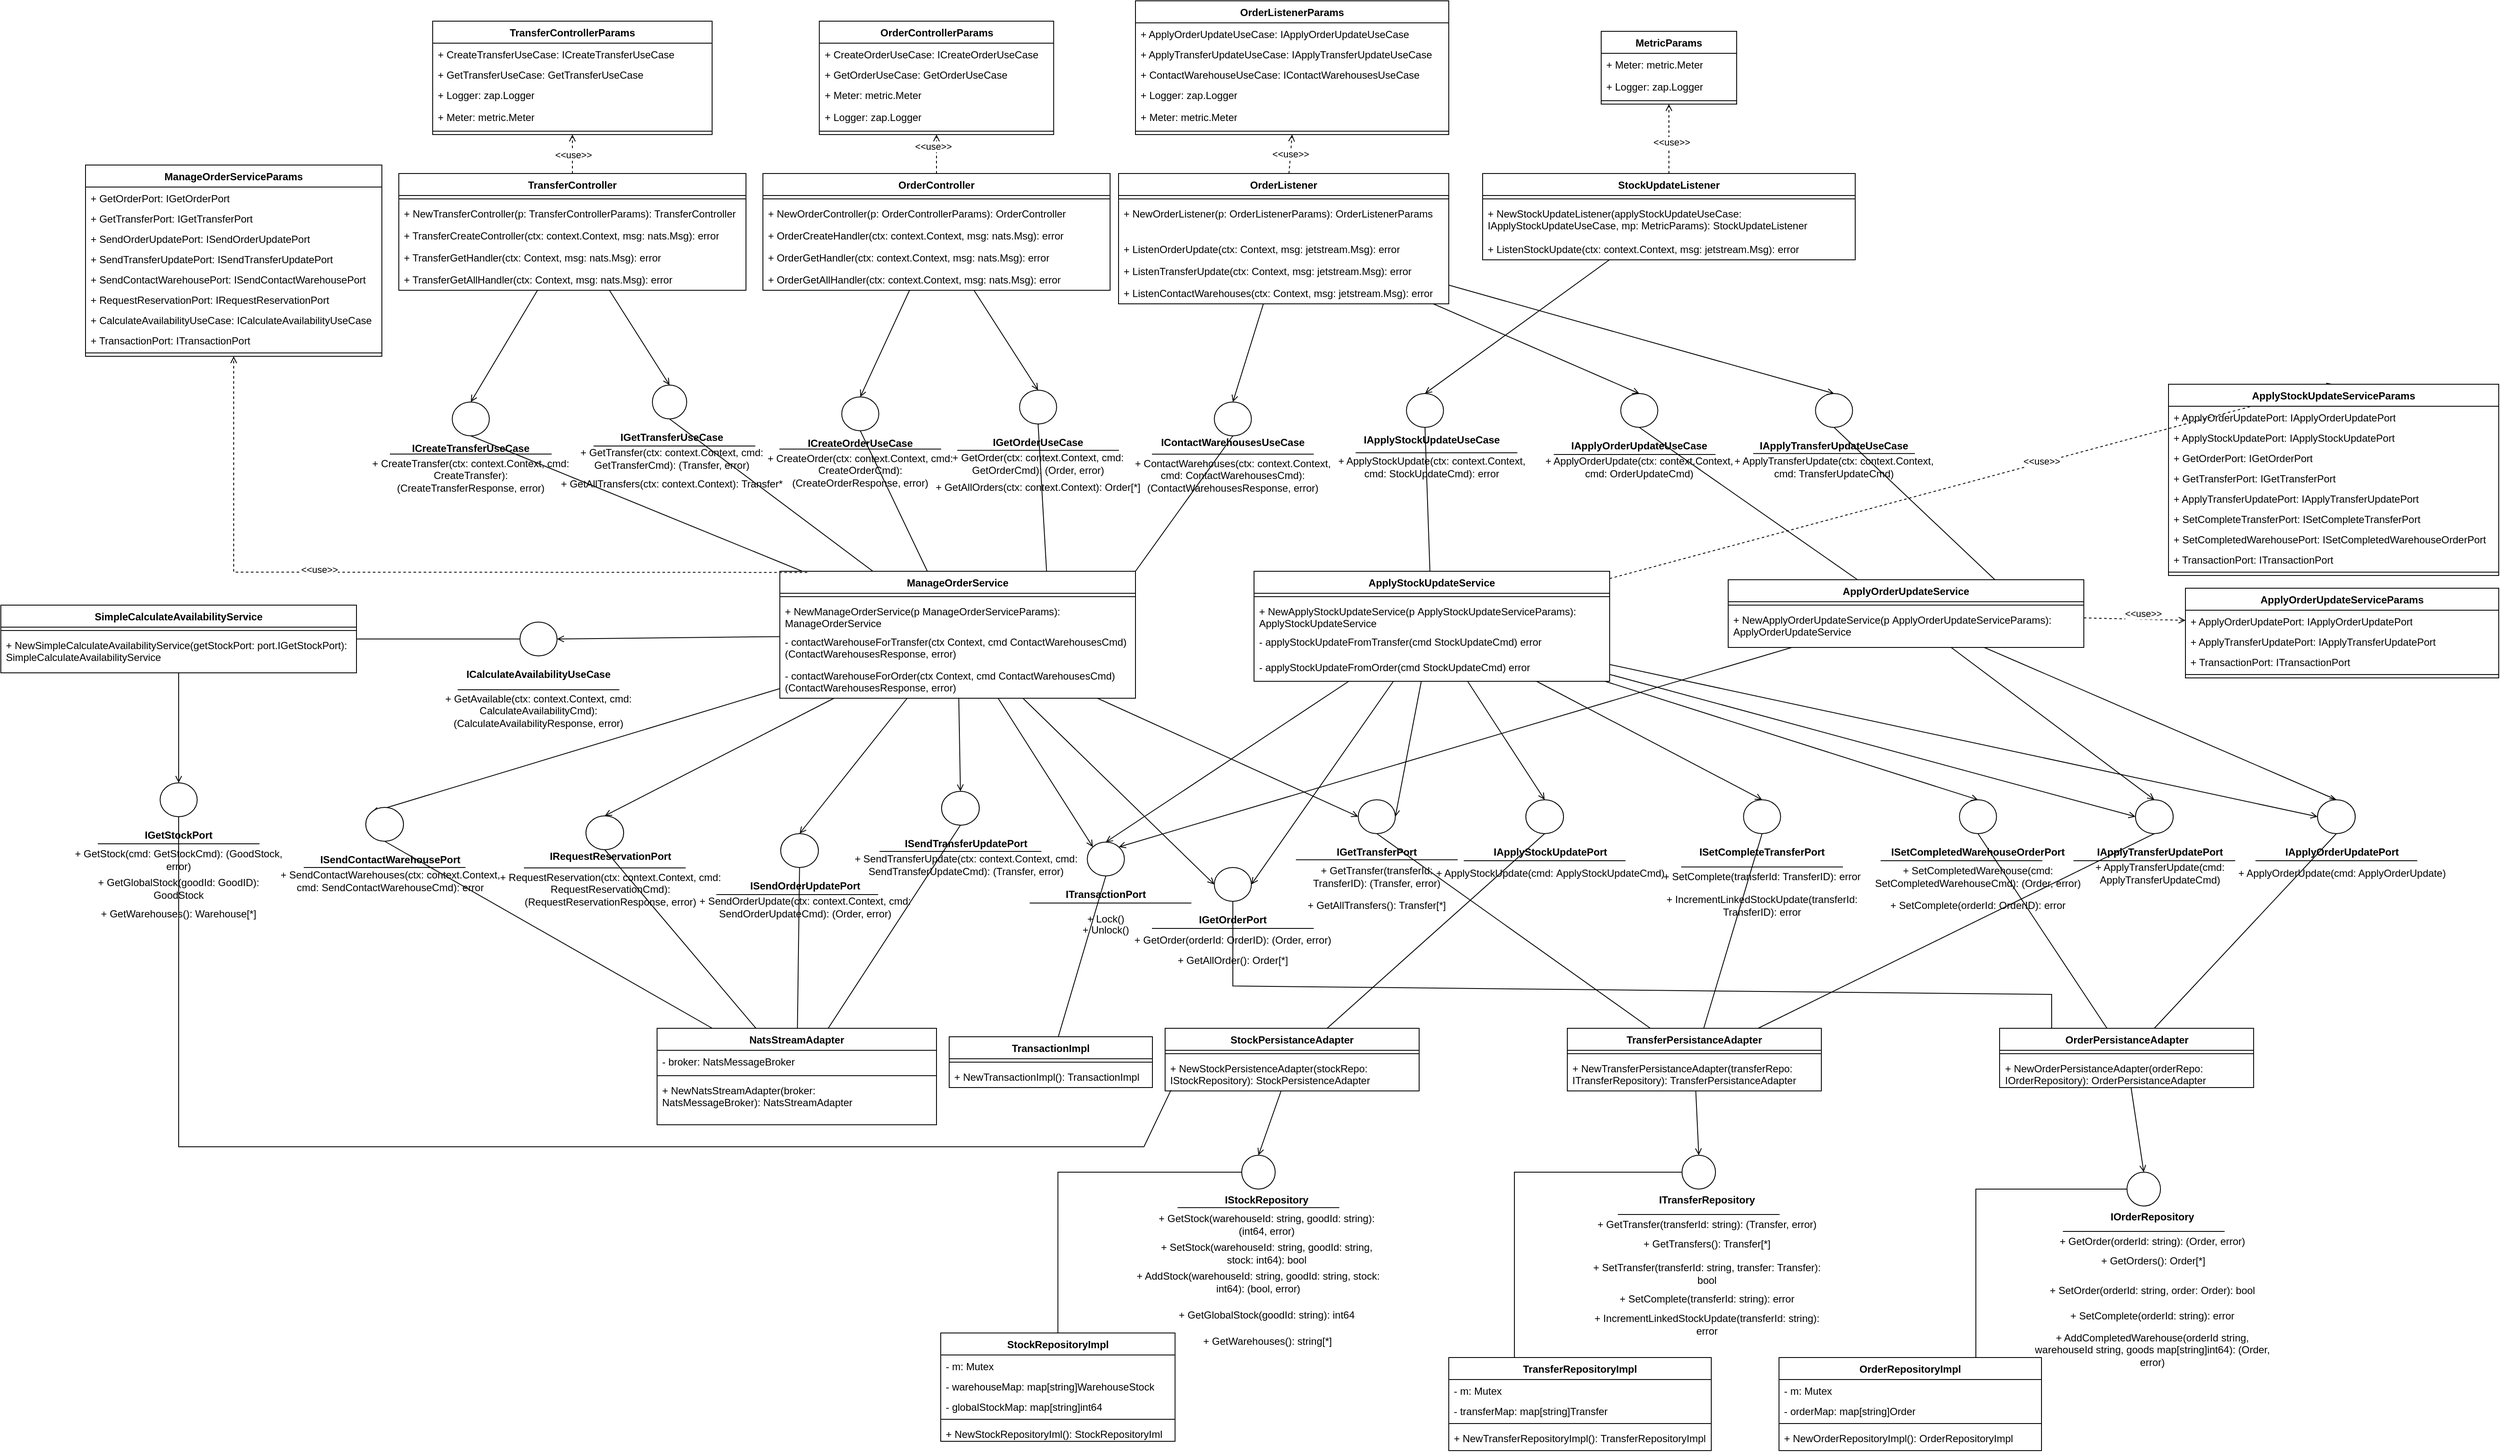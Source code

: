 <mxfile version="26.1.1" pages="68">
  <diagram name="General" id="j7bkZXjNkd-1b4catDZV">
    <mxGraphModel dx="2741" dy="2106" grid="1" gridSize="10" guides="1" tooltips="1" connect="1" arrows="1" fold="1" page="1" pageScale="1" pageWidth="850" pageHeight="1100" math="0" shadow="0">
      <root>
        <mxCell id="0" />
        <mxCell id="1" parent="0" />
        <mxCell id="Nq6vmR97yDklxZWr4LKI-1" style="rounded=0;orthogonalLoop=1;jettySize=auto;html=1;entryX=0.5;entryY=0;entryDx=0;entryDy=0;endArrow=open;endFill=0;" parent="1" source="Nq6vmR97yDklxZWr4LKI-4" target="Nq6vmR97yDklxZWr4LKI-155" edge="1">
          <mxGeometry relative="1" as="geometry" />
        </mxCell>
        <mxCell id="Nq6vmR97yDklxZWr4LKI-2" style="rounded=0;orthogonalLoop=1;jettySize=auto;html=1;entryX=0.5;entryY=1;entryDx=0;entryDy=0;endArrow=none;startFill=0;exitX=0.023;exitY=0.976;exitDx=0;exitDy=0;exitPerimeter=0;" parent="1" source="Nq6vmR97yDklxZWr4LKI-6" target="Nq6vmR97yDklxZWr4LKI-27" edge="1">
          <mxGeometry relative="1" as="geometry">
            <Array as="points">
              <mxPoint x="600" y="1240" />
              <mxPoint x="40" y="1240" />
              <mxPoint x="-540" y="1240" />
            </Array>
          </mxGeometry>
        </mxCell>
        <mxCell id="Nq6vmR97yDklxZWr4LKI-3" style="rounded=0;orthogonalLoop=1;jettySize=auto;html=1;entryX=0.5;entryY=1;entryDx=0;entryDy=0;endArrow=none;startFill=0;" parent="1" source="Nq6vmR97yDklxZWr4LKI-4" target="Nq6vmR97yDklxZWr4LKI-37" edge="1">
          <mxGeometry relative="1" as="geometry" />
        </mxCell>
        <mxCell id="Nq6vmR97yDklxZWr4LKI-4" value="StockPersistanceAdapter" style="swimlane;fontStyle=1;align=center;verticalAlign=top;childLayout=stackLayout;horizontal=1;startSize=26;horizontalStack=0;resizeParent=1;resizeParentMax=0;resizeLast=0;collapsible=1;marginBottom=0;whiteSpace=wrap;html=1;" parent="1" vertex="1">
          <mxGeometry x="625" y="1100" width="300" height="74" as="geometry" />
        </mxCell>
        <mxCell id="Nq6vmR97yDklxZWr4LKI-5" value="" style="line;strokeWidth=1;fillColor=none;align=left;verticalAlign=middle;spacingTop=-1;spacingLeft=3;spacingRight=3;rotatable=0;labelPosition=right;points=[];portConstraint=eastwest;strokeColor=inherit;" parent="Nq6vmR97yDklxZWr4LKI-4" vertex="1">
          <mxGeometry y="26" width="300" height="8" as="geometry" />
        </mxCell>
        <mxCell id="Nq6vmR97yDklxZWr4LKI-6" value="+ NewStockPersistenceAdapter(stockRepo: IStockRepository): StockPersistenceAdapter" style="text;strokeColor=none;fillColor=none;align=left;verticalAlign=top;spacingLeft=4;spacingRight=4;overflow=hidden;rotatable=0;points=[[0,0.5],[1,0.5]];portConstraint=eastwest;whiteSpace=wrap;html=1;" parent="Nq6vmR97yDklxZWr4LKI-4" vertex="1">
          <mxGeometry y="34" width="300" height="40" as="geometry" />
        </mxCell>
        <mxCell id="Nq6vmR97yDklxZWr4LKI-7" style="rounded=0;orthogonalLoop=1;jettySize=auto;html=1;entryX=0.5;entryY=1;entryDx=0;entryDy=0;endArrow=none;startFill=0;" parent="1" source="Nq6vmR97yDklxZWr4LKI-11" target="Nq6vmR97yDklxZWr4LKI-135" edge="1">
          <mxGeometry relative="1" as="geometry" />
        </mxCell>
        <mxCell id="Nq6vmR97yDklxZWr4LKI-8" style="rounded=0;orthogonalLoop=1;jettySize=auto;html=1;entryX=0.5;entryY=1;entryDx=0;entryDy=0;endArrow=none;startFill=0;" parent="1" source="Nq6vmR97yDklxZWr4LKI-11" target="Nq6vmR97yDklxZWr4LKI-33" edge="1">
          <mxGeometry relative="1" as="geometry" />
        </mxCell>
        <mxCell id="Nq6vmR97yDklxZWr4LKI-9" style="rounded=0;orthogonalLoop=1;jettySize=auto;html=1;entryX=0.5;entryY=1;entryDx=0;entryDy=0;endArrow=none;startFill=0;" parent="1" source="Nq6vmR97yDklxZWr4LKI-11" target="Nq6vmR97yDklxZWr4LKI-143" edge="1">
          <mxGeometry relative="1" as="geometry" />
        </mxCell>
        <mxCell id="Nq6vmR97yDklxZWr4LKI-10" style="rounded=0;orthogonalLoop=1;jettySize=auto;html=1;entryX=0.5;entryY=1;entryDx=0;entryDy=0;endArrow=none;startFill=0;" parent="1" source="Nq6vmR97yDklxZWr4LKI-11" target="Nq6vmR97yDklxZWr4LKI-139" edge="1">
          <mxGeometry relative="1" as="geometry" />
        </mxCell>
        <mxCell id="Nq6vmR97yDklxZWr4LKI-11" value="NatsStreamAdapter" style="swimlane;fontStyle=1;align=center;verticalAlign=top;childLayout=stackLayout;horizontal=1;startSize=26;horizontalStack=0;resizeParent=1;resizeParentMax=0;resizeLast=0;collapsible=1;marginBottom=0;whiteSpace=wrap;html=1;" parent="1" vertex="1">
          <mxGeometry x="25" y="1100" width="330" height="114" as="geometry" />
        </mxCell>
        <mxCell id="Nq6vmR97yDklxZWr4LKI-12" value="-&lt;span style=&quot;background-color: transparent; color: light-dark(rgb(0, 0, 0), rgb(255, 255, 255));&quot;&gt;&amp;nbsp;broker: NatsMessageBroker&lt;/span&gt;" style="text;strokeColor=none;fillColor=none;align=left;verticalAlign=top;spacingLeft=4;spacingRight=4;overflow=hidden;rotatable=0;points=[[0,0.5],[1,0.5]];portConstraint=eastwest;whiteSpace=wrap;html=1;" parent="Nq6vmR97yDklxZWr4LKI-11" vertex="1">
          <mxGeometry y="26" width="330" height="26" as="geometry" />
        </mxCell>
        <mxCell id="Nq6vmR97yDklxZWr4LKI-13" value="" style="line;strokeWidth=1;fillColor=none;align=left;verticalAlign=middle;spacingTop=-1;spacingLeft=3;spacingRight=3;rotatable=0;labelPosition=right;points=[];portConstraint=eastwest;strokeColor=inherit;" parent="Nq6vmR97yDklxZWr4LKI-11" vertex="1">
          <mxGeometry y="52" width="330" height="8" as="geometry" />
        </mxCell>
        <mxCell id="Nq6vmR97yDklxZWr4LKI-14" value="&lt;span style=&quot;text-align: center;&quot;&gt;+ NewNatsStreamAdapter(broker: NatsMessageBroker):&amp;nbsp;&lt;/span&gt;NatsStreamAdapter" style="text;strokeColor=none;fillColor=none;align=left;verticalAlign=top;spacingLeft=4;spacingRight=4;overflow=hidden;rotatable=0;points=[[0,0.5],[1,0.5]];portConstraint=eastwest;whiteSpace=wrap;html=1;" parent="Nq6vmR97yDklxZWr4LKI-11" vertex="1">
          <mxGeometry y="60" width="330" height="54" as="geometry" />
        </mxCell>
        <mxCell id="Nq6vmR97yDklxZWr4LKI-15" value="" style="group" parent="1" connectable="0" vertex="1">
          <mxGeometry x="-60" y="350" width="274.99" height="132" as="geometry" />
        </mxCell>
        <mxCell id="Nq6vmR97yDklxZWr4LKI-16" value="&lt;b&gt;IGetTransferUseCase&lt;/b&gt;" style="text;html=1;align=center;verticalAlign=middle;whiteSpace=wrap;rounded=0;" parent="Nq6vmR97yDklxZWr4LKI-15" vertex="1">
          <mxGeometry x="-30" y="42" width="265.445" height="20" as="geometry" />
        </mxCell>
        <mxCell id="Nq6vmR97yDklxZWr4LKI-17" value="" style="ellipse;whiteSpace=wrap;html=1;" parent="Nq6vmR97yDklxZWr4LKI-15" vertex="1">
          <mxGeometry x="79.47" y="-10" width="40.53" height="40" as="geometry" />
        </mxCell>
        <mxCell id="Nq6vmR97yDklxZWr4LKI-18" value="+ GetTransfer(ctx: context.Context, cmd: GetTransferCmd):&amp;nbsp;(Transfer, error)" style="text;html=1;align=center;verticalAlign=middle;whiteSpace=wrap;rounded=0;" parent="Nq6vmR97yDklxZWr4LKI-15" vertex="1">
          <mxGeometry x="-30" y="62" width="265.445" height="30" as="geometry" />
        </mxCell>
        <mxCell id="Nq6vmR97yDklxZWr4LKI-19" value="+ GetAllTransfers(ctx: context.Context): Transfer*" style="text;html=1;align=center;verticalAlign=middle;whiteSpace=wrap;rounded=0;" parent="Nq6vmR97yDklxZWr4LKI-15" vertex="1">
          <mxGeometry x="-30" y="92" width="265.445" height="30" as="geometry" />
        </mxCell>
        <mxCell id="jn0dz8nA8oYyJj1VV6c0-8" value="" style="endArrow=none;html=1;rounded=0;" parent="Nq6vmR97yDklxZWr4LKI-15" edge="1">
          <mxGeometry width="50" height="50" relative="1" as="geometry">
            <mxPoint x="9.997" y="62" as="sourcePoint" />
            <mxPoint x="201.05" y="62" as="targetPoint" />
          </mxGeometry>
        </mxCell>
        <mxCell id="Nq6vmR97yDklxZWr4LKI-20" value="" style="group" parent="1" connectable="0" vertex="1">
          <mxGeometry x="350" y="346" width="250" height="130" as="geometry" />
        </mxCell>
        <mxCell id="Nq6vmR97yDklxZWr4LKI-21" value="&lt;b&gt;IGetOrderUseCase&lt;/b&gt;" style="text;html=1;align=center;verticalAlign=middle;whiteSpace=wrap;rounded=0;" parent="Nq6vmR97yDklxZWr4LKI-20" vertex="1">
          <mxGeometry y="52" width="250" height="20" as="geometry" />
        </mxCell>
        <mxCell id="Nq6vmR97yDklxZWr4LKI-22" value="" style="ellipse;whiteSpace=wrap;html=1;" parent="Nq6vmR97yDklxZWr4LKI-20" vertex="1">
          <mxGeometry x="103.1" width="43.79" height="40" as="geometry" />
        </mxCell>
        <mxCell id="Nq6vmR97yDklxZWr4LKI-23" value="+ GetOrder(ctx: context.Context, cmd: GetOrderCmd):&amp;nbsp;(Order, error)" style="text;html=1;align=center;verticalAlign=middle;whiteSpace=wrap;rounded=0;" parent="Nq6vmR97yDklxZWr4LKI-20" vertex="1">
          <mxGeometry y="72" width="250" height="30" as="geometry" />
        </mxCell>
        <mxCell id="Nq6vmR97yDklxZWr4LKI-24" value="+ GetAllOrders(ctx: context.Context)&lt;span style=&quot;background-color: transparent; color: light-dark(rgb(0, 0, 0), rgb(255, 255, 255));&quot;&gt;: &lt;/span&gt;Order[*]" style="text;html=1;align=center;verticalAlign=middle;whiteSpace=wrap;rounded=0;" parent="Nq6vmR97yDklxZWr4LKI-20" vertex="1">
          <mxGeometry y="100" width="250" height="30" as="geometry" />
        </mxCell>
        <mxCell id="jn0dz8nA8oYyJj1VV6c0-13" value="" style="endArrow=none;html=1;rounded=0;" parent="Nq6vmR97yDklxZWr4LKI-20" edge="1">
          <mxGeometry width="50" height="50" relative="1" as="geometry">
            <mxPoint x="29.467" y="71.13" as="sourcePoint" />
            <mxPoint x="220.52" y="71.13" as="targetPoint" />
          </mxGeometry>
        </mxCell>
        <mxCell id="Nq6vmR97yDklxZWr4LKI-25" value="" style="group" parent="1" connectable="0" vertex="1">
          <mxGeometry x="-665" y="810" width="250" height="160" as="geometry" />
        </mxCell>
        <mxCell id="Nq6vmR97yDklxZWr4LKI-26" value="&lt;b&gt;IGetStockPort&lt;/b&gt;" style="text;html=1;align=center;verticalAlign=middle;whiteSpace=wrap;rounded=0;" parent="Nq6vmR97yDklxZWr4LKI-25" vertex="1">
          <mxGeometry y="52" width="250" height="20" as="geometry" />
        </mxCell>
        <mxCell id="Nq6vmR97yDklxZWr4LKI-27" value="" style="ellipse;whiteSpace=wrap;html=1;" parent="Nq6vmR97yDklxZWr4LKI-25" vertex="1">
          <mxGeometry x="103.1" width="43.79" height="40" as="geometry" />
        </mxCell>
        <mxCell id="Nq6vmR97yDklxZWr4LKI-28" value="+ GetStock(cmd: GetStockCmd):&amp;nbsp;(GoodStock, error)" style="text;html=1;align=center;verticalAlign=middle;whiteSpace=wrap;rounded=0;" parent="Nq6vmR97yDklxZWr4LKI-25" vertex="1">
          <mxGeometry y="72" width="250" height="38" as="geometry" />
        </mxCell>
        <mxCell id="Nq6vmR97yDklxZWr4LKI-29" value="+ GetGlobalStock(goodId: GoodID): GoodStock" style="text;html=1;align=center;verticalAlign=middle;whiteSpace=wrap;rounded=0;" parent="Nq6vmR97yDklxZWr4LKI-25" vertex="1">
          <mxGeometry y="110" width="250" height="30" as="geometry" />
        </mxCell>
        <mxCell id="Nq6vmR97yDklxZWr4LKI-30" value="+ GetWarehouses(): Warehouse[*]" style="text;html=1;align=center;verticalAlign=middle;whiteSpace=wrap;rounded=0;" parent="Nq6vmR97yDklxZWr4LKI-25" vertex="1">
          <mxGeometry y="140" width="250" height="30" as="geometry" />
        </mxCell>
        <mxCell id="_EDEWbCzyQWsq8gEv2_8-7" value="" style="endArrow=none;html=1;rounded=0;" parent="Nq6vmR97yDklxZWr4LKI-25" edge="1">
          <mxGeometry width="50" height="50" relative="1" as="geometry">
            <mxPoint x="29.467" y="72" as="sourcePoint" />
            <mxPoint x="220.52" y="72" as="targetPoint" />
          </mxGeometry>
        </mxCell>
        <mxCell id="Nq6vmR97yDklxZWr4LKI-31" value="" style="group" parent="1" connectable="0" vertex="1">
          <mxGeometry x="60" y="870" width="280" height="102" as="geometry" />
        </mxCell>
        <mxCell id="Nq6vmR97yDklxZWr4LKI-32" value="&lt;b&gt;ISendOrderUpdatePort&lt;/b&gt;" style="text;html=1;align=center;verticalAlign=middle;whiteSpace=wrap;rounded=0;" parent="Nq6vmR97yDklxZWr4LKI-31" vertex="1">
          <mxGeometry y="52" width="280" height="20" as="geometry" />
        </mxCell>
        <mxCell id="Nq6vmR97yDklxZWr4LKI-33" value="" style="ellipse;whiteSpace=wrap;html=1;" parent="Nq6vmR97yDklxZWr4LKI-31" vertex="1">
          <mxGeometry x="111" width="44.53" height="40" as="geometry" />
        </mxCell>
        <mxCell id="Nq6vmR97yDklxZWr4LKI-34" value="+ SendOrderUpdate(ctx: context.Context, cmd: SendOrderUpdateCmd): (Order, error)" style="text;html=1;align=center;verticalAlign=middle;whiteSpace=wrap;rounded=0;" parent="Nq6vmR97yDklxZWr4LKI-31" vertex="1">
          <mxGeometry y="72" width="280" height="30" as="geometry" />
        </mxCell>
        <mxCell id="_EDEWbCzyQWsq8gEv2_8-11" value="" style="endArrow=none;html=1;rounded=0;" parent="Nq6vmR97yDklxZWr4LKI-31" edge="1">
          <mxGeometry width="50" height="50" relative="1" as="geometry">
            <mxPoint x="34.997" y="72" as="sourcePoint" />
            <mxPoint x="226.05" y="72" as="targetPoint" />
          </mxGeometry>
        </mxCell>
        <mxCell id="Nq6vmR97yDklxZWr4LKI-35" value="" style="group" parent="1" connectable="0" vertex="1">
          <mxGeometry x="940" y="830" width="280" height="102" as="geometry" />
        </mxCell>
        <mxCell id="Nq6vmR97yDklxZWr4LKI-36" value="&lt;b&gt;IApplyStockUpdatePort&lt;/b&gt;" style="text;html=1;align=center;verticalAlign=middle;whiteSpace=wrap;rounded=0;" parent="Nq6vmR97yDklxZWr4LKI-35" vertex="1">
          <mxGeometry y="52" width="280" height="20" as="geometry" />
        </mxCell>
        <mxCell id="Nq6vmR97yDklxZWr4LKI-37" value="" style="ellipse;whiteSpace=wrap;html=1;" parent="Nq6vmR97yDklxZWr4LKI-35" vertex="1">
          <mxGeometry x="111" width="44.53" height="40" as="geometry" />
        </mxCell>
        <mxCell id="Nq6vmR97yDklxZWr4LKI-38" value="+ ApplyStockUpdate(cmd:&amp;nbsp;ApplyStockUpdateCmd)" style="text;html=1;align=center;verticalAlign=middle;whiteSpace=wrap;rounded=0;" parent="Nq6vmR97yDklxZWr4LKI-35" vertex="1">
          <mxGeometry y="72" width="280" height="30" as="geometry" />
        </mxCell>
        <mxCell id="_EDEWbCzyQWsq8gEv2_8-17" value="" style="endArrow=none;html=1;rounded=0;" parent="Nq6vmR97yDklxZWr4LKI-35" edge="1">
          <mxGeometry width="50" height="50" relative="1" as="geometry">
            <mxPoint x="37.737" y="72" as="sourcePoint" />
            <mxPoint x="228.79" y="72" as="targetPoint" />
          </mxGeometry>
        </mxCell>
        <mxCell id="Nq6vmR97yDklxZWr4LKI-39" value="" style="group" parent="1" connectable="0" vertex="1">
          <mxGeometry x="815" y="350" width="250" height="102" as="geometry" />
        </mxCell>
        <mxCell id="Nq6vmR97yDklxZWr4LKI-40" value="&lt;div&gt;&lt;b&gt;IApplyStockUpdateUseCase&lt;br&gt;&lt;/b&gt;&lt;/div&gt;&lt;div&gt;&lt;br&gt;&lt;/div&gt;" style="text;html=1;align=center;verticalAlign=middle;whiteSpace=wrap;rounded=0;" parent="Nq6vmR97yDklxZWr4LKI-39" vertex="1">
          <mxGeometry y="52" width="250" height="20" as="geometry" />
        </mxCell>
        <mxCell id="Nq6vmR97yDklxZWr4LKI-41" value="" style="ellipse;whiteSpace=wrap;html=1;" parent="Nq6vmR97yDklxZWr4LKI-39" vertex="1">
          <mxGeometry x="95" width="43.79" height="40" as="geometry" />
        </mxCell>
        <mxCell id="Nq6vmR97yDklxZWr4LKI-42" value="+ ApplyStockUpdate(ctx: context.Context, cmd: StockUpdateCmd): error" style="text;html=1;align=center;verticalAlign=middle;whiteSpace=wrap;rounded=0;" parent="Nq6vmR97yDklxZWr4LKI-39" vertex="1">
          <mxGeometry y="72" width="250" height="30" as="geometry" />
        </mxCell>
        <mxCell id="Nq6vmR97yDklxZWr4LKI-43" style="rounded=0;orthogonalLoop=1;jettySize=auto;html=1;entryX=0;entryY=0.5;entryDx=0;entryDy=0;endArrow=none;startFill=0;edgeStyle=orthogonalEdgeStyle;exitX=0.5;exitY=0;exitDx=0;exitDy=0;" parent="1" source="Nq6vmR97yDklxZWr4LKI-44" target="Nq6vmR97yDklxZWr4LKI-155" edge="1">
          <mxGeometry relative="1" as="geometry" />
        </mxCell>
        <mxCell id="Nq6vmR97yDklxZWr4LKI-44" value="StockRepositoryImpl" style="swimlane;fontStyle=1;align=center;verticalAlign=top;childLayout=stackLayout;horizontal=1;startSize=26;horizontalStack=0;resizeParent=1;resizeParentMax=0;resizeLast=0;collapsible=1;marginBottom=0;whiteSpace=wrap;html=1;" parent="1" vertex="1">
          <mxGeometry x="360.0" y="1460" width="276.74" height="128" as="geometry">
            <mxRectangle x="380" y="499" width="190" height="30" as="alternateBounds" />
          </mxGeometry>
        </mxCell>
        <mxCell id="Nq6vmR97yDklxZWr4LKI-45" value="- m: Mutex" style="text;strokeColor=none;fillColor=none;align=left;verticalAlign=top;spacingLeft=4;spacingRight=4;overflow=hidden;rotatable=0;points=[[0,0.5],[1,0.5]];portConstraint=eastwest;whiteSpace=wrap;html=1;" parent="Nq6vmR97yDklxZWr4LKI-44" vertex="1">
          <mxGeometry y="26" width="276.74" height="24" as="geometry" />
        </mxCell>
        <mxCell id="Nq6vmR97yDklxZWr4LKI-46" value="- warehouseMap: map[string]WarehouseStock" style="text;strokeColor=none;fillColor=none;align=left;verticalAlign=top;spacingLeft=4;spacingRight=4;overflow=hidden;rotatable=0;points=[[0,0.5],[1,0.5]];portConstraint=eastwest;whiteSpace=wrap;html=1;" parent="Nq6vmR97yDklxZWr4LKI-44" vertex="1">
          <mxGeometry y="50" width="276.74" height="24" as="geometry" />
        </mxCell>
        <mxCell id="Nq6vmR97yDklxZWr4LKI-47" value="- globalStockMap: map[string]int64" style="text;strokeColor=none;fillColor=none;align=left;verticalAlign=top;spacingLeft=4;spacingRight=4;overflow=hidden;rotatable=0;points=[[0,0.5],[1,0.5]];portConstraint=eastwest;whiteSpace=wrap;html=1;" parent="Nq6vmR97yDklxZWr4LKI-44" vertex="1">
          <mxGeometry y="74" width="276.74" height="24" as="geometry" />
        </mxCell>
        <mxCell id="Nq6vmR97yDklxZWr4LKI-48" value="" style="line;strokeWidth=1;fillColor=none;align=left;verticalAlign=middle;spacingTop=-1;spacingLeft=3;spacingRight=3;rotatable=0;labelPosition=right;points=[];portConstraint=eastwest;strokeColor=inherit;" parent="Nq6vmR97yDklxZWr4LKI-44" vertex="1">
          <mxGeometry y="98" width="276.74" height="8" as="geometry" />
        </mxCell>
        <mxCell id="Nq6vmR97yDklxZWr4LKI-49" value="&lt;span style=&quot;text-align: center;&quot;&gt;+ New&lt;/span&gt;&lt;span style=&quot;text-align: center;&quot;&gt;StockRepositoryIml&lt;/span&gt;&lt;span style=&quot;text-align: center;&quot;&gt;(): StockRepositoryIml&lt;/span&gt;" style="text;strokeColor=none;fillColor=none;align=left;verticalAlign=top;spacingLeft=4;spacingRight=4;overflow=hidden;rotatable=0;points=[[0,0.5],[1,0.5]];portConstraint=eastwest;whiteSpace=wrap;html=1;" parent="Nq6vmR97yDklxZWr4LKI-44" vertex="1">
          <mxGeometry y="106" width="276.74" height="22" as="geometry" />
        </mxCell>
        <mxCell id="Nq6vmR97yDklxZWr4LKI-50" style="rounded=0;orthogonalLoop=1;jettySize=auto;html=1;entryX=0.5;entryY=0;entryDx=0;entryDy=0;endArrow=open;endFill=0;" parent="1" source="Nq6vmR97yDklxZWr4LKI-53" target="Nq6vmR97yDklxZWr4LKI-114" edge="1">
          <mxGeometry relative="1" as="geometry" />
        </mxCell>
        <mxCell id="Nq6vmR97yDklxZWr4LKI-51" style="rounded=0;orthogonalLoop=1;jettySize=auto;html=1;entryX=0.5;entryY=0;entryDx=0;entryDy=0;endArrow=open;endFill=0;" parent="1" source="Nq6vmR97yDklxZWr4LKI-53" target="Nq6vmR97yDklxZWr4LKI-22" edge="1">
          <mxGeometry relative="1" as="geometry" />
        </mxCell>
        <mxCell id="Nq6vmR97yDklxZWr4LKI-52" style="rounded=0;orthogonalLoop=1;jettySize=auto;html=1;entryX=0.5;entryY=1;entryDx=0;entryDy=0;dashed=1;endArrow=open;endFill=0;" parent="1" source="Nq6vmR97yDklxZWr4LKI-53" target="Nq6vmR97yDklxZWr4LKI-242" edge="1">
          <mxGeometry relative="1" as="geometry" />
        </mxCell>
        <mxCell id="Nq6vmR97yDklxZWr4LKI-53" value="&lt;b&gt;OrderController&lt;/b&gt;" style="swimlane;fontStyle=1;align=center;verticalAlign=top;childLayout=stackLayout;horizontal=1;startSize=26;horizontalStack=0;resizeParent=1;resizeParentMax=0;resizeLast=0;collapsible=1;marginBottom=0;whiteSpace=wrap;html=1;" parent="1" vertex="1">
          <mxGeometry x="150" y="90" width="410" height="138" as="geometry" />
        </mxCell>
        <mxCell id="Nq6vmR97yDklxZWr4LKI-54" value="" style="line;strokeWidth=1;fillColor=none;align=left;verticalAlign=middle;spacingTop=-1;spacingLeft=3;spacingRight=3;rotatable=0;labelPosition=right;points=[];portConstraint=eastwest;strokeColor=inherit;" parent="Nq6vmR97yDklxZWr4LKI-53" vertex="1">
          <mxGeometry y="26" width="410" height="8" as="geometry" />
        </mxCell>
        <mxCell id="Nq6vmR97yDklxZWr4LKI-55" value="+ NewOrderController(p: OrderControllerParams): OrderController" style="text;strokeColor=none;fillColor=none;align=left;verticalAlign=top;spacingLeft=4;spacingRight=4;overflow=hidden;rotatable=0;points=[[0,0.5],[1,0.5]];portConstraint=eastwest;whiteSpace=wrap;html=1;" parent="Nq6vmR97yDklxZWr4LKI-53" vertex="1">
          <mxGeometry y="34" width="410" height="26" as="geometry" />
        </mxCell>
        <mxCell id="Nq6vmR97yDklxZWr4LKI-56" value="+ OrderCreateHandler(ctx: context.Context, msg: nats.Msg): error" style="text;strokeColor=none;fillColor=none;align=left;verticalAlign=top;spacingLeft=4;spacingRight=4;overflow=hidden;rotatable=0;points=[[0,0.5],[1,0.5]];portConstraint=eastwest;whiteSpace=wrap;html=1;" parent="Nq6vmR97yDklxZWr4LKI-53" vertex="1">
          <mxGeometry y="60" width="410" height="26" as="geometry" />
        </mxCell>
        <mxCell id="Nq6vmR97yDklxZWr4LKI-57" value="+ OrderGetHandler(ctx: context.Context, msg: nats.Msg): error" style="text;strokeColor=none;fillColor=none;align=left;verticalAlign=top;spacingLeft=4;spacingRight=4;overflow=hidden;rotatable=0;points=[[0,0.5],[1,0.5]];portConstraint=eastwest;whiteSpace=wrap;html=1;" parent="Nq6vmR97yDklxZWr4LKI-53" vertex="1">
          <mxGeometry y="86" width="410" height="26" as="geometry" />
        </mxCell>
        <mxCell id="Nq6vmR97yDklxZWr4LKI-58" value="+ OrderGetAllHandler(ctx: context.Context, msg: nats.Msg): error" style="text;strokeColor=none;fillColor=none;align=left;verticalAlign=top;spacingLeft=4;spacingRight=4;overflow=hidden;rotatable=0;points=[[0,0.5],[1,0.5]];portConstraint=eastwest;whiteSpace=wrap;html=1;" parent="Nq6vmR97yDklxZWr4LKI-53" vertex="1">
          <mxGeometry y="112" width="410" height="26" as="geometry" />
        </mxCell>
        <mxCell id="Nq6vmR97yDklxZWr4LKI-59" style="rounded=0;orthogonalLoop=1;jettySize=auto;html=1;endArrow=open;endFill=0;entryX=0.5;entryY=0;entryDx=0;entryDy=0;" parent="1" source="Nq6vmR97yDklxZWr4LKI-60" target="Nq6vmR97yDklxZWr4LKI-41" edge="1">
          <mxGeometry relative="1" as="geometry">
            <mxPoint x="930" y="330" as="targetPoint" />
          </mxGeometry>
        </mxCell>
        <mxCell id="Nq6vmR97yDklxZWr4LKI-60" value="&lt;b&gt;StockUpdateListener&lt;/b&gt;" style="swimlane;fontStyle=1;align=center;verticalAlign=top;childLayout=stackLayout;horizontal=1;startSize=26;horizontalStack=0;resizeParent=1;resizeParentMax=0;resizeLast=0;collapsible=1;marginBottom=0;whiteSpace=wrap;html=1;" parent="1" vertex="1">
          <mxGeometry x="1000" y="90" width="440" height="102" as="geometry" />
        </mxCell>
        <mxCell id="Nq6vmR97yDklxZWr4LKI-61" value="" style="line;strokeWidth=1;fillColor=none;align=left;verticalAlign=middle;spacingTop=-1;spacingLeft=3;spacingRight=3;rotatable=0;labelPosition=right;points=[];portConstraint=eastwest;strokeColor=inherit;" parent="Nq6vmR97yDklxZWr4LKI-60" vertex="1">
          <mxGeometry y="26" width="440" height="8" as="geometry" />
        </mxCell>
        <mxCell id="Nq6vmR97yDklxZWr4LKI-62" value="+ NewStockUpdateListener(applyStockUpdateUseCase: IApplyStockUpdateUseCase, mp: MetricParams): StockUpdateListener" style="text;strokeColor=none;fillColor=none;align=left;verticalAlign=top;spacingLeft=4;spacingRight=4;overflow=hidden;rotatable=0;points=[[0,0.5],[1,0.5]];portConstraint=eastwest;whiteSpace=wrap;html=1;" parent="Nq6vmR97yDklxZWr4LKI-60" vertex="1">
          <mxGeometry y="34" width="440" height="42" as="geometry" />
        </mxCell>
        <mxCell id="Nq6vmR97yDklxZWr4LKI-63" value="+ ListenStockUpdate(ctx: context.Context, msg: jetstream.Msg): error" style="text;strokeColor=none;fillColor=none;align=left;verticalAlign=top;spacingLeft=4;spacingRight=4;overflow=hidden;rotatable=0;points=[[0,0.5],[1,0.5]];portConstraint=eastwest;whiteSpace=wrap;html=1;" parent="Nq6vmR97yDklxZWr4LKI-60" vertex="1">
          <mxGeometry y="76" width="440" height="26" as="geometry" />
        </mxCell>
        <mxCell id="Nq6vmR97yDklxZWr4LKI-64" style="rounded=0;orthogonalLoop=1;jettySize=auto;html=1;entryX=0.5;entryY=1;entryDx=0;entryDy=0;endArrow=none;startFill=0;" parent="1" source="Nq6vmR97yDklxZWr4LKI-74" target="Nq6vmR97yDklxZWr4LKI-41" edge="1">
          <mxGeometry relative="1" as="geometry" />
        </mxCell>
        <mxCell id="Nq6vmR97yDklxZWr4LKI-65" style="rounded=0;orthogonalLoop=1;jettySize=auto;html=1;entryX=0.5;entryY=0;entryDx=0;entryDy=0;endArrow=open;endFill=0;" parent="1" source="Nq6vmR97yDklxZWr4LKI-74" target="Nq6vmR97yDklxZWr4LKI-37" edge="1">
          <mxGeometry relative="1" as="geometry" />
        </mxCell>
        <mxCell id="Nq6vmR97yDklxZWr4LKI-66" style="rounded=0;orthogonalLoop=1;jettySize=auto;html=1;entryX=0;entryY=0.5;entryDx=0;entryDy=0;endArrow=open;endFill=0;" parent="1" source="Nq6vmR97yDklxZWr4LKI-74" target="Nq6vmR97yDklxZWr4LKI-126" edge="1">
          <mxGeometry relative="1" as="geometry" />
        </mxCell>
        <mxCell id="Nq6vmR97yDklxZWr4LKI-67" style="rounded=0;orthogonalLoop=1;jettySize=auto;html=1;entryX=1;entryY=0.5;entryDx=0;entryDy=0;endArrow=open;endFill=0;" parent="1" source="Nq6vmR97yDklxZWr4LKI-74" target="Nq6vmR97yDklxZWr4LKI-189" edge="1">
          <mxGeometry relative="1" as="geometry" />
        </mxCell>
        <mxCell id="Nq6vmR97yDklxZWr4LKI-68" style="rounded=0;orthogonalLoop=1;jettySize=auto;html=1;entryX=1;entryY=0.5;entryDx=0;entryDy=0;endArrow=open;endFill=0;" parent="1" source="Nq6vmR97yDklxZWr4LKI-74" target="Nq6vmR97yDklxZWr4LKI-130" edge="1">
          <mxGeometry relative="1" as="geometry" />
        </mxCell>
        <mxCell id="Nq6vmR97yDklxZWr4LKI-69" style="rounded=0;orthogonalLoop=1;jettySize=auto;html=1;entryX=0;entryY=0.5;entryDx=0;entryDy=0;endArrow=open;endFill=0;" parent="1" source="Nq6vmR97yDklxZWr4LKI-74" target="Nq6vmR97yDklxZWr4LKI-122" edge="1">
          <mxGeometry relative="1" as="geometry" />
        </mxCell>
        <mxCell id="Nq6vmR97yDklxZWr4LKI-70" style="rounded=0;orthogonalLoop=1;jettySize=auto;html=1;entryX=0.5;entryY=0;entryDx=0;entryDy=0;endArrow=open;endFill=0;" parent="1" source="Nq6vmR97yDklxZWr4LKI-74" target="Nq6vmR97yDklxZWr4LKI-147" edge="1">
          <mxGeometry relative="1" as="geometry" />
        </mxCell>
        <mxCell id="Nq6vmR97yDklxZWr4LKI-71" style="rounded=0;orthogonalLoop=1;jettySize=auto;html=1;entryX=0.5;entryY=0;entryDx=0;entryDy=0;endArrow=open;endFill=0;" parent="1" source="Nq6vmR97yDklxZWr4LKI-74" target="Nq6vmR97yDklxZWr4LKI-194" edge="1">
          <mxGeometry relative="1" as="geometry" />
        </mxCell>
        <mxCell id="Nq6vmR97yDklxZWr4LKI-72" style="rounded=0;orthogonalLoop=1;jettySize=auto;html=1;entryX=0.5;entryY=0;entryDx=0;entryDy=0;dashed=1;endArrow=open;endFill=0;" parent="1" source="Nq6vmR97yDklxZWr4LKI-74" target="Nq6vmR97yDklxZWr4LKI-259" edge="1">
          <mxGeometry relative="1" as="geometry" />
        </mxCell>
        <mxCell id="QfvlU-uDb7EmA4O5mpQ7-10" style="rounded=0;orthogonalLoop=1;jettySize=auto;html=1;entryX=0.5;entryY=0;entryDx=0;entryDy=0;endArrow=open;endFill=0;" parent="1" source="Nq6vmR97yDklxZWr4LKI-74" target="QfvlU-uDb7EmA4O5mpQ7-3" edge="1">
          <mxGeometry relative="1" as="geometry" />
        </mxCell>
        <mxCell id="Nq6vmR97yDklxZWr4LKI-74" value="ApplyStockUpdateService" style="swimlane;fontStyle=1;align=center;verticalAlign=top;childLayout=stackLayout;horizontal=1;startSize=26;horizontalStack=0;resizeParent=1;resizeParentMax=0;resizeLast=0;collapsible=1;marginBottom=0;whiteSpace=wrap;html=1;" parent="1" vertex="1">
          <mxGeometry x="730" y="560" width="420" height="130" as="geometry" />
        </mxCell>
        <mxCell id="Nq6vmR97yDklxZWr4LKI-75" value="" style="line;strokeWidth=1;fillColor=none;align=left;verticalAlign=middle;spacingTop=-1;spacingLeft=3;spacingRight=3;rotatable=0;labelPosition=right;points=[];portConstraint=eastwest;strokeColor=inherit;" parent="Nq6vmR97yDklxZWr4LKI-74" vertex="1">
          <mxGeometry y="26" width="420" height="8" as="geometry" />
        </mxCell>
        <mxCell id="Nq6vmR97yDklxZWr4LKI-76" value="+ NewApplyStockUpdateService(p&amp;nbsp;ApplyStockUpdateServiceParams&lt;span style=&quot;background-color: transparent; color: light-dark(rgb(0, 0, 0), rgb(255, 255, 255));&quot;&gt;):&amp;nbsp;&lt;/span&gt;&lt;div&gt;ApplyStockUpdateService&lt;/div&gt;" style="text;strokeColor=none;fillColor=none;align=left;verticalAlign=top;spacingLeft=4;spacingRight=4;overflow=hidden;rotatable=0;points=[[0,0.5],[1,0.5]];portConstraint=eastwest;whiteSpace=wrap;html=1;" parent="Nq6vmR97yDklxZWr4LKI-74" vertex="1">
          <mxGeometry y="34" width="420" height="36" as="geometry" />
        </mxCell>
        <mxCell id="Nq6vmR97yDklxZWr4LKI-77" value="&lt;span style=&quot;text-align: center;&quot;&gt;-&amp;nbsp;&lt;/span&gt;applyStockUpdateFromTransfer(cmd StockUpdateCmd) error" style="text;strokeColor=none;fillColor=none;align=left;verticalAlign=top;spacingLeft=4;spacingRight=4;overflow=hidden;rotatable=0;points=[[0,0.5],[1,0.5]];portConstraint=eastwest;whiteSpace=wrap;html=1;" parent="Nq6vmR97yDklxZWr4LKI-74" vertex="1">
          <mxGeometry y="70" width="420" height="30" as="geometry" />
        </mxCell>
        <mxCell id="Nq6vmR97yDklxZWr4LKI-78" value="&lt;span style=&quot;text-align: center;&quot;&gt;-&amp;nbsp;&lt;/span&gt;applyStockUpdateFromOrder(cmd StockUpdateCmd) error" style="text;strokeColor=none;fillColor=none;align=left;verticalAlign=top;spacingLeft=4;spacingRight=4;overflow=hidden;rotatable=0;points=[[0,0.5],[1,0.5]];portConstraint=eastwest;whiteSpace=wrap;html=1;" parent="Nq6vmR97yDklxZWr4LKI-74" vertex="1">
          <mxGeometry y="100" width="420" height="30" as="geometry" />
        </mxCell>
        <mxCell id="Nq6vmR97yDklxZWr4LKI-79" style="rounded=0;orthogonalLoop=1;jettySize=auto;html=1;entryX=0.5;entryY=1;entryDx=0;entryDy=0;endArrow=none;startFill=0;" parent="1" source="Nq6vmR97yDklxZWr4LKI-91" target="Nq6vmR97yDklxZWr4LKI-17" edge="1">
          <mxGeometry relative="1" as="geometry" />
        </mxCell>
        <mxCell id="Nq6vmR97yDklxZWr4LKI-80" style="rounded=0;orthogonalLoop=1;jettySize=auto;html=1;entryX=0.5;entryY=1;entryDx=0;entryDy=0;exitX=0.75;exitY=0;exitDx=0;exitDy=0;endArrow=none;startFill=0;" parent="1" source="Nq6vmR97yDklxZWr4LKI-91" target="Nq6vmR97yDklxZWr4LKI-22" edge="1">
          <mxGeometry relative="1" as="geometry" />
        </mxCell>
        <mxCell id="Nq6vmR97yDklxZWr4LKI-81" style="rounded=0;orthogonalLoop=1;jettySize=auto;html=1;entryX=0.5;entryY=1;entryDx=0;entryDy=0;endArrow=none;startFill=0;" parent="1" source="Nq6vmR97yDklxZWr4LKI-91" target="Nq6vmR97yDklxZWr4LKI-114" edge="1">
          <mxGeometry relative="1" as="geometry" />
        </mxCell>
        <mxCell id="Nq6vmR97yDklxZWr4LKI-82" style="rounded=0;orthogonalLoop=1;jettySize=auto;html=1;entryX=0.5;entryY=1;entryDx=0;entryDy=0;endArrow=none;startFill=0;exitX=1;exitY=0;exitDx=0;exitDy=0;" parent="1" source="Nq6vmR97yDklxZWr4LKI-91" target="Nq6vmR97yDklxZWr4LKI-106" edge="1">
          <mxGeometry relative="1" as="geometry" />
        </mxCell>
        <mxCell id="Nq6vmR97yDklxZWr4LKI-83" style="rounded=0;orthogonalLoop=1;jettySize=auto;html=1;entryX=0.5;entryY=1;entryDx=0;entryDy=0;endArrow=none;startFill=0;" parent="1" source="Nq6vmR97yDklxZWr4LKI-91" target="Nq6vmR97yDklxZWr4LKI-110" edge="1">
          <mxGeometry relative="1" as="geometry" />
        </mxCell>
        <mxCell id="Nq6vmR97yDklxZWr4LKI-84" style="rounded=0;orthogonalLoop=1;jettySize=auto;html=1;entryX=0;entryY=0.5;entryDx=0;entryDy=0;endArrow=open;endFill=0;" parent="1" source="Nq6vmR97yDklxZWr4LKI-91" target="Nq6vmR97yDklxZWr4LKI-189" edge="1">
          <mxGeometry relative="1" as="geometry" />
        </mxCell>
        <mxCell id="Nq6vmR97yDklxZWr4LKI-85" style="rounded=0;orthogonalLoop=1;jettySize=auto;html=1;entryX=0;entryY=0.5;entryDx=0;entryDy=0;endArrow=open;endFill=0;" parent="1" source="Nq6vmR97yDklxZWr4LKI-91" target="Nq6vmR97yDklxZWr4LKI-130" edge="1">
          <mxGeometry relative="1" as="geometry" />
        </mxCell>
        <mxCell id="Nq6vmR97yDklxZWr4LKI-86" style="rounded=0;orthogonalLoop=1;jettySize=auto;html=1;entryX=0.5;entryY=0;entryDx=0;entryDy=0;endArrow=open;endFill=0;" parent="1" source="Nq6vmR97yDklxZWr4LKI-91" target="Nq6vmR97yDklxZWr4LKI-33" edge="1">
          <mxGeometry relative="1" as="geometry" />
        </mxCell>
        <mxCell id="Nq6vmR97yDklxZWr4LKI-87" style="rounded=0;orthogonalLoop=1;jettySize=auto;html=1;entryX=0.5;entryY=0;entryDx=0;entryDy=0;endArrow=open;endFill=0;" parent="1" source="Nq6vmR97yDklxZWr4LKI-91" target="Nq6vmR97yDklxZWr4LKI-135" edge="1">
          <mxGeometry relative="1" as="geometry" />
        </mxCell>
        <mxCell id="Nq6vmR97yDklxZWr4LKI-88" style="rounded=0;orthogonalLoop=1;jettySize=auto;html=1;entryX=0;entryY=0;entryDx=0;entryDy=0;endArrow=open;endFill=0;" parent="1" source="Nq6vmR97yDklxZWr4LKI-91" target="Nq6vmR97yDklxZWr4LKI-139" edge="1">
          <mxGeometry relative="1" as="geometry" />
        </mxCell>
        <mxCell id="Nq6vmR97yDklxZWr4LKI-89" style="rounded=0;orthogonalLoop=1;jettySize=auto;html=1;entryX=0.5;entryY=0;entryDx=0;entryDy=0;endArrow=open;endFill=0;" parent="1" source="Nq6vmR97yDklxZWr4LKI-91" target="Nq6vmR97yDklxZWr4LKI-143" edge="1">
          <mxGeometry relative="1" as="geometry" />
        </mxCell>
        <mxCell id="Nq6vmR97yDklxZWr4LKI-90" style="rounded=0;orthogonalLoop=1;jettySize=auto;html=1;entryX=1;entryY=0.5;entryDx=0;entryDy=0;endArrow=open;endFill=0;" parent="1" source="Nq6vmR97yDklxZWr4LKI-91" target="Nq6vmR97yDklxZWr4LKI-102" edge="1">
          <mxGeometry relative="1" as="geometry" />
        </mxCell>
        <mxCell id="QfvlU-uDb7EmA4O5mpQ7-11" style="rounded=0;orthogonalLoop=1;jettySize=auto;html=1;entryX=0;entryY=0;entryDx=0;entryDy=0;endArrow=open;endFill=0;" parent="1" source="Nq6vmR97yDklxZWr4LKI-91" target="QfvlU-uDb7EmA4O5mpQ7-3" edge="1">
          <mxGeometry relative="1" as="geometry" />
        </mxCell>
        <mxCell id="Nq6vmR97yDklxZWr4LKI-91" value="ManageOrderService" style="swimlane;fontStyle=1;align=center;verticalAlign=top;childLayout=stackLayout;horizontal=1;startSize=26;horizontalStack=0;resizeParent=1;resizeParentMax=0;resizeLast=0;collapsible=1;marginBottom=0;whiteSpace=wrap;html=1;" parent="1" vertex="1">
          <mxGeometry x="170" y="560" width="420" height="150" as="geometry" />
        </mxCell>
        <mxCell id="Nq6vmR97yDklxZWr4LKI-92" value="" style="line;strokeWidth=1;fillColor=none;align=left;verticalAlign=middle;spacingTop=-1;spacingLeft=3;spacingRight=3;rotatable=0;labelPosition=right;points=[];portConstraint=eastwest;strokeColor=inherit;" parent="Nq6vmR97yDklxZWr4LKI-91" vertex="1">
          <mxGeometry y="26" width="420" height="8" as="geometry" />
        </mxCell>
        <mxCell id="Nq6vmR97yDklxZWr4LKI-93" value="+ NewManageOrderService(&lt;span style=&quot;background-color: transparent; color: light-dark(rgb(0, 0, 0), rgb(255, 255, 255));&quot;&gt;p&amp;nbsp;ManageOrderServiceParams&lt;/span&gt;&lt;span style=&quot;background-color: transparent; color: light-dark(rgb(0, 0, 0), rgb(255, 255, 255));&quot;&gt;):&amp;nbsp;&lt;/span&gt;&lt;div&gt;ManageOrderService&lt;/div&gt;" style="text;strokeColor=none;fillColor=none;align=left;verticalAlign=top;spacingLeft=4;spacingRight=4;overflow=hidden;rotatable=0;points=[[0,0.5],[1,0.5]];portConstraint=eastwest;whiteSpace=wrap;html=1;" parent="Nq6vmR97yDklxZWr4LKI-91" vertex="1">
          <mxGeometry y="34" width="420" height="36" as="geometry" />
        </mxCell>
        <mxCell id="Nq6vmR97yDklxZWr4LKI-94" value="&lt;span style=&quot;&quot;&gt;- contactWarehouseForTransfer(ctx Context, cmd ContactWarehousesCmd) (ContactWarehousesResponse, error)&lt;/span&gt;" style="text;strokeColor=none;fillColor=none;align=left;verticalAlign=top;spacingLeft=4;spacingRight=4;overflow=hidden;rotatable=0;points=[[0,0.5],[1,0.5]];portConstraint=eastwest;whiteSpace=wrap;html=1;" parent="Nq6vmR97yDklxZWr4LKI-91" vertex="1">
          <mxGeometry y="70" width="420" height="40" as="geometry" />
        </mxCell>
        <mxCell id="Nq6vmR97yDklxZWr4LKI-95" value="&lt;div style=&quot;&quot;&gt;&lt;span style=&quot;background-color: transparent;&quot;&gt;- contactWarehouseForOrder(ctx Context, cmd ContactWarehousesCmd) (ContactWarehousesResponse, error)&lt;/span&gt;&lt;/div&gt;" style="text;strokeColor=none;fillColor=none;align=left;verticalAlign=top;spacingLeft=4;spacingRight=4;overflow=hidden;rotatable=0;points=[[0,0.5],[1,0.5]];portConstraint=eastwest;whiteSpace=wrap;html=1;" parent="Nq6vmR97yDklxZWr4LKI-91" vertex="1">
          <mxGeometry y="110" width="420" height="40" as="geometry" />
        </mxCell>
        <mxCell id="Nq6vmR97yDklxZWr4LKI-96" value="" style="group" parent="1" connectable="0" vertex="1">
          <mxGeometry x="1060" y="350" width="250" height="102" as="geometry" />
        </mxCell>
        <mxCell id="Nq6vmR97yDklxZWr4LKI-97" value="&lt;b&gt;IApplyOrderUpdateUseCase&lt;/b&gt;" style="text;html=1;align=center;verticalAlign=middle;whiteSpace=wrap;rounded=0;" parent="Nq6vmR97yDklxZWr4LKI-96" vertex="1">
          <mxGeometry y="52" width="250" height="20" as="geometry" />
        </mxCell>
        <mxCell id="Nq6vmR97yDklxZWr4LKI-98" value="" style="ellipse;whiteSpace=wrap;html=1;" parent="Nq6vmR97yDklxZWr4LKI-96" vertex="1">
          <mxGeometry x="103.1" width="43.79" height="40" as="geometry" />
        </mxCell>
        <mxCell id="Nq6vmR97yDklxZWr4LKI-99" value="+ ApplyOrderUpdate(ctx: context.Context, cmd: OrderUpdateCmd)" style="text;html=1;align=center;verticalAlign=middle;whiteSpace=wrap;rounded=0;" parent="Nq6vmR97yDklxZWr4LKI-96" vertex="1">
          <mxGeometry y="72" width="250" height="30" as="geometry" />
        </mxCell>
        <mxCell id="_EDEWbCzyQWsq8gEv2_8-2" value="" style="endArrow=none;html=1;rounded=0;" parent="Nq6vmR97yDklxZWr4LKI-96" edge="1">
          <mxGeometry width="50" height="50" relative="1" as="geometry">
            <mxPoint x="23.997" y="72" as="sourcePoint" />
            <mxPoint x="215.05" y="72" as="targetPoint" />
          </mxGeometry>
        </mxCell>
        <mxCell id="Nq6vmR97yDklxZWr4LKI-100" value="" style="group" parent="1" connectable="0" vertex="1">
          <mxGeometry x="-240" y="620" width="250" height="130" as="geometry" />
        </mxCell>
        <mxCell id="Nq6vmR97yDklxZWr4LKI-101" value="&lt;b&gt;ICalculateAvailabilityUseCase&lt;/b&gt;" style="text;html=1;align=center;verticalAlign=middle;whiteSpace=wrap;rounded=0;" parent="Nq6vmR97yDklxZWr4LKI-100" vertex="1">
          <mxGeometry y="52" width="250" height="20" as="geometry" />
        </mxCell>
        <mxCell id="Nq6vmR97yDklxZWr4LKI-102" value="" style="ellipse;whiteSpace=wrap;html=1;" parent="Nq6vmR97yDklxZWr4LKI-100" vertex="1">
          <mxGeometry x="103.1" width="43.79" height="40" as="geometry" />
        </mxCell>
        <mxCell id="Nq6vmR97yDklxZWr4LKI-103" value="+ GetAvailable(ctx: context.Context, cmd: CalculateAvailabilityCmd):&lt;div&gt;(CalculateAvailabilityResponse, error)&lt;/div&gt;" style="text;html=1;align=center;verticalAlign=middle;whiteSpace=wrap;rounded=0;" parent="Nq6vmR97yDklxZWr4LKI-100" vertex="1">
          <mxGeometry y="80" width="250" height="50" as="geometry" />
        </mxCell>
        <mxCell id="_EDEWbCzyQWsq8gEv2_8-6" value="" style="endArrow=none;html=1;rounded=0;" parent="Nq6vmR97yDklxZWr4LKI-100" edge="1">
          <mxGeometry width="50" height="50" relative="1" as="geometry">
            <mxPoint x="29.467" y="80" as="sourcePoint" />
            <mxPoint x="220.52" y="80" as="targetPoint" />
          </mxGeometry>
        </mxCell>
        <mxCell id="Nq6vmR97yDklxZWr4LKI-104" value="" style="group" parent="1" connectable="0" vertex="1">
          <mxGeometry x="580" y="360" width="250" height="102" as="geometry" />
        </mxCell>
        <mxCell id="Nq6vmR97yDklxZWr4LKI-105" value="&lt;div&gt;&lt;b&gt;IContactWarehousesUseCase&lt;/b&gt;&lt;/div&gt;&lt;div&gt;&lt;br&gt;&lt;/div&gt;&lt;div&gt;&lt;br&gt;&lt;/div&gt;" style="text;html=1;align=center;verticalAlign=middle;whiteSpace=wrap;rounded=0;" parent="Nq6vmR97yDklxZWr4LKI-104" vertex="1">
          <mxGeometry y="52" width="250" height="20" as="geometry" />
        </mxCell>
        <mxCell id="Nq6vmR97yDklxZWr4LKI-106" value="" style="ellipse;whiteSpace=wrap;html=1;" parent="Nq6vmR97yDklxZWr4LKI-104" vertex="1">
          <mxGeometry x="103.1" width="43.79" height="40" as="geometry" />
        </mxCell>
        <mxCell id="Nq6vmR97yDklxZWr4LKI-107" value="+ ContactWarehouses(ctx: context.Context, cmd: ContactWarehousesCmd):&lt;div&gt;(ContactWarehousesResponse, error)&lt;/div&gt;" style="text;html=1;align=center;verticalAlign=middle;whiteSpace=wrap;rounded=0;" parent="Nq6vmR97yDklxZWr4LKI-104" vertex="1">
          <mxGeometry y="72" width="250" height="30" as="geometry" />
        </mxCell>
        <mxCell id="jn0dz8nA8oYyJj1VV6c0-21" value="" style="endArrow=none;html=1;rounded=0;" parent="Nq6vmR97yDklxZWr4LKI-104" edge="1">
          <mxGeometry width="50" height="50" relative="1" as="geometry">
            <mxPoint x="29.467" y="61.57" as="sourcePoint" />
            <mxPoint x="220.52" y="61.57" as="targetPoint" />
          </mxGeometry>
        </mxCell>
        <mxCell id="Nq6vmR97yDklxZWr4LKI-108" value="" style="group" parent="1" connectable="0" vertex="1">
          <mxGeometry x="-320" y="360" width="250" height="102" as="geometry" />
        </mxCell>
        <mxCell id="Nq6vmR97yDklxZWr4LKI-109" value="&lt;div&gt;&lt;b&gt;ICreateTransferUseCase&lt;br&gt;&lt;/b&gt;&lt;/div&gt;&lt;div&gt;&lt;br&gt;&lt;/div&gt;" style="text;html=1;align=center;verticalAlign=middle;whiteSpace=wrap;rounded=0;" parent="Nq6vmR97yDklxZWr4LKI-108" vertex="1">
          <mxGeometry y="52" width="250" height="20" as="geometry" />
        </mxCell>
        <mxCell id="Nq6vmR97yDklxZWr4LKI-110" value="" style="ellipse;whiteSpace=wrap;html=1;" parent="Nq6vmR97yDklxZWr4LKI-108" vertex="1">
          <mxGeometry x="103.1" width="43.79" height="40" as="geometry" />
        </mxCell>
        <mxCell id="Nq6vmR97yDklxZWr4LKI-111" value="+ CreateTransfer(ctx: context.Context, cmd: CreateTransfer):&lt;div&gt;(CreateTransferResponse, error)&lt;/div&gt;" style="text;html=1;align=center;verticalAlign=middle;whiteSpace=wrap;rounded=0;" parent="Nq6vmR97yDklxZWr4LKI-108" vertex="1">
          <mxGeometry y="72" width="250" height="30" as="geometry" />
        </mxCell>
        <mxCell id="jn0dz8nA8oYyJj1VV6c0-7" value="" style="endArrow=none;html=1;rounded=0;" parent="Nq6vmR97yDklxZWr4LKI-108" edge="1">
          <mxGeometry width="50" height="50" relative="1" as="geometry">
            <mxPoint x="29.467" y="61.47" as="sourcePoint" />
            <mxPoint x="220.52" y="61.47" as="targetPoint" />
          </mxGeometry>
        </mxCell>
        <mxCell id="Nq6vmR97yDklxZWr4LKI-112" value="" style="group" parent="1" connectable="0" vertex="1">
          <mxGeometry x="140" y="354" width="250" height="102" as="geometry" />
        </mxCell>
        <mxCell id="Nq6vmR97yDklxZWr4LKI-113" value="&lt;div&gt;&lt;b&gt;ICreateOrderUseCase&lt;br&gt;&lt;/b&gt;&lt;/div&gt;&lt;div&gt;&lt;br&gt;&lt;/div&gt;" style="text;html=1;align=center;verticalAlign=middle;whiteSpace=wrap;rounded=0;" parent="Nq6vmR97yDklxZWr4LKI-112" vertex="1">
          <mxGeometry y="52" width="250" height="20" as="geometry" />
        </mxCell>
        <mxCell id="Nq6vmR97yDklxZWr4LKI-114" value="" style="ellipse;whiteSpace=wrap;html=1;" parent="Nq6vmR97yDklxZWr4LKI-112" vertex="1">
          <mxGeometry x="103.1" width="43.79" height="40" as="geometry" />
        </mxCell>
        <mxCell id="Nq6vmR97yDklxZWr4LKI-115" value="+ CreateOrder(ctx: context.Context, cmd: CreateOrderCmd):&lt;div&gt;(CreateOrderResponse, error)&lt;/div&gt;" style="text;html=1;align=center;verticalAlign=middle;whiteSpace=wrap;rounded=0;" parent="Nq6vmR97yDklxZWr4LKI-112" vertex="1">
          <mxGeometry y="72" width="250" height="30" as="geometry" />
        </mxCell>
        <mxCell id="jn0dz8nA8oYyJj1VV6c0-11" value="" style="endArrow=none;html=1;rounded=0;" parent="Nq6vmR97yDklxZWr4LKI-112" edge="1">
          <mxGeometry width="50" height="50" relative="1" as="geometry">
            <mxPoint x="29.467" y="61.57" as="sourcePoint" />
            <mxPoint x="220.52" y="61.57" as="targetPoint" />
          </mxGeometry>
        </mxCell>
        <mxCell id="Nq6vmR97yDklxZWr4LKI-116" value="" style="group" parent="1" connectable="0" vertex="1">
          <mxGeometry x="1290" y="350" width="250" height="102" as="geometry" />
        </mxCell>
        <mxCell id="Nq6vmR97yDklxZWr4LKI-117" value="&lt;b&gt;IApplyTransferUpdateUseCase&lt;/b&gt;" style="text;html=1;align=center;verticalAlign=middle;whiteSpace=wrap;rounded=0;" parent="Nq6vmR97yDklxZWr4LKI-116" vertex="1">
          <mxGeometry y="52" width="250" height="20" as="geometry" />
        </mxCell>
        <mxCell id="Nq6vmR97yDklxZWr4LKI-118" value="" style="ellipse;whiteSpace=wrap;html=1;" parent="Nq6vmR97yDklxZWr4LKI-116" vertex="1">
          <mxGeometry x="103.1" width="43.79" height="40" as="geometry" />
        </mxCell>
        <mxCell id="Nq6vmR97yDklxZWr4LKI-119" value="+ ApplyTransferUpdate(ctx: context.Context, cmd: TransferUpdateCmd)" style="text;html=1;align=center;verticalAlign=middle;whiteSpace=wrap;rounded=0;" parent="Nq6vmR97yDklxZWr4LKI-116" vertex="1">
          <mxGeometry y="72" width="250" height="30" as="geometry" />
        </mxCell>
        <mxCell id="_EDEWbCzyQWsq8gEv2_8-3" value="" style="endArrow=none;html=1;rounded=0;" parent="Nq6vmR97yDklxZWr4LKI-116" edge="1">
          <mxGeometry width="50" height="50" relative="1" as="geometry">
            <mxPoint x="29.467" y="70.89" as="sourcePoint" />
            <mxPoint x="220.52" y="70.89" as="targetPoint" />
          </mxGeometry>
        </mxCell>
        <mxCell id="Nq6vmR97yDklxZWr4LKI-120" value="" style="group" parent="1" connectable="0" vertex="1">
          <mxGeometry x="1660" y="830" width="280" height="102" as="geometry" />
        </mxCell>
        <mxCell id="Nq6vmR97yDklxZWr4LKI-121" value="&lt;b&gt;IApplyTransferUpdatePort&lt;/b&gt;" style="text;html=1;align=center;verticalAlign=middle;whiteSpace=wrap;rounded=0;" parent="Nq6vmR97yDklxZWr4LKI-120" vertex="1">
          <mxGeometry y="52" width="280" height="20" as="geometry" />
        </mxCell>
        <mxCell id="Nq6vmR97yDklxZWr4LKI-122" value="" style="ellipse;whiteSpace=wrap;html=1;" parent="Nq6vmR97yDklxZWr4LKI-120" vertex="1">
          <mxGeometry x="111" width="44.53" height="40" as="geometry" />
        </mxCell>
        <mxCell id="Nq6vmR97yDklxZWr4LKI-123" value="+ ApplyTransferUpdate(cmd: ApplyTransferUpdateCmd)" style="text;html=1;align=center;verticalAlign=middle;whiteSpace=wrap;rounded=0;" parent="Nq6vmR97yDklxZWr4LKI-120" vertex="1">
          <mxGeometry y="72" width="280" height="30" as="geometry" />
        </mxCell>
        <mxCell id="_EDEWbCzyQWsq8gEv2_8-30" value="" style="endArrow=none;html=1;rounded=0;" parent="Nq6vmR97yDklxZWr4LKI-120" edge="1">
          <mxGeometry width="50" height="50" relative="1" as="geometry">
            <mxPoint x="37.737" y="72" as="sourcePoint" />
            <mxPoint x="228.79" y="72" as="targetPoint" />
          </mxGeometry>
        </mxCell>
        <mxCell id="Nq6vmR97yDklxZWr4LKI-124" value="" style="group" parent="1" connectable="0" vertex="1">
          <mxGeometry x="1875" y="830" width="280" height="102" as="geometry" />
        </mxCell>
        <mxCell id="Nq6vmR97yDklxZWr4LKI-125" value="&lt;b&gt;IApplyOrderUpdatePort&lt;/b&gt;" style="text;html=1;align=center;verticalAlign=middle;whiteSpace=wrap;rounded=0;" parent="Nq6vmR97yDklxZWr4LKI-124" vertex="1">
          <mxGeometry y="52" width="280" height="20" as="geometry" />
        </mxCell>
        <mxCell id="Nq6vmR97yDklxZWr4LKI-126" value="" style="ellipse;whiteSpace=wrap;html=1;" parent="Nq6vmR97yDklxZWr4LKI-124" vertex="1">
          <mxGeometry x="111" width="44.53" height="40" as="geometry" />
        </mxCell>
        <mxCell id="Nq6vmR97yDklxZWr4LKI-127" value="+ ApplyOrderUpdate(cmd: ApplyOrderUpdate)" style="text;html=1;align=center;verticalAlign=middle;whiteSpace=wrap;rounded=0;" parent="Nq6vmR97yDklxZWr4LKI-124" vertex="1">
          <mxGeometry y="72" width="280" height="30" as="geometry" />
        </mxCell>
        <mxCell id="_EDEWbCzyQWsq8gEv2_8-29" value="" style="endArrow=none;html=1;rounded=0;" parent="Nq6vmR97yDklxZWr4LKI-124" edge="1">
          <mxGeometry width="50" height="50" relative="1" as="geometry">
            <mxPoint x="37.737" y="72" as="sourcePoint" />
            <mxPoint x="228.79" y="72" as="targetPoint" />
          </mxGeometry>
        </mxCell>
        <mxCell id="Nq6vmR97yDklxZWr4LKI-128" value="" style="group" parent="1" connectable="0" vertex="1">
          <mxGeometry x="750" y="830" width="250" height="160" as="geometry" />
        </mxCell>
        <mxCell id="Nq6vmR97yDklxZWr4LKI-129" value="&lt;b&gt;IGetTransferPort&lt;/b&gt;" style="text;html=1;align=center;verticalAlign=middle;whiteSpace=wrap;rounded=0;" parent="Nq6vmR97yDklxZWr4LKI-128" vertex="1">
          <mxGeometry y="52" width="250" height="20" as="geometry" />
        </mxCell>
        <mxCell id="Nq6vmR97yDklxZWr4LKI-130" value="" style="ellipse;whiteSpace=wrap;html=1;" parent="Nq6vmR97yDklxZWr4LKI-128" vertex="1">
          <mxGeometry x="103.1" width="43.79" height="40" as="geometry" />
        </mxCell>
        <mxCell id="Nq6vmR97yDklxZWr4LKI-131" value="+ GetTransfer(transferId: TransferID):&amp;nbsp;(Transfer, error)" style="text;html=1;align=center;verticalAlign=middle;whiteSpace=wrap;rounded=0;" parent="Nq6vmR97yDklxZWr4LKI-128" vertex="1">
          <mxGeometry y="72" width="250" height="38" as="geometry" />
        </mxCell>
        <mxCell id="Nq6vmR97yDklxZWr4LKI-132" value="+ GetAllTransfers(): Transfer[*]" style="text;html=1;align=center;verticalAlign=middle;whiteSpace=wrap;rounded=0;" parent="Nq6vmR97yDklxZWr4LKI-128" vertex="1">
          <mxGeometry y="110" width="250" height="30" as="geometry" />
        </mxCell>
        <mxCell id="_EDEWbCzyQWsq8gEv2_8-26" value="" style="endArrow=none;html=1;rounded=0;" parent="Nq6vmR97yDklxZWr4LKI-128" edge="1">
          <mxGeometry width="50" height="50" relative="1" as="geometry">
            <mxPoint x="29.467" y="70.82" as="sourcePoint" />
            <mxPoint x="220.52" y="70.82" as="targetPoint" />
          </mxGeometry>
        </mxCell>
        <mxCell id="Nq6vmR97yDklxZWr4LKI-133" value="" style="group" parent="1" connectable="0" vertex="1">
          <mxGeometry x="250" y="820" width="280" height="102" as="geometry" />
        </mxCell>
        <mxCell id="Nq6vmR97yDklxZWr4LKI-134" value="&lt;b&gt;ISendTransferUpdatePort&lt;/b&gt;" style="text;html=1;align=center;verticalAlign=middle;whiteSpace=wrap;rounded=0;" parent="Nq6vmR97yDklxZWr4LKI-133" vertex="1">
          <mxGeometry y="52" width="280" height="20" as="geometry" />
        </mxCell>
        <mxCell id="Nq6vmR97yDklxZWr4LKI-135" value="" style="ellipse;whiteSpace=wrap;html=1;" parent="Nq6vmR97yDklxZWr4LKI-133" vertex="1">
          <mxGeometry x="111" width="44.53" height="40" as="geometry" />
        </mxCell>
        <mxCell id="Nq6vmR97yDklxZWr4LKI-136" value="+ SendTransferUpdate(ctx: context.Context, cmd: SendTransferUpdateCmd): (Transfer, error)" style="text;html=1;align=center;verticalAlign=middle;whiteSpace=wrap;rounded=0;" parent="Nq6vmR97yDklxZWr4LKI-133" vertex="1">
          <mxGeometry y="72" width="280" height="30" as="geometry" />
        </mxCell>
        <mxCell id="_EDEWbCzyQWsq8gEv2_8-12" value="" style="endArrow=none;html=1;rounded=0;" parent="Nq6vmR97yDklxZWr4LKI-133" edge="1">
          <mxGeometry width="50" height="50" relative="1" as="geometry">
            <mxPoint x="37.737" y="70.95" as="sourcePoint" />
            <mxPoint x="228.79" y="70.95" as="targetPoint" />
          </mxGeometry>
        </mxCell>
        <mxCell id="Nq6vmR97yDklxZWr4LKI-137" value="" style="group" parent="1" connectable="0" vertex="1">
          <mxGeometry x="-430" y="839" width="280" height="102" as="geometry" />
        </mxCell>
        <mxCell id="Nq6vmR97yDklxZWr4LKI-138" value="&lt;div&gt;&lt;b&gt;ISendContactWarehousePort&lt;/b&gt;&lt;/div&gt;" style="text;html=1;align=center;verticalAlign=middle;whiteSpace=wrap;rounded=0;" parent="Nq6vmR97yDklxZWr4LKI-137" vertex="1">
          <mxGeometry y="52" width="280" height="20" as="geometry" />
        </mxCell>
        <mxCell id="Nq6vmR97yDklxZWr4LKI-139" value="" style="ellipse;whiteSpace=wrap;html=1;" parent="Nq6vmR97yDklxZWr4LKI-137" vertex="1">
          <mxGeometry x="111" width="44.53" height="40" as="geometry" />
        </mxCell>
        <mxCell id="Nq6vmR97yDklxZWr4LKI-140" value="+ SendContactWarehouses(ctx: context.Context, cmd: SendContactWarehouseCmd): error" style="text;html=1;align=center;verticalAlign=middle;whiteSpace=wrap;rounded=0;" parent="Nq6vmR97yDklxZWr4LKI-137" vertex="1">
          <mxGeometry y="72" width="280" height="30" as="geometry" />
        </mxCell>
        <mxCell id="_EDEWbCzyQWsq8gEv2_8-9" value="" style="endArrow=none;html=1;rounded=0;" parent="Nq6vmR97yDklxZWr4LKI-137" edge="1">
          <mxGeometry width="50" height="50" relative="1" as="geometry">
            <mxPoint x="37.737" y="70.95" as="sourcePoint" />
            <mxPoint x="228.79" y="70.95" as="targetPoint" />
          </mxGeometry>
        </mxCell>
        <mxCell id="Nq6vmR97yDklxZWr4LKI-141" value="" style="group" parent="1" connectable="0" vertex="1">
          <mxGeometry x="-170" y="849" width="280" height="102" as="geometry" />
        </mxCell>
        <mxCell id="Nq6vmR97yDklxZWr4LKI-142" value="&lt;div&gt;&lt;b&gt;IRequestReservationPort&lt;/b&gt;&lt;/div&gt;&lt;div&gt;&lt;br&gt;&lt;/div&gt;&lt;div&gt;&lt;br&gt;&lt;/div&gt;" style="text;html=1;align=center;verticalAlign=middle;whiteSpace=wrap;rounded=0;" parent="Nq6vmR97yDklxZWr4LKI-141" vertex="1">
          <mxGeometry y="52" width="280" height="20" as="geometry" />
        </mxCell>
        <mxCell id="Nq6vmR97yDklxZWr4LKI-143" value="" style="ellipse;whiteSpace=wrap;html=1;" parent="Nq6vmR97yDklxZWr4LKI-141" vertex="1">
          <mxGeometry x="111" width="44.53" height="40" as="geometry" />
        </mxCell>
        <mxCell id="Nq6vmR97yDklxZWr4LKI-144" value="+ RequestReservation(ctx: context.Context, cmd: RequestReservationCmd): (RequestReservationResponse, error)" style="text;html=1;align=center;verticalAlign=middle;whiteSpace=wrap;rounded=0;" parent="Nq6vmR97yDklxZWr4LKI-141" vertex="1">
          <mxGeometry y="72" width="280" height="30" as="geometry" />
        </mxCell>
        <mxCell id="_EDEWbCzyQWsq8gEv2_8-10" value="" style="endArrow=none;html=1;rounded=0;" parent="Nq6vmR97yDklxZWr4LKI-141" edge="1">
          <mxGeometry width="50" height="50" relative="1" as="geometry">
            <mxPoint x="37.737" y="61.47" as="sourcePoint" />
            <mxPoint x="228.79" y="61.47" as="targetPoint" />
          </mxGeometry>
        </mxCell>
        <mxCell id="Nq6vmR97yDklxZWr4LKI-145" value="" style="group" parent="1" connectable="0" vertex="1">
          <mxGeometry x="1205" y="830" width="250" height="160" as="geometry" />
        </mxCell>
        <mxCell id="Nq6vmR97yDklxZWr4LKI-146" value="&lt;b&gt;ISetCompleteTransferPort&lt;/b&gt;" style="text;html=1;align=center;verticalAlign=middle;whiteSpace=wrap;rounded=0;" parent="Nq6vmR97yDklxZWr4LKI-145" vertex="1">
          <mxGeometry y="52" width="250" height="20" as="geometry" />
        </mxCell>
        <mxCell id="Nq6vmR97yDklxZWr4LKI-147" value="" style="ellipse;whiteSpace=wrap;html=1;" parent="Nq6vmR97yDklxZWr4LKI-145" vertex="1">
          <mxGeometry x="103.1" width="43.79" height="40" as="geometry" />
        </mxCell>
        <mxCell id="Nq6vmR97yDklxZWr4LKI-148" value="+ SetComplete(transferId: TransferID): error" style="text;html=1;align=center;verticalAlign=middle;whiteSpace=wrap;rounded=0;" parent="Nq6vmR97yDklxZWr4LKI-145" vertex="1">
          <mxGeometry y="72" width="250" height="38" as="geometry" />
        </mxCell>
        <mxCell id="Nq6vmR97yDklxZWr4LKI-149" value="+ IncrementLinkedStockUpdate(transferId: TransferID): error" style="text;html=1;align=center;verticalAlign=middle;whiteSpace=wrap;rounded=0;" parent="Nq6vmR97yDklxZWr4LKI-145" vertex="1">
          <mxGeometry y="110" width="250" height="30" as="geometry" />
        </mxCell>
        <mxCell id="Nq6vmR97yDklxZWr4LKI-150" value="" style="group" parent="1" vertex="1" connectable="0">
          <mxGeometry x="605" y="1250" width="320" height="239" as="geometry" />
        </mxCell>
        <mxCell id="Nq6vmR97yDklxZWr4LKI-151" value="+ AddStock(warehouseId: string, goodId: string, stock: int64): (bool, error)" style="text;html=1;align=center;verticalAlign=middle;whiteSpace=wrap;rounded=0;" parent="Nq6vmR97yDklxZWr4LKI-150" vertex="1">
          <mxGeometry x="-29.77" y="130" width="320" height="39" as="geometry" />
        </mxCell>
        <mxCell id="Nq6vmR97yDklxZWr4LKI-152" value="+ GetGlobalStock(goodId: string): int64" style="text;html=1;align=center;verticalAlign=middle;whiteSpace=wrap;rounded=0;" parent="Nq6vmR97yDklxZWr4LKI-150" vertex="1">
          <mxGeometry y="169" width="280" height="39" as="geometry" />
        </mxCell>
        <mxCell id="Nq6vmR97yDklxZWr4LKI-153" value="+ GetWarehouses(): string[*]" style="text;html=1;align=center;verticalAlign=middle;whiteSpace=wrap;rounded=0;" parent="Nq6vmR97yDklxZWr4LKI-150" vertex="1">
          <mxGeometry x="1" y="200" width="280" height="39" as="geometry" />
        </mxCell>
        <mxCell id="Nq6vmR97yDklxZWr4LKI-154" value="&lt;b&gt;IStockRepository&lt;/b&gt;" style="text;html=1;align=center;verticalAlign=middle;whiteSpace=wrap;rounded=0;" parent="Nq6vmR97yDklxZWr4LKI-150" vertex="1">
          <mxGeometry y="43" width="280" height="20" as="geometry" />
        </mxCell>
        <mxCell id="Nq6vmR97yDklxZWr4LKI-155" value="" style="ellipse;whiteSpace=wrap;html=1;" parent="Nq6vmR97yDklxZWr4LKI-150" vertex="1">
          <mxGeometry x="110.47" width="39.53" height="40" as="geometry" />
        </mxCell>
        <mxCell id="Nq6vmR97yDklxZWr4LKI-156" value="+ GetStock(warehouseId: string, goodId: string): (int64, error)" style="text;html=1;align=center;verticalAlign=middle;whiteSpace=wrap;rounded=0;" parent="Nq6vmR97yDklxZWr4LKI-150" vertex="1">
          <mxGeometry y="63" width="280" height="37" as="geometry" />
        </mxCell>
        <mxCell id="Nq6vmR97yDklxZWr4LKI-157" value="+ SetStock(warehouseId: string, goodId: string, stock: int64): bool" style="text;html=1;align=center;verticalAlign=middle;whiteSpace=wrap;rounded=0;" parent="Nq6vmR97yDklxZWr4LKI-150" vertex="1">
          <mxGeometry y="91" width="280" height="49" as="geometry" />
        </mxCell>
        <mxCell id="_EDEWbCzyQWsq8gEv2_8-18" value="" style="endArrow=none;html=1;rounded=0;" parent="Nq6vmR97yDklxZWr4LKI-150" edge="1">
          <mxGeometry width="50" height="50" relative="1" as="geometry">
            <mxPoint x="34.707" y="61.82" as="sourcePoint" />
            <mxPoint x="225.76" y="61.82" as="targetPoint" />
          </mxGeometry>
        </mxCell>
        <mxCell id="Nq6vmR97yDklxZWr4LKI-158" value="" style="group" parent="1" vertex="1" connectable="0">
          <mxGeometry x="1125" y="1250" width="280" height="239" as="geometry" />
        </mxCell>
        <mxCell id="Nq6vmR97yDklxZWr4LKI-159" value="+ SetTransfer(transferId: string, transfer: Transfer): bool" style="text;html=1;align=center;verticalAlign=middle;whiteSpace=wrap;rounded=0;" parent="Nq6vmR97yDklxZWr4LKI-158" vertex="1">
          <mxGeometry y="120" width="280" height="39" as="geometry" />
        </mxCell>
        <mxCell id="Nq6vmR97yDklxZWr4LKI-160" value="+ SetComplete(transferId: string): error" style="text;html=1;align=center;verticalAlign=middle;whiteSpace=wrap;rounded=0;" parent="Nq6vmR97yDklxZWr4LKI-158" vertex="1">
          <mxGeometry y="150" width="280" height="39" as="geometry" />
        </mxCell>
        <mxCell id="Nq6vmR97yDklxZWr4LKI-161" value="+ IncrementLinkedStockUpdate(transferId: string): error" style="text;html=1;align=center;verticalAlign=middle;whiteSpace=wrap;rounded=0;" parent="Nq6vmR97yDklxZWr4LKI-158" vertex="1">
          <mxGeometry y="180" width="280" height="39" as="geometry" />
        </mxCell>
        <mxCell id="Nq6vmR97yDklxZWr4LKI-162" value="&lt;b&gt;ITransferRepository&lt;/b&gt;" style="text;html=1;align=center;verticalAlign=middle;whiteSpace=wrap;rounded=0;" parent="Nq6vmR97yDklxZWr4LKI-158" vertex="1">
          <mxGeometry y="43" width="280" height="20" as="geometry" />
        </mxCell>
        <mxCell id="Nq6vmR97yDklxZWr4LKI-163" value="" style="ellipse;whiteSpace=wrap;html=1;" parent="Nq6vmR97yDklxZWr4LKI-158" vertex="1">
          <mxGeometry x="110.47" width="39.53" height="40" as="geometry" />
        </mxCell>
        <mxCell id="Nq6vmR97yDklxZWr4LKI-164" value="+ GetTransfer(transferId: string): (Transfer, error)" style="text;html=1;align=center;verticalAlign=middle;whiteSpace=wrap;rounded=0;" parent="Nq6vmR97yDklxZWr4LKI-158" vertex="1">
          <mxGeometry y="63" width="280" height="37" as="geometry" />
        </mxCell>
        <mxCell id="Nq6vmR97yDklxZWr4LKI-165" value="+ GetTransfers(): Transfer[*]" style="text;html=1;align=center;verticalAlign=middle;whiteSpace=wrap;rounded=0;" parent="Nq6vmR97yDklxZWr4LKI-158" vertex="1">
          <mxGeometry y="80" width="280" height="49" as="geometry" />
        </mxCell>
        <mxCell id="_EDEWbCzyQWsq8gEv2_8-25" value="" style="endArrow=none;html=1;rounded=0;" parent="Nq6vmR97yDklxZWr4LKI-158" edge="1">
          <mxGeometry width="50" height="50" relative="1" as="geometry">
            <mxPoint x="34.707" y="70" as="sourcePoint" />
            <mxPoint x="225.76" y="70" as="targetPoint" />
          </mxGeometry>
        </mxCell>
        <mxCell id="Nq6vmR97yDklxZWr4LKI-166" value="" style="group" parent="1" vertex="1" connectable="0">
          <mxGeometry x="1650.53" y="1270" width="280" height="239" as="geometry" />
        </mxCell>
        <mxCell id="Nq6vmR97yDklxZWr4LKI-167" value="+ SetOrder(orderId: string, order: Order): bool" style="text;html=1;align=center;verticalAlign=middle;whiteSpace=wrap;rounded=0;" parent="Nq6vmR97yDklxZWr4LKI-166" vertex="1">
          <mxGeometry y="120" width="280" height="39" as="geometry" />
        </mxCell>
        <mxCell id="Nq6vmR97yDklxZWr4LKI-168" value="+ SetComplete(orderId: string): error" style="text;html=1;align=center;verticalAlign=middle;whiteSpace=wrap;rounded=0;" parent="Nq6vmR97yDklxZWr4LKI-166" vertex="1">
          <mxGeometry y="150" width="280" height="39" as="geometry" />
        </mxCell>
        <mxCell id="Nq6vmR97yDklxZWr4LKI-169" value="+ AddCompletedWarehouse(orderId string, warehouseId string, goods map[string]int64): (Order, error)" style="text;html=1;align=center;verticalAlign=middle;whiteSpace=wrap;rounded=0;" parent="Nq6vmR97yDklxZWr4LKI-166" vertex="1">
          <mxGeometry y="190" width="280" height="39" as="geometry" />
        </mxCell>
        <mxCell id="Nq6vmR97yDklxZWr4LKI-170" value="&lt;b&gt;IOrderRepository&lt;/b&gt;" style="text;html=1;align=center;verticalAlign=middle;whiteSpace=wrap;rounded=0;" parent="Nq6vmR97yDklxZWr4LKI-166" vertex="1">
          <mxGeometry y="43" width="280" height="20" as="geometry" />
        </mxCell>
        <mxCell id="Nq6vmR97yDklxZWr4LKI-171" value="" style="ellipse;whiteSpace=wrap;html=1;" parent="Nq6vmR97yDklxZWr4LKI-166" vertex="1">
          <mxGeometry x="110.47" width="39.53" height="40" as="geometry" />
        </mxCell>
        <mxCell id="Nq6vmR97yDklxZWr4LKI-172" value="+ GetOrder(orderId: string): (Order, error)" style="text;html=1;align=center;verticalAlign=middle;whiteSpace=wrap;rounded=0;" parent="Nq6vmR97yDklxZWr4LKI-166" vertex="1">
          <mxGeometry y="63" width="280" height="37" as="geometry" />
        </mxCell>
        <mxCell id="Nq6vmR97yDklxZWr4LKI-173" value="+ GetOrders(): Order[*]" style="text;html=1;align=center;verticalAlign=middle;whiteSpace=wrap;rounded=0;" parent="Nq6vmR97yDklxZWr4LKI-166" vertex="1">
          <mxGeometry x="1" y="90" width="280" height="30" as="geometry" />
        </mxCell>
        <mxCell id="_EDEWbCzyQWsq8gEv2_8-32" value="" style="endArrow=none;html=1;rounded=0;" parent="Nq6vmR97yDklxZWr4LKI-166" edge="1">
          <mxGeometry width="50" height="50" relative="1" as="geometry">
            <mxPoint x="34.707" y="70" as="sourcePoint" />
            <mxPoint x="225.76" y="70" as="targetPoint" />
          </mxGeometry>
        </mxCell>
        <mxCell id="Nq6vmR97yDklxZWr4LKI-174" style="rounded=0;orthogonalLoop=1;jettySize=auto;html=1;entryX=0;entryY=0.5;entryDx=0;entryDy=0;endArrow=none;startFill=0;" parent="1" source="Nq6vmR97yDklxZWr4LKI-176" target="Nq6vmR97yDklxZWr4LKI-102" edge="1">
          <mxGeometry relative="1" as="geometry" />
        </mxCell>
        <mxCell id="Nq6vmR97yDklxZWr4LKI-175" style="rounded=0;orthogonalLoop=1;jettySize=auto;html=1;entryX=0.5;entryY=0;entryDx=0;entryDy=0;endArrow=open;endFill=0;" parent="1" source="Nq6vmR97yDklxZWr4LKI-176" target="Nq6vmR97yDklxZWr4LKI-27" edge="1">
          <mxGeometry relative="1" as="geometry" />
        </mxCell>
        <mxCell id="Nq6vmR97yDklxZWr4LKI-176" value="SimpleCalculateAvailabilityService" style="swimlane;fontStyle=1;align=center;verticalAlign=top;childLayout=stackLayout;horizontal=1;startSize=26;horizontalStack=0;resizeParent=1;resizeParentMax=0;resizeLast=0;collapsible=1;marginBottom=0;whiteSpace=wrap;html=1;" parent="1" vertex="1">
          <mxGeometry x="-750" y="600" width="420" height="80" as="geometry" />
        </mxCell>
        <mxCell id="Nq6vmR97yDklxZWr4LKI-177" value="" style="line;strokeWidth=1;fillColor=none;align=left;verticalAlign=middle;spacingTop=-1;spacingLeft=3;spacingRight=3;rotatable=0;labelPosition=right;points=[];portConstraint=eastwest;strokeColor=inherit;" parent="Nq6vmR97yDklxZWr4LKI-176" vertex="1">
          <mxGeometry y="26" width="420" height="8" as="geometry" />
        </mxCell>
        <mxCell id="Nq6vmR97yDklxZWr4LKI-178" value="+ NewSimpleCalculateAvailabilityService(&lt;span style=&quot;background-color: transparent; color: light-dark(rgb(0, 0, 0), rgb(255, 255, 255));&quot;&gt;getStockPort: port.IGetStockPort&lt;/span&gt;&lt;span style=&quot;background-color: transparent; color: light-dark(rgb(0, 0, 0), rgb(255, 255, 255));&quot;&gt;): SimpleCalculateAvailabilityService&lt;/span&gt;" style="text;strokeColor=none;fillColor=none;align=left;verticalAlign=top;spacingLeft=4;spacingRight=4;overflow=hidden;rotatable=0;points=[[0,0.5],[1,0.5]];portConstraint=eastwest;whiteSpace=wrap;html=1;" parent="Nq6vmR97yDklxZWr4LKI-176" vertex="1">
          <mxGeometry y="34" width="420" height="46" as="geometry" />
        </mxCell>
        <mxCell id="Nq6vmR97yDklxZWr4LKI-179" style="rounded=0;orthogonalLoop=1;jettySize=auto;html=1;entryX=0.5;entryY=1;entryDx=0;entryDy=0;endArrow=none;startFill=0;" parent="1" source="Nq6vmR97yDklxZWr4LKI-184" target="Nq6vmR97yDklxZWr4LKI-98" edge="1">
          <mxGeometry relative="1" as="geometry" />
        </mxCell>
        <mxCell id="Nq6vmR97yDklxZWr4LKI-180" style="rounded=0;orthogonalLoop=1;jettySize=auto;html=1;entryX=0.5;entryY=1;entryDx=0;entryDy=0;exitX=0.75;exitY=0;exitDx=0;exitDy=0;endArrow=none;startFill=0;" parent="1" source="Nq6vmR97yDklxZWr4LKI-184" target="Nq6vmR97yDklxZWr4LKI-118" edge="1">
          <mxGeometry relative="1" as="geometry" />
        </mxCell>
        <mxCell id="Nq6vmR97yDklxZWr4LKI-181" style="rounded=0;orthogonalLoop=1;jettySize=auto;html=1;entryX=0.5;entryY=0;entryDx=0;entryDy=0;endArrow=openThin;endFill=0;" parent="1" source="Nq6vmR97yDklxZWr4LKI-184" target="Nq6vmR97yDklxZWr4LKI-126" edge="1">
          <mxGeometry relative="1" as="geometry" />
        </mxCell>
        <mxCell id="Nq6vmR97yDklxZWr4LKI-182" style="rounded=0;orthogonalLoop=1;jettySize=auto;html=1;entryX=0.5;entryY=0;entryDx=0;entryDy=0;endArrow=open;endFill=0;" parent="1" source="Nq6vmR97yDklxZWr4LKI-184" target="Nq6vmR97yDklxZWr4LKI-122" edge="1">
          <mxGeometry relative="1" as="geometry" />
        </mxCell>
        <mxCell id="Nq6vmR97yDklxZWr4LKI-183" style="rounded=0;orthogonalLoop=1;jettySize=auto;html=1;entryX=0;entryY=0.5;entryDx=0;entryDy=0;dashed=1;endArrow=open;endFill=0;" parent="1" source="Nq6vmR97yDklxZWr4LKI-184" target="Nq6vmR97yDklxZWr4LKI-256" edge="1">
          <mxGeometry relative="1" as="geometry" />
        </mxCell>
        <mxCell id="QfvlU-uDb7EmA4O5mpQ7-9" style="rounded=0;orthogonalLoop=1;jettySize=auto;html=1;entryX=1;entryY=0;entryDx=0;entryDy=0;endArrow=open;endFill=0;" parent="1" source="Nq6vmR97yDklxZWr4LKI-184" target="QfvlU-uDb7EmA4O5mpQ7-3" edge="1">
          <mxGeometry relative="1" as="geometry" />
        </mxCell>
        <mxCell id="Nq6vmR97yDklxZWr4LKI-184" value="ApplyOrderUpdateService" style="swimlane;fontStyle=1;align=center;verticalAlign=top;childLayout=stackLayout;horizontal=1;startSize=26;horizontalStack=0;resizeParent=1;resizeParentMax=0;resizeLast=0;collapsible=1;marginBottom=0;whiteSpace=wrap;html=1;" parent="1" vertex="1">
          <mxGeometry x="1290" y="570" width="420" height="80" as="geometry" />
        </mxCell>
        <mxCell id="Nq6vmR97yDklxZWr4LKI-185" value="" style="line;strokeWidth=1;fillColor=none;align=left;verticalAlign=middle;spacingTop=-1;spacingLeft=3;spacingRight=3;rotatable=0;labelPosition=right;points=[];portConstraint=eastwest;strokeColor=inherit;" parent="Nq6vmR97yDklxZWr4LKI-184" vertex="1">
          <mxGeometry y="26" width="420" height="8" as="geometry" />
        </mxCell>
        <mxCell id="Nq6vmR97yDklxZWr4LKI-186" value="+ NewApplyOrderUpdateService(p&amp;nbsp;ApplyOrderUpdateServiceParams&lt;span style=&quot;background-color: transparent; color: light-dark(rgb(0, 0, 0), rgb(255, 255, 255));&quot;&gt;):&amp;nbsp;&lt;/span&gt;&lt;div&gt;ApplyOrderUpdateService&lt;/div&gt;" style="text;strokeColor=none;fillColor=none;align=left;verticalAlign=top;spacingLeft=4;spacingRight=4;overflow=hidden;rotatable=0;points=[[0,0.5],[1,0.5]];portConstraint=eastwest;whiteSpace=wrap;html=1;" parent="Nq6vmR97yDklxZWr4LKI-184" vertex="1">
          <mxGeometry y="34" width="420" height="46" as="geometry" />
        </mxCell>
        <mxCell id="Nq6vmR97yDklxZWr4LKI-187" value="" style="group" parent="1" vertex="1" connectable="0">
          <mxGeometry x="580" y="910" width="250" height="120" as="geometry" />
        </mxCell>
        <mxCell id="Nq6vmR97yDklxZWr4LKI-188" value="&lt;b&gt;IGetOrderPort&lt;/b&gt;" style="text;html=1;align=center;verticalAlign=middle;whiteSpace=wrap;rounded=0;" parent="Nq6vmR97yDklxZWr4LKI-187" vertex="1">
          <mxGeometry y="52" width="250" height="20" as="geometry" />
        </mxCell>
        <mxCell id="Nq6vmR97yDklxZWr4LKI-189" value="" style="ellipse;whiteSpace=wrap;html=1;" parent="Nq6vmR97yDklxZWr4LKI-187" vertex="1">
          <mxGeometry x="103.1" width="43.79" height="40" as="geometry" />
        </mxCell>
        <mxCell id="Nq6vmR97yDklxZWr4LKI-190" value="+ GetOrder(orderId: OrderID):&amp;nbsp;(Order, error)" style="text;html=1;align=center;verticalAlign=middle;whiteSpace=wrap;rounded=0;" parent="Nq6vmR97yDklxZWr4LKI-187" vertex="1">
          <mxGeometry y="72" width="250" height="28" as="geometry" />
        </mxCell>
        <mxCell id="Nq6vmR97yDklxZWr4LKI-191" value="+ GetAllOrder(): Order[*]" style="text;html=1;align=center;verticalAlign=middle;whiteSpace=wrap;rounded=0;" parent="Nq6vmR97yDklxZWr4LKI-187" vertex="1">
          <mxGeometry y="100" width="250" height="20" as="geometry" />
        </mxCell>
        <mxCell id="jn0dz8nA8oYyJj1VV6c0-20" value="" style="endArrow=none;html=1;rounded=0;" parent="Nq6vmR97yDklxZWr4LKI-187" edge="1">
          <mxGeometry width="50" height="50" relative="1" as="geometry">
            <mxPoint x="29.477" y="72" as="sourcePoint" />
            <mxPoint x="220.53" y="72" as="targetPoint" />
          </mxGeometry>
        </mxCell>
        <mxCell id="Nq6vmR97yDklxZWr4LKI-192" value="" style="group" parent="1" vertex="1" connectable="0">
          <mxGeometry x="1460" y="830" width="250" height="140" as="geometry" />
        </mxCell>
        <mxCell id="Nq6vmR97yDklxZWr4LKI-193" value="&lt;b&gt;ISetCompletedWarehouseOrderPort&lt;/b&gt;" style="text;html=1;align=center;verticalAlign=middle;whiteSpace=wrap;rounded=0;" parent="Nq6vmR97yDklxZWr4LKI-192" vertex="1">
          <mxGeometry y="52" width="250" height="20" as="geometry" />
        </mxCell>
        <mxCell id="Nq6vmR97yDklxZWr4LKI-194" value="" style="ellipse;whiteSpace=wrap;html=1;" parent="Nq6vmR97yDklxZWr4LKI-192" vertex="1">
          <mxGeometry x="103.1" width="43.79" height="40" as="geometry" />
        </mxCell>
        <mxCell id="Nq6vmR97yDklxZWr4LKI-195" value="+ SetCompletedWarehouse(cmd: SetCompletedWarehouseCmd): (Order,&amp;nbsp;&lt;span style=&quot;background-color: transparent; color: light-dark(rgb(0, 0, 0), rgb(255, 255, 255));&quot;&gt;error)&lt;/span&gt;" style="text;html=1;align=center;verticalAlign=middle;whiteSpace=wrap;rounded=0;" parent="Nq6vmR97yDklxZWr4LKI-192" vertex="1">
          <mxGeometry y="72" width="250" height="38" as="geometry" />
        </mxCell>
        <mxCell id="Nq6vmR97yDklxZWr4LKI-196" value="+ SetComplete(orderId: OrderID): error" style="text;html=1;align=center;verticalAlign=middle;whiteSpace=wrap;rounded=0;" parent="Nq6vmR97yDklxZWr4LKI-192" vertex="1">
          <mxGeometry y="110" width="250" height="30" as="geometry" />
        </mxCell>
        <mxCell id="_EDEWbCzyQWsq8gEv2_8-31" value="" style="endArrow=none;html=1;rounded=0;" parent="Nq6vmR97yDklxZWr4LKI-192" edge="1">
          <mxGeometry width="50" height="50" relative="1" as="geometry">
            <mxPoint x="9.997" y="72" as="sourcePoint" />
            <mxPoint x="201.05" y="72" as="targetPoint" />
          </mxGeometry>
        </mxCell>
        <mxCell id="Nq6vmR97yDklxZWr4LKI-197" style="rounded=0;orthogonalLoop=1;jettySize=auto;html=1;entryX=0.5;entryY=1;entryDx=0;entryDy=0;endArrow=none;startFill=0;" parent="1" source="Nq6vmR97yDklxZWr4LKI-201" target="Nq6vmR97yDklxZWr4LKI-130" edge="1">
          <mxGeometry relative="1" as="geometry" />
        </mxCell>
        <mxCell id="Nq6vmR97yDklxZWr4LKI-198" style="rounded=0;orthogonalLoop=1;jettySize=auto;html=1;entryX=0.5;entryY=1;entryDx=0;entryDy=0;endArrow=none;startFill=0;" parent="1" source="Nq6vmR97yDklxZWr4LKI-201" target="Nq6vmR97yDklxZWr4LKI-122" edge="1">
          <mxGeometry relative="1" as="geometry" />
        </mxCell>
        <mxCell id="Nq6vmR97yDklxZWr4LKI-199" style="rounded=0;orthogonalLoop=1;jettySize=auto;html=1;entryX=0.5;entryY=1;entryDx=0;entryDy=0;endArrow=none;startFill=0;" parent="1" source="Nq6vmR97yDklxZWr4LKI-201" target="Nq6vmR97yDklxZWr4LKI-147" edge="1">
          <mxGeometry relative="1" as="geometry" />
        </mxCell>
        <mxCell id="Nq6vmR97yDklxZWr4LKI-200" style="rounded=0;orthogonalLoop=1;jettySize=auto;html=1;entryX=0.5;entryY=0;entryDx=0;entryDy=0;endArrow=open;endFill=0;" parent="1" source="Nq6vmR97yDklxZWr4LKI-201" target="Nq6vmR97yDklxZWr4LKI-163" edge="1">
          <mxGeometry relative="1" as="geometry" />
        </mxCell>
        <mxCell id="Nq6vmR97yDklxZWr4LKI-201" value="TransferPersistanceAdapter" style="swimlane;fontStyle=1;align=center;verticalAlign=top;childLayout=stackLayout;horizontal=1;startSize=26;horizontalStack=0;resizeParent=1;resizeParentMax=0;resizeLast=0;collapsible=1;marginBottom=0;whiteSpace=wrap;html=1;" parent="1" vertex="1">
          <mxGeometry x="1100" y="1100" width="300" height="74" as="geometry" />
        </mxCell>
        <mxCell id="Nq6vmR97yDklxZWr4LKI-202" value="" style="line;strokeWidth=1;fillColor=none;align=left;verticalAlign=middle;spacingTop=-1;spacingLeft=3;spacingRight=3;rotatable=0;labelPosition=right;points=[];portConstraint=eastwest;strokeColor=inherit;" parent="Nq6vmR97yDklxZWr4LKI-201" vertex="1">
          <mxGeometry y="26" width="300" height="8" as="geometry" />
        </mxCell>
        <mxCell id="Nq6vmR97yDklxZWr4LKI-203" value="+ NewTransferPersistanceAdapter(transferRepo: ITransferRepository): TransferPersistanceAdapter" style="text;strokeColor=none;fillColor=none;align=left;verticalAlign=top;spacingLeft=4;spacingRight=4;overflow=hidden;rotatable=0;points=[[0,0.5],[1,0.5]];portConstraint=eastwest;whiteSpace=wrap;html=1;" parent="Nq6vmR97yDklxZWr4LKI-201" vertex="1">
          <mxGeometry y="34" width="300" height="40" as="geometry" />
        </mxCell>
        <mxCell id="Nq6vmR97yDklxZWr4LKI-204" style="rounded=0;orthogonalLoop=1;jettySize=auto;html=1;entryX=0.5;entryY=1;entryDx=0;entryDy=0;endArrow=none;startFill=0;" parent="1" source="Nq6vmR97yDklxZWr4LKI-208" target="Nq6vmR97yDklxZWr4LKI-126" edge="1">
          <mxGeometry relative="1" as="geometry" />
        </mxCell>
        <mxCell id="Nq6vmR97yDklxZWr4LKI-205" style="rounded=0;orthogonalLoop=1;jettySize=auto;html=1;entryX=0.5;entryY=1;entryDx=0;entryDy=0;endArrow=none;startFill=0;" parent="1" source="Nq6vmR97yDklxZWr4LKI-208" target="Nq6vmR97yDklxZWr4LKI-194" edge="1">
          <mxGeometry relative="1" as="geometry" />
        </mxCell>
        <mxCell id="Nq6vmR97yDklxZWr4LKI-207" style="rounded=0;orthogonalLoop=1;jettySize=auto;html=1;entryX=0.5;entryY=0;entryDx=0;entryDy=0;endArrow=open;endFill=0;" parent="1" source="Nq6vmR97yDklxZWr4LKI-208" target="Nq6vmR97yDklxZWr4LKI-171" edge="1">
          <mxGeometry relative="1" as="geometry" />
        </mxCell>
        <mxCell id="Nq6vmR97yDklxZWr4LKI-208" value="OrderPersistanceAdapter" style="swimlane;fontStyle=1;align=center;verticalAlign=top;childLayout=stackLayout;horizontal=1;startSize=26;horizontalStack=0;resizeParent=1;resizeParentMax=0;resizeLast=0;collapsible=1;marginBottom=0;whiteSpace=wrap;html=1;" parent="1" vertex="1">
          <mxGeometry x="1610.53" y="1100" width="300" height="70" as="geometry" />
        </mxCell>
        <mxCell id="Nq6vmR97yDklxZWr4LKI-209" value="" style="line;strokeWidth=1;fillColor=none;align=left;verticalAlign=middle;spacingTop=-1;spacingLeft=3;spacingRight=3;rotatable=0;labelPosition=right;points=[];portConstraint=eastwest;strokeColor=inherit;" parent="Nq6vmR97yDklxZWr4LKI-208" vertex="1">
          <mxGeometry y="26" width="300" height="8" as="geometry" />
        </mxCell>
        <mxCell id="Nq6vmR97yDklxZWr4LKI-210" value="+ NewOrderPersistanceAdapter(orderRepo: IOrderRepository): OrderPersistanceAdapter" style="text;strokeColor=none;fillColor=none;align=left;verticalAlign=top;spacingLeft=4;spacingRight=4;overflow=hidden;rotatable=0;points=[[0,0.5],[1,0.5]];portConstraint=eastwest;whiteSpace=wrap;html=1;" parent="Nq6vmR97yDklxZWr4LKI-208" vertex="1">
          <mxGeometry y="34" width="300" height="36" as="geometry" />
        </mxCell>
        <mxCell id="Nq6vmR97yDklxZWr4LKI-211" style="rounded=0;orthogonalLoop=1;jettySize=auto;html=1;entryX=0;entryY=0.5;entryDx=0;entryDy=0;endArrow=none;startFill=0;exitX=0.25;exitY=0;exitDx=0;exitDy=0;edgeStyle=orthogonalEdgeStyle;" parent="1" source="Nq6vmR97yDklxZWr4LKI-212" target="Nq6vmR97yDklxZWr4LKI-163" edge="1">
          <mxGeometry relative="1" as="geometry" />
        </mxCell>
        <mxCell id="Nq6vmR97yDklxZWr4LKI-212" value="TransferRepositoryImpl" style="swimlane;fontStyle=1;align=center;verticalAlign=top;childLayout=stackLayout;horizontal=1;startSize=26;horizontalStack=0;resizeParent=1;resizeParentMax=0;resizeLast=0;collapsible=1;marginBottom=0;whiteSpace=wrap;html=1;" parent="1" vertex="1">
          <mxGeometry x="960" y="1489" width="310" height="110" as="geometry">
            <mxRectangle x="380" y="499" width="190" height="30" as="alternateBounds" />
          </mxGeometry>
        </mxCell>
        <mxCell id="Nq6vmR97yDklxZWr4LKI-213" value="- m: Mutex" style="text;strokeColor=none;fillColor=none;align=left;verticalAlign=top;spacingLeft=4;spacingRight=4;overflow=hidden;rotatable=0;points=[[0,0.5],[1,0.5]];portConstraint=eastwest;whiteSpace=wrap;html=1;" parent="Nq6vmR97yDklxZWr4LKI-212" vertex="1">
          <mxGeometry y="26" width="310" height="24" as="geometry" />
        </mxCell>
        <mxCell id="Nq6vmR97yDklxZWr4LKI-214" value="- transferMap: map[string]Transfer" style="text;strokeColor=none;fillColor=none;align=left;verticalAlign=top;spacingLeft=4;spacingRight=4;overflow=hidden;rotatable=0;points=[[0,0.5],[1,0.5]];portConstraint=eastwest;whiteSpace=wrap;html=1;" parent="Nq6vmR97yDklxZWr4LKI-212" vertex="1">
          <mxGeometry y="50" width="310" height="24" as="geometry" />
        </mxCell>
        <mxCell id="Nq6vmR97yDklxZWr4LKI-215" value="" style="line;strokeWidth=1;fillColor=none;align=left;verticalAlign=middle;spacingTop=-1;spacingLeft=3;spacingRight=3;rotatable=0;labelPosition=right;points=[];portConstraint=eastwest;strokeColor=inherit;" parent="Nq6vmR97yDklxZWr4LKI-212" vertex="1">
          <mxGeometry y="74" width="310" height="8" as="geometry" />
        </mxCell>
        <mxCell id="Nq6vmR97yDklxZWr4LKI-216" value="&lt;span style=&quot;text-align: center;&quot;&gt;+ New&lt;/span&gt;&lt;span style=&quot;text-align: center;&quot;&gt;TransferRepositoryImpl():&amp;nbsp;&lt;/span&gt;TransferRepositoryImpl" style="text;strokeColor=none;fillColor=none;align=left;verticalAlign=top;spacingLeft=4;spacingRight=4;overflow=hidden;rotatable=0;points=[[0,0.5],[1,0.5]];portConstraint=eastwest;whiteSpace=wrap;html=1;" parent="Nq6vmR97yDklxZWr4LKI-212" vertex="1">
          <mxGeometry y="82" width="310" height="28" as="geometry" />
        </mxCell>
        <mxCell id="Nq6vmR97yDklxZWr4LKI-217" style="rounded=0;orthogonalLoop=1;jettySize=auto;html=1;entryX=0;entryY=0.5;entryDx=0;entryDy=0;endArrow=none;startFill=0;exitX=0.75;exitY=0;exitDx=0;exitDy=0;edgeStyle=orthogonalEdgeStyle;" parent="1" source="Nq6vmR97yDklxZWr4LKI-218" target="Nq6vmR97yDklxZWr4LKI-171" edge="1">
          <mxGeometry relative="1" as="geometry">
            <Array as="points">
              <mxPoint x="1583" y="1290" />
            </Array>
          </mxGeometry>
        </mxCell>
        <mxCell id="Nq6vmR97yDklxZWr4LKI-218" value="OrderRepositoryImpl" style="swimlane;fontStyle=1;align=center;verticalAlign=top;childLayout=stackLayout;horizontal=1;startSize=26;horizontalStack=0;resizeParent=1;resizeParentMax=0;resizeLast=0;collapsible=1;marginBottom=0;whiteSpace=wrap;html=1;" parent="1" vertex="1">
          <mxGeometry x="1350" y="1489" width="310" height="110" as="geometry">
            <mxRectangle x="380" y="499" width="190" height="30" as="alternateBounds" />
          </mxGeometry>
        </mxCell>
        <mxCell id="Nq6vmR97yDklxZWr4LKI-219" value="- m: Mutex" style="text;strokeColor=none;fillColor=none;align=left;verticalAlign=top;spacingLeft=4;spacingRight=4;overflow=hidden;rotatable=0;points=[[0,0.5],[1,0.5]];portConstraint=eastwest;whiteSpace=wrap;html=1;" parent="Nq6vmR97yDklxZWr4LKI-218" vertex="1">
          <mxGeometry y="26" width="310" height="24" as="geometry" />
        </mxCell>
        <mxCell id="Nq6vmR97yDklxZWr4LKI-220" value="- orderMap: map[string]Order" style="text;strokeColor=none;fillColor=none;align=left;verticalAlign=top;spacingLeft=4;spacingRight=4;overflow=hidden;rotatable=0;points=[[0,0.5],[1,0.5]];portConstraint=eastwest;whiteSpace=wrap;html=1;" parent="Nq6vmR97yDklxZWr4LKI-218" vertex="1">
          <mxGeometry y="50" width="310" height="24" as="geometry" />
        </mxCell>
        <mxCell id="Nq6vmR97yDklxZWr4LKI-221" value="" style="line;strokeWidth=1;fillColor=none;align=left;verticalAlign=middle;spacingTop=-1;spacingLeft=3;spacingRight=3;rotatable=0;labelPosition=right;points=[];portConstraint=eastwest;strokeColor=inherit;" parent="Nq6vmR97yDklxZWr4LKI-218" vertex="1">
          <mxGeometry y="74" width="310" height="8" as="geometry" />
        </mxCell>
        <mxCell id="Nq6vmR97yDklxZWr4LKI-222" value="&lt;span style=&quot;text-align: center;&quot;&gt;+ New&lt;/span&gt;&lt;span style=&quot;text-align: center;&quot;&gt;OrderRepositoryImpl():&amp;nbsp;&lt;/span&gt;OrderRepositoryImpl" style="text;strokeColor=none;fillColor=none;align=left;verticalAlign=top;spacingLeft=4;spacingRight=4;overflow=hidden;rotatable=0;points=[[0,0.5],[1,0.5]];portConstraint=eastwest;whiteSpace=wrap;html=1;" parent="Nq6vmR97yDklxZWr4LKI-218" vertex="1">
          <mxGeometry y="82" width="310" height="28" as="geometry" />
        </mxCell>
        <mxCell id="Nq6vmR97yDklxZWr4LKI-223" style="rounded=0;orthogonalLoop=1;jettySize=auto;html=1;entryX=0.5;entryY=0;entryDx=0;entryDy=0;endArrow=open;endFill=0;" parent="1" source="Nq6vmR97yDklxZWr4LKI-226" target="Nq6vmR97yDklxZWr4LKI-110" edge="1">
          <mxGeometry relative="1" as="geometry" />
        </mxCell>
        <mxCell id="Nq6vmR97yDklxZWr4LKI-224" style="rounded=0;orthogonalLoop=1;jettySize=auto;html=1;entryX=0.5;entryY=0;entryDx=0;entryDy=0;endArrow=open;endFill=0;" parent="1" source="Nq6vmR97yDklxZWr4LKI-226" target="Nq6vmR97yDklxZWr4LKI-17" edge="1">
          <mxGeometry relative="1" as="geometry" />
        </mxCell>
        <mxCell id="Nq6vmR97yDklxZWr4LKI-225" style="rounded=0;orthogonalLoop=1;jettySize=auto;html=1;entryX=0.5;entryY=1;entryDx=0;entryDy=0;dashed=1;endArrow=open;endFill=0;" parent="1" source="Nq6vmR97yDklxZWr4LKI-226" target="Nq6vmR97yDklxZWr4LKI-246" edge="1">
          <mxGeometry relative="1" as="geometry" />
        </mxCell>
        <mxCell id="Nq6vmR97yDklxZWr4LKI-226" value="TransferController" style="swimlane;fontStyle=1;align=center;verticalAlign=top;childLayout=stackLayout;horizontal=1;startSize=26;horizontalStack=0;resizeParent=1;resizeParentMax=0;resizeLast=0;collapsible=1;marginBottom=0;whiteSpace=wrap;html=1;" parent="1" vertex="1">
          <mxGeometry x="-280" y="90" width="410" height="138" as="geometry" />
        </mxCell>
        <mxCell id="Nq6vmR97yDklxZWr4LKI-227" value="" style="line;strokeWidth=1;fillColor=none;align=left;verticalAlign=middle;spacingTop=-1;spacingLeft=3;spacingRight=3;rotatable=0;labelPosition=right;points=[];portConstraint=eastwest;strokeColor=inherit;" parent="Nq6vmR97yDklxZWr4LKI-226" vertex="1">
          <mxGeometry y="26" width="410" height="8" as="geometry" />
        </mxCell>
        <mxCell id="Nq6vmR97yDklxZWr4LKI-228" value="+ NewTransferController(p: TransferControllerParams): TransferController" style="text;strokeColor=none;fillColor=none;align=left;verticalAlign=top;spacingLeft=4;spacingRight=4;overflow=hidden;rotatable=0;points=[[0,0.5],[1,0.5]];portConstraint=eastwest;whiteSpace=wrap;html=1;" parent="Nq6vmR97yDklxZWr4LKI-226" vertex="1">
          <mxGeometry y="34" width="410" height="26" as="geometry" />
        </mxCell>
        <mxCell id="Nq6vmR97yDklxZWr4LKI-229" value="+ TransferCreateController(ctx: context.Context, msg: nats.Msg): error" style="text;strokeColor=none;fillColor=none;align=left;verticalAlign=top;spacingLeft=4;spacingRight=4;overflow=hidden;rotatable=0;points=[[0,0.5],[1,0.5]];portConstraint=eastwest;whiteSpace=wrap;html=1;" parent="Nq6vmR97yDklxZWr4LKI-226" vertex="1">
          <mxGeometry y="60" width="410" height="26" as="geometry" />
        </mxCell>
        <mxCell id="Nq6vmR97yDklxZWr4LKI-230" value="+ TransferGetHandler(ctx: Context, msg: nats.Msg): error" style="text;strokeColor=none;fillColor=none;align=left;verticalAlign=top;spacingLeft=4;spacingRight=4;overflow=hidden;rotatable=0;points=[[0,0.5],[1,0.5]];portConstraint=eastwest;whiteSpace=wrap;html=1;" parent="Nq6vmR97yDklxZWr4LKI-226" vertex="1">
          <mxGeometry y="86" width="410" height="26" as="geometry" />
        </mxCell>
        <mxCell id="Nq6vmR97yDklxZWr4LKI-231" value="+ TransferGetAllHandler(ctx: Context, msg: nats.Msg): error" style="text;strokeColor=none;fillColor=none;align=left;verticalAlign=top;spacingLeft=4;spacingRight=4;overflow=hidden;rotatable=0;points=[[0,0.5],[1,0.5]];portConstraint=eastwest;whiteSpace=wrap;html=1;" parent="Nq6vmR97yDklxZWr4LKI-226" vertex="1">
          <mxGeometry y="112" width="410" height="26" as="geometry" />
        </mxCell>
        <mxCell id="Nq6vmR97yDklxZWr4LKI-232" style="rounded=0;orthogonalLoop=1;jettySize=auto;html=1;entryX=0.5;entryY=0;entryDx=0;entryDy=0;endArrow=open;endFill=0;" parent="1" source="Nq6vmR97yDklxZWr4LKI-236" target="Nq6vmR97yDklxZWr4LKI-98" edge="1">
          <mxGeometry relative="1" as="geometry" />
        </mxCell>
        <mxCell id="Nq6vmR97yDklxZWr4LKI-233" style="rounded=0;orthogonalLoop=1;jettySize=auto;html=1;entryX=0.5;entryY=0;entryDx=0;entryDy=0;endArrow=open;endFill=0;" parent="1" source="Nq6vmR97yDklxZWr4LKI-236" target="Nq6vmR97yDklxZWr4LKI-118" edge="1">
          <mxGeometry relative="1" as="geometry" />
        </mxCell>
        <mxCell id="Nq6vmR97yDklxZWr4LKI-234" style="rounded=0;orthogonalLoop=1;jettySize=auto;html=1;entryX=0.5;entryY=0;entryDx=0;entryDy=0;endArrow=open;endFill=0;" parent="1" source="Nq6vmR97yDklxZWr4LKI-236" target="Nq6vmR97yDklxZWr4LKI-106" edge="1">
          <mxGeometry relative="1" as="geometry" />
        </mxCell>
        <mxCell id="Nq6vmR97yDklxZWr4LKI-235" style="rounded=0;orthogonalLoop=1;jettySize=auto;html=1;entryX=0.5;entryY=1;entryDx=0;entryDy=0;dashed=1;endArrow=open;endFill=0;" parent="1" source="Nq6vmR97yDklxZWr4LKI-236" target="Nq6vmR97yDklxZWr4LKI-250" edge="1">
          <mxGeometry relative="1" as="geometry" />
        </mxCell>
        <mxCell id="Nq6vmR97yDklxZWr4LKI-236" value="OrderListener" style="swimlane;fontStyle=1;align=center;verticalAlign=top;childLayout=stackLayout;horizontal=1;startSize=26;horizontalStack=0;resizeParent=1;resizeParentMax=0;resizeLast=0;collapsible=1;marginBottom=0;whiteSpace=wrap;html=1;" parent="1" vertex="1">
          <mxGeometry x="570" y="90" width="390" height="154" as="geometry" />
        </mxCell>
        <mxCell id="Nq6vmR97yDklxZWr4LKI-237" value="" style="line;strokeWidth=1;fillColor=none;align=left;verticalAlign=middle;spacingTop=-1;spacingLeft=3;spacingRight=3;rotatable=0;labelPosition=right;points=[];portConstraint=eastwest;strokeColor=inherit;" parent="Nq6vmR97yDklxZWr4LKI-236" vertex="1">
          <mxGeometry y="26" width="390" height="8" as="geometry" />
        </mxCell>
        <mxCell id="Nq6vmR97yDklxZWr4LKI-238" value="+ NewOrderListener(p: OrderListenerParams): OrderListenerParams" style="text;strokeColor=none;fillColor=none;align=left;verticalAlign=top;spacingLeft=4;spacingRight=4;overflow=hidden;rotatable=0;points=[[0,0.5],[1,0.5]];portConstraint=eastwest;whiteSpace=wrap;html=1;" parent="Nq6vmR97yDklxZWr4LKI-236" vertex="1">
          <mxGeometry y="34" width="390" height="42" as="geometry" />
        </mxCell>
        <mxCell id="Nq6vmR97yDklxZWr4LKI-239" value="+ ListenOrderUpdate(ctx: Context, msg: jetstream.Msg): error" style="text;strokeColor=none;fillColor=none;align=left;verticalAlign=top;spacingLeft=4;spacingRight=4;overflow=hidden;rotatable=0;points=[[0,0.5],[1,0.5]];portConstraint=eastwest;whiteSpace=wrap;html=1;" parent="Nq6vmR97yDklxZWr4LKI-236" vertex="1">
          <mxGeometry y="76" width="390" height="26" as="geometry" />
        </mxCell>
        <mxCell id="Nq6vmR97yDklxZWr4LKI-240" value="+ ListenTransferUpdate(ctx: Context, msg: jetstream.Msg): error" style="text;strokeColor=none;fillColor=none;align=left;verticalAlign=top;spacingLeft=4;spacingRight=4;overflow=hidden;rotatable=0;points=[[0,0.5],[1,0.5]];portConstraint=eastwest;whiteSpace=wrap;html=1;" parent="Nq6vmR97yDklxZWr4LKI-236" vertex="1">
          <mxGeometry y="102" width="390" height="26" as="geometry" />
        </mxCell>
        <mxCell id="Nq6vmR97yDklxZWr4LKI-241" value="+ ListenContactWarehouses(ctx: Context, msg: jetstream.Msg): error" style="text;strokeColor=none;fillColor=none;align=left;verticalAlign=top;spacingLeft=4;spacingRight=4;overflow=hidden;rotatable=0;points=[[0,0.5],[1,0.5]];portConstraint=eastwest;whiteSpace=wrap;html=1;" parent="Nq6vmR97yDklxZWr4LKI-236" vertex="1">
          <mxGeometry y="128" width="390" height="26" as="geometry" />
        </mxCell>
        <mxCell id="Nq6vmR97yDklxZWr4LKI-242" value="OrderControllerParams" style="swimlane;fontStyle=1;align=center;verticalAlign=top;childLayout=stackLayout;horizontal=1;startSize=26;horizontalStack=0;resizeParent=1;resizeParentMax=0;resizeLast=0;collapsible=1;marginBottom=0;whiteSpace=wrap;html=1;" parent="1" vertex="1">
          <mxGeometry x="216.63" y="-90" width="276.74" height="134" as="geometry">
            <mxRectangle x="380" y="499" width="190" height="30" as="alternateBounds" />
          </mxGeometry>
        </mxCell>
        <mxCell id="Nq6vmR97yDklxZWr4LKI-243" value="+ CreateOrderUseCase: ICreateOrderUseCase" style="text;strokeColor=none;fillColor=none;align=left;verticalAlign=top;spacingLeft=4;spacingRight=4;overflow=hidden;rotatable=0;points=[[0,0.5],[1,0.5]];portConstraint=eastwest;whiteSpace=wrap;html=1;" parent="Nq6vmR97yDklxZWr4LKI-242" vertex="1">
          <mxGeometry y="26" width="276.74" height="24" as="geometry" />
        </mxCell>
        <mxCell id="Nq6vmR97yDklxZWr4LKI-244" value="+ GetOrderUseCase: GetOrderUseCase" style="text;strokeColor=none;fillColor=none;align=left;verticalAlign=top;spacingLeft=4;spacingRight=4;overflow=hidden;rotatable=0;points=[[0,0.5],[1,0.5]];portConstraint=eastwest;whiteSpace=wrap;html=1;" parent="Nq6vmR97yDklxZWr4LKI-242" vertex="1">
          <mxGeometry y="50" width="276.74" height="24" as="geometry" />
        </mxCell>
        <mxCell id="jn0dz8nA8oYyJj1VV6c0-4" value="+ Meter: metric.Meter" style="text;strokeColor=none;fillColor=none;align=left;verticalAlign=top;spacingLeft=4;spacingRight=4;overflow=hidden;rotatable=0;points=[[0,0.5],[1,0.5]];portConstraint=eastwest;whiteSpace=wrap;html=1;" parent="Nq6vmR97yDklxZWr4LKI-242" vertex="1">
          <mxGeometry y="74" width="276.74" height="26" as="geometry" />
        </mxCell>
        <mxCell id="jn0dz8nA8oYyJj1VV6c0-3" value="&lt;div&gt;+ Logger: zap.Logger&lt;/div&gt;" style="text;strokeColor=none;fillColor=none;align=left;verticalAlign=top;spacingLeft=4;spacingRight=4;overflow=hidden;rotatable=0;points=[[0,0.5],[1,0.5]];portConstraint=eastwest;whiteSpace=wrap;html=1;" parent="Nq6vmR97yDklxZWr4LKI-242" vertex="1">
          <mxGeometry y="100" width="276.74" height="26" as="geometry" />
        </mxCell>
        <mxCell id="Nq6vmR97yDklxZWr4LKI-245" value="" style="line;strokeWidth=1;fillColor=none;align=left;verticalAlign=middle;spacingTop=-1;spacingLeft=3;spacingRight=3;rotatable=0;labelPosition=right;points=[];portConstraint=eastwest;strokeColor=inherit;" parent="Nq6vmR97yDklxZWr4LKI-242" vertex="1">
          <mxGeometry y="126" width="276.74" height="8" as="geometry" />
        </mxCell>
        <mxCell id="Nq6vmR97yDklxZWr4LKI-246" value="TransferControllerParams" style="swimlane;fontStyle=1;align=center;verticalAlign=top;childLayout=stackLayout;horizontal=1;startSize=26;horizontalStack=0;resizeParent=1;resizeParentMax=0;resizeLast=0;collapsible=1;marginBottom=0;whiteSpace=wrap;html=1;" parent="1" vertex="1">
          <mxGeometry x="-240" y="-90" width="330" height="134" as="geometry">
            <mxRectangle x="380" y="499" width="190" height="30" as="alternateBounds" />
          </mxGeometry>
        </mxCell>
        <mxCell id="Nq6vmR97yDklxZWr4LKI-247" value="+ CreateTransferUseCase: ICreateTransferUseCase" style="text;strokeColor=none;fillColor=none;align=left;verticalAlign=top;spacingLeft=4;spacingRight=4;overflow=hidden;rotatable=0;points=[[0,0.5],[1,0.5]];portConstraint=eastwest;whiteSpace=wrap;html=1;" parent="Nq6vmR97yDklxZWr4LKI-246" vertex="1">
          <mxGeometry y="26" width="330" height="24" as="geometry" />
        </mxCell>
        <mxCell id="Nq6vmR97yDklxZWr4LKI-248" value="+ GetTransferUseCase: GetTransferUseCase" style="text;strokeColor=none;fillColor=none;align=left;verticalAlign=top;spacingLeft=4;spacingRight=4;overflow=hidden;rotatable=0;points=[[0,0.5],[1,0.5]];portConstraint=eastwest;whiteSpace=wrap;html=1;" parent="Nq6vmR97yDklxZWr4LKI-246" vertex="1">
          <mxGeometry y="50" width="330" height="24" as="geometry" />
        </mxCell>
        <mxCell id="jn0dz8nA8oYyJj1VV6c0-1" value="&lt;div&gt;+ Logger: zap.Logger&lt;/div&gt;" style="text;strokeColor=none;fillColor=none;align=left;verticalAlign=top;spacingLeft=4;spacingRight=4;overflow=hidden;rotatable=0;points=[[0,0.5],[1,0.5]];portConstraint=eastwest;whiteSpace=wrap;html=1;" parent="Nq6vmR97yDklxZWr4LKI-246" vertex="1">
          <mxGeometry y="74" width="330" height="26" as="geometry" />
        </mxCell>
        <mxCell id="jn0dz8nA8oYyJj1VV6c0-2" value="+ Meter: metric.Meter" style="text;strokeColor=none;fillColor=none;align=left;verticalAlign=top;spacingLeft=4;spacingRight=4;overflow=hidden;rotatable=0;points=[[0,0.5],[1,0.5]];portConstraint=eastwest;whiteSpace=wrap;html=1;" parent="Nq6vmR97yDklxZWr4LKI-246" vertex="1">
          <mxGeometry y="100" width="330" height="26" as="geometry" />
        </mxCell>
        <mxCell id="Nq6vmR97yDklxZWr4LKI-249" value="" style="line;strokeWidth=1;fillColor=none;align=left;verticalAlign=middle;spacingTop=-1;spacingLeft=3;spacingRight=3;rotatable=0;labelPosition=right;points=[];portConstraint=eastwest;strokeColor=inherit;" parent="Nq6vmR97yDklxZWr4LKI-246" vertex="1">
          <mxGeometry y="126" width="330" height="8" as="geometry" />
        </mxCell>
        <mxCell id="Nq6vmR97yDklxZWr4LKI-250" value="OrderListenerParams" style="swimlane;fontStyle=1;align=center;verticalAlign=top;childLayout=stackLayout;horizontal=1;startSize=26;horizontalStack=0;resizeParent=1;resizeParentMax=0;resizeLast=0;collapsible=1;marginBottom=0;whiteSpace=wrap;html=1;" parent="1" vertex="1">
          <mxGeometry x="590" y="-114" width="370" height="158" as="geometry">
            <mxRectangle x="380" y="499" width="190" height="30" as="alternateBounds" />
          </mxGeometry>
        </mxCell>
        <mxCell id="Nq6vmR97yDklxZWr4LKI-251" value="+ ApplyOrderUpdateUseCase: IApplyOrderUpdateUseCase" style="text;strokeColor=none;fillColor=none;align=left;verticalAlign=top;spacingLeft=4;spacingRight=4;overflow=hidden;rotatable=0;points=[[0,0.5],[1,0.5]];portConstraint=eastwest;whiteSpace=wrap;html=1;" parent="Nq6vmR97yDklxZWr4LKI-250" vertex="1">
          <mxGeometry y="26" width="370" height="24" as="geometry" />
        </mxCell>
        <mxCell id="Nq6vmR97yDklxZWr4LKI-252" value="+ ApplyTransferUpdateUseCase: IApplyTransferUpdateUseCase" style="text;strokeColor=none;fillColor=none;align=left;verticalAlign=top;spacingLeft=4;spacingRight=4;overflow=hidden;rotatable=0;points=[[0,0.5],[1,0.5]];portConstraint=eastwest;whiteSpace=wrap;html=1;" parent="Nq6vmR97yDklxZWr4LKI-250" vertex="1">
          <mxGeometry y="50" width="370" height="24" as="geometry" />
        </mxCell>
        <mxCell id="Nq6vmR97yDklxZWr4LKI-253" value="+ ContactWarehouseUseCase: IContactWarehousesUseCase" style="text;strokeColor=none;fillColor=none;align=left;verticalAlign=top;spacingLeft=4;spacingRight=4;overflow=hidden;rotatable=0;points=[[0,0.5],[1,0.5]];portConstraint=eastwest;whiteSpace=wrap;html=1;" parent="Nq6vmR97yDklxZWr4LKI-250" vertex="1">
          <mxGeometry y="74" width="370" height="24" as="geometry" />
        </mxCell>
        <mxCell id="_EDEWbCzyQWsq8gEv2_8-44" value="&lt;div&gt;+ Logger: zap.Logger&lt;/div&gt;" style="text;strokeColor=none;fillColor=none;align=left;verticalAlign=top;spacingLeft=4;spacingRight=4;overflow=hidden;rotatable=0;points=[[0,0.5],[1,0.5]];portConstraint=eastwest;whiteSpace=wrap;html=1;" parent="Nq6vmR97yDklxZWr4LKI-250" vertex="1">
          <mxGeometry y="98" width="370" height="26" as="geometry" />
        </mxCell>
        <mxCell id="_EDEWbCzyQWsq8gEv2_8-43" value="+ Meter: metric.Meter" style="text;strokeColor=none;fillColor=none;align=left;verticalAlign=top;spacingLeft=4;spacingRight=4;overflow=hidden;rotatable=0;points=[[0,0.5],[1,0.5]];portConstraint=eastwest;whiteSpace=wrap;html=1;" parent="Nq6vmR97yDklxZWr4LKI-250" vertex="1">
          <mxGeometry y="124" width="370" height="26" as="geometry" />
        </mxCell>
        <mxCell id="Nq6vmR97yDklxZWr4LKI-254" value="" style="line;strokeWidth=1;fillColor=none;align=left;verticalAlign=middle;spacingTop=-1;spacingLeft=3;spacingRight=3;rotatable=0;labelPosition=right;points=[];portConstraint=eastwest;strokeColor=inherit;" parent="Nq6vmR97yDklxZWr4LKI-250" vertex="1">
          <mxGeometry y="150" width="370" height="8" as="geometry" />
        </mxCell>
        <mxCell id="Nq6vmR97yDklxZWr4LKI-255" value="ApplyOrderUpdateServiceParams" style="swimlane;fontStyle=1;align=center;verticalAlign=top;childLayout=stackLayout;horizontal=1;startSize=26;horizontalStack=0;resizeParent=1;resizeParentMax=0;resizeLast=0;collapsible=1;marginBottom=0;whiteSpace=wrap;html=1;" parent="1" vertex="1">
          <mxGeometry x="1830" y="580" width="370" height="106" as="geometry">
            <mxRectangle x="380" y="499" width="190" height="30" as="alternateBounds" />
          </mxGeometry>
        </mxCell>
        <mxCell id="Nq6vmR97yDklxZWr4LKI-256" value="+ ApplyOrderUpdatePort: IApplyOrderUpdatePort" style="text;strokeColor=none;fillColor=none;align=left;verticalAlign=top;spacingLeft=4;spacingRight=4;overflow=hidden;rotatable=0;points=[[0,0.5],[1,0.5]];portConstraint=eastwest;whiteSpace=wrap;html=1;" parent="Nq6vmR97yDklxZWr4LKI-255" vertex="1">
          <mxGeometry y="26" width="370" height="24" as="geometry" />
        </mxCell>
        <mxCell id="Nq6vmR97yDklxZWr4LKI-257" value="+ ApplyTransferUpdatePort: IApplyTransferUpdatePort" style="text;strokeColor=none;fillColor=none;align=left;verticalAlign=top;spacingLeft=4;spacingRight=4;overflow=hidden;rotatable=0;points=[[0,0.5],[1,0.5]];portConstraint=eastwest;whiteSpace=wrap;html=1;" parent="Nq6vmR97yDklxZWr4LKI-255" vertex="1">
          <mxGeometry y="50" width="370" height="24" as="geometry" />
        </mxCell>
        <mxCell id="QfvlU-uDb7EmA4O5mpQ7-7" value="+ TransactionPort: ITransactionPort" style="text;strokeColor=none;fillColor=none;align=left;verticalAlign=top;spacingLeft=4;spacingRight=4;overflow=hidden;rotatable=0;points=[[0,0.5],[1,0.5]];portConstraint=eastwest;whiteSpace=wrap;html=1;" parent="Nq6vmR97yDklxZWr4LKI-255" vertex="1">
          <mxGeometry y="74" width="370" height="24" as="geometry" />
        </mxCell>
        <mxCell id="Nq6vmR97yDklxZWr4LKI-258" value="" style="line;strokeWidth=1;fillColor=none;align=left;verticalAlign=middle;spacingTop=-1;spacingLeft=3;spacingRight=3;rotatable=0;labelPosition=right;points=[];portConstraint=eastwest;strokeColor=inherit;" parent="Nq6vmR97yDklxZWr4LKI-255" vertex="1">
          <mxGeometry y="98" width="370" height="8" as="geometry" />
        </mxCell>
        <mxCell id="Nq6vmR97yDklxZWr4LKI-259" value="ApplyStockUpdateServiceParams" style="swimlane;fontStyle=1;align=center;verticalAlign=top;childLayout=stackLayout;horizontal=1;startSize=26;horizontalStack=0;resizeParent=1;resizeParentMax=0;resizeLast=0;collapsible=1;marginBottom=0;whiteSpace=wrap;html=1;" parent="1" vertex="1">
          <mxGeometry x="1810" y="339" width="390" height="226" as="geometry">
            <mxRectangle x="380" y="499" width="190" height="30" as="alternateBounds" />
          </mxGeometry>
        </mxCell>
        <mxCell id="Nq6vmR97yDklxZWr4LKI-260" value="+ ApplyOrderUpdatePort: IApplyOrderUpdatePort" style="text;strokeColor=none;fillColor=none;align=left;verticalAlign=top;spacingLeft=4;spacingRight=4;overflow=hidden;rotatable=0;points=[[0,0.5],[1,0.5]];portConstraint=eastwest;whiteSpace=wrap;html=1;" parent="Nq6vmR97yDklxZWr4LKI-259" vertex="1">
          <mxGeometry y="26" width="390" height="24" as="geometry" />
        </mxCell>
        <mxCell id="Nq6vmR97yDklxZWr4LKI-261" value="+ ApplyStockUpdatePort: IApplyStockUpdatePort" style="text;strokeColor=none;fillColor=none;align=left;verticalAlign=top;spacingLeft=4;spacingRight=4;overflow=hidden;rotatable=0;points=[[0,0.5],[1,0.5]];portConstraint=eastwest;whiteSpace=wrap;html=1;" parent="Nq6vmR97yDklxZWr4LKI-259" vertex="1">
          <mxGeometry y="50" width="390" height="24" as="geometry" />
        </mxCell>
        <mxCell id="Nq6vmR97yDklxZWr4LKI-262" value="+ GetOrderPort: IGetOrderPort" style="text;strokeColor=none;fillColor=none;align=left;verticalAlign=top;spacingLeft=4;spacingRight=4;overflow=hidden;rotatable=0;points=[[0,0.5],[1,0.5]];portConstraint=eastwest;whiteSpace=wrap;html=1;" parent="Nq6vmR97yDklxZWr4LKI-259" vertex="1">
          <mxGeometry y="74" width="390" height="24" as="geometry" />
        </mxCell>
        <mxCell id="Nq6vmR97yDklxZWr4LKI-263" value="+ GetTransferPort: IGetTransferPort" style="text;strokeColor=none;fillColor=none;align=left;verticalAlign=top;spacingLeft=4;spacingRight=4;overflow=hidden;rotatable=0;points=[[0,0.5],[1,0.5]];portConstraint=eastwest;whiteSpace=wrap;html=1;" parent="Nq6vmR97yDklxZWr4LKI-259" vertex="1">
          <mxGeometry y="98" width="390" height="24" as="geometry" />
        </mxCell>
        <mxCell id="Nq6vmR97yDklxZWr4LKI-264" value="+ ApplyTransferUpdatePort: IApplyTransferUpdatePort" style="text;strokeColor=none;fillColor=none;align=left;verticalAlign=top;spacingLeft=4;spacingRight=4;overflow=hidden;rotatable=0;points=[[0,0.5],[1,0.5]];portConstraint=eastwest;whiteSpace=wrap;html=1;" parent="Nq6vmR97yDklxZWr4LKI-259" vertex="1">
          <mxGeometry y="122" width="390" height="24" as="geometry" />
        </mxCell>
        <mxCell id="Nq6vmR97yDklxZWr4LKI-265" value="+ SetCompleteTransferPort: ISetCompleteTransferPort" style="text;strokeColor=none;fillColor=none;align=left;verticalAlign=top;spacingLeft=4;spacingRight=4;overflow=hidden;rotatable=0;points=[[0,0.5],[1,0.5]];portConstraint=eastwest;whiteSpace=wrap;html=1;" parent="Nq6vmR97yDklxZWr4LKI-259" vertex="1">
          <mxGeometry y="146" width="390" height="24" as="geometry" />
        </mxCell>
        <mxCell id="Nq6vmR97yDklxZWr4LKI-266" value="+ SetCompletedWarehousePort: ISetCompletedWarehouseOrderPort" style="text;strokeColor=none;fillColor=none;align=left;verticalAlign=top;spacingLeft=4;spacingRight=4;overflow=hidden;rotatable=0;points=[[0,0.5],[1,0.5]];portConstraint=eastwest;whiteSpace=wrap;html=1;" parent="Nq6vmR97yDklxZWr4LKI-259" vertex="1">
          <mxGeometry y="170" width="390" height="24" as="geometry" />
        </mxCell>
        <mxCell id="QfvlU-uDb7EmA4O5mpQ7-6" value="+ TransactionPort: ITransactionPort" style="text;strokeColor=none;fillColor=none;align=left;verticalAlign=top;spacingLeft=4;spacingRight=4;overflow=hidden;rotatable=0;points=[[0,0.5],[1,0.5]];portConstraint=eastwest;whiteSpace=wrap;html=1;" parent="Nq6vmR97yDklxZWr4LKI-259" vertex="1">
          <mxGeometry y="194" width="390" height="24" as="geometry" />
        </mxCell>
        <mxCell id="Nq6vmR97yDklxZWr4LKI-267" value="" style="line;strokeWidth=1;fillColor=none;align=left;verticalAlign=middle;spacingTop=-1;spacingLeft=3;spacingRight=3;rotatable=0;labelPosition=right;points=[];portConstraint=eastwest;strokeColor=inherit;" parent="Nq6vmR97yDklxZWr4LKI-259" vertex="1">
          <mxGeometry y="218" width="390" height="8" as="geometry" />
        </mxCell>
        <mxCell id="Nq6vmR97yDklxZWr4LKI-268" value="ManageOrderServiceParams" style="swimlane;fontStyle=1;align=center;verticalAlign=top;childLayout=stackLayout;horizontal=1;startSize=26;horizontalStack=0;resizeParent=1;resizeParentMax=0;resizeLast=0;collapsible=1;marginBottom=0;whiteSpace=wrap;html=1;" parent="1" vertex="1">
          <mxGeometry x="-650" y="80" width="350" height="226" as="geometry">
            <mxRectangle x="380" y="499" width="190" height="30" as="alternateBounds" />
          </mxGeometry>
        </mxCell>
        <mxCell id="Nq6vmR97yDklxZWr4LKI-269" value="+ GetOrderPort: IGetOrderPort" style="text;strokeColor=none;fillColor=none;align=left;verticalAlign=top;spacingLeft=4;spacingRight=4;overflow=hidden;rotatable=0;points=[[0,0.5],[1,0.5]];portConstraint=eastwest;whiteSpace=wrap;html=1;" parent="Nq6vmR97yDklxZWr4LKI-268" vertex="1">
          <mxGeometry y="26" width="350" height="24" as="geometry" />
        </mxCell>
        <mxCell id="Nq6vmR97yDklxZWr4LKI-270" value="+ GetTransferPort: IGetTransferPort" style="text;strokeColor=none;fillColor=none;align=left;verticalAlign=top;spacingLeft=4;spacingRight=4;overflow=hidden;rotatable=0;points=[[0,0.5],[1,0.5]];portConstraint=eastwest;whiteSpace=wrap;html=1;" parent="Nq6vmR97yDklxZWr4LKI-268" vertex="1">
          <mxGeometry y="50" width="350" height="24" as="geometry" />
        </mxCell>
        <mxCell id="Nq6vmR97yDklxZWr4LKI-271" value="+ SendOrderUpdatePort: ISendOrderUpdatePort" style="text;strokeColor=none;fillColor=none;align=left;verticalAlign=top;spacingLeft=4;spacingRight=4;overflow=hidden;rotatable=0;points=[[0,0.5],[1,0.5]];portConstraint=eastwest;whiteSpace=wrap;html=1;" parent="Nq6vmR97yDklxZWr4LKI-268" vertex="1">
          <mxGeometry y="74" width="350" height="24" as="geometry" />
        </mxCell>
        <mxCell id="Nq6vmR97yDklxZWr4LKI-272" value="+ SendTransferUpdatePort: ISendTransferUpdatePort" style="text;strokeColor=none;fillColor=none;align=left;verticalAlign=top;spacingLeft=4;spacingRight=4;overflow=hidden;rotatable=0;points=[[0,0.5],[1,0.5]];portConstraint=eastwest;whiteSpace=wrap;html=1;" parent="Nq6vmR97yDklxZWr4LKI-268" vertex="1">
          <mxGeometry y="98" width="350" height="24" as="geometry" />
        </mxCell>
        <mxCell id="Nq6vmR97yDklxZWr4LKI-273" value="+ SendContactWarehousePort: ISendContactWarehousePort" style="text;strokeColor=none;fillColor=none;align=left;verticalAlign=top;spacingLeft=4;spacingRight=4;overflow=hidden;rotatable=0;points=[[0,0.5],[1,0.5]];portConstraint=eastwest;whiteSpace=wrap;html=1;" parent="Nq6vmR97yDklxZWr4LKI-268" vertex="1">
          <mxGeometry y="122" width="350" height="24" as="geometry" />
        </mxCell>
        <mxCell id="Nq6vmR97yDklxZWr4LKI-274" value="+ RequestReservationPort: IRequestReservationPort" style="text;strokeColor=none;fillColor=none;align=left;verticalAlign=top;spacingLeft=4;spacingRight=4;overflow=hidden;rotatable=0;points=[[0,0.5],[1,0.5]];portConstraint=eastwest;whiteSpace=wrap;html=1;" parent="Nq6vmR97yDklxZWr4LKI-268" vertex="1">
          <mxGeometry y="146" width="350" height="24" as="geometry" />
        </mxCell>
        <mxCell id="Nq6vmR97yDklxZWr4LKI-275" value="+ CalculateAvailabilityUseCase: ICalculateAvailabilityUseCase" style="text;strokeColor=none;fillColor=none;align=left;verticalAlign=top;spacingLeft=4;spacingRight=4;overflow=hidden;rotatable=0;points=[[0,0.5],[1,0.5]];portConstraint=eastwest;whiteSpace=wrap;html=1;" parent="Nq6vmR97yDklxZWr4LKI-268" vertex="1">
          <mxGeometry y="170" width="350" height="24" as="geometry" />
        </mxCell>
        <mxCell id="QfvlU-uDb7EmA4O5mpQ7-8" value="+ TransactionPort: ITransactionPort" style="text;strokeColor=none;fillColor=none;align=left;verticalAlign=top;spacingLeft=4;spacingRight=4;overflow=hidden;rotatable=0;points=[[0,0.5],[1,0.5]];portConstraint=eastwest;whiteSpace=wrap;html=1;" parent="Nq6vmR97yDklxZWr4LKI-268" vertex="1">
          <mxGeometry y="194" width="350" height="24" as="geometry" />
        </mxCell>
        <mxCell id="Nq6vmR97yDklxZWr4LKI-276" value="" style="line;strokeWidth=1;fillColor=none;align=left;verticalAlign=middle;spacingTop=-1;spacingLeft=3;spacingRight=3;rotatable=0;labelPosition=right;points=[];portConstraint=eastwest;strokeColor=inherit;" parent="Nq6vmR97yDklxZWr4LKI-268" vertex="1">
          <mxGeometry y="218" width="350" height="8" as="geometry" />
        </mxCell>
        <mxCell id="Nq6vmR97yDklxZWr4LKI-277" style="rounded=0;orthogonalLoop=1;jettySize=auto;html=1;entryX=0.5;entryY=1;entryDx=0;entryDy=0;dashed=1;endArrow=open;endFill=0;exitX=0.077;exitY=0.009;exitDx=0;exitDy=0;exitPerimeter=0;" parent="1" source="Nq6vmR97yDklxZWr4LKI-91" target="Nq6vmR97yDklxZWr4LKI-268" edge="1">
          <mxGeometry relative="1" as="geometry">
            <mxPoint x="2450" y="1470" as="targetPoint" />
            <Array as="points">
              <mxPoint x="-475" y="561" />
            </Array>
          </mxGeometry>
        </mxCell>
        <mxCell id="Nq6vmR97yDklxZWr4LKI-278" value="&amp;lt;&amp;lt;use&amp;gt;&amp;gt;" style="edgeLabel;html=1;align=center;verticalAlign=middle;resizable=0;points=[];" parent="1" vertex="1" connectable="0">
          <mxGeometry x="1659.996" y="429.995" as="geometry" />
        </mxCell>
        <mxCell id="Nq6vmR97yDklxZWr4LKI-279" value="&amp;lt;&amp;lt;use&amp;gt;&amp;gt;" style="edgeLabel;html=1;align=center;verticalAlign=middle;resizable=0;points=[];" parent="1" vertex="1" connectable="0">
          <mxGeometry x="354.996" y="59.995" as="geometry">
            <mxPoint x="-4" y="-2" as="offset" />
          </mxGeometry>
        </mxCell>
        <mxCell id="Nq6vmR97yDklxZWr4LKI-280" value="&amp;lt;&amp;lt;use&amp;gt;&amp;gt;" style="edgeLabel;html=1;align=center;verticalAlign=middle;resizable=0;points=[];" parent="1" vertex="1" connectable="0">
          <mxGeometry x="1779.996" y="609.995" as="geometry" />
        </mxCell>
        <mxCell id="Nq6vmR97yDklxZWr4LKI-281" value="&amp;lt;&amp;lt;use&amp;gt;&amp;gt;" style="edgeLabel;html=1;align=center;verticalAlign=middle;resizable=0;points=[];" parent="1" vertex="1" connectable="0">
          <mxGeometry x="-70.004" y="69.995" as="geometry">
            <mxPoint x="-4" y="-2" as="offset" />
          </mxGeometry>
        </mxCell>
        <mxCell id="Nq6vmR97yDklxZWr4LKI-282" value="&amp;lt;&amp;lt;use&amp;gt;&amp;gt;" style="edgeLabel;html=1;align=center;verticalAlign=middle;resizable=0;points=[];" parent="1" vertex="1" connectable="0">
          <mxGeometry x="-370.004" y="559.995" as="geometry">
            <mxPoint x="-4" y="-2" as="offset" />
          </mxGeometry>
        </mxCell>
        <mxCell id="_EDEWbCzyQWsq8gEv2_8-1" value="" style="endArrow=none;html=1;rounded=0;" parent="1" edge="1">
          <mxGeometry width="50" height="50" relative="1" as="geometry">
            <mxPoint x="849.997" y="420" as="sourcePoint" />
            <mxPoint x="1041.05" y="420" as="targetPoint" />
          </mxGeometry>
        </mxCell>
        <mxCell id="_EDEWbCzyQWsq8gEv2_8-23" value="" style="endArrow=none;html=1;rounded=0;" parent="1" edge="1">
          <mxGeometry width="50" height="50" relative="1" as="geometry">
            <mxPoint x="1234.477" y="909.41" as="sourcePoint" />
            <mxPoint x="1425.53" y="909.41" as="targetPoint" />
          </mxGeometry>
        </mxCell>
        <mxCell id="_EDEWbCzyQWsq8gEv2_8-33" value="MetricParams" style="swimlane;fontStyle=1;align=center;verticalAlign=top;childLayout=stackLayout;horizontal=1;startSize=26;horizontalStack=0;resizeParent=1;resizeParentMax=0;resizeLast=0;collapsible=1;marginBottom=0;whiteSpace=wrap;html=1;" parent="1" vertex="1">
          <mxGeometry x="1140" y="-78" width="160" height="86" as="geometry" />
        </mxCell>
        <mxCell id="_EDEWbCzyQWsq8gEv2_8-37" value="+ Meter: metric.Meter" style="text;strokeColor=none;fillColor=none;align=left;verticalAlign=top;spacingLeft=4;spacingRight=4;overflow=hidden;rotatable=0;points=[[0,0.5],[1,0.5]];portConstraint=eastwest;whiteSpace=wrap;html=1;" parent="_EDEWbCzyQWsq8gEv2_8-33" vertex="1">
          <mxGeometry y="26" width="160" height="26" as="geometry" />
        </mxCell>
        <mxCell id="_EDEWbCzyQWsq8gEv2_8-38" value="&lt;div&gt;+ Logger: zap.Logger&lt;/div&gt;" style="text;strokeColor=none;fillColor=none;align=left;verticalAlign=top;spacingLeft=4;spacingRight=4;overflow=hidden;rotatable=0;points=[[0,0.5],[1,0.5]];portConstraint=eastwest;whiteSpace=wrap;html=1;" parent="_EDEWbCzyQWsq8gEv2_8-33" vertex="1">
          <mxGeometry y="52" width="160" height="26" as="geometry" />
        </mxCell>
        <mxCell id="_EDEWbCzyQWsq8gEv2_8-35" value="" style="line;strokeWidth=1;fillColor=none;align=left;verticalAlign=middle;spacingTop=-1;spacingLeft=3;spacingRight=3;rotatable=0;labelPosition=right;points=[];portConstraint=eastwest;strokeColor=inherit;" parent="_EDEWbCzyQWsq8gEv2_8-33" vertex="1">
          <mxGeometry y="78" width="160" height="8" as="geometry" />
        </mxCell>
        <mxCell id="_EDEWbCzyQWsq8gEv2_8-39" style="rounded=0;orthogonalLoop=1;jettySize=auto;html=1;entryX=0.5;entryY=1;entryDx=0;entryDy=0;dashed=1;endArrow=open;endFill=0;exitX=0.5;exitY=0;exitDx=0;exitDy=0;" parent="1" source="Nq6vmR97yDklxZWr4LKI-60" target="_EDEWbCzyQWsq8gEv2_8-33" edge="1">
          <mxGeometry relative="1" as="geometry">
            <mxPoint x="1160" y="579" as="sourcePoint" />
            <mxPoint x="2015" y="349" as="targetPoint" />
          </mxGeometry>
        </mxCell>
        <mxCell id="_EDEWbCzyQWsq8gEv2_8-41" value="&amp;lt;&amp;lt;use&amp;gt;&amp;gt;" style="edgeLabel;html=1;align=center;verticalAlign=middle;resizable=0;points=[];" parent="1" vertex="1" connectable="0">
          <mxGeometry x="1529.996" y="345.995" as="geometry">
            <mxPoint x="-307" y="-293" as="offset" />
          </mxGeometry>
        </mxCell>
        <mxCell id="_EDEWbCzyQWsq8gEv2_8-42" value="&amp;lt;&amp;lt;use&amp;gt;&amp;gt;" style="edgeLabel;html=1;align=center;verticalAlign=middle;resizable=0;points=[];" parent="1" vertex="1" connectable="0">
          <mxGeometry x="1079.996" y="359.995" as="geometry">
            <mxPoint x="-307" y="-293" as="offset" />
          </mxGeometry>
        </mxCell>
        <mxCell id="_EDEWbCzyQWsq8gEv2_8-45" style="rounded=0;orthogonalLoop=1;jettySize=auto;html=1;entryX=0.5;entryY=1;entryDx=0;entryDy=0;endArrow=none;startFill=0;exitX=0.205;exitY=-0.005;exitDx=0;exitDy=0;exitPerimeter=0;" parent="1" source="Nq6vmR97yDklxZWr4LKI-208" target="Nq6vmR97yDklxZWr4LKI-189" edge="1">
          <mxGeometry relative="1" as="geometry">
            <mxPoint x="1660" y="1060" as="sourcePoint" />
            <mxPoint x="665" y="870" as="targetPoint" />
            <Array as="points">
              <mxPoint x="1672" y="1060" />
              <mxPoint x="705" y="1050" />
            </Array>
          </mxGeometry>
        </mxCell>
        <mxCell id="QfvlU-uDb7EmA4O5mpQ7-1" value="" style="group" parent="1" connectable="0" vertex="1">
          <mxGeometry x="430" y="880" width="250" height="160" as="geometry" />
        </mxCell>
        <mxCell id="QfvlU-uDb7EmA4O5mpQ7-2" value="&lt;b&gt;ITransactionPort&lt;/b&gt;" style="text;html=1;align=center;verticalAlign=middle;whiteSpace=wrap;rounded=0;" parent="QfvlU-uDb7EmA4O5mpQ7-1" vertex="1">
          <mxGeometry y="52" width="250" height="20" as="geometry" />
        </mxCell>
        <mxCell id="QfvlU-uDb7EmA4O5mpQ7-3" value="" style="ellipse;whiteSpace=wrap;html=1;" parent="QfvlU-uDb7EmA4O5mpQ7-1" vertex="1">
          <mxGeometry x="103.1" width="43.79" height="40" as="geometry" />
        </mxCell>
        <mxCell id="QfvlU-uDb7EmA4O5mpQ7-4" value="+ Lock()" style="text;html=1;align=center;verticalAlign=middle;whiteSpace=wrap;rounded=0;" parent="QfvlU-uDb7EmA4O5mpQ7-1" vertex="1">
          <mxGeometry y="72" width="250" height="38" as="geometry" />
        </mxCell>
        <mxCell id="QfvlU-uDb7EmA4O5mpQ7-5" value="+ Unlock()" style="text;html=1;align=center;verticalAlign=middle;whiteSpace=wrap;rounded=0;" parent="QfvlU-uDb7EmA4O5mpQ7-1" vertex="1">
          <mxGeometry y="89" width="250" height="30" as="geometry" />
        </mxCell>
        <mxCell id="QfvlU-uDb7EmA4O5mpQ7-12" value="" style="endArrow=none;html=1;rounded=0;" parent="QfvlU-uDb7EmA4O5mpQ7-1" edge="1">
          <mxGeometry width="50" height="50" relative="1" as="geometry">
            <mxPoint x="34.997" y="72" as="sourcePoint" />
            <mxPoint x="226.05" y="72" as="targetPoint" />
          </mxGeometry>
        </mxCell>
        <mxCell id="LJBoJ1xwgH8Iue0S5yfD-4" style="rounded=0;orthogonalLoop=1;jettySize=auto;html=1;entryX=0.5;entryY=1;entryDx=0;entryDy=0;endArrow=none;endFill=0;startFill=0;" parent="1" source="LJBoJ1xwgH8Iue0S5yfD-1" target="QfvlU-uDb7EmA4O5mpQ7-3" edge="1">
          <mxGeometry relative="1" as="geometry" />
        </mxCell>
        <mxCell id="LJBoJ1xwgH8Iue0S5yfD-1" value="TransactionImpl" style="swimlane;fontStyle=1;align=center;verticalAlign=top;childLayout=stackLayout;horizontal=1;startSize=26;horizontalStack=0;resizeParent=1;resizeParentMax=0;resizeLast=0;collapsible=1;marginBottom=0;whiteSpace=wrap;html=1;" parent="1" vertex="1">
          <mxGeometry x="370" y="1110" width="240" height="60" as="geometry" />
        </mxCell>
        <mxCell id="LJBoJ1xwgH8Iue0S5yfD-2" value="" style="line;strokeWidth=1;fillColor=none;align=left;verticalAlign=middle;spacingTop=-1;spacingLeft=3;spacingRight=3;rotatable=0;labelPosition=right;points=[];portConstraint=eastwest;strokeColor=inherit;" parent="LJBoJ1xwgH8Iue0S5yfD-1" vertex="1">
          <mxGeometry y="26" width="240" height="8" as="geometry" />
        </mxCell>
        <mxCell id="LJBoJ1xwgH8Iue0S5yfD-3" value="+ NewTransactionImpl(): TransactionImpl" style="text;strokeColor=none;fillColor=none;align=left;verticalAlign=top;spacingLeft=4;spacingRight=4;overflow=hidden;rotatable=0;points=[[0,0.5],[1,0.5]];portConstraint=eastwest;whiteSpace=wrap;html=1;" parent="LJBoJ1xwgH8Iue0S5yfD-1" vertex="1">
          <mxGeometry y="34" width="240" height="26" as="geometry" />
        </mxCell>
      </root>
    </mxGraphModel>
  </diagram>
  <diagram id="RjngbXrnu0YT1BabaMOo" name="HealthCheckController">
    <mxGraphModel dx="1840" dy="-272" grid="1" gridSize="10" guides="1" tooltips="1" connect="1" arrows="1" fold="1" page="1" pageScale="1" pageWidth="850" pageHeight="1100" math="0" shadow="0">
      <root>
        <mxCell id="0" />
        <mxCell id="1" parent="0" />
        <mxCell id="qRWeOBp2NbNO4vFDyEM8-1" value="&lt;b&gt;&lt;span style=&quot;background-color: transparent; color: light-dark(rgb(0, 0, 0), rgb(255, 255, 255));&quot;&gt;HealthCheckController&lt;/span&gt;&lt;/b&gt;" style="swimlane;fontStyle=1;align=center;verticalAlign=top;childLayout=stackLayout;horizontal=1;startSize=26;horizontalStack=0;resizeParent=1;resizeParentMax=0;resizeLast=0;collapsible=1;marginBottom=0;whiteSpace=wrap;html=1;" vertex="1" parent="1">
          <mxGeometry x="140" y="1570" width="320" height="84" as="geometry" />
        </mxCell>
        <mxCell id="qRWeOBp2NbNO4vFDyEM8-2" value="" style="line;strokeWidth=1;fillColor=none;align=left;verticalAlign=middle;spacingTop=-1;spacingLeft=3;spacingRight=3;rotatable=0;labelPosition=right;points=[];portConstraint=eastwest;strokeColor=inherit;" vertex="1" parent="qRWeOBp2NbNO4vFDyEM8-1">
          <mxGeometry y="26" width="320" height="8" as="geometry" />
        </mxCell>
        <mxCell id="qRWeOBp2NbNO4vFDyEM8-3" value="+ NewHealthCheckController(): HealthCheckController" style="text;strokeColor=none;fillColor=none;align=left;verticalAlign=top;spacingLeft=4;spacingRight=4;overflow=hidden;rotatable=0;points=[[0,0.5],[1,0.5]];portConstraint=eastwest;whiteSpace=wrap;html=1;" vertex="1" parent="qRWeOBp2NbNO4vFDyEM8-1">
          <mxGeometry y="34" width="320" height="26" as="geometry" />
        </mxCell>
        <mxCell id="qRWeOBp2NbNO4vFDyEM8-4" value="+ PingHandler(ctx: Context, msg: Msg): error" style="text;strokeColor=none;fillColor=none;align=left;verticalAlign=top;spacingLeft=4;spacingRight=4;overflow=hidden;rotatable=0;points=[[0,0.5],[1,0.5]];portConstraint=eastwest;whiteSpace=wrap;html=1;" vertex="1" parent="qRWeOBp2NbNO4vFDyEM8-1">
          <mxGeometry y="60" width="320" height="24" as="geometry" />
        </mxCell>
      </root>
    </mxGraphModel>
  </diagram>
  <diagram name="CreateOrderRequestDTO" id="4RHHQAFxZnBLkSaoTGWi">
    <mxGraphModel dx="1112" dy="-396" grid="1" gridSize="10" guides="1" tooltips="1" connect="1" arrows="1" fold="1" page="1" pageScale="1" pageWidth="850" pageHeight="1100" math="0" shadow="0">
      <root>
        <mxCell id="yVOSuPEj0e21IK_MXPhx-0" />
        <mxCell id="yVOSuPEj0e21IK_MXPhx-1" parent="yVOSuPEj0e21IK_MXPhx-0" />
        <mxCell id="yVOSuPEj0e21IK_MXPhx-2" value="CreateOrderRequestDTO" style="swimlane;fontStyle=1;align=center;verticalAlign=top;childLayout=stackLayout;horizontal=1;startSize=26;horizontalStack=0;resizeParent=1;resizeParentMax=0;resizeLast=0;collapsible=1;marginBottom=0;whiteSpace=wrap;html=1;" parent="yVOSuPEj0e21IK_MXPhx-1" vertex="1">
          <mxGeometry x="260" y="1230" width="190" height="142" as="geometry" />
        </mxCell>
        <mxCell id="yVOSuPEj0e21IK_MXPhx-3" value="+&amp;nbsp;Name: string" style="text;strokeColor=none;fillColor=none;align=left;verticalAlign=top;spacingLeft=4;spacingRight=4;overflow=hidden;rotatable=0;points=[[0,0.5],[1,0.5]];portConstraint=eastwest;whiteSpace=wrap;html=1;" parent="yVOSuPEj0e21IK_MXPhx-2" vertex="1">
          <mxGeometry y="26" width="190" height="26" as="geometry" />
        </mxCell>
        <mxCell id="yVOSuPEj0e21IK_MXPhx-4" value="+ FullName&lt;span style=&quot;background-color: transparent; color: light-dark(rgb(0, 0, 0), rgb(255, 255, 255));&quot;&gt;: string&lt;/span&gt;" style="text;strokeColor=none;fillColor=none;align=left;verticalAlign=top;spacingLeft=4;spacingRight=4;overflow=hidden;rotatable=0;points=[[0,0.5],[1,0.5]];portConstraint=eastwest;whiteSpace=wrap;html=1;" parent="yVOSuPEj0e21IK_MXPhx-2" vertex="1">
          <mxGeometry y="52" width="190" height="26" as="geometry" />
        </mxCell>
        <mxCell id="yVOSuPEj0e21IK_MXPhx-5" value="+ Address&lt;span style=&quot;background-color: transparent; color: light-dark(rgb(0, 0, 0), rgb(255, 255, 255));&quot;&gt;: string&lt;/span&gt;" style="text;strokeColor=none;fillColor=none;align=left;verticalAlign=top;spacingLeft=4;spacingRight=4;overflow=hidden;rotatable=0;points=[[0,0.5],[1,0.5]];portConstraint=eastwest;whiteSpace=wrap;html=1;" parent="yVOSuPEj0e21IK_MXPhx-2" vertex="1">
          <mxGeometry y="78" width="190" height="26" as="geometry" />
        </mxCell>
        <mxCell id="yVOSuPEj0e21IK_MXPhx-6" value="+ Goods&lt;span style=&quot;background-color: transparent; color: light-dark(rgb(0, 0, 0), rgb(255, 255, 255));&quot;&gt;: *CreateOrderGood&lt;/span&gt;" style="text;strokeColor=none;fillColor=none;align=left;verticalAlign=top;spacingLeft=4;spacingRight=4;overflow=hidden;rotatable=0;points=[[0,0.5],[1,0.5]];portConstraint=eastwest;whiteSpace=wrap;html=1;" parent="yVOSuPEj0e21IK_MXPhx-2" vertex="1">
          <mxGeometry y="104" width="190" height="26" as="geometry" />
        </mxCell>
        <mxCell id="yVOSuPEj0e21IK_MXPhx-7" value="" style="line;strokeWidth=1;fillColor=none;align=left;verticalAlign=middle;spacingTop=-1;spacingLeft=3;spacingRight=3;rotatable=0;labelPosition=right;points=[];portConstraint=eastwest;strokeColor=inherit;" parent="yVOSuPEj0e21IK_MXPhx-2" vertex="1">
          <mxGeometry y="130" width="190" height="12" as="geometry" />
        </mxCell>
      </root>
    </mxGraphModel>
  </diagram>
  <diagram name="GetOrderRequestDTO" id="qIho5eX0SGw4z2ogXeSw">
    <mxGraphModel dx="1564" dy="-396" grid="1" gridSize="10" guides="1" tooltips="1" connect="1" arrows="1" fold="1" page="1" pageScale="1" pageWidth="850" pageHeight="1100" math="0" shadow="0">
      <root>
        <mxCell id="YtPn1zi2gzWz56jGGxBs-0" />
        <mxCell id="YtPn1zi2gzWz56jGGxBs-1" parent="YtPn1zi2gzWz56jGGxBs-0" />
        <mxCell id="YtPn1zi2gzWz56jGGxBs-2" value="GetOrderRequestDTO" style="swimlane;fontStyle=1;align=center;verticalAlign=top;childLayout=stackLayout;horizontal=1;startSize=26;horizontalStack=0;resizeParent=1;resizeParentMax=0;resizeLast=0;collapsible=1;marginBottom=0;whiteSpace=wrap;html=1;" vertex="1" parent="YtPn1zi2gzWz56jGGxBs-1">
          <mxGeometry x="260" y="1230" width="190" height="64" as="geometry" />
        </mxCell>
        <mxCell id="YtPn1zi2gzWz56jGGxBs-3" value="+&amp;nbsp;OrderID: string" style="text;strokeColor=none;fillColor=none;align=left;verticalAlign=top;spacingLeft=4;spacingRight=4;overflow=hidden;rotatable=0;points=[[0,0.5],[1,0.5]];portConstraint=eastwest;whiteSpace=wrap;html=1;" vertex="1" parent="YtPn1zi2gzWz56jGGxBs-2">
          <mxGeometry y="26" width="190" height="26" as="geometry" />
        </mxCell>
        <mxCell id="YtPn1zi2gzWz56jGGxBs-7" value="" style="line;strokeWidth=1;fillColor=none;align=left;verticalAlign=middle;spacingTop=-1;spacingLeft=3;spacingRight=3;rotatable=0;labelPosition=right;points=[];portConstraint=eastwest;strokeColor=inherit;" vertex="1" parent="YtPn1zi2gzWz56jGGxBs-2">
          <mxGeometry y="52" width="190" height="12" as="geometry" />
        </mxCell>
      </root>
    </mxGraphModel>
  </diagram>
  <diagram name="CreateOrderResponse" id="6Lrx6ZC66dKwiYggbwVX">
    <mxGraphModel dx="1672" dy="-216" grid="1" gridSize="10" guides="1" tooltips="1" connect="1" arrows="1" fold="1" page="1" pageScale="1" pageWidth="850" pageHeight="1100" math="0" shadow="0">
      <root>
        <mxCell id="4EQb0QKaEqzhYif-rIdA-0" />
        <mxCell id="4EQb0QKaEqzhYif-rIdA-1" parent="4EQb0QKaEqzhYif-rIdA-0" />
        <mxCell id="4EQb0QKaEqzhYif-rIdA-2" value="CreateOrderResponse" style="swimlane;fontStyle=1;align=center;verticalAlign=top;childLayout=stackLayout;horizontal=1;startSize=26;horizontalStack=0;resizeParent=1;resizeParentMax=0;resizeLast=0;collapsible=1;marginBottom=0;whiteSpace=wrap;html=1;" vertex="1" parent="4EQb0QKaEqzhYif-rIdA-1">
          <mxGeometry x="260" y="1230" width="190" height="64" as="geometry" />
        </mxCell>
        <mxCell id="4EQb0QKaEqzhYif-rIdA-3" value="+&amp;nbsp;OrderID: string" style="text;strokeColor=none;fillColor=none;align=left;verticalAlign=top;spacingLeft=4;spacingRight=4;overflow=hidden;rotatable=0;points=[[0,0.5],[1,0.5]];portConstraint=eastwest;whiteSpace=wrap;html=1;" vertex="1" parent="4EQb0QKaEqzhYif-rIdA-2">
          <mxGeometry y="26" width="190" height="26" as="geometry" />
        </mxCell>
        <mxCell id="4EQb0QKaEqzhYif-rIdA-4" value="" style="line;strokeWidth=1;fillColor=none;align=left;verticalAlign=middle;spacingTop=-1;spacingLeft=3;spacingRight=3;rotatable=0;labelPosition=right;points=[];portConstraint=eastwest;strokeColor=inherit;" vertex="1" parent="4EQb0QKaEqzhYif-rIdA-2">
          <mxGeometry y="52" width="190" height="12" as="geometry" />
        </mxCell>
      </root>
    </mxGraphModel>
  </diagram>
  <diagram name="OrderCreateInfo" id="5oGgEoHKBVFHzk3JcigZ">
    <mxGraphModel dx="1564" dy="-396" grid="1" gridSize="10" guides="1" tooltips="1" connect="1" arrows="1" fold="1" page="1" pageScale="1" pageWidth="850" pageHeight="1100" math="0" shadow="0">
      <root>
        <mxCell id="_3hI8uuNGMC5Xmbbkwib-0" />
        <mxCell id="_3hI8uuNGMC5Xmbbkwib-1" parent="_3hI8uuNGMC5Xmbbkwib-0" />
        <mxCell id="_3hI8uuNGMC5Xmbbkwib-2" value="OrderCreateInfo" style="swimlane;fontStyle=1;align=center;verticalAlign=top;childLayout=stackLayout;horizontal=1;startSize=26;horizontalStack=0;resizeParent=1;resizeParentMax=0;resizeLast=0;collapsible=1;marginBottom=0;whiteSpace=wrap;html=1;" vertex="1" parent="_3hI8uuNGMC5Xmbbkwib-1">
          <mxGeometry x="260" y="1230" width="190" height="64" as="geometry" />
        </mxCell>
        <mxCell id="_3hI8uuNGMC5Xmbbkwib-3" value="+&amp;nbsp;OrderID: string" style="text;strokeColor=none;fillColor=none;align=left;verticalAlign=top;spacingLeft=4;spacingRight=4;overflow=hidden;rotatable=0;points=[[0,0.5],[1,0.5]];portConstraint=eastwest;whiteSpace=wrap;html=1;" vertex="1" parent="_3hI8uuNGMC5Xmbbkwib-2">
          <mxGeometry y="26" width="190" height="26" as="geometry" />
        </mxCell>
        <mxCell id="_3hI8uuNGMC5Xmbbkwib-4" value="" style="line;strokeWidth=1;fillColor=none;align=left;verticalAlign=middle;spacingTop=-1;spacingLeft=3;spacingRight=3;rotatable=0;labelPosition=right;points=[];portConstraint=eastwest;strokeColor=inherit;" vertex="1" parent="_3hI8uuNGMC5Xmbbkwib-2">
          <mxGeometry y="52" width="190" height="12" as="geometry" />
        </mxCell>
      </root>
    </mxGraphModel>
  </diagram>
  <diagram name="OrderCreateResponseDTO" id="scrVf3inULiEKy9UwzIr">
    <mxGraphModel dx="1564" dy="-396" grid="1" gridSize="10" guides="1" tooltips="1" connect="1" arrows="1" fold="1" page="1" pageScale="1" pageWidth="850" pageHeight="1100" math="0" shadow="0">
      <root>
        <mxCell id="Lypscox56NcvzrNMd_0K-0" />
        <mxCell id="Lypscox56NcvzrNMd_0K-1" parent="Lypscox56NcvzrNMd_0K-0" />
        <mxCell id="Lypscox56NcvzrNMd_0K-2" value="OrderCreateResponseDTO" style="swimlane;fontStyle=1;align=center;verticalAlign=top;childLayout=stackLayout;horizontal=1;startSize=26;horizontalStack=0;resizeParent=1;resizeParentMax=0;resizeLast=0;collapsible=1;marginBottom=0;whiteSpace=wrap;html=1;" vertex="1" parent="Lypscox56NcvzrNMd_0K-1">
          <mxGeometry x="260" y="1230" width="190" height="90" as="geometry" />
        </mxCell>
        <mxCell id="Lypscox56NcvzrNMd_0K-3" value="+&amp;nbsp;Message: OrderCreateInfo" style="text;strokeColor=none;fillColor=none;align=left;verticalAlign=top;spacingLeft=4;spacingRight=4;overflow=hidden;rotatable=0;points=[[0,0.5],[1,0.5]];portConstraint=eastwest;whiteSpace=wrap;html=1;" vertex="1" parent="Lypscox56NcvzrNMd_0K-2">
          <mxGeometry y="26" width="190" height="26" as="geometry" />
        </mxCell>
        <mxCell id="ZA9Sb2tYhq9SSzXJxA-u-0" value="+&amp;nbsp;Error: string" style="text;strokeColor=none;fillColor=none;align=left;verticalAlign=top;spacingLeft=4;spacingRight=4;overflow=hidden;rotatable=0;points=[[0,0.5],[1,0.5]];portConstraint=eastwest;whiteSpace=wrap;html=1;" vertex="1" parent="Lypscox56NcvzrNMd_0K-2">
          <mxGeometry y="52" width="190" height="26" as="geometry" />
        </mxCell>
        <mxCell id="Lypscox56NcvzrNMd_0K-4" value="" style="line;strokeWidth=1;fillColor=none;align=left;verticalAlign=middle;spacingTop=-1;spacingLeft=3;spacingRight=3;rotatable=0;labelPosition=right;points=[];portConstraint=eastwest;strokeColor=inherit;" vertex="1" parent="Lypscox56NcvzrNMd_0K-2">
          <mxGeometry y="78" width="190" height="12" as="geometry" />
        </mxCell>
      </root>
    </mxGraphModel>
  </diagram>
  <diagram name="GetTransferResponseDTO" id="kYdyzziwm3a1RvzevqP8">
    <mxGraphModel dx="1564" dy="-396" grid="1" gridSize="10" guides="1" tooltips="1" connect="1" arrows="1" fold="1" page="1" pageScale="1" pageWidth="850" pageHeight="1100" math="0" shadow="0">
      <root>
        <mxCell id="rsJ80pWmSec8krnuBl-W-0" />
        <mxCell id="rsJ80pWmSec8krnuBl-W-1" parent="rsJ80pWmSec8krnuBl-W-0" />
        <mxCell id="rsJ80pWmSec8krnuBl-W-2" value="GetTransferResponseDTO" style="swimlane;fontStyle=1;align=center;verticalAlign=top;childLayout=stackLayout;horizontal=1;startSize=26;horizontalStack=0;resizeParent=1;resizeParentMax=0;resizeLast=0;collapsible=1;marginBottom=0;whiteSpace=wrap;html=1;" vertex="1" parent="rsJ80pWmSec8krnuBl-W-1">
          <mxGeometry x="260" y="1230" width="190" height="90" as="geometry" />
        </mxCell>
        <mxCell id="rsJ80pWmSec8krnuBl-W-3" value="+&amp;nbsp;Message: TransferInfo" style="text;strokeColor=none;fillColor=none;align=left;verticalAlign=top;spacingLeft=4;spacingRight=4;overflow=hidden;rotatable=0;points=[[0,0.5],[1,0.5]];portConstraint=eastwest;whiteSpace=wrap;html=1;" vertex="1" parent="rsJ80pWmSec8krnuBl-W-2">
          <mxGeometry y="26" width="190" height="26" as="geometry" />
        </mxCell>
        <mxCell id="rsJ80pWmSec8krnuBl-W-4" value="+&amp;nbsp;Error: string" style="text;strokeColor=none;fillColor=none;align=left;verticalAlign=top;spacingLeft=4;spacingRight=4;overflow=hidden;rotatable=0;points=[[0,0.5],[1,0.5]];portConstraint=eastwest;whiteSpace=wrap;html=1;" vertex="1" parent="rsJ80pWmSec8krnuBl-W-2">
          <mxGeometry y="52" width="190" height="26" as="geometry" />
        </mxCell>
        <mxCell id="rsJ80pWmSec8krnuBl-W-5" value="" style="line;strokeWidth=1;fillColor=none;align=left;verticalAlign=middle;spacingTop=-1;spacingLeft=3;spacingRight=3;rotatable=0;labelPosition=right;points=[];portConstraint=eastwest;strokeColor=inherit;" vertex="1" parent="rsJ80pWmSec8krnuBl-W-2">
          <mxGeometry y="78" width="190" height="12" as="geometry" />
        </mxCell>
      </root>
    </mxGraphModel>
  </diagram>
  <diagram name="GetAllTransferResponseDTO" id="asRs3ibayqRwTkaF1Ez9">
    <mxGraphModel dx="1564" dy="-396" grid="1" gridSize="10" guides="1" tooltips="1" connect="1" arrows="1" fold="1" page="1" pageScale="1" pageWidth="850" pageHeight="1100" math="0" shadow="0">
      <root>
        <mxCell id="X9z8boP58pDoIpmDHWPc-0" />
        <mxCell id="X9z8boP58pDoIpmDHWPc-1" parent="X9z8boP58pDoIpmDHWPc-0" />
        <mxCell id="X9z8boP58pDoIpmDHWPc-2" value="GetAllTransferResponseDTO" style="swimlane;fontStyle=1;align=center;verticalAlign=top;childLayout=stackLayout;horizontal=1;startSize=26;horizontalStack=0;resizeParent=1;resizeParentMax=0;resizeLast=0;collapsible=1;marginBottom=0;whiteSpace=wrap;html=1;" vertex="1" parent="X9z8boP58pDoIpmDHWPc-1">
          <mxGeometry x="260" y="1230" width="190" height="90" as="geometry" />
        </mxCell>
        <mxCell id="X9z8boP58pDoIpmDHWPc-3" value="+&amp;nbsp;Message: *TransferInfo" style="text;strokeColor=none;fillColor=none;align=left;verticalAlign=top;spacingLeft=4;spacingRight=4;overflow=hidden;rotatable=0;points=[[0,0.5],[1,0.5]];portConstraint=eastwest;whiteSpace=wrap;html=1;" vertex="1" parent="X9z8boP58pDoIpmDHWPc-2">
          <mxGeometry y="26" width="190" height="26" as="geometry" />
        </mxCell>
        <mxCell id="X9z8boP58pDoIpmDHWPc-4" value="+&amp;nbsp;Error: string" style="text;strokeColor=none;fillColor=none;align=left;verticalAlign=top;spacingLeft=4;spacingRight=4;overflow=hidden;rotatable=0;points=[[0,0.5],[1,0.5]];portConstraint=eastwest;whiteSpace=wrap;html=1;" vertex="1" parent="X9z8boP58pDoIpmDHWPc-2">
          <mxGeometry y="52" width="190" height="26" as="geometry" />
        </mxCell>
        <mxCell id="X9z8boP58pDoIpmDHWPc-5" value="" style="line;strokeWidth=1;fillColor=none;align=left;verticalAlign=middle;spacingTop=-1;spacingLeft=3;spacingRight=3;rotatable=0;labelPosition=right;points=[];portConstraint=eastwest;strokeColor=inherit;" vertex="1" parent="X9z8boP58pDoIpmDHWPc-2">
          <mxGeometry y="78" width="190" height="12" as="geometry" />
        </mxCell>
      </root>
    </mxGraphModel>
  </diagram>
  <diagram name="TransferInfo" id="gTnOrAO7mCaFNAeQEPyJ">
    <mxGraphModel dx="1432" dy="-216" grid="1" gridSize="10" guides="1" tooltips="1" connect="1" arrows="1" fold="1" page="1" pageScale="1" pageWidth="850" pageHeight="1100" math="0" shadow="0">
      <root>
        <mxCell id="m2ytW-7XVXiGMGFyd1HY-0" />
        <mxCell id="m2ytW-7XVXiGMGFyd1HY-1" parent="m2ytW-7XVXiGMGFyd1HY-0" />
        <mxCell id="m2ytW-7XVXiGMGFyd1HY-2" value="TransferInfo" style="swimlane;fontStyle=1;align=center;verticalAlign=top;childLayout=stackLayout;horizontal=1;startSize=26;horizontalStack=0;resizeParent=1;resizeParentMax=0;resizeLast=0;collapsible=1;marginBottom=0;whiteSpace=wrap;html=1;" parent="m2ytW-7XVXiGMGFyd1HY-1" vertex="1">
          <mxGeometry x="290" y="1360" width="240" height="220" as="geometry" />
        </mxCell>
        <mxCell id="m2ytW-7XVXiGMGFyd1HY-3" value="+ TransferID&lt;span style=&quot;background-color: transparent; color: light-dark(rgb(0, 0, 0), rgb(255, 255, 255));&quot;&gt;: string&lt;/span&gt;" style="text;strokeColor=none;fillColor=none;align=left;verticalAlign=top;spacingLeft=4;spacingRight=4;overflow=hidden;rotatable=0;points=[[0,0.5],[1,0.5]];portConstraint=eastwest;whiteSpace=wrap;html=1;" parent="m2ytW-7XVXiGMGFyd1HY-2" vertex="1">
          <mxGeometry y="26" width="240" height="26" as="geometry" />
        </mxCell>
        <mxCell id="m2ytW-7XVXiGMGFyd1HY-4" value="+ Status&lt;span style=&quot;background-color: transparent; color: light-dark(rgb(0, 0, 0), rgb(255, 255, 255));&quot;&gt;: string&lt;/span&gt;" style="text;strokeColor=none;fillColor=none;align=left;verticalAlign=top;spacingLeft=4;spacingRight=4;overflow=hidden;rotatable=0;points=[[0,0.5],[1,0.5]];portConstraint=eastwest;whiteSpace=wrap;html=1;" parent="m2ytW-7XVXiGMGFyd1HY-2" vertex="1">
          <mxGeometry y="52" width="240" height="26" as="geometry" />
        </mxCell>
        <mxCell id="m2ytW-7XVXiGMGFyd1HY-5" value="+ SenderID&lt;span style=&quot;background-color: transparent; color: light-dark(rgb(0, 0, 0), rgb(255, 255, 255));&quot;&gt;: string&lt;/span&gt;" style="text;strokeColor=none;fillColor=none;align=left;verticalAlign=top;spacingLeft=4;spacingRight=4;overflow=hidden;rotatable=0;points=[[0,0.5],[1,0.5]];portConstraint=eastwest;whiteSpace=wrap;html=1;" parent="m2ytW-7XVXiGMGFyd1HY-2" vertex="1">
          <mxGeometry y="78" width="240" height="26" as="geometry" />
        </mxCell>
        <mxCell id="m2ytW-7XVXiGMGFyd1HY-6" value="+ ReceiverID&lt;span style=&quot;background-color: transparent; color: light-dark(rgb(0, 0, 0), rgb(255, 255, 255));&quot;&gt;: string&lt;/span&gt;" style="text;strokeColor=none;fillColor=none;align=left;verticalAlign=top;spacingLeft=4;spacingRight=4;overflow=hidden;rotatable=0;points=[[0,0.5],[1,0.5]];portConstraint=eastwest;whiteSpace=wrap;html=1;" parent="m2ytW-7XVXiGMGFyd1HY-2" vertex="1">
          <mxGeometry y="104" width="240" height="26" as="geometry" />
        </mxCell>
        <mxCell id="YV4vTtvoLdg0rJZcLdvt-1" value="+ CreationTime&lt;span style=&quot;color: light-dark(rgb(0, 0, 0), rgb(255, 255, 255)); background-color: transparent;&quot;&gt;: int64&lt;/span&gt;" style="text;strokeColor=none;fillColor=none;align=left;verticalAlign=top;spacingLeft=4;spacingRight=4;overflow=hidden;rotatable=0;points=[[0,0.5],[1,0.5]];portConstraint=eastwest;whiteSpace=wrap;html=1;" vertex="1" parent="m2ytW-7XVXiGMGFyd1HY-2">
          <mxGeometry y="130" width="240" height="26" as="geometry" />
        </mxCell>
        <mxCell id="YV4vTtvoLdg0rJZcLdvt-0" value="+ UpdateTime&lt;span style=&quot;background-color: transparent; color: light-dark(rgb(0, 0, 0), rgb(255, 255, 255));&quot;&gt;: int64&lt;/span&gt;" style="text;strokeColor=none;fillColor=none;align=left;verticalAlign=top;spacingLeft=4;spacingRight=4;overflow=hidden;rotatable=0;points=[[0,0.5],[1,0.5]];portConstraint=eastwest;whiteSpace=wrap;html=1;" vertex="1" parent="m2ytW-7XVXiGMGFyd1HY-2">
          <mxGeometry y="156" width="240" height="26" as="geometry" />
        </mxCell>
        <mxCell id="m2ytW-7XVXiGMGFyd1HY-7" value="+ Goods&lt;span style=&quot;background-color: transparent; color: light-dark(rgb(0, 0, 0), rgb(255, 255, 255));&quot;&gt;: *Transfer&lt;/span&gt;InfoGood" style="text;strokeColor=none;fillColor=none;align=left;verticalAlign=top;spacingLeft=4;spacingRight=4;overflow=hidden;rotatable=0;points=[[0,0.5],[1,0.5]];portConstraint=eastwest;whiteSpace=wrap;html=1;" parent="m2ytW-7XVXiGMGFyd1HY-2" vertex="1">
          <mxGeometry y="182" width="240" height="26" as="geometry" />
        </mxCell>
        <mxCell id="m2ytW-7XVXiGMGFyd1HY-10" value="" style="line;strokeWidth=1;fillColor=none;align=left;verticalAlign=middle;spacingTop=-1;spacingLeft=3;spacingRight=3;rotatable=0;labelPosition=right;points=[];portConstraint=eastwest;strokeColor=inherit;" parent="m2ytW-7XVXiGMGFyd1HY-2" vertex="1">
          <mxGeometry y="208" width="240" height="12" as="geometry" />
        </mxCell>
      </root>
    </mxGraphModel>
  </diagram>
  <diagram name="TransferInfoGood" id="oiYq_44yteYD2pj7kaZl">
    <mxGraphModel dx="1564" dy="-396" grid="1" gridSize="10" guides="1" tooltips="1" connect="1" arrows="1" fold="1" page="1" pageScale="1" pageWidth="850" pageHeight="1100" math="0" shadow="0">
      <root>
        <mxCell id="I8B0bf2TbjQvtk510rtb-0" />
        <mxCell id="I8B0bf2TbjQvtk510rtb-1" parent="I8B0bf2TbjQvtk510rtb-0" />
        <mxCell id="I8B0bf2TbjQvtk510rtb-2" value="TransferInfoGood" style="swimlane;fontStyle=1;align=center;verticalAlign=top;childLayout=stackLayout;horizontal=1;startSize=26;horizontalStack=0;resizeParent=1;resizeParentMax=0;resizeLast=0;collapsible=1;marginBottom=0;whiteSpace=wrap;html=1;" vertex="1" parent="I8B0bf2TbjQvtk510rtb-1">
          <mxGeometry x="360" y="1340" width="205" height="90" as="geometry" />
        </mxCell>
        <mxCell id="I8B0bf2TbjQvtk510rtb-3" value="+ GoodID&lt;span style=&quot;background-color: transparent; color: light-dark(rgb(0, 0, 0), rgb(255, 255, 255));&quot;&gt;: string&lt;/span&gt;" style="text;strokeColor=none;fillColor=none;align=left;verticalAlign=top;spacingLeft=4;spacingRight=4;overflow=hidden;rotatable=0;points=[[0,0.5],[1,0.5]];portConstraint=eastwest;whiteSpace=wrap;html=1;" vertex="1" parent="I8B0bf2TbjQvtk510rtb-2">
          <mxGeometry y="26" width="205" height="26" as="geometry" />
        </mxCell>
        <mxCell id="I8B0bf2TbjQvtk510rtb-4" value="+ Quantity&lt;span style=&quot;background-color: transparent; color: light-dark(rgb(0, 0, 0), rgb(255, 255, 255));&quot;&gt;: int64&lt;/span&gt;" style="text;strokeColor=none;fillColor=none;align=left;verticalAlign=top;spacingLeft=4;spacingRight=4;overflow=hidden;rotatable=0;points=[[0,0.5],[1,0.5]];portConstraint=eastwest;whiteSpace=wrap;html=1;" vertex="1" parent="I8B0bf2TbjQvtk510rtb-2">
          <mxGeometry y="52" width="205" height="26" as="geometry" />
        </mxCell>
        <mxCell id="I8B0bf2TbjQvtk510rtb-5" value="" style="line;strokeWidth=1;fillColor=none;align=left;verticalAlign=middle;spacingTop=-1;spacingLeft=3;spacingRight=3;rotatable=0;labelPosition=right;points=[];portConstraint=eastwest;strokeColor=inherit;" vertex="1" parent="I8B0bf2TbjQvtk510rtb-2">
          <mxGeometry y="78" width="205" height="12" as="geometry" />
        </mxCell>
      </root>
    </mxGraphModel>
  </diagram>
  <diagram name="GetOrderResponseDTO" id="eOJqSljyVHjYB0TyTom6">
    <mxGraphModel dx="1564" dy="-396" grid="1" gridSize="10" guides="1" tooltips="1" connect="1" arrows="1" fold="1" page="1" pageScale="1" pageWidth="850" pageHeight="1100" math="0" shadow="0">
      <root>
        <mxCell id="YHuP-Z2MAIQ_BAdAV9Vu-0" />
        <mxCell id="YHuP-Z2MAIQ_BAdAV9Vu-1" parent="YHuP-Z2MAIQ_BAdAV9Vu-0" />
        <mxCell id="YHuP-Z2MAIQ_BAdAV9Vu-2" value="GetOrderResponseDTO" style="swimlane;fontStyle=1;align=center;verticalAlign=top;childLayout=stackLayout;horizontal=1;startSize=26;horizontalStack=0;resizeParent=1;resizeParentMax=0;resizeLast=0;collapsible=1;marginBottom=0;whiteSpace=wrap;html=1;" vertex="1" parent="YHuP-Z2MAIQ_BAdAV9Vu-1">
          <mxGeometry x="260" y="1230" width="190" height="90" as="geometry" />
        </mxCell>
        <mxCell id="YHuP-Z2MAIQ_BAdAV9Vu-3" value="+&amp;nbsp;Message: OrderInfo" style="text;strokeColor=none;fillColor=none;align=left;verticalAlign=top;spacingLeft=4;spacingRight=4;overflow=hidden;rotatable=0;points=[[0,0.5],[1,0.5]];portConstraint=eastwest;whiteSpace=wrap;html=1;" vertex="1" parent="YHuP-Z2MAIQ_BAdAV9Vu-2">
          <mxGeometry y="26" width="190" height="26" as="geometry" />
        </mxCell>
        <mxCell id="YHuP-Z2MAIQ_BAdAV9Vu-4" value="+&amp;nbsp;Error: string" style="text;strokeColor=none;fillColor=none;align=left;verticalAlign=top;spacingLeft=4;spacingRight=4;overflow=hidden;rotatable=0;points=[[0,0.5],[1,0.5]];portConstraint=eastwest;whiteSpace=wrap;html=1;" vertex="1" parent="YHuP-Z2MAIQ_BAdAV9Vu-2">
          <mxGeometry y="52" width="190" height="26" as="geometry" />
        </mxCell>
        <mxCell id="YHuP-Z2MAIQ_BAdAV9Vu-5" value="" style="line;strokeWidth=1;fillColor=none;align=left;verticalAlign=middle;spacingTop=-1;spacingLeft=3;spacingRight=3;rotatable=0;labelPosition=right;points=[];portConstraint=eastwest;strokeColor=inherit;" vertex="1" parent="YHuP-Z2MAIQ_BAdAV9Vu-2">
          <mxGeometry y="78" width="190" height="12" as="geometry" />
        </mxCell>
      </root>
    </mxGraphModel>
  </diagram>
  <diagram name="GetAllOrderResponseDTO" id="RMS7H1jV4F40_JmaT-B8">
    <mxGraphModel dx="1564" dy="-396" grid="1" gridSize="10" guides="1" tooltips="1" connect="1" arrows="1" fold="1" page="1" pageScale="1" pageWidth="850" pageHeight="1100" math="0" shadow="0">
      <root>
        <mxCell id="lkvWJ9VFjSHqpchktKdz-0" />
        <mxCell id="lkvWJ9VFjSHqpchktKdz-1" parent="lkvWJ9VFjSHqpchktKdz-0" />
        <mxCell id="lkvWJ9VFjSHqpchktKdz-2" value="GetOrderResponseDTO" style="swimlane;fontStyle=1;align=center;verticalAlign=top;childLayout=stackLayout;horizontal=1;startSize=26;horizontalStack=0;resizeParent=1;resizeParentMax=0;resizeLast=0;collapsible=1;marginBottom=0;whiteSpace=wrap;html=1;" vertex="1" parent="lkvWJ9VFjSHqpchktKdz-1">
          <mxGeometry x="260" y="1230" width="190" height="90" as="geometry" />
        </mxCell>
        <mxCell id="lkvWJ9VFjSHqpchktKdz-3" value="+&amp;nbsp;Message: *OrderInfo" style="text;strokeColor=none;fillColor=none;align=left;verticalAlign=top;spacingLeft=4;spacingRight=4;overflow=hidden;rotatable=0;points=[[0,0.5],[1,0.5]];portConstraint=eastwest;whiteSpace=wrap;html=1;" vertex="1" parent="lkvWJ9VFjSHqpchktKdz-2">
          <mxGeometry y="26" width="190" height="26" as="geometry" />
        </mxCell>
        <mxCell id="lkvWJ9VFjSHqpchktKdz-4" value="+&amp;nbsp;Error: string" style="text;strokeColor=none;fillColor=none;align=left;verticalAlign=top;spacingLeft=4;spacingRight=4;overflow=hidden;rotatable=0;points=[[0,0.5],[1,0.5]];portConstraint=eastwest;whiteSpace=wrap;html=1;" vertex="1" parent="lkvWJ9VFjSHqpchktKdz-2">
          <mxGeometry y="52" width="190" height="26" as="geometry" />
        </mxCell>
        <mxCell id="lkvWJ9VFjSHqpchktKdz-5" value="" style="line;strokeWidth=1;fillColor=none;align=left;verticalAlign=middle;spacingTop=-1;spacingLeft=3;spacingRight=3;rotatable=0;labelPosition=right;points=[];portConstraint=eastwest;strokeColor=inherit;" vertex="1" parent="lkvWJ9VFjSHqpchktKdz-2">
          <mxGeometry y="78" width="190" height="12" as="geometry" />
        </mxCell>
      </root>
    </mxGraphModel>
  </diagram>
  <diagram name="OrderInfo" id="HLBJLqhKzPeSrnNvMG_u">
    <mxGraphModel dx="1432" dy="-216" grid="1" gridSize="10" guides="1" tooltips="1" connect="1" arrows="1" fold="1" page="1" pageScale="1" pageWidth="850" pageHeight="1100" math="0" shadow="0">
      <root>
        <mxCell id="7ceWl-aZwOWOh4Sp9vfi-0" />
        <mxCell id="7ceWl-aZwOWOh4Sp9vfi-1" parent="7ceWl-aZwOWOh4Sp9vfi-0" />
        <mxCell id="7ceWl-aZwOWOh4Sp9vfi-2" value="OrderInfo" style="swimlane;fontStyle=1;align=center;verticalAlign=top;childLayout=stackLayout;horizontal=1;startSize=26;horizontalStack=0;resizeParent=1;resizeParentMax=0;resizeLast=0;collapsible=1;marginBottom=0;whiteSpace=wrap;html=1;" parent="7ceWl-aZwOWOh4Sp9vfi-1" vertex="1">
          <mxGeometry x="290" y="1360" width="240" height="272" as="geometry" />
        </mxCell>
        <mxCell id="7ceWl-aZwOWOh4Sp9vfi-3" value="+ OrderID&lt;span style=&quot;background-color: transparent; color: light-dark(rgb(0, 0, 0), rgb(255, 255, 255));&quot;&gt;: string&lt;/span&gt;" style="text;strokeColor=none;fillColor=none;align=left;verticalAlign=top;spacingLeft=4;spacingRight=4;overflow=hidden;rotatable=0;points=[[0,0.5],[1,0.5]];portConstraint=eastwest;whiteSpace=wrap;html=1;" parent="7ceWl-aZwOWOh4Sp9vfi-2" vertex="1">
          <mxGeometry y="26" width="240" height="26" as="geometry" />
        </mxCell>
        <mxCell id="7ceWl-aZwOWOh4Sp9vfi-4" value="+ Status&lt;span style=&quot;background-color: transparent; color: light-dark(rgb(0, 0, 0), rgb(255, 255, 255));&quot;&gt;: string&lt;/span&gt;" style="text;strokeColor=none;fillColor=none;align=left;verticalAlign=top;spacingLeft=4;spacingRight=4;overflow=hidden;rotatable=0;points=[[0,0.5],[1,0.5]];portConstraint=eastwest;whiteSpace=wrap;html=1;" parent="7ceWl-aZwOWOh4Sp9vfi-2" vertex="1">
          <mxGeometry y="52" width="240" height="26" as="geometry" />
        </mxCell>
        <mxCell id="7ceWl-aZwOWOh4Sp9vfi-5" value="+ Name&lt;span style=&quot;background-color: transparent; color: light-dark(rgb(0, 0, 0), rgb(255, 255, 255));&quot;&gt;: string&lt;/span&gt;" style="text;strokeColor=none;fillColor=none;align=left;verticalAlign=top;spacingLeft=4;spacingRight=4;overflow=hidden;rotatable=0;points=[[0,0.5],[1,0.5]];portConstraint=eastwest;whiteSpace=wrap;html=1;" parent="7ceWl-aZwOWOh4Sp9vfi-2" vertex="1">
          <mxGeometry y="78" width="240" height="26" as="geometry" />
        </mxCell>
        <mxCell id="7ceWl-aZwOWOh4Sp9vfi-6" value="+ FullName&lt;span style=&quot;background-color: transparent; color: light-dark(rgb(0, 0, 0), rgb(255, 255, 255));&quot;&gt;: string&lt;/span&gt;" style="text;strokeColor=none;fillColor=none;align=left;verticalAlign=top;spacingLeft=4;spacingRight=4;overflow=hidden;rotatable=0;points=[[0,0.5],[1,0.5]];portConstraint=eastwest;whiteSpace=wrap;html=1;" parent="7ceWl-aZwOWOh4Sp9vfi-2" vertex="1">
          <mxGeometry y="104" width="240" height="26" as="geometry" />
        </mxCell>
        <mxCell id="pa2WJt1680GVPseguxty-0" value="+ UpdateTime&lt;span style=&quot;background-color: transparent; color: light-dark(rgb(0, 0, 0), rgb(255, 255, 255));&quot;&gt;: int64&lt;/span&gt;" style="text;strokeColor=none;fillColor=none;align=left;verticalAlign=top;spacingLeft=4;spacingRight=4;overflow=hidden;rotatable=0;points=[[0,0.5],[1,0.5]];portConstraint=eastwest;whiteSpace=wrap;html=1;" vertex="1" parent="7ceWl-aZwOWOh4Sp9vfi-2">
          <mxGeometry y="130" width="240" height="26" as="geometry" />
        </mxCell>
        <mxCell id="pa2WJt1680GVPseguxty-1" value="+ CreationTime&lt;span style=&quot;color: light-dark(rgb(0, 0, 0), rgb(255, 255, 255)); background-color: transparent;&quot;&gt;: int64&lt;/span&gt;" style="text;strokeColor=none;fillColor=none;align=left;verticalAlign=top;spacingLeft=4;spacingRight=4;overflow=hidden;rotatable=0;points=[[0,0.5],[1,0.5]];portConstraint=eastwest;whiteSpace=wrap;html=1;" vertex="1" parent="7ceWl-aZwOWOh4Sp9vfi-2">
          <mxGeometry y="156" width="240" height="26" as="geometry" />
        </mxCell>
        <mxCell id="7ceWl-aZwOWOh4Sp9vfi-7" value="+ Goods&lt;span style=&quot;background-color: transparent; color: light-dark(rgb(0, 0, 0), rgb(255, 255, 255));&quot;&gt;: *&lt;/span&gt;OrderInfoGood" style="text;strokeColor=none;fillColor=none;align=left;verticalAlign=top;spacingLeft=4;spacingRight=4;overflow=hidden;rotatable=0;points=[[0,0.5],[1,0.5]];portConstraint=eastwest;whiteSpace=wrap;html=1;" parent="7ceWl-aZwOWOh4Sp9vfi-2" vertex="1">
          <mxGeometry y="182" width="240" height="26" as="geometry" />
        </mxCell>
        <mxCell id="7ceWl-aZwOWOh4Sp9vfi-8" value="+ Address&lt;span style=&quot;background-color: transparent; color: light-dark(rgb(0, 0, 0), rgb(255, 255, 255));&quot;&gt;: string&lt;/span&gt;" style="text;strokeColor=none;fillColor=none;align=left;verticalAlign=top;spacingLeft=4;spacingRight=4;overflow=hidden;rotatable=0;points=[[0,0.5],[1,0.5]];portConstraint=eastwest;whiteSpace=wrap;html=1;" parent="7ceWl-aZwOWOh4Sp9vfi-2" vertex="1">
          <mxGeometry y="208" width="240" height="26" as="geometry" />
        </mxCell>
        <mxCell id="7ceWl-aZwOWOh4Sp9vfi-9" value="+ Reservations&lt;span style=&quot;background-color: transparent; color: light-dark(rgb(0, 0, 0), rgb(255, 255, 255));&quot;&gt;: *string&lt;/span&gt;" style="text;strokeColor=none;fillColor=none;align=left;verticalAlign=top;spacingLeft=4;spacingRight=4;overflow=hidden;rotatable=0;points=[[0,0.5],[1,0.5]];portConstraint=eastwest;whiteSpace=wrap;html=1;" parent="7ceWl-aZwOWOh4Sp9vfi-2" vertex="1">
          <mxGeometry y="234" width="240" height="26" as="geometry" />
        </mxCell>
        <mxCell id="7ceWl-aZwOWOh4Sp9vfi-11" value="" style="line;strokeWidth=1;fillColor=none;align=left;verticalAlign=middle;spacingTop=-1;spacingLeft=3;spacingRight=3;rotatable=0;labelPosition=right;points=[];portConstraint=eastwest;strokeColor=inherit;" parent="7ceWl-aZwOWOh4Sp9vfi-2" vertex="1">
          <mxGeometry y="260" width="240" height="12" as="geometry" />
        </mxCell>
      </root>
    </mxGraphModel>
  </diagram>
  <diagram name="OrderInfoGood" id="AqawNmTtNxtRK7yr_ic9">
    <mxGraphModel dx="1564" dy="-396" grid="1" gridSize="10" guides="1" tooltips="1" connect="1" arrows="1" fold="1" page="1" pageScale="1" pageWidth="850" pageHeight="1100" math="0" shadow="0">
      <root>
        <mxCell id="sW_v77DmOAqIsP2eLqQv-0" />
        <mxCell id="sW_v77DmOAqIsP2eLqQv-1" parent="sW_v77DmOAqIsP2eLqQv-0" />
        <mxCell id="sW_v77DmOAqIsP2eLqQv-2" value="OrderInfoGood" style="swimlane;fontStyle=1;align=center;verticalAlign=top;childLayout=stackLayout;horizontal=1;startSize=26;horizontalStack=0;resizeParent=1;resizeParentMax=0;resizeLast=0;collapsible=1;marginBottom=0;whiteSpace=wrap;html=1;" vertex="1" parent="sW_v77DmOAqIsP2eLqQv-1">
          <mxGeometry x="360" y="1340" width="205" height="90" as="geometry" />
        </mxCell>
        <mxCell id="sW_v77DmOAqIsP2eLqQv-3" value="+ GoodID&lt;span style=&quot;background-color: transparent; color: light-dark(rgb(0, 0, 0), rgb(255, 255, 255));&quot;&gt;: string&lt;/span&gt;" style="text;strokeColor=none;fillColor=none;align=left;verticalAlign=top;spacingLeft=4;spacingRight=4;overflow=hidden;rotatable=0;points=[[0,0.5],[1,0.5]];portConstraint=eastwest;whiteSpace=wrap;html=1;" vertex="1" parent="sW_v77DmOAqIsP2eLqQv-2">
          <mxGeometry y="26" width="205" height="26" as="geometry" />
        </mxCell>
        <mxCell id="sW_v77DmOAqIsP2eLqQv-4" value="+ Quantity&lt;span style=&quot;background-color: transparent; color: light-dark(rgb(0, 0, 0), rgb(255, 255, 255));&quot;&gt;: int64&lt;/span&gt;" style="text;strokeColor=none;fillColor=none;align=left;verticalAlign=top;spacingLeft=4;spacingRight=4;overflow=hidden;rotatable=0;points=[[0,0.5],[1,0.5]];portConstraint=eastwest;whiteSpace=wrap;html=1;" vertex="1" parent="sW_v77DmOAqIsP2eLqQv-2">
          <mxGeometry y="52" width="205" height="26" as="geometry" />
        </mxCell>
        <mxCell id="sW_v77DmOAqIsP2eLqQv-5" value="" style="line;strokeWidth=1;fillColor=none;align=left;verticalAlign=middle;spacingTop=-1;spacingLeft=3;spacingRight=3;rotatable=0;labelPosition=right;points=[];portConstraint=eastwest;strokeColor=inherit;" vertex="1" parent="sW_v77DmOAqIsP2eLqQv-2">
          <mxGeometry y="78" width="205" height="12" as="geometry" />
        </mxCell>
      </root>
    </mxGraphModel>
  </diagram>
  <diagram name="GetTransferRequestDTO" id="0eZ0M8yQQzkjepk8uDf4">
    <mxGraphModel dx="1564" dy="-396" grid="1" gridSize="10" guides="1" tooltips="1" connect="1" arrows="1" fold="1" page="1" pageScale="1" pageWidth="850" pageHeight="1100" math="0" shadow="0">
      <root>
        <mxCell id="Gw-kLeHl6h3dkPxLZMzT-0" />
        <mxCell id="Gw-kLeHl6h3dkPxLZMzT-1" parent="Gw-kLeHl6h3dkPxLZMzT-0" />
        <mxCell id="Gw-kLeHl6h3dkPxLZMzT-2" value="GetTransferRequestDTO" style="swimlane;fontStyle=1;align=center;verticalAlign=top;childLayout=stackLayout;horizontal=1;startSize=26;horizontalStack=0;resizeParent=1;resizeParentMax=0;resizeLast=0;collapsible=1;marginBottom=0;whiteSpace=wrap;html=1;" vertex="1" parent="Gw-kLeHl6h3dkPxLZMzT-1">
          <mxGeometry x="260" y="1230" width="190" height="64" as="geometry" />
        </mxCell>
        <mxCell id="Gw-kLeHl6h3dkPxLZMzT-3" value="+ TransferID: string" style="text;strokeColor=none;fillColor=none;align=left;verticalAlign=top;spacingLeft=4;spacingRight=4;overflow=hidden;rotatable=0;points=[[0,0.5],[1,0.5]];portConstraint=eastwest;whiteSpace=wrap;html=1;" vertex="1" parent="Gw-kLeHl6h3dkPxLZMzT-2">
          <mxGeometry y="26" width="190" height="26" as="geometry" />
        </mxCell>
        <mxCell id="Gw-kLeHl6h3dkPxLZMzT-4" value="" style="line;strokeWidth=1;fillColor=none;align=left;verticalAlign=middle;spacingTop=-1;spacingLeft=3;spacingRight=3;rotatable=0;labelPosition=right;points=[];portConstraint=eastwest;strokeColor=inherit;" vertex="1" parent="Gw-kLeHl6h3dkPxLZMzT-2">
          <mxGeometry y="52" width="190" height="12" as="geometry" />
        </mxCell>
      </root>
    </mxGraphModel>
  </diagram>
  <diagram name="TransferCreateInfo" id="N-qySIvwirAZKhoFKyNX">
    <mxGraphModel dx="1564" dy="-396" grid="1" gridSize="10" guides="1" tooltips="1" connect="1" arrows="1" fold="1" page="1" pageScale="1" pageWidth="850" pageHeight="1100" math="0" shadow="0">
      <root>
        <mxCell id="Umnm3nU4kGf0cXbEtWZO-0" />
        <mxCell id="Umnm3nU4kGf0cXbEtWZO-1" parent="Umnm3nU4kGf0cXbEtWZO-0" />
        <mxCell id="Umnm3nU4kGf0cXbEtWZO-2" value="TransferCreateInfo" style="swimlane;fontStyle=1;align=center;verticalAlign=top;childLayout=stackLayout;horizontal=1;startSize=26;horizontalStack=0;resizeParent=1;resizeParentMax=0;resizeLast=0;collapsible=1;marginBottom=0;whiteSpace=wrap;html=1;" vertex="1" parent="Umnm3nU4kGf0cXbEtWZO-1">
          <mxGeometry x="260" y="1230" width="190" height="64" as="geometry" />
        </mxCell>
        <mxCell id="Umnm3nU4kGf0cXbEtWZO-3" value="+ TransferID: string" style="text;strokeColor=none;fillColor=none;align=left;verticalAlign=top;spacingLeft=4;spacingRight=4;overflow=hidden;rotatable=0;points=[[0,0.5],[1,0.5]];portConstraint=eastwest;whiteSpace=wrap;html=1;" vertex="1" parent="Umnm3nU4kGf0cXbEtWZO-2">
          <mxGeometry y="26" width="190" height="26" as="geometry" />
        </mxCell>
        <mxCell id="Umnm3nU4kGf0cXbEtWZO-4" value="" style="line;strokeWidth=1;fillColor=none;align=left;verticalAlign=middle;spacingTop=-1;spacingLeft=3;spacingRight=3;rotatable=0;labelPosition=right;points=[];portConstraint=eastwest;strokeColor=inherit;" vertex="1" parent="Umnm3nU4kGf0cXbEtWZO-2">
          <mxGeometry y="52" width="190" height="12" as="geometry" />
        </mxCell>
      </root>
    </mxGraphModel>
  </diagram>
  <diagram name="TransferCreateResponseDTO" id="2u--79pSEp2_S2WZ9ZCH">
    <mxGraphModel dx="1564" dy="-396" grid="1" gridSize="10" guides="1" tooltips="1" connect="1" arrows="1" fold="1" page="1" pageScale="1" pageWidth="850" pageHeight="1100" math="0" shadow="0">
      <root>
        <mxCell id="Pjq9UYbwLxeUA-g1wiBT-0" />
        <mxCell id="Pjq9UYbwLxeUA-g1wiBT-1" parent="Pjq9UYbwLxeUA-g1wiBT-0" />
        <mxCell id="Pjq9UYbwLxeUA-g1wiBT-2" value="TransferCreateResponseDTO" style="swimlane;fontStyle=1;align=center;verticalAlign=top;childLayout=stackLayout;horizontal=1;startSize=26;horizontalStack=0;resizeParent=1;resizeParentMax=0;resizeLast=0;collapsible=1;marginBottom=0;whiteSpace=wrap;html=1;" vertex="1" parent="Pjq9UYbwLxeUA-g1wiBT-1">
          <mxGeometry x="260" y="1230" width="220" height="86" as="geometry" />
        </mxCell>
        <mxCell id="Pjq9UYbwLxeUA-g1wiBT-3" value="+&amp;nbsp;Message:&amp;nbsp;TransferCreateInfo" style="text;strokeColor=none;fillColor=none;align=left;verticalAlign=top;spacingLeft=4;spacingRight=4;overflow=hidden;rotatable=0;points=[[0,0.5],[1,0.5]];portConstraint=eastwest;whiteSpace=wrap;html=1;" vertex="1" parent="Pjq9UYbwLxeUA-g1wiBT-2">
          <mxGeometry y="26" width="220" height="22" as="geometry" />
        </mxCell>
        <mxCell id="Pjq9UYbwLxeUA-g1wiBT-4" value="+&amp;nbsp;Error: string" style="text;strokeColor=none;fillColor=none;align=left;verticalAlign=top;spacingLeft=4;spacingRight=4;overflow=hidden;rotatable=0;points=[[0,0.5],[1,0.5]];portConstraint=eastwest;whiteSpace=wrap;html=1;" vertex="1" parent="Pjq9UYbwLxeUA-g1wiBT-2">
          <mxGeometry y="48" width="220" height="26" as="geometry" />
        </mxCell>
        <mxCell id="Pjq9UYbwLxeUA-g1wiBT-5" value="" style="line;strokeWidth=1;fillColor=none;align=left;verticalAlign=middle;spacingTop=-1;spacingLeft=3;spacingRight=3;rotatable=0;labelPosition=right;points=[];portConstraint=eastwest;strokeColor=inherit;" vertex="1" parent="Pjq9UYbwLxeUA-g1wiBT-2">
          <mxGeometry y="74" width="220" height="12" as="geometry" />
        </mxCell>
      </root>
    </mxGraphModel>
  </diagram>
  <diagram name="CreateTransferRequestDTO" id="rgscHLemg_QQqU3aQMn5">
    <mxGraphModel dx="1564" dy="-396" grid="1" gridSize="10" guides="1" tooltips="1" connect="1" arrows="1" fold="1" page="1" pageScale="1" pageWidth="850" pageHeight="1100" math="0" shadow="0">
      <root>
        <mxCell id="dZpE7yQt18z_AaMJP3Qb-0" />
        <mxCell id="dZpE7yQt18z_AaMJP3Qb-1" parent="dZpE7yQt18z_AaMJP3Qb-0" />
        <mxCell id="dZpE7yQt18z_AaMJP3Qb-2" value="CreateTransferRequestDTO" style="swimlane;fontStyle=1;align=center;verticalAlign=top;childLayout=stackLayout;horizontal=1;startSize=26;horizontalStack=0;resizeParent=1;resizeParentMax=0;resizeLast=0;collapsible=1;marginBottom=0;whiteSpace=wrap;html=1;" vertex="1" parent="dZpE7yQt18z_AaMJP3Qb-1">
          <mxGeometry x="360" y="1340" width="205" height="116" as="geometry" />
        </mxCell>
        <mxCell id="dZpE7yQt18z_AaMJP3Qb-3" value="+ SenderID&lt;span style=&quot;background-color: transparent; color: light-dark(rgb(0, 0, 0), rgb(255, 255, 255));&quot;&gt;: string&lt;/span&gt;" style="text;strokeColor=none;fillColor=none;align=left;verticalAlign=top;spacingLeft=4;spacingRight=4;overflow=hidden;rotatable=0;points=[[0,0.5],[1,0.5]];portConstraint=eastwest;whiteSpace=wrap;html=1;" vertex="1" parent="dZpE7yQt18z_AaMJP3Qb-2">
          <mxGeometry y="26" width="205" height="26" as="geometry" />
        </mxCell>
        <mxCell id="pq8J1yWOYjI-a3HzANky-0" value="+ ReceiverID&lt;span style=&quot;background-color: transparent; color: light-dark(rgb(0, 0, 0), rgb(255, 255, 255));&quot;&gt;: string&lt;/span&gt;" style="text;strokeColor=none;fillColor=none;align=left;verticalAlign=top;spacingLeft=4;spacingRight=4;overflow=hidden;rotatable=0;points=[[0,0.5],[1,0.5]];portConstraint=eastwest;whiteSpace=wrap;html=1;" vertex="1" parent="dZpE7yQt18z_AaMJP3Qb-2">
          <mxGeometry y="52" width="205" height="26" as="geometry" />
        </mxCell>
        <mxCell id="dZpE7yQt18z_AaMJP3Qb-4" value="+ Goods&lt;span style=&quot;background-color: transparent; color: light-dark(rgb(0, 0, 0), rgb(255, 255, 255));&quot;&gt;: *&lt;/span&gt;TransferGood" style="text;strokeColor=none;fillColor=none;align=left;verticalAlign=top;spacingLeft=4;spacingRight=4;overflow=hidden;rotatable=0;points=[[0,0.5],[1,0.5]];portConstraint=eastwest;whiteSpace=wrap;html=1;" vertex="1" parent="dZpE7yQt18z_AaMJP3Qb-2">
          <mxGeometry y="78" width="205" height="26" as="geometry" />
        </mxCell>
        <mxCell id="dZpE7yQt18z_AaMJP3Qb-5" value="" style="line;strokeWidth=1;fillColor=none;align=left;verticalAlign=middle;spacingTop=-1;spacingLeft=3;spacingRight=3;rotatable=0;labelPosition=right;points=[];portConstraint=eastwest;strokeColor=inherit;" vertex="1" parent="dZpE7yQt18z_AaMJP3Qb-2">
          <mxGeometry y="104" width="205" height="12" as="geometry" />
        </mxCell>
      </root>
    </mxGraphModel>
  </diagram>
  <diagram name="TransferGood" id="BBvpggiuj3oC7QFoz9oQ">
    <mxGraphModel dx="1564" dy="-396" grid="1" gridSize="10" guides="1" tooltips="1" connect="1" arrows="1" fold="1" page="1" pageScale="1" pageWidth="850" pageHeight="1100" math="0" shadow="0">
      <root>
        <mxCell id="hdWWtoJb9yRDLIAnpAUU-0" />
        <mxCell id="hdWWtoJb9yRDLIAnpAUU-1" parent="hdWWtoJb9yRDLIAnpAUU-0" />
        <mxCell id="hdWWtoJb9yRDLIAnpAUU-2" value="TransferGood" style="swimlane;fontStyle=1;align=center;verticalAlign=top;childLayout=stackLayout;horizontal=1;startSize=26;horizontalStack=0;resizeParent=1;resizeParentMax=0;resizeLast=0;collapsible=1;marginBottom=0;whiteSpace=wrap;html=1;" vertex="1" parent="hdWWtoJb9yRDLIAnpAUU-1">
          <mxGeometry x="360" y="1340" width="205" height="90" as="geometry" />
        </mxCell>
        <mxCell id="hdWWtoJb9yRDLIAnpAUU-3" value="+ GoodID&lt;span style=&quot;background-color: transparent; color: light-dark(rgb(0, 0, 0), rgb(255, 255, 255));&quot;&gt;: string&lt;/span&gt;" style="text;strokeColor=none;fillColor=none;align=left;verticalAlign=top;spacingLeft=4;spacingRight=4;overflow=hidden;rotatable=0;points=[[0,0.5],[1,0.5]];portConstraint=eastwest;whiteSpace=wrap;html=1;" vertex="1" parent="hdWWtoJb9yRDLIAnpAUU-2">
          <mxGeometry y="26" width="205" height="26" as="geometry" />
        </mxCell>
        <mxCell id="hdWWtoJb9yRDLIAnpAUU-4" value="+ Quantity&lt;span style=&quot;background-color: transparent; color: light-dark(rgb(0, 0, 0), rgb(255, 255, 255));&quot;&gt;: int64&lt;/span&gt;" style="text;strokeColor=none;fillColor=none;align=left;verticalAlign=top;spacingLeft=4;spacingRight=4;overflow=hidden;rotatable=0;points=[[0,0.5],[1,0.5]];portConstraint=eastwest;whiteSpace=wrap;html=1;" vertex="1" parent="hdWWtoJb9yRDLIAnpAUU-2">
          <mxGeometry y="52" width="205" height="26" as="geometry" />
        </mxCell>
        <mxCell id="hdWWtoJb9yRDLIAnpAUU-6" value="" style="line;strokeWidth=1;fillColor=none;align=left;verticalAlign=middle;spacingTop=-1;spacingLeft=3;spacingRight=3;rotatable=0;labelPosition=right;points=[];portConstraint=eastwest;strokeColor=inherit;" vertex="1" parent="hdWWtoJb9yRDLIAnpAUU-2">
          <mxGeometry y="78" width="205" height="12" as="geometry" />
        </mxCell>
      </root>
    </mxGraphModel>
  </diagram>
  <diagram name="TransferUpdate" id="cgkmOQ0zKRQVYwE1oa3o">
    <mxGraphModel dx="1564" dy="-396" grid="1" gridSize="10" guides="1" tooltips="1" connect="1" arrows="1" fold="1" page="1" pageScale="1" pageWidth="850" pageHeight="1100" math="0" shadow="0">
      <root>
        <mxCell id="jpGLD8Rri1cmbS6QEaj_-0" />
        <mxCell id="jpGLD8Rri1cmbS6QEaj_-1" parent="jpGLD8Rri1cmbS6QEaj_-0" />
        <mxCell id="jpGLD8Rri1cmbS6QEaj_-2" value="TransferUpdate" style="swimlane;fontStyle=1;align=center;verticalAlign=top;childLayout=stackLayout;horizontal=1;startSize=26;horizontalStack=0;resizeParent=1;resizeParentMax=0;resizeLast=0;collapsible=1;marginBottom=0;whiteSpace=wrap;html=1;" vertex="1" parent="jpGLD8Rri1cmbS6QEaj_-1">
          <mxGeometry x="290" y="1360" width="240" height="246" as="geometry" />
        </mxCell>
        <mxCell id="jpGLD8Rri1cmbS6QEaj_-3" value="+ ID&lt;span style=&quot;background-color: transparent; color: light-dark(rgb(0, 0, 0), rgb(255, 255, 255));&quot;&gt;: string&lt;/span&gt;" style="text;strokeColor=none;fillColor=none;align=left;verticalAlign=top;spacingLeft=4;spacingRight=4;overflow=hidden;rotatable=0;points=[[0,0.5],[1,0.5]];portConstraint=eastwest;whiteSpace=wrap;html=1;" vertex="1" parent="jpGLD8Rri1cmbS6QEaj_-2">
          <mxGeometry y="26" width="240" height="26" as="geometry" />
        </mxCell>
        <mxCell id="jpGLD8Rri1cmbS6QEaj_-4" value="+ Status&lt;span style=&quot;background-color: transparent; color: light-dark(rgb(0, 0, 0), rgb(255, 255, 255));&quot;&gt;: string&lt;/span&gt;" style="text;strokeColor=none;fillColor=none;align=left;verticalAlign=top;spacingLeft=4;spacingRight=4;overflow=hidden;rotatable=0;points=[[0,0.5],[1,0.5]];portConstraint=eastwest;whiteSpace=wrap;html=1;" vertex="1" parent="jpGLD8Rri1cmbS6QEaj_-2">
          <mxGeometry y="52" width="240" height="26" as="geometry" />
        </mxCell>
        <mxCell id="jpGLD8Rri1cmbS6QEaj_-5" value="+ SenderID&lt;span style=&quot;background-color: transparent; color: light-dark(rgb(0, 0, 0), rgb(255, 255, 255));&quot;&gt;: string&lt;/span&gt;" style="text;strokeColor=none;fillColor=none;align=left;verticalAlign=top;spacingLeft=4;spacingRight=4;overflow=hidden;rotatable=0;points=[[0,0.5],[1,0.5]];portConstraint=eastwest;whiteSpace=wrap;html=1;" vertex="1" parent="jpGLD8Rri1cmbS6QEaj_-2">
          <mxGeometry y="78" width="240" height="26" as="geometry" />
        </mxCell>
        <mxCell id="jpGLD8Rri1cmbS6QEaj_-6" value="+ ReceiverID&lt;span style=&quot;background-color: transparent; color: light-dark(rgb(0, 0, 0), rgb(255, 255, 255));&quot;&gt;: string&lt;/span&gt;" style="text;strokeColor=none;fillColor=none;align=left;verticalAlign=top;spacingLeft=4;spacingRight=4;overflow=hidden;rotatable=0;points=[[0,0.5],[1,0.5]];portConstraint=eastwest;whiteSpace=wrap;html=1;" vertex="1" parent="jpGLD8Rri1cmbS6QEaj_-2">
          <mxGeometry y="104" width="240" height="26" as="geometry" />
        </mxCell>
        <mxCell id="jpGLD8Rri1cmbS6QEaj_-7" value="+ Goods&lt;span style=&quot;background-color: transparent; color: light-dark(rgb(0, 0, 0), rgb(255, 255, 255));&quot;&gt;: *&lt;/span&gt;TransferUpdateGood" style="text;strokeColor=none;fillColor=none;align=left;verticalAlign=top;spacingLeft=4;spacingRight=4;overflow=hidden;rotatable=0;points=[[0,0.5],[1,0.5]];portConstraint=eastwest;whiteSpace=wrap;html=1;" vertex="1" parent="jpGLD8Rri1cmbS6QEaj_-2">
          <mxGeometry y="130" width="240" height="26" as="geometry" />
        </mxCell>
        <mxCell id="jpGLD8Rri1cmbS6QEaj_-8" value="+ ReservationID&lt;span style=&quot;background-color: transparent; color: light-dark(rgb(0, 0, 0), rgb(255, 255, 255));&quot;&gt;: string&lt;/span&gt;" style="text;strokeColor=none;fillColor=none;align=left;verticalAlign=top;spacingLeft=4;spacingRight=4;overflow=hidden;rotatable=0;points=[[0,0.5],[1,0.5]];portConstraint=eastwest;whiteSpace=wrap;html=1;" vertex="1" parent="jpGLD8Rri1cmbS6QEaj_-2">
          <mxGeometry y="156" width="240" height="26" as="geometry" />
        </mxCell>
        <mxCell id="jpGLD8Rri1cmbS6QEaj_-9" value="+ CreationTime&lt;span style=&quot;background-color: transparent; color: light-dark(rgb(0, 0, 0), rgb(255, 255, 255));&quot;&gt;: int64&lt;/span&gt;" style="text;strokeColor=none;fillColor=none;align=left;verticalAlign=top;spacingLeft=4;spacingRight=4;overflow=hidden;rotatable=0;points=[[0,0.5],[1,0.5]];portConstraint=eastwest;whiteSpace=wrap;html=1;" vertex="1" parent="jpGLD8Rri1cmbS6QEaj_-2">
          <mxGeometry y="182" width="240" height="26" as="geometry" />
        </mxCell>
        <mxCell id="jpGLD8Rri1cmbS6QEaj_-10" value="+ UpdateTime&lt;span style=&quot;background-color: transparent; color: light-dark(rgb(0, 0, 0), rgb(255, 255, 255));&quot;&gt;: int64&lt;/span&gt;" style="text;strokeColor=none;fillColor=none;align=left;verticalAlign=top;spacingLeft=4;spacingRight=4;overflow=hidden;rotatable=0;points=[[0,0.5],[1,0.5]];portConstraint=eastwest;whiteSpace=wrap;html=1;" vertex="1" parent="jpGLD8Rri1cmbS6QEaj_-2">
          <mxGeometry y="208" width="240" height="26" as="geometry" />
        </mxCell>
        <mxCell id="jpGLD8Rri1cmbS6QEaj_-11" value="" style="line;strokeWidth=1;fillColor=none;align=left;verticalAlign=middle;spacingTop=-1;spacingLeft=3;spacingRight=3;rotatable=0;labelPosition=right;points=[];portConstraint=eastwest;strokeColor=inherit;" vertex="1" parent="jpGLD8Rri1cmbS6QEaj_-2">
          <mxGeometry y="234" width="240" height="12" as="geometry" />
        </mxCell>
      </root>
    </mxGraphModel>
  </diagram>
  <diagram name="OrderUpdate" id="U02TqK-sJWTmJObV96DE">
    <mxGraphModel dx="1564" dy="-396" grid="1" gridSize="10" guides="1" tooltips="1" connect="1" arrows="1" fold="1" page="1" pageScale="1" pageWidth="850" pageHeight="1100" math="0" shadow="0">
      <root>
        <mxCell id="CRRkASUnvjwezdyx4wNg-0" />
        <mxCell id="CRRkASUnvjwezdyx4wNg-1" parent="CRRkASUnvjwezdyx4wNg-0" />
        <mxCell id="CRRkASUnvjwezdyx4wNg-2" value="OrderUpdate" style="swimlane;fontStyle=1;align=center;verticalAlign=top;childLayout=stackLayout;horizontal=1;startSize=26;horizontalStack=0;resizeParent=1;resizeParentMax=0;resizeLast=0;collapsible=1;marginBottom=0;whiteSpace=wrap;html=1;" vertex="1" parent="CRRkASUnvjwezdyx4wNg-1">
          <mxGeometry x="270" y="1230" width="240" height="272" as="geometry" />
        </mxCell>
        <mxCell id="CRRkASUnvjwezdyx4wNg-3" value="+ ID&lt;span style=&quot;background-color: transparent; color: light-dark(rgb(0, 0, 0), rgb(255, 255, 255));&quot;&gt;: string&lt;/span&gt;" style="text;strokeColor=none;fillColor=none;align=left;verticalAlign=top;spacingLeft=4;spacingRight=4;overflow=hidden;rotatable=0;points=[[0,0.5],[1,0.5]];portConstraint=eastwest;whiteSpace=wrap;html=1;" vertex="1" parent="CRRkASUnvjwezdyx4wNg-2">
          <mxGeometry y="26" width="240" height="26" as="geometry" />
        </mxCell>
        <mxCell id="CRRkASUnvjwezdyx4wNg-4" value="+ Status&lt;span style=&quot;background-color: transparent; color: light-dark(rgb(0, 0, 0), rgb(255, 255, 255));&quot;&gt;: string&lt;/span&gt;" style="text;strokeColor=none;fillColor=none;align=left;verticalAlign=top;spacingLeft=4;spacingRight=4;overflow=hidden;rotatable=0;points=[[0,0.5],[1,0.5]];portConstraint=eastwest;whiteSpace=wrap;html=1;" vertex="1" parent="CRRkASUnvjwezdyx4wNg-2">
          <mxGeometry y="52" width="240" height="26" as="geometry" />
        </mxCell>
        <mxCell id="CRRkASUnvjwezdyx4wNg-5" value="+ Name&lt;span style=&quot;background-color: transparent; color: light-dark(rgb(0, 0, 0), rgb(255, 255, 255));&quot;&gt;: string&lt;/span&gt;" style="text;strokeColor=none;fillColor=none;align=left;verticalAlign=top;spacingLeft=4;spacingRight=4;overflow=hidden;rotatable=0;points=[[0,0.5],[1,0.5]];portConstraint=eastwest;whiteSpace=wrap;html=1;" vertex="1" parent="CRRkASUnvjwezdyx4wNg-2">
          <mxGeometry y="78" width="240" height="26" as="geometry" />
        </mxCell>
        <mxCell id="CRRkASUnvjwezdyx4wNg-6" value="+ FullName&lt;span style=&quot;background-color: transparent; color: light-dark(rgb(0, 0, 0), rgb(255, 255, 255));&quot;&gt;: string&lt;/span&gt;" style="text;strokeColor=none;fillColor=none;align=left;verticalAlign=top;spacingLeft=4;spacingRight=4;overflow=hidden;rotatable=0;points=[[0,0.5],[1,0.5]];portConstraint=eastwest;whiteSpace=wrap;html=1;" vertex="1" parent="CRRkASUnvjwezdyx4wNg-2">
          <mxGeometry y="104" width="240" height="26" as="geometry" />
        </mxCell>
        <mxCell id="CRRkASUnvjwezdyx4wNg-7" value="+ Address&lt;span style=&quot;background-color: transparent; color: light-dark(rgb(0, 0, 0), rgb(255, 255, 255));&quot;&gt;: string&lt;/span&gt;" style="text;strokeColor=none;fillColor=none;align=left;verticalAlign=top;spacingLeft=4;spacingRight=4;overflow=hidden;rotatable=0;points=[[0,0.5],[1,0.5]];portConstraint=eastwest;whiteSpace=wrap;html=1;" vertex="1" parent="CRRkASUnvjwezdyx4wNg-2">
          <mxGeometry y="130" width="240" height="26" as="geometry" />
        </mxCell>
        <mxCell id="CRRkASUnvjwezdyx4wNg-8" value="+ Goods&lt;span style=&quot;background-color: transparent; color: light-dark(rgb(0, 0, 0), rgb(255, 255, 255));&quot;&gt;: *&lt;/span&gt;OrderUpdateCmd" style="text;strokeColor=none;fillColor=none;align=left;verticalAlign=top;spacingLeft=4;spacingRight=4;overflow=hidden;rotatable=0;points=[[0,0.5],[1,0.5]];portConstraint=eastwest;whiteSpace=wrap;html=1;" vertex="1" parent="CRRkASUnvjwezdyx4wNg-2">
          <mxGeometry y="156" width="240" height="26" as="geometry" />
        </mxCell>
        <mxCell id="CRRkASUnvjwezdyx4wNg-9" value="+ Reservations&lt;span style=&quot;background-color: transparent; color: light-dark(rgb(0, 0, 0), rgb(255, 255, 255));&quot;&gt;: *string&lt;/span&gt;" style="text;strokeColor=none;fillColor=none;align=left;verticalAlign=top;spacingLeft=4;spacingRight=4;overflow=hidden;rotatable=0;points=[[0,0.5],[1,0.5]];portConstraint=eastwest;whiteSpace=wrap;html=1;" vertex="1" parent="CRRkASUnvjwezdyx4wNg-2">
          <mxGeometry y="182" width="240" height="26" as="geometry" />
        </mxCell>
        <mxCell id="CRRkASUnvjwezdyx4wNg-10" value="+ CreationTime&lt;span style=&quot;background-color: transparent; color: light-dark(rgb(0, 0, 0), rgb(255, 255, 255));&quot;&gt;: int64&lt;/span&gt;" style="text;strokeColor=none;fillColor=none;align=left;verticalAlign=top;spacingLeft=4;spacingRight=4;overflow=hidden;rotatable=0;points=[[0,0.5],[1,0.5]];portConstraint=eastwest;whiteSpace=wrap;html=1;" vertex="1" parent="CRRkASUnvjwezdyx4wNg-2">
          <mxGeometry y="208" width="240" height="26" as="geometry" />
        </mxCell>
        <mxCell id="CRRkASUnvjwezdyx4wNg-11" value="+ UpdateTime&lt;span style=&quot;background-color: transparent; color: light-dark(rgb(0, 0, 0), rgb(255, 255, 255));&quot;&gt;: int64&lt;/span&gt;" style="text;strokeColor=none;fillColor=none;align=left;verticalAlign=top;spacingLeft=4;spacingRight=4;overflow=hidden;rotatable=0;points=[[0,0.5],[1,0.5]];portConstraint=eastwest;whiteSpace=wrap;html=1;" vertex="1" parent="CRRkASUnvjwezdyx4wNg-2">
          <mxGeometry y="234" width="240" height="26" as="geometry" />
        </mxCell>
        <mxCell id="CRRkASUnvjwezdyx4wNg-12" value="" style="line;strokeWidth=1;fillColor=none;align=left;verticalAlign=middle;spacingTop=-1;spacingLeft=3;spacingRight=3;rotatable=0;labelPosition=right;points=[];portConstraint=eastwest;strokeColor=inherit;" vertex="1" parent="CRRkASUnvjwezdyx4wNg-2">
          <mxGeometry y="260" width="240" height="12" as="geometry" />
        </mxCell>
      </root>
    </mxGraphModel>
  </diagram>
  <diagram id="ER6Jdm49R-UPrsdD-3lw" name="StockUpdateCmd">
    <mxGraphModel dx="1103" dy="-513" grid="1" gridSize="10" guides="1" tooltips="1" connect="1" arrows="1" fold="1" page="1" pageScale="1" pageWidth="850" pageHeight="1100" math="0" shadow="0">
      <root>
        <mxCell id="0" />
        <mxCell id="1" parent="0" />
        <mxCell id="rAAK2XRCuzq_FXjUaARQ-1" value="StockUpdateCmd" style="swimlane;fontStyle=1;align=center;verticalAlign=top;childLayout=stackLayout;horizontal=1;startSize=26;horizontalStack=0;resizeParent=1;resizeParentMax=0;resizeLast=0;collapsible=1;marginBottom=0;whiteSpace=wrap;html=1;" vertex="1" parent="1">
          <mxGeometry x="170" y="1340" width="190" height="246" as="geometry">
            <mxRectangle x="170" y="1340" width="130" height="30" as="alternateBounds" />
          </mxGeometry>
        </mxCell>
        <mxCell id="rAAK2XRCuzq_FXjUaARQ-2" value="+ ID: string" style="text;strokeColor=none;fillColor=none;align=left;verticalAlign=top;spacingLeft=4;spacingRight=4;overflow=hidden;rotatable=0;points=[[0,0.5],[1,0.5]];portConstraint=eastwest;whiteSpace=wrap;html=1;" vertex="1" parent="rAAK2XRCuzq_FXjUaARQ-1">
          <mxGeometry y="26" width="190" height="26" as="geometry" />
        </mxCell>
        <mxCell id="-CSlwGTJ1Xmn1bRGiCei-1" value="+ WarehouseID: string" style="text;strokeColor=none;fillColor=none;align=left;verticalAlign=top;spacingLeft=4;spacingRight=4;overflow=hidden;rotatable=0;points=[[0,0.5],[1,0.5]];portConstraint=eastwest;whiteSpace=wrap;html=1;" vertex="1" parent="rAAK2XRCuzq_FXjUaARQ-1">
          <mxGeometry y="52" width="190" height="26" as="geometry" />
        </mxCell>
        <mxCell id="rAAK2XRCuzq_FXjUaARQ-3" value="+ Type: StockUpdateType" style="text;strokeColor=none;fillColor=none;align=left;verticalAlign=top;spacingLeft=4;spacingRight=4;overflow=hidden;rotatable=0;points=[[0,0.5],[1,0.5]];portConstraint=eastwest;whiteSpace=wrap;html=1;" vertex="1" parent="rAAK2XRCuzq_FXjUaARQ-1">
          <mxGeometry y="78" width="190" height="26" as="geometry" />
        </mxCell>
        <mxCell id="rAAK2XRCuzq_FXjUaARQ-4" value="+ OrderID: string" style="text;strokeColor=none;fillColor=none;align=left;verticalAlign=top;spacingLeft=4;spacingRight=4;overflow=hidden;rotatable=0;points=[[0,0.5],[1,0.5]];portConstraint=eastwest;whiteSpace=wrap;html=1;" vertex="1" parent="rAAK2XRCuzq_FXjUaARQ-1">
          <mxGeometry y="104" width="190" height="26" as="geometry" />
        </mxCell>
        <mxCell id="rAAK2XRCuzq_FXjUaARQ-5" value="+ TransferID: string" style="text;strokeColor=none;fillColor=none;align=left;verticalAlign=top;spacingLeft=4;spacingRight=4;overflow=hidden;rotatable=0;points=[[0,0.5],[1,0.5]];portConstraint=eastwest;whiteSpace=wrap;html=1;" vertex="1" parent="rAAK2XRCuzq_FXjUaARQ-1">
          <mxGeometry y="130" width="190" height="26" as="geometry" />
        </mxCell>
        <mxCell id="rAAK2XRCuzq_FXjUaARQ-6" value="+ ReservationID: string" style="text;strokeColor=none;fillColor=none;align=left;verticalAlign=top;spacingLeft=4;spacingRight=4;overflow=hidden;rotatable=0;points=[[0,0.5],[1,0.5]];portConstraint=eastwest;whiteSpace=wrap;html=1;" vertex="1" parent="rAAK2XRCuzq_FXjUaARQ-1">
          <mxGeometry y="156" width="190" height="26" as="geometry" />
        </mxCell>
        <mxCell id="rAAK2XRCuzq_FXjUaARQ-7" value="+ Timestamp: int64" style="text;strokeColor=none;fillColor=none;align=left;verticalAlign=top;spacingLeft=4;spacingRight=4;overflow=hidden;rotatable=0;points=[[0,0.5],[1,0.5]];portConstraint=eastwest;whiteSpace=wrap;html=1;" vertex="1" parent="rAAK2XRCuzq_FXjUaARQ-1">
          <mxGeometry y="182" width="190" height="26" as="geometry" />
        </mxCell>
        <mxCell id="rAAK2XRCuzq_FXjUaARQ-8" value="+ Goods: *StockUpdateGood" style="text;strokeColor=none;fillColor=none;align=left;verticalAlign=top;spacingLeft=4;spacingRight=4;overflow=hidden;rotatable=0;points=[[0,0.5],[1,0.5]];portConstraint=eastwest;whiteSpace=wrap;html=1;" vertex="1" parent="rAAK2XRCuzq_FXjUaARQ-1">
          <mxGeometry y="208" width="190" height="26" as="geometry" />
        </mxCell>
        <mxCell id="rAAK2XRCuzq_FXjUaARQ-9" value="" style="line;strokeWidth=1;fillColor=none;align=left;verticalAlign=middle;spacingTop=-1;spacingLeft=3;spacingRight=3;rotatable=0;labelPosition=right;points=[];portConstraint=eastwest;strokeColor=inherit;" vertex="1" parent="rAAK2XRCuzq_FXjUaARQ-1">
          <mxGeometry y="234" width="190" height="12" as="geometry" />
        </mxCell>
      </root>
    </mxGraphModel>
  </diagram>
  <diagram id="aawmrowwLfTd2M0XORTA" name="StockUpdateGood">
    <mxGraphModel dx="1564" dy="-396" grid="1" gridSize="10" guides="1" tooltips="1" connect="1" arrows="1" fold="1" page="1" pageScale="1" pageWidth="850" pageHeight="1100" math="0" shadow="0">
      <root>
        <mxCell id="0" />
        <mxCell id="1" parent="0" />
        <mxCell id="o3XmSnV5dRMGx1aOeGCy-1" value="StockUpdateGood" style="swimlane;fontStyle=1;align=center;verticalAlign=top;childLayout=stackLayout;horizontal=1;startSize=26;horizontalStack=0;resizeParent=1;resizeParentMax=0;resizeLast=0;collapsible=1;marginBottom=0;whiteSpace=wrap;html=1;" vertex="1" parent="1">
          <mxGeometry x="360" y="1340" width="205" height="116" as="geometry" />
        </mxCell>
        <mxCell id="o3XmSnV5dRMGx1aOeGCy-2" value="+ GoodID&lt;span style=&quot;background-color: transparent; color: light-dark(rgb(0, 0, 0), rgb(255, 255, 255));&quot;&gt;: string&lt;/span&gt;" style="text;strokeColor=none;fillColor=none;align=left;verticalAlign=top;spacingLeft=4;spacingRight=4;overflow=hidden;rotatable=0;points=[[0,0.5],[1,0.5]];portConstraint=eastwest;whiteSpace=wrap;html=1;" vertex="1" parent="o3XmSnV5dRMGx1aOeGCy-1">
          <mxGeometry y="26" width="205" height="26" as="geometry" />
        </mxCell>
        <mxCell id="o3XmSnV5dRMGx1aOeGCy-3" value="+ Quantity&lt;span style=&quot;background-color: transparent; color: light-dark(rgb(0, 0, 0), rgb(255, 255, 255));&quot;&gt;: int64&lt;/span&gt;" style="text;strokeColor=none;fillColor=none;align=left;verticalAlign=top;spacingLeft=4;spacingRight=4;overflow=hidden;rotatable=0;points=[[0,0.5],[1,0.5]];portConstraint=eastwest;whiteSpace=wrap;html=1;" vertex="1" parent="o3XmSnV5dRMGx1aOeGCy-1">
          <mxGeometry y="52" width="205" height="26" as="geometry" />
        </mxCell>
        <mxCell id="o3XmSnV5dRMGx1aOeGCy-4" value="+ Delta&lt;span style=&quot;background-color: transparent; color: light-dark(rgb(0, 0, 0), rgb(255, 255, 255));&quot;&gt;: int64&lt;/span&gt;" style="text;strokeColor=none;fillColor=none;align=left;verticalAlign=top;spacingLeft=4;spacingRight=4;overflow=hidden;rotatable=0;points=[[0,0.5],[1,0.5]];portConstraint=eastwest;whiteSpace=wrap;html=1;" vertex="1" parent="o3XmSnV5dRMGx1aOeGCy-1">
          <mxGeometry y="78" width="205" height="26" as="geometry" />
        </mxCell>
        <mxCell id="o3XmSnV5dRMGx1aOeGCy-5" value="" style="line;strokeWidth=1;fillColor=none;align=left;verticalAlign=middle;spacingTop=-1;spacingLeft=3;spacingRight=3;rotatable=0;labelPosition=right;points=[];portConstraint=eastwest;strokeColor=inherit;" vertex="1" parent="o3XmSnV5dRMGx1aOeGCy-1">
          <mxGeometry y="104" width="205" height="12" as="geometry" />
        </mxCell>
      </root>
    </mxGraphModel>
  </diagram>
  <diagram id="6MRAuBJ7_08usUw448W7" name="Repo - OrderWarehouseUsed">
    <mxGraphModel dx="1564" dy="-396" grid="1" gridSize="10" guides="1" tooltips="1" connect="1" arrows="1" fold="1" page="1" pageScale="1" pageWidth="850" pageHeight="1100" math="0" shadow="0">
      <root>
        <mxCell id="0" />
        <mxCell id="1" parent="0" />
        <mxCell id="wQmPICncrj1Ayv5cPP1v-1" value="OrderWarehouseUsed" style="swimlane;fontStyle=1;align=center;verticalAlign=top;childLayout=stackLayout;horizontal=1;startSize=26;horizontalStack=0;resizeParent=1;resizeParentMax=0;resizeLast=0;collapsible=1;marginBottom=0;whiteSpace=wrap;html=1;" vertex="1" parent="1">
          <mxGeometry x="310" y="1300" width="205" height="64" as="geometry" />
        </mxCell>
        <mxCell id="wQmPICncrj1Ayv5cPP1v-3" value="+ Goods&lt;span style=&quot;background-color: transparent; color: light-dark(rgb(0, 0, 0), rgb(255, 255, 255));&quot;&gt;: map[string]int64&lt;/span&gt;" style="text;strokeColor=none;fillColor=none;align=left;verticalAlign=top;spacingLeft=4;spacingRight=4;overflow=hidden;rotatable=0;points=[[0,0.5],[1,0.5]];portConstraint=eastwest;whiteSpace=wrap;html=1;" vertex="1" parent="wQmPICncrj1Ayv5cPP1v-1">
          <mxGeometry y="26" width="205" height="26" as="geometry" />
        </mxCell>
        <mxCell id="wQmPICncrj1Ayv5cPP1v-5" value="" style="line;strokeWidth=1;fillColor=none;align=left;verticalAlign=middle;spacingTop=-1;spacingLeft=3;spacingRight=3;rotatable=0;labelPosition=right;points=[];portConstraint=eastwest;strokeColor=inherit;" vertex="1" parent="wQmPICncrj1Ayv5cPP1v-1">
          <mxGeometry y="52" width="205" height="12" as="geometry" />
        </mxCell>
      </root>
    </mxGraphModel>
  </diagram>
  <diagram id="nXQigSO80ACfb_hwGApX" name="Repo - Order">
    <mxGraphModel dx="1564" dy="-396" grid="1" gridSize="10" guides="1" tooltips="1" connect="1" arrows="1" fold="1" page="1" pageScale="1" pageWidth="850" pageHeight="1100" math="0" shadow="0">
      <root>
        <mxCell id="0" />
        <mxCell id="1" parent="0" />
        <mxCell id="d3YDshDVAjI6L7xaiGhE-1" value="Order" style="swimlane;fontStyle=1;align=center;verticalAlign=top;childLayout=stackLayout;horizontal=1;startSize=26;horizontalStack=0;resizeParent=1;resizeParentMax=0;resizeLast=0;collapsible=1;marginBottom=0;whiteSpace=wrap;html=1;" vertex="1" parent="1">
          <mxGeometry x="270" y="1230" width="240" height="298" as="geometry" />
        </mxCell>
        <mxCell id="d3YDshDVAjI6L7xaiGhE-2" value="+ ID&lt;span style=&quot;background-color: transparent; color: light-dark(rgb(0, 0, 0), rgb(255, 255, 255));&quot;&gt;: string&lt;/span&gt;" style="text;strokeColor=none;fillColor=none;align=left;verticalAlign=top;spacingLeft=4;spacingRight=4;overflow=hidden;rotatable=0;points=[[0,0.5],[1,0.5]];portConstraint=eastwest;whiteSpace=wrap;html=1;" vertex="1" parent="d3YDshDVAjI6L7xaiGhE-1">
          <mxGeometry y="26" width="240" height="26" as="geometry" />
        </mxCell>
        <mxCell id="d3YDshDVAjI6L7xaiGhE-4" value="+ Status&lt;span style=&quot;background-color: transparent; color: light-dark(rgb(0, 0, 0), rgb(255, 255, 255));&quot;&gt;: string&lt;/span&gt;" style="text;strokeColor=none;fillColor=none;align=left;verticalAlign=top;spacingLeft=4;spacingRight=4;overflow=hidden;rotatable=0;points=[[0,0.5],[1,0.5]];portConstraint=eastwest;whiteSpace=wrap;html=1;" vertex="1" parent="d3YDshDVAjI6L7xaiGhE-1">
          <mxGeometry y="52" width="240" height="26" as="geometry" />
        </mxCell>
        <mxCell id="d3YDshDVAjI6L7xaiGhE-12" value="+ Name&lt;span style=&quot;background-color: transparent; color: light-dark(rgb(0, 0, 0), rgb(255, 255, 255));&quot;&gt;: string&lt;/span&gt;" style="text;strokeColor=none;fillColor=none;align=left;verticalAlign=top;spacingLeft=4;spacingRight=4;overflow=hidden;rotatable=0;points=[[0,0.5],[1,0.5]];portConstraint=eastwest;whiteSpace=wrap;html=1;" vertex="1" parent="d3YDshDVAjI6L7xaiGhE-1">
          <mxGeometry y="78" width="240" height="26" as="geometry" />
        </mxCell>
        <mxCell id="d3YDshDVAjI6L7xaiGhE-5" value="+ FullName&lt;span style=&quot;background-color: transparent; color: light-dark(rgb(0, 0, 0), rgb(255, 255, 255));&quot;&gt;: string&lt;/span&gt;" style="text;strokeColor=none;fillColor=none;align=left;verticalAlign=top;spacingLeft=4;spacingRight=4;overflow=hidden;rotatable=0;points=[[0,0.5],[1,0.5]];portConstraint=eastwest;whiteSpace=wrap;html=1;" vertex="1" parent="d3YDshDVAjI6L7xaiGhE-1">
          <mxGeometry y="104" width="240" height="26" as="geometry" />
        </mxCell>
        <mxCell id="d3YDshDVAjI6L7xaiGhE-7" value="+ Address&lt;span style=&quot;background-color: transparent; color: light-dark(rgb(0, 0, 0), rgb(255, 255, 255));&quot;&gt;: string&lt;/span&gt;" style="text;strokeColor=none;fillColor=none;align=left;verticalAlign=top;spacingLeft=4;spacingRight=4;overflow=hidden;rotatable=0;points=[[0,0.5],[1,0.5]];portConstraint=eastwest;whiteSpace=wrap;html=1;" vertex="1" parent="d3YDshDVAjI6L7xaiGhE-1">
          <mxGeometry y="130" width="240" height="26" as="geometry" />
        </mxCell>
        <mxCell id="d3YDshDVAjI6L7xaiGhE-6" value="+ Goods&lt;span style=&quot;background-color: transparent; color: light-dark(rgb(0, 0, 0), rgb(255, 255, 255));&quot;&gt;: *OrderUpdateGood&lt;/span&gt;" style="text;strokeColor=none;fillColor=none;align=left;verticalAlign=top;spacingLeft=4;spacingRight=4;overflow=hidden;rotatable=0;points=[[0,0.5],[1,0.5]];portConstraint=eastwest;whiteSpace=wrap;html=1;" vertex="1" parent="d3YDshDVAjI6L7xaiGhE-1">
          <mxGeometry y="156" width="240" height="26" as="geometry" />
        </mxCell>
        <mxCell id="d3YDshDVAjI6L7xaiGhE-11" value="+ Warehouses: *OrderWarehouseUsed" style="text;strokeColor=none;fillColor=none;align=left;verticalAlign=top;spacingLeft=4;spacingRight=4;overflow=hidden;rotatable=0;points=[[0,0.5],[1,0.5]];portConstraint=eastwest;whiteSpace=wrap;html=1;" vertex="1" parent="d3YDshDVAjI6L7xaiGhE-1">
          <mxGeometry y="182" width="240" height="26" as="geometry" />
        </mxCell>
        <mxCell id="d3YDshDVAjI6L7xaiGhE-8" value="+ Reservations&lt;span style=&quot;background-color: transparent; color: light-dark(rgb(0, 0, 0), rgb(255, 255, 255));&quot;&gt;: *string&lt;/span&gt;" style="text;strokeColor=none;fillColor=none;align=left;verticalAlign=top;spacingLeft=4;spacingRight=4;overflow=hidden;rotatable=0;points=[[0,0.5],[1,0.5]];portConstraint=eastwest;whiteSpace=wrap;html=1;" vertex="1" parent="d3YDshDVAjI6L7xaiGhE-1">
          <mxGeometry y="208" width="240" height="26" as="geometry" />
        </mxCell>
        <mxCell id="d3YDshDVAjI6L7xaiGhE-9" value="+ CreationTime&lt;span style=&quot;background-color: transparent; color: light-dark(rgb(0, 0, 0), rgb(255, 255, 255));&quot;&gt;: int64&lt;/span&gt;" style="text;strokeColor=none;fillColor=none;align=left;verticalAlign=top;spacingLeft=4;spacingRight=4;overflow=hidden;rotatable=0;points=[[0,0.5],[1,0.5]];portConstraint=eastwest;whiteSpace=wrap;html=1;" vertex="1" parent="d3YDshDVAjI6L7xaiGhE-1">
          <mxGeometry y="234" width="240" height="26" as="geometry" />
        </mxCell>
        <mxCell id="d3YDshDVAjI6L7xaiGhE-10" value="+ UpdateTime&lt;span style=&quot;background-color: transparent; color: light-dark(rgb(0, 0, 0), rgb(255, 255, 255));&quot;&gt;: int64&lt;/span&gt;" style="text;strokeColor=none;fillColor=none;align=left;verticalAlign=top;spacingLeft=4;spacingRight=4;overflow=hidden;rotatable=0;points=[[0,0.5],[1,0.5]];portConstraint=eastwest;whiteSpace=wrap;html=1;" vertex="1" parent="d3YDshDVAjI6L7xaiGhE-1">
          <mxGeometry y="260" width="240" height="26" as="geometry" />
        </mxCell>
        <mxCell id="d3YDshDVAjI6L7xaiGhE-3" value="" style="line;strokeWidth=1;fillColor=none;align=left;verticalAlign=middle;spacingTop=-1;spacingLeft=3;spacingRight=3;rotatable=0;labelPosition=right;points=[];portConstraint=eastwest;strokeColor=inherit;" vertex="1" parent="d3YDshDVAjI6L7xaiGhE-1">
          <mxGeometry y="286" width="240" height="12" as="geometry" />
        </mxCell>
      </root>
    </mxGraphModel>
  </diagram>
  <diagram name="Repo - OrderUpdateGood" id="WJWbhZzwLjv4dMYrZOnS">
    <mxGraphModel dx="1564" dy="-396" grid="1" gridSize="10" guides="1" tooltips="1" connect="1" arrows="1" fold="1" page="1" pageScale="1" pageWidth="850" pageHeight="1100" math="0" shadow="0">
      <root>
        <mxCell id="u15B5-hrEnAExokVkwBM-0" />
        <mxCell id="u15B5-hrEnAExokVkwBM-1" parent="u15B5-hrEnAExokVkwBM-0" />
        <mxCell id="u15B5-hrEnAExokVkwBM-2" value="OrderUpdateGood" style="swimlane;fontStyle=1;align=center;verticalAlign=top;childLayout=stackLayout;horizontal=1;startSize=26;horizontalStack=0;resizeParent=1;resizeParentMax=0;resizeLast=0;collapsible=1;marginBottom=0;whiteSpace=wrap;html=1;" vertex="1" parent="u15B5-hrEnAExokVkwBM-1">
          <mxGeometry x="270" y="1230" width="240" height="90" as="geometry" />
        </mxCell>
        <mxCell id="u15B5-hrEnAExokVkwBM-3" value="+ GoodID&lt;span style=&quot;background-color: transparent; color: light-dark(rgb(0, 0, 0), rgb(255, 255, 255));&quot;&gt;: string&lt;/span&gt;" style="text;strokeColor=none;fillColor=none;align=left;verticalAlign=top;spacingLeft=4;spacingRight=4;overflow=hidden;rotatable=0;points=[[0,0.5],[1,0.5]];portConstraint=eastwest;whiteSpace=wrap;html=1;" vertex="1" parent="u15B5-hrEnAExokVkwBM-2">
          <mxGeometry y="26" width="240" height="26" as="geometry" />
        </mxCell>
        <mxCell id="u15B5-hrEnAExokVkwBM-12" value="+ Quantity&lt;span style=&quot;background-color: transparent; color: light-dark(rgb(0, 0, 0), rgb(255, 255, 255));&quot;&gt;: int64&lt;/span&gt;" style="text;strokeColor=none;fillColor=none;align=left;verticalAlign=top;spacingLeft=4;spacingRight=4;overflow=hidden;rotatable=0;points=[[0,0.5],[1,0.5]];portConstraint=eastwest;whiteSpace=wrap;html=1;" vertex="1" parent="u15B5-hrEnAExokVkwBM-2">
          <mxGeometry y="52" width="240" height="26" as="geometry" />
        </mxCell>
        <mxCell id="u15B5-hrEnAExokVkwBM-13" value="" style="line;strokeWidth=1;fillColor=none;align=left;verticalAlign=middle;spacingTop=-1;spacingLeft=3;spacingRight=3;rotatable=0;labelPosition=right;points=[];portConstraint=eastwest;strokeColor=inherit;" vertex="1" parent="u15B5-hrEnAExokVkwBM-2">
          <mxGeometry y="78" width="240" height="12" as="geometry" />
        </mxCell>
      </root>
    </mxGraphModel>
  </diagram>
  <diagram name="Repo - Transfer" id="wfVHt_BD9m9qzTzokwkY">
    <mxGraphModel dx="1564" dy="-396" grid="1" gridSize="10" guides="1" tooltips="1" connect="1" arrows="1" fold="1" page="1" pageScale="1" pageWidth="850" pageHeight="1100" math="0" shadow="0">
      <root>
        <mxCell id="fzn7DnKJU3seC4jMO0Tz-0" />
        <mxCell id="fzn7DnKJU3seC4jMO0Tz-1" parent="fzn7DnKJU3seC4jMO0Tz-0" />
        <mxCell id="fzn7DnKJU3seC4jMO0Tz-2" value="Transfer" style="swimlane;fontStyle=1;align=center;verticalAlign=top;childLayout=stackLayout;horizontal=1;startSize=26;horizontalStack=0;resizeParent=1;resizeParentMax=0;resizeLast=0;collapsible=1;marginBottom=0;whiteSpace=wrap;html=1;" vertex="1" parent="fzn7DnKJU3seC4jMO0Tz-1">
          <mxGeometry x="270" y="1230" width="240" height="272" as="geometry" />
        </mxCell>
        <mxCell id="fzn7DnKJU3seC4jMO0Tz-3" value="+ ID&lt;span style=&quot;background-color: transparent; color: light-dark(rgb(0, 0, 0), rgb(255, 255, 255));&quot;&gt;: string&lt;/span&gt;" style="text;strokeColor=none;fillColor=none;align=left;verticalAlign=top;spacingLeft=4;spacingRight=4;overflow=hidden;rotatable=0;points=[[0,0.5],[1,0.5]];portConstraint=eastwest;whiteSpace=wrap;html=1;" vertex="1" parent="fzn7DnKJU3seC4jMO0Tz-2">
          <mxGeometry y="26" width="240" height="26" as="geometry" />
        </mxCell>
        <mxCell id="fzn7DnKJU3seC4jMO0Tz-4" value="+ Status&lt;span style=&quot;background-color: transparent; color: light-dark(rgb(0, 0, 0), rgb(255, 255, 255));&quot;&gt;: string&lt;/span&gt;" style="text;strokeColor=none;fillColor=none;align=left;verticalAlign=top;spacingLeft=4;spacingRight=4;overflow=hidden;rotatable=0;points=[[0,0.5],[1,0.5]];portConstraint=eastwest;whiteSpace=wrap;html=1;" vertex="1" parent="fzn7DnKJU3seC4jMO0Tz-2">
          <mxGeometry y="52" width="240" height="26" as="geometry" />
        </mxCell>
        <mxCell id="fzn7DnKJU3seC4jMO0Tz-5" value="+ SenderID&lt;span style=&quot;background-color: transparent; color: light-dark(rgb(0, 0, 0), rgb(255, 255, 255));&quot;&gt;: string&lt;/span&gt;" style="text;strokeColor=none;fillColor=none;align=left;verticalAlign=top;spacingLeft=4;spacingRight=4;overflow=hidden;rotatable=0;points=[[0,0.5],[1,0.5]];portConstraint=eastwest;whiteSpace=wrap;html=1;" vertex="1" parent="fzn7DnKJU3seC4jMO0Tz-2">
          <mxGeometry y="78" width="240" height="26" as="geometry" />
        </mxCell>
        <mxCell id="fzn7DnKJU3seC4jMO0Tz-6" value="+ ReceiverID&lt;span style=&quot;background-color: transparent; color: light-dark(rgb(0, 0, 0), rgb(255, 255, 255));&quot;&gt;: string&lt;/span&gt;" style="text;strokeColor=none;fillColor=none;align=left;verticalAlign=top;spacingLeft=4;spacingRight=4;overflow=hidden;rotatable=0;points=[[0,0.5],[1,0.5]];portConstraint=eastwest;whiteSpace=wrap;html=1;" vertex="1" parent="fzn7DnKJU3seC4jMO0Tz-2">
          <mxGeometry y="104" width="240" height="26" as="geometry" />
        </mxCell>
        <mxCell id="fzn7DnKJU3seC4jMO0Tz-8" value="+ Goods&lt;span style=&quot;background-color: transparent; color: light-dark(rgb(0, 0, 0), rgb(255, 255, 255));&quot;&gt;: *&lt;/span&gt;TransferUpdateGood" style="text;strokeColor=none;fillColor=none;align=left;verticalAlign=top;spacingLeft=4;spacingRight=4;overflow=hidden;rotatable=0;points=[[0,0.5],[1,0.5]];portConstraint=eastwest;whiteSpace=wrap;html=1;" vertex="1" parent="fzn7DnKJU3seC4jMO0Tz-2">
          <mxGeometry y="130" width="240" height="26" as="geometry" />
        </mxCell>
        <mxCell id="fzn7DnKJU3seC4jMO0Tz-9" value="+ LinkedStockUpdate: int" style="text;strokeColor=none;fillColor=none;align=left;verticalAlign=top;spacingLeft=4;spacingRight=4;overflow=hidden;rotatable=0;points=[[0,0.5],[1,0.5]];portConstraint=eastwest;whiteSpace=wrap;html=1;" vertex="1" parent="fzn7DnKJU3seC4jMO0Tz-2">
          <mxGeometry y="156" width="240" height="26" as="geometry" />
        </mxCell>
        <mxCell id="fzn7DnKJU3seC4jMO0Tz-10" value="+ ReservationID&lt;span style=&quot;background-color: transparent; color: light-dark(rgb(0, 0, 0), rgb(255, 255, 255));&quot;&gt;: string&lt;/span&gt;" style="text;strokeColor=none;fillColor=none;align=left;verticalAlign=top;spacingLeft=4;spacingRight=4;overflow=hidden;rotatable=0;points=[[0,0.5],[1,0.5]];portConstraint=eastwest;whiteSpace=wrap;html=1;" vertex="1" parent="fzn7DnKJU3seC4jMO0Tz-2">
          <mxGeometry y="182" width="240" height="26" as="geometry" />
        </mxCell>
        <mxCell id="fzn7DnKJU3seC4jMO0Tz-11" value="+ CreationTime&lt;span style=&quot;background-color: transparent; color: light-dark(rgb(0, 0, 0), rgb(255, 255, 255));&quot;&gt;: int64&lt;/span&gt;" style="text;strokeColor=none;fillColor=none;align=left;verticalAlign=top;spacingLeft=4;spacingRight=4;overflow=hidden;rotatable=0;points=[[0,0.5],[1,0.5]];portConstraint=eastwest;whiteSpace=wrap;html=1;" vertex="1" parent="fzn7DnKJU3seC4jMO0Tz-2">
          <mxGeometry y="208" width="240" height="26" as="geometry" />
        </mxCell>
        <mxCell id="fzn7DnKJU3seC4jMO0Tz-12" value="+ UpdateTime&lt;span style=&quot;background-color: transparent; color: light-dark(rgb(0, 0, 0), rgb(255, 255, 255));&quot;&gt;: int64&lt;/span&gt;" style="text;strokeColor=none;fillColor=none;align=left;verticalAlign=top;spacingLeft=4;spacingRight=4;overflow=hidden;rotatable=0;points=[[0,0.5],[1,0.5]];portConstraint=eastwest;whiteSpace=wrap;html=1;" vertex="1" parent="fzn7DnKJU3seC4jMO0Tz-2">
          <mxGeometry y="234" width="240" height="26" as="geometry" />
        </mxCell>
        <mxCell id="fzn7DnKJU3seC4jMO0Tz-13" value="" style="line;strokeWidth=1;fillColor=none;align=left;verticalAlign=middle;spacingTop=-1;spacingLeft=3;spacingRight=3;rotatable=0;labelPosition=right;points=[];portConstraint=eastwest;strokeColor=inherit;" vertex="1" parent="fzn7DnKJU3seC4jMO0Tz-2">
          <mxGeometry y="260" width="240" height="12" as="geometry" />
        </mxCell>
      </root>
    </mxGraphModel>
  </diagram>
  <diagram name="Repo - TransferUpdateGood" id="oRcGx-zlUP9UkEH_vM3B">
    <mxGraphModel dx="1564" dy="-396" grid="1" gridSize="10" guides="1" tooltips="1" connect="1" arrows="1" fold="1" page="1" pageScale="1" pageWidth="850" pageHeight="1100" math="0" shadow="0">
      <root>
        <mxCell id="C-lN0JUjiOgaFr9X1-fQ-0" />
        <mxCell id="C-lN0JUjiOgaFr9X1-fQ-1" parent="C-lN0JUjiOgaFr9X1-fQ-0" />
        <mxCell id="C-lN0JUjiOgaFr9X1-fQ-2" value="TransferUpdateGood" style="swimlane;fontStyle=1;align=center;verticalAlign=top;childLayout=stackLayout;horizontal=1;startSize=26;horizontalStack=0;resizeParent=1;resizeParentMax=0;resizeLast=0;collapsible=1;marginBottom=0;whiteSpace=wrap;html=1;" vertex="1" parent="C-lN0JUjiOgaFr9X1-fQ-1">
          <mxGeometry x="270" y="1230" width="240" height="90" as="geometry" />
        </mxCell>
        <mxCell id="C-lN0JUjiOgaFr9X1-fQ-3" value="+ GoodID&lt;span style=&quot;background-color: transparent; color: light-dark(rgb(0, 0, 0), rgb(255, 255, 255));&quot;&gt;: string&lt;/span&gt;" style="text;strokeColor=none;fillColor=none;align=left;verticalAlign=top;spacingLeft=4;spacingRight=4;overflow=hidden;rotatable=0;points=[[0,0.5],[1,0.5]];portConstraint=eastwest;whiteSpace=wrap;html=1;" vertex="1" parent="C-lN0JUjiOgaFr9X1-fQ-2">
          <mxGeometry y="26" width="240" height="26" as="geometry" />
        </mxCell>
        <mxCell id="C-lN0JUjiOgaFr9X1-fQ-4" value="+ Quantity&lt;span style=&quot;background-color: transparent; color: light-dark(rgb(0, 0, 0), rgb(255, 255, 255));&quot;&gt;: int64&lt;/span&gt;" style="text;strokeColor=none;fillColor=none;align=left;verticalAlign=top;spacingLeft=4;spacingRight=4;overflow=hidden;rotatable=0;points=[[0,0.5],[1,0.5]];portConstraint=eastwest;whiteSpace=wrap;html=1;" vertex="1" parent="C-lN0JUjiOgaFr9X1-fQ-2">
          <mxGeometry y="52" width="240" height="26" as="geometry" />
        </mxCell>
        <mxCell id="C-lN0JUjiOgaFr9X1-fQ-5" value="" style="line;strokeWidth=1;fillColor=none;align=left;verticalAlign=middle;spacingTop=-1;spacingLeft=3;spacingRight=3;rotatable=0;labelPosition=right;points=[];portConstraint=eastwest;strokeColor=inherit;" vertex="1" parent="C-lN0JUjiOgaFr9X1-fQ-2">
          <mxGeometry y="78" width="240" height="12" as="geometry" />
        </mxCell>
      </root>
    </mxGraphModel>
  </diagram>
  <diagram name="Repo - WarehouseStock" id="xUAt-0wCsm7gH-EqcMqQ">
    <mxGraphModel dx="1564" dy="-396" grid="1" gridSize="10" guides="1" tooltips="1" connect="1" arrows="1" fold="1" page="1" pageScale="1" pageWidth="850" pageHeight="1100" math="0" shadow="0">
      <root>
        <mxCell id="JiiOw9FDyKl5Efq4YZMm-0" />
        <mxCell id="JiiOw9FDyKl5Efq4YZMm-1" parent="JiiOw9FDyKl5Efq4YZMm-0" />
        <mxCell id="JiiOw9FDyKl5Efq4YZMm-2" value="WarehouseStock" style="swimlane;fontStyle=1;align=center;verticalAlign=top;childLayout=stackLayout;horizontal=1;startSize=26;horizontalStack=0;resizeParent=1;resizeParentMax=0;resizeLast=0;collapsible=1;marginBottom=0;whiteSpace=wrap;html=1;" vertex="1" parent="JiiOw9FDyKl5Efq4YZMm-1">
          <mxGeometry x="270" y="1230" width="240" height="64" as="geometry" />
        </mxCell>
        <mxCell id="JiiOw9FDyKl5Efq4YZMm-3" value="+ goodToStock&lt;span style=&quot;background-color: transparent; color: light-dark(rgb(0, 0, 0), rgb(255, 255, 255));&quot;&gt;: map[string]int64&lt;/span&gt;" style="text;strokeColor=none;fillColor=none;align=left;verticalAlign=top;spacingLeft=4;spacingRight=4;overflow=hidden;rotatable=0;points=[[0,0.5],[1,0.5]];portConstraint=eastwest;whiteSpace=wrap;html=1;" vertex="1" parent="JiiOw9FDyKl5Efq4YZMm-2">
          <mxGeometry y="26" width="240" height="26" as="geometry" />
        </mxCell>
        <mxCell id="JiiOw9FDyKl5Efq4YZMm-5" value="" style="line;strokeWidth=1;fillColor=none;align=left;verticalAlign=middle;spacingTop=-1;spacingLeft=3;spacingRight=3;rotatable=0;labelPosition=right;points=[];portConstraint=eastwest;strokeColor=inherit;" vertex="1" parent="JiiOw9FDyKl5Efq4YZMm-2">
          <mxGeometry y="52" width="240" height="12" as="geometry" />
        </mxCell>
      </root>
    </mxGraphModel>
  </diagram>
  <diagram name="OrderWarehouseUsed" id="26ii44lmbvayJgW2clIY">
    <mxGraphModel dx="1564" dy="-396" grid="1" gridSize="10" guides="1" tooltips="1" connect="1" arrows="1" fold="1" page="1" pageScale="1" pageWidth="850" pageHeight="1100" math="0" shadow="0">
      <root>
        <mxCell id="6Hgo-oomQ2ZNdyYJyakQ-0" />
        <mxCell id="6Hgo-oomQ2ZNdyYJyakQ-1" parent="6Hgo-oomQ2ZNdyYJyakQ-0" />
        <mxCell id="6Hgo-oomQ2ZNdyYJyakQ-2" value="OrderWarehouseUsed" style="swimlane;fontStyle=1;align=center;verticalAlign=top;childLayout=stackLayout;horizontal=1;startSize=26;horizontalStack=0;resizeParent=1;resizeParentMax=0;resizeLast=0;collapsible=1;marginBottom=0;whiteSpace=wrap;html=1;" vertex="1" parent="6Hgo-oomQ2ZNdyYJyakQ-1">
          <mxGeometry x="310" y="1300" width="205" height="90" as="geometry" />
        </mxCell>
        <mxCell id="dByDbAUK8wiWDrcqlo-G-0" value="+ WarehouseID&lt;span style=&quot;background-color: transparent; color: light-dark(rgb(0, 0, 0), rgb(255, 255, 255));&quot;&gt;: string&lt;/span&gt;" style="text;strokeColor=none;fillColor=none;align=left;verticalAlign=top;spacingLeft=4;spacingRight=4;overflow=hidden;rotatable=0;points=[[0,0.5],[1,0.5]];portConstraint=eastwest;whiteSpace=wrap;html=1;" vertex="1" parent="6Hgo-oomQ2ZNdyYJyakQ-2">
          <mxGeometry y="26" width="205" height="26" as="geometry" />
        </mxCell>
        <mxCell id="6Hgo-oomQ2ZNdyYJyakQ-3" value="+ Goods&lt;span style=&quot;background-color: transparent; color: light-dark(rgb(0, 0, 0), rgb(255, 255, 255));&quot;&gt;: map[string]int64&lt;/span&gt;" style="text;strokeColor=none;fillColor=none;align=left;verticalAlign=top;spacingLeft=4;spacingRight=4;overflow=hidden;rotatable=0;points=[[0,0.5],[1,0.5]];portConstraint=eastwest;whiteSpace=wrap;html=1;" vertex="1" parent="6Hgo-oomQ2ZNdyYJyakQ-2">
          <mxGeometry y="52" width="205" height="26" as="geometry" />
        </mxCell>
        <mxCell id="6Hgo-oomQ2ZNdyYJyakQ-4" value="" style="line;strokeWidth=1;fillColor=none;align=left;verticalAlign=middle;spacingTop=-1;spacingLeft=3;spacingRight=3;rotatable=0;labelPosition=right;points=[];portConstraint=eastwest;strokeColor=inherit;" vertex="1" parent="6Hgo-oomQ2ZNdyYJyakQ-2">
          <mxGeometry y="78" width="205" height="12" as="geometry" />
        </mxCell>
      </root>
    </mxGraphModel>
  </diagram>
  <diagram name="Order" id="PeXsLEU4PBmRgTjBZ4dZ">
    <mxGraphModel dx="1043" dy="-631" grid="1" gridSize="10" guides="1" tooltips="1" connect="1" arrows="1" fold="1" page="1" pageScale="1" pageWidth="850" pageHeight="1100" math="0" shadow="0">
      <root>
        <mxCell id="axtBnrP8dKPNVoxhkouh-0" />
        <mxCell id="axtBnrP8dKPNVoxhkouh-1" parent="axtBnrP8dKPNVoxhkouh-0" />
        <mxCell id="axtBnrP8dKPNVoxhkouh-2" value="Order" style="swimlane;fontStyle=1;align=center;verticalAlign=top;childLayout=stackLayout;horizontal=1;startSize=26;horizontalStack=0;resizeParent=1;resizeParentMax=0;resizeLast=0;collapsible=1;marginBottom=0;whiteSpace=wrap;html=1;" vertex="1" parent="axtBnrP8dKPNVoxhkouh-1">
          <mxGeometry x="270" y="1230" width="240" height="324" as="geometry" />
        </mxCell>
        <mxCell id="axtBnrP8dKPNVoxhkouh-3" value="+ ID&lt;span style=&quot;background-color: transparent; color: light-dark(rgb(0, 0, 0), rgb(255, 255, 255));&quot;&gt;: string&lt;/span&gt;" style="text;strokeColor=none;fillColor=none;align=left;verticalAlign=top;spacingLeft=4;spacingRight=4;overflow=hidden;rotatable=0;points=[[0,0.5],[1,0.5]];portConstraint=eastwest;whiteSpace=wrap;html=1;" vertex="1" parent="axtBnrP8dKPNVoxhkouh-2">
          <mxGeometry y="26" width="240" height="26" as="geometry" />
        </mxCell>
        <mxCell id="axtBnrP8dKPNVoxhkouh-4" value="+ Status&lt;span style=&quot;background-color: transparent; color: light-dark(rgb(0, 0, 0), rgb(255, 255, 255));&quot;&gt;: string&lt;/span&gt;" style="text;strokeColor=none;fillColor=none;align=left;verticalAlign=top;spacingLeft=4;spacingRight=4;overflow=hidden;rotatable=0;points=[[0,0.5],[1,0.5]];portConstraint=eastwest;whiteSpace=wrap;html=1;" vertex="1" parent="axtBnrP8dKPNVoxhkouh-2">
          <mxGeometry y="52" width="240" height="26" as="geometry" />
        </mxCell>
        <mxCell id="axtBnrP8dKPNVoxhkouh-5" value="+ Name&lt;span style=&quot;background-color: transparent; color: light-dark(rgb(0, 0, 0), rgb(255, 255, 255));&quot;&gt;: string&lt;/span&gt;" style="text;strokeColor=none;fillColor=none;align=left;verticalAlign=top;spacingLeft=4;spacingRight=4;overflow=hidden;rotatable=0;points=[[0,0.5],[1,0.5]];portConstraint=eastwest;whiteSpace=wrap;html=1;" vertex="1" parent="axtBnrP8dKPNVoxhkouh-2">
          <mxGeometry y="78" width="240" height="26" as="geometry" />
        </mxCell>
        <mxCell id="axtBnrP8dKPNVoxhkouh-6" value="+ FullName&lt;span style=&quot;background-color: transparent; color: light-dark(rgb(0, 0, 0), rgb(255, 255, 255));&quot;&gt;: string&lt;/span&gt;" style="text;strokeColor=none;fillColor=none;align=left;verticalAlign=top;spacingLeft=4;spacingRight=4;overflow=hidden;rotatable=0;points=[[0,0.5],[1,0.5]];portConstraint=eastwest;whiteSpace=wrap;html=1;" vertex="1" parent="axtBnrP8dKPNVoxhkouh-2">
          <mxGeometry y="104" width="240" height="26" as="geometry" />
        </mxCell>
        <mxCell id="axtBnrP8dKPNVoxhkouh-7" value="+ Address&lt;span style=&quot;background-color: transparent; color: light-dark(rgb(0, 0, 0), rgb(255, 255, 255));&quot;&gt;: string&lt;/span&gt;" style="text;strokeColor=none;fillColor=none;align=left;verticalAlign=top;spacingLeft=4;spacingRight=4;overflow=hidden;rotatable=0;points=[[0,0.5],[1,0.5]];portConstraint=eastwest;whiteSpace=wrap;html=1;" vertex="1" parent="axtBnrP8dKPNVoxhkouh-2">
          <mxGeometry y="130" width="240" height="26" as="geometry" />
        </mxCell>
        <mxCell id="axtBnrP8dKPNVoxhkouh-8" value="+ Goods&lt;span style=&quot;background-color: transparent; color: light-dark(rgb(0, 0, 0), rgb(255, 255, 255));&quot;&gt;: *GoodStock&lt;/span&gt;" style="text;strokeColor=none;fillColor=none;align=left;verticalAlign=top;spacingLeft=4;spacingRight=4;overflow=hidden;rotatable=0;points=[[0,0.5],[1,0.5]];portConstraint=eastwest;whiteSpace=wrap;html=1;" vertex="1" parent="axtBnrP8dKPNVoxhkouh-2">
          <mxGeometry y="156" width="240" height="26" as="geometry" />
        </mxCell>
        <mxCell id="axtBnrP8dKPNVoxhkouh-9" value="+ Warehouses: *OrderWarehouseUsed" style="text;strokeColor=none;fillColor=none;align=left;verticalAlign=top;spacingLeft=4;spacingRight=4;overflow=hidden;rotatable=0;points=[[0,0.5],[1,0.5]];portConstraint=eastwest;whiteSpace=wrap;html=1;" vertex="1" parent="axtBnrP8dKPNVoxhkouh-2">
          <mxGeometry y="182" width="240" height="26" as="geometry" />
        </mxCell>
        <mxCell id="axtBnrP8dKPNVoxhkouh-10" value="+ Reservations&lt;span style=&quot;background-color: transparent; color: light-dark(rgb(0, 0, 0), rgb(255, 255, 255));&quot;&gt;: *string&lt;/span&gt;" style="text;strokeColor=none;fillColor=none;align=left;verticalAlign=top;spacingLeft=4;spacingRight=4;overflow=hidden;rotatable=0;points=[[0,0.5],[1,0.5]];portConstraint=eastwest;whiteSpace=wrap;html=1;" vertex="1" parent="axtBnrP8dKPNVoxhkouh-2">
          <mxGeometry y="208" width="240" height="26" as="geometry" />
        </mxCell>
        <mxCell id="axtBnrP8dKPNVoxhkouh-11" value="+ CreationTime&lt;span style=&quot;background-color: transparent; color: light-dark(rgb(0, 0, 0), rgb(255, 255, 255));&quot;&gt;: int64&lt;/span&gt;" style="text;strokeColor=none;fillColor=none;align=left;verticalAlign=top;spacingLeft=4;spacingRight=4;overflow=hidden;rotatable=0;points=[[0,0.5],[1,0.5]];portConstraint=eastwest;whiteSpace=wrap;html=1;" vertex="1" parent="axtBnrP8dKPNVoxhkouh-2">
          <mxGeometry y="234" width="240" height="26" as="geometry" />
        </mxCell>
        <mxCell id="axtBnrP8dKPNVoxhkouh-12" value="+ UpdateTime&lt;span style=&quot;background-color: transparent; color: light-dark(rgb(0, 0, 0), rgb(255, 255, 255));&quot;&gt;: int64&lt;/span&gt;" style="text;strokeColor=none;fillColor=none;align=left;verticalAlign=top;spacingLeft=4;spacingRight=4;overflow=hidden;rotatable=0;points=[[0,0.5],[1,0.5]];portConstraint=eastwest;whiteSpace=wrap;html=1;" vertex="1" parent="axtBnrP8dKPNVoxhkouh-2">
          <mxGeometry y="260" width="240" height="26" as="geometry" />
        </mxCell>
        <mxCell id="axtBnrP8dKPNVoxhkouh-13" value="" style="line;strokeWidth=1;fillColor=none;align=left;verticalAlign=middle;spacingTop=-1;spacingLeft=3;spacingRight=3;rotatable=0;labelPosition=right;points=[];portConstraint=eastwest;strokeColor=inherit;" vertex="1" parent="axtBnrP8dKPNVoxhkouh-2">
          <mxGeometry y="286" width="240" height="12" as="geometry" />
        </mxCell>
        <mxCell id="EyJnVd2Nv_d62AUQnv2T-0" value="+ IsCompleted()&lt;span style=&quot;background-color: transparent; color: light-dark(rgb(0, 0, 0), rgb(255, 255, 255));&quot;&gt;: bool&lt;/span&gt;" style="text;strokeColor=none;fillColor=none;align=left;verticalAlign=top;spacingLeft=4;spacingRight=4;overflow=hidden;rotatable=0;points=[[0,0.5],[1,0.5]];portConstraint=eastwest;whiteSpace=wrap;html=1;" vertex="1" parent="axtBnrP8dKPNVoxhkouh-2">
          <mxGeometry y="298" width="240" height="26" as="geometry" />
        </mxCell>
      </root>
    </mxGraphModel>
  </diagram>
  <diagram name="ApplyOrderUpdateCmd" id="3MuHGDgG7oz1ky09gY1z">
    <mxGraphModel dx="1564" dy="-396" grid="1" gridSize="10" guides="1" tooltips="1" connect="1" arrows="1" fold="1" page="1" pageScale="1" pageWidth="850" pageHeight="1100" math="0" shadow="0">
      <root>
        <mxCell id="eCSiIYj2Lg0f7lO4gJtR-0" />
        <mxCell id="eCSiIYj2Lg0f7lO4gJtR-1" parent="eCSiIYj2Lg0f7lO4gJtR-0" />
        <mxCell id="eCSiIYj2Lg0f7lO4gJtR-2" value="ApplyOrderUpdateCmd" style="swimlane;fontStyle=1;align=center;verticalAlign=top;childLayout=stackLayout;horizontal=1;startSize=26;horizontalStack=0;resizeParent=1;resizeParentMax=0;resizeLast=0;collapsible=1;marginBottom=0;whiteSpace=wrap;html=1;" vertex="1" parent="eCSiIYj2Lg0f7lO4gJtR-1">
          <mxGeometry x="270" y="1230" width="240" height="272" as="geometry" />
        </mxCell>
        <mxCell id="eCSiIYj2Lg0f7lO4gJtR-3" value="+ ID&lt;span style=&quot;background-color: transparent; color: light-dark(rgb(0, 0, 0), rgb(255, 255, 255));&quot;&gt;: string&lt;/span&gt;" style="text;strokeColor=none;fillColor=none;align=left;verticalAlign=top;spacingLeft=4;spacingRight=4;overflow=hidden;rotatable=0;points=[[0,0.5],[1,0.5]];portConstraint=eastwest;whiteSpace=wrap;html=1;" vertex="1" parent="eCSiIYj2Lg0f7lO4gJtR-2">
          <mxGeometry y="26" width="240" height="26" as="geometry" />
        </mxCell>
        <mxCell id="eCSiIYj2Lg0f7lO4gJtR-4" value="+ Status&lt;span style=&quot;background-color: transparent; color: light-dark(rgb(0, 0, 0), rgb(255, 255, 255));&quot;&gt;: string&lt;/span&gt;" style="text;strokeColor=none;fillColor=none;align=left;verticalAlign=top;spacingLeft=4;spacingRight=4;overflow=hidden;rotatable=0;points=[[0,0.5],[1,0.5]];portConstraint=eastwest;whiteSpace=wrap;html=1;" vertex="1" parent="eCSiIYj2Lg0f7lO4gJtR-2">
          <mxGeometry y="52" width="240" height="26" as="geometry" />
        </mxCell>
        <mxCell id="eCSiIYj2Lg0f7lO4gJtR-5" value="+ Name&lt;span style=&quot;background-color: transparent; color: light-dark(rgb(0, 0, 0), rgb(255, 255, 255));&quot;&gt;: string&lt;/span&gt;" style="text;strokeColor=none;fillColor=none;align=left;verticalAlign=top;spacingLeft=4;spacingRight=4;overflow=hidden;rotatable=0;points=[[0,0.5],[1,0.5]];portConstraint=eastwest;whiteSpace=wrap;html=1;" vertex="1" parent="eCSiIYj2Lg0f7lO4gJtR-2">
          <mxGeometry y="78" width="240" height="26" as="geometry" />
        </mxCell>
        <mxCell id="eCSiIYj2Lg0f7lO4gJtR-6" value="+ FullName&lt;span style=&quot;background-color: transparent; color: light-dark(rgb(0, 0, 0), rgb(255, 255, 255));&quot;&gt;: string&lt;/span&gt;" style="text;strokeColor=none;fillColor=none;align=left;verticalAlign=top;spacingLeft=4;spacingRight=4;overflow=hidden;rotatable=0;points=[[0,0.5],[1,0.5]];portConstraint=eastwest;whiteSpace=wrap;html=1;" vertex="1" parent="eCSiIYj2Lg0f7lO4gJtR-2">
          <mxGeometry y="104" width="240" height="26" as="geometry" />
        </mxCell>
        <mxCell id="eCSiIYj2Lg0f7lO4gJtR-7" value="+ Address&lt;span style=&quot;background-color: transparent; color: light-dark(rgb(0, 0, 0), rgb(255, 255, 255));&quot;&gt;: string&lt;/span&gt;" style="text;strokeColor=none;fillColor=none;align=left;verticalAlign=top;spacingLeft=4;spacingRight=4;overflow=hidden;rotatable=0;points=[[0,0.5],[1,0.5]];portConstraint=eastwest;whiteSpace=wrap;html=1;" vertex="1" parent="eCSiIYj2Lg0f7lO4gJtR-2">
          <mxGeometry y="130" width="240" height="26" as="geometry" />
        </mxCell>
        <mxCell id="eCSiIYj2Lg0f7lO4gJtR-8" value="+ Goods&lt;span style=&quot;background-color: transparent; color: light-dark(rgb(0, 0, 0), rgb(255, 255, 255));&quot;&gt;: *GoodStock&lt;/span&gt;" style="text;strokeColor=none;fillColor=none;align=left;verticalAlign=top;spacingLeft=4;spacingRight=4;overflow=hidden;rotatable=0;points=[[0,0.5],[1,0.5]];portConstraint=eastwest;whiteSpace=wrap;html=1;" vertex="1" parent="eCSiIYj2Lg0f7lO4gJtR-2">
          <mxGeometry y="156" width="240" height="26" as="geometry" />
        </mxCell>
        <mxCell id="eCSiIYj2Lg0f7lO4gJtR-10" value="+ Reservations&lt;span style=&quot;background-color: transparent; color: light-dark(rgb(0, 0, 0), rgb(255, 255, 255));&quot;&gt;: *string&lt;/span&gt;" style="text;strokeColor=none;fillColor=none;align=left;verticalAlign=top;spacingLeft=4;spacingRight=4;overflow=hidden;rotatable=0;points=[[0,0.5],[1,0.5]];portConstraint=eastwest;whiteSpace=wrap;html=1;" vertex="1" parent="eCSiIYj2Lg0f7lO4gJtR-2">
          <mxGeometry y="182" width="240" height="26" as="geometry" />
        </mxCell>
        <mxCell id="eCSiIYj2Lg0f7lO4gJtR-11" value="+ CreationTime&lt;span style=&quot;background-color: transparent; color: light-dark(rgb(0, 0, 0), rgb(255, 255, 255));&quot;&gt;: int64&lt;/span&gt;" style="text;strokeColor=none;fillColor=none;align=left;verticalAlign=top;spacingLeft=4;spacingRight=4;overflow=hidden;rotatable=0;points=[[0,0.5],[1,0.5]];portConstraint=eastwest;whiteSpace=wrap;html=1;" vertex="1" parent="eCSiIYj2Lg0f7lO4gJtR-2">
          <mxGeometry y="208" width="240" height="26" as="geometry" />
        </mxCell>
        <mxCell id="eCSiIYj2Lg0f7lO4gJtR-12" value="+ UpdateTime&lt;span style=&quot;background-color: transparent; color: light-dark(rgb(0, 0, 0), rgb(255, 255, 255));&quot;&gt;: int64&lt;/span&gt;" style="text;strokeColor=none;fillColor=none;align=left;verticalAlign=top;spacingLeft=4;spacingRight=4;overflow=hidden;rotatable=0;points=[[0,0.5],[1,0.5]];portConstraint=eastwest;whiteSpace=wrap;html=1;" vertex="1" parent="eCSiIYj2Lg0f7lO4gJtR-2">
          <mxGeometry y="234" width="240" height="26" as="geometry" />
        </mxCell>
        <mxCell id="eCSiIYj2Lg0f7lO4gJtR-13" value="" style="line;strokeWidth=1;fillColor=none;align=left;verticalAlign=middle;spacingTop=-1;spacingLeft=3;spacingRight=3;rotatable=0;labelPosition=right;points=[];portConstraint=eastwest;strokeColor=inherit;" vertex="1" parent="eCSiIYj2Lg0f7lO4gJtR-2">
          <mxGeometry y="260" width="240" height="12" as="geometry" />
        </mxCell>
      </root>
    </mxGraphModel>
  </diagram>
  <diagram name="Transfer" id="91MtiYahJWQClILHxdFl">
    <mxGraphModel dx="1564" dy="-396" grid="1" gridSize="10" guides="1" tooltips="1" connect="1" arrows="1" fold="1" page="1" pageScale="1" pageWidth="850" pageHeight="1100" math="0" shadow="0">
      <root>
        <mxCell id="ORVmPPrvL_uJF9xORvgB-0" />
        <mxCell id="ORVmPPrvL_uJF9xORvgB-1" parent="ORVmPPrvL_uJF9xORvgB-0" />
        <mxCell id="ORVmPPrvL_uJF9xORvgB-2" value="Transfer" style="swimlane;fontStyle=1;align=center;verticalAlign=top;childLayout=stackLayout;horizontal=1;startSize=26;horizontalStack=0;resizeParent=1;resizeParentMax=0;resizeLast=0;collapsible=1;marginBottom=0;whiteSpace=wrap;html=1;" vertex="1" parent="ORVmPPrvL_uJF9xORvgB-1">
          <mxGeometry x="270" y="1230" width="240" height="272" as="geometry" />
        </mxCell>
        <mxCell id="ORVmPPrvL_uJF9xORvgB-3" value="+ ID&lt;span style=&quot;background-color: transparent; color: light-dark(rgb(0, 0, 0), rgb(255, 255, 255));&quot;&gt;: string&lt;/span&gt;" style="text;strokeColor=none;fillColor=none;align=left;verticalAlign=top;spacingLeft=4;spacingRight=4;overflow=hidden;rotatable=0;points=[[0,0.5],[1,0.5]];portConstraint=eastwest;whiteSpace=wrap;html=1;" vertex="1" parent="ORVmPPrvL_uJF9xORvgB-2">
          <mxGeometry y="26" width="240" height="26" as="geometry" />
        </mxCell>
        <mxCell id="ORVmPPrvL_uJF9xORvgB-4" value="+ Status&lt;span style=&quot;background-color: transparent; color: light-dark(rgb(0, 0, 0), rgb(255, 255, 255));&quot;&gt;: string&lt;/span&gt;" style="text;strokeColor=none;fillColor=none;align=left;verticalAlign=top;spacingLeft=4;spacingRight=4;overflow=hidden;rotatable=0;points=[[0,0.5],[1,0.5]];portConstraint=eastwest;whiteSpace=wrap;html=1;" vertex="1" parent="ORVmPPrvL_uJF9xORvgB-2">
          <mxGeometry y="52" width="240" height="26" as="geometry" />
        </mxCell>
        <mxCell id="ORVmPPrvL_uJF9xORvgB-5" value="+ SenderID&lt;span style=&quot;background-color: transparent; color: light-dark(rgb(0, 0, 0), rgb(255, 255, 255));&quot;&gt;: string&lt;/span&gt;" style="text;strokeColor=none;fillColor=none;align=left;verticalAlign=top;spacingLeft=4;spacingRight=4;overflow=hidden;rotatable=0;points=[[0,0.5],[1,0.5]];portConstraint=eastwest;whiteSpace=wrap;html=1;" vertex="1" parent="ORVmPPrvL_uJF9xORvgB-2">
          <mxGeometry y="78" width="240" height="26" as="geometry" />
        </mxCell>
        <mxCell id="ORVmPPrvL_uJF9xORvgB-6" value="+ ReceiverID&lt;span style=&quot;background-color: transparent; color: light-dark(rgb(0, 0, 0), rgb(255, 255, 255));&quot;&gt;: string&lt;/span&gt;" style="text;strokeColor=none;fillColor=none;align=left;verticalAlign=top;spacingLeft=4;spacingRight=4;overflow=hidden;rotatable=0;points=[[0,0.5],[1,0.5]];portConstraint=eastwest;whiteSpace=wrap;html=1;" vertex="1" parent="ORVmPPrvL_uJF9xORvgB-2">
          <mxGeometry y="104" width="240" height="26" as="geometry" />
        </mxCell>
        <mxCell id="ORVmPPrvL_uJF9xORvgB-7" value="+ Goods&lt;span style=&quot;background-color: transparent; color: light-dark(rgb(0, 0, 0), rgb(255, 255, 255));&quot;&gt;: *&lt;/span&gt;GoodStock" style="text;strokeColor=none;fillColor=none;align=left;verticalAlign=top;spacingLeft=4;spacingRight=4;overflow=hidden;rotatable=0;points=[[0,0.5],[1,0.5]];portConstraint=eastwest;whiteSpace=wrap;html=1;" vertex="1" parent="ORVmPPrvL_uJF9xORvgB-2">
          <mxGeometry y="130" width="240" height="26" as="geometry" />
        </mxCell>
        <mxCell id="ORVmPPrvL_uJF9xORvgB-8" value="+ LinkedStockUpdate: int" style="text;strokeColor=none;fillColor=none;align=left;verticalAlign=top;spacingLeft=4;spacingRight=4;overflow=hidden;rotatable=0;points=[[0,0.5],[1,0.5]];portConstraint=eastwest;whiteSpace=wrap;html=1;" vertex="1" parent="ORVmPPrvL_uJF9xORvgB-2">
          <mxGeometry y="156" width="240" height="26" as="geometry" />
        </mxCell>
        <mxCell id="ORVmPPrvL_uJF9xORvgB-9" value="+ ReservationID&lt;span style=&quot;background-color: transparent; color: light-dark(rgb(0, 0, 0), rgb(255, 255, 255));&quot;&gt;: string&lt;/span&gt;" style="text;strokeColor=none;fillColor=none;align=left;verticalAlign=top;spacingLeft=4;spacingRight=4;overflow=hidden;rotatable=0;points=[[0,0.5],[1,0.5]];portConstraint=eastwest;whiteSpace=wrap;html=1;" vertex="1" parent="ORVmPPrvL_uJF9xORvgB-2">
          <mxGeometry y="182" width="240" height="26" as="geometry" />
        </mxCell>
        <mxCell id="ORVmPPrvL_uJF9xORvgB-10" value="+ CreationTime&lt;span style=&quot;background-color: transparent; color: light-dark(rgb(0, 0, 0), rgb(255, 255, 255));&quot;&gt;: int64&lt;/span&gt;" style="text;strokeColor=none;fillColor=none;align=left;verticalAlign=top;spacingLeft=4;spacingRight=4;overflow=hidden;rotatable=0;points=[[0,0.5],[1,0.5]];portConstraint=eastwest;whiteSpace=wrap;html=1;" vertex="1" parent="ORVmPPrvL_uJF9xORvgB-2">
          <mxGeometry y="208" width="240" height="26" as="geometry" />
        </mxCell>
        <mxCell id="ORVmPPrvL_uJF9xORvgB-11" value="+ UpdateTime&lt;span style=&quot;background-color: transparent; color: light-dark(rgb(0, 0, 0), rgb(255, 255, 255));&quot;&gt;: int64&lt;/span&gt;" style="text;strokeColor=none;fillColor=none;align=left;verticalAlign=top;spacingLeft=4;spacingRight=4;overflow=hidden;rotatable=0;points=[[0,0.5],[1,0.5]];portConstraint=eastwest;whiteSpace=wrap;html=1;" vertex="1" parent="ORVmPPrvL_uJF9xORvgB-2">
          <mxGeometry y="234" width="240" height="26" as="geometry" />
        </mxCell>
        <mxCell id="ORVmPPrvL_uJF9xORvgB-12" value="" style="line;strokeWidth=1;fillColor=none;align=left;verticalAlign=middle;spacingTop=-1;spacingLeft=3;spacingRight=3;rotatable=0;labelPosition=right;points=[];portConstraint=eastwest;strokeColor=inherit;" vertex="1" parent="ORVmPPrvL_uJF9xORvgB-2">
          <mxGeometry y="260" width="240" height="12" as="geometry" />
        </mxCell>
      </root>
    </mxGraphModel>
  </diagram>
  <diagram id="RDwtFYvLYwUbwqkxejIg" name="GoodStock">
    <mxGraphModel dx="764" dy="-396" grid="1" gridSize="10" guides="1" tooltips="1" connect="1" arrows="1" fold="1" page="1" pageScale="1" pageWidth="850" pageHeight="1100" math="0" shadow="0">
      <root>
        <mxCell id="0" />
        <mxCell id="1" parent="0" />
        <mxCell id="inyLNx9zKgDb-x0EKC7W-1" value="GoodStock" style="swimlane;fontStyle=1;align=center;verticalAlign=top;childLayout=stackLayout;horizontal=1;startSize=26;horizontalStack=0;resizeParent=1;resizeParentMax=0;resizeLast=0;collapsible=1;marginBottom=0;whiteSpace=wrap;html=1;" vertex="1" parent="1">
          <mxGeometry x="240" y="1720" width="160" height="90" as="geometry" />
        </mxCell>
        <mxCell id="inyLNx9zKgDb-x0EKC7W-2" value="+ ID: string" style="text;strokeColor=none;fillColor=none;align=left;verticalAlign=top;spacingLeft=4;spacingRight=4;overflow=hidden;rotatable=0;points=[[0,0.5],[1,0.5]];portConstraint=eastwest;whiteSpace=wrap;html=1;" vertex="1" parent="inyLNx9zKgDb-x0EKC7W-1">
          <mxGeometry y="26" width="160" height="26" as="geometry" />
        </mxCell>
        <mxCell id="inyLNx9zKgDb-x0EKC7W-3" value="+ Quantity: int64 " style="text;strokeColor=none;fillColor=none;align=left;verticalAlign=top;spacingLeft=4;spacingRight=4;overflow=hidden;rotatable=0;points=[[0,0.5],[1,0.5]];portConstraint=eastwest;whiteSpace=wrap;html=1;" vertex="1" parent="inyLNx9zKgDb-x0EKC7W-1">
          <mxGeometry y="52" width="160" height="26" as="geometry" />
        </mxCell>
        <mxCell id="inyLNx9zKgDb-x0EKC7W-4" value="" style="line;strokeWidth=1;fillColor=none;align=left;verticalAlign=middle;spacingTop=-1;spacingLeft=3;spacingRight=3;rotatable=0;labelPosition=right;points=[];portConstraint=eastwest;strokeColor=inherit;" vertex="1" parent="inyLNx9zKgDb-x0EKC7W-1">
          <mxGeometry y="78" width="160" height="12" as="geometry" />
        </mxCell>
      </root>
    </mxGraphModel>
  </diagram>
  <diagram name="ApplyTransferUpdateCmd" id="GjHMuagqBMywcDQrvkzo">
    <mxGraphModel dx="1564" dy="-396" grid="1" gridSize="10" guides="1" tooltips="1" connect="1" arrows="1" fold="1" page="1" pageScale="1" pageWidth="850" pageHeight="1100" math="0" shadow="0">
      <root>
        <mxCell id="r4WCtjR9huDxzSibbF8m-0" />
        <mxCell id="r4WCtjR9huDxzSibbF8m-1" parent="r4WCtjR9huDxzSibbF8m-0" />
        <mxCell id="r4WCtjR9huDxzSibbF8m-2" value="ApplyTransferUpdateCmd" style="swimlane;fontStyle=1;align=center;verticalAlign=top;childLayout=stackLayout;horizontal=1;startSize=26;horizontalStack=0;resizeParent=1;resizeParentMax=0;resizeLast=0;collapsible=1;marginBottom=0;whiteSpace=wrap;html=1;" vertex="1" parent="r4WCtjR9huDxzSibbF8m-1">
          <mxGeometry x="270" y="1230" width="240" height="246" as="geometry" />
        </mxCell>
        <mxCell id="r4WCtjR9huDxzSibbF8m-3" value="+ ID&lt;span style=&quot;background-color: transparent; color: light-dark(rgb(0, 0, 0), rgb(255, 255, 255));&quot;&gt;: string&lt;/span&gt;" style="text;strokeColor=none;fillColor=none;align=left;verticalAlign=top;spacingLeft=4;spacingRight=4;overflow=hidden;rotatable=0;points=[[0,0.5],[1,0.5]];portConstraint=eastwest;whiteSpace=wrap;html=1;" vertex="1" parent="r4WCtjR9huDxzSibbF8m-2">
          <mxGeometry y="26" width="240" height="26" as="geometry" />
        </mxCell>
        <mxCell id="r4WCtjR9huDxzSibbF8m-4" value="+ Status&lt;span style=&quot;background-color: transparent; color: light-dark(rgb(0, 0, 0), rgb(255, 255, 255));&quot;&gt;: string&lt;/span&gt;" style="text;strokeColor=none;fillColor=none;align=left;verticalAlign=top;spacingLeft=4;spacingRight=4;overflow=hidden;rotatable=0;points=[[0,0.5],[1,0.5]];portConstraint=eastwest;whiteSpace=wrap;html=1;" vertex="1" parent="r4WCtjR9huDxzSibbF8m-2">
          <mxGeometry y="52" width="240" height="26" as="geometry" />
        </mxCell>
        <mxCell id="r4WCtjR9huDxzSibbF8m-5" value="+ SenderID&lt;span style=&quot;background-color: transparent; color: light-dark(rgb(0, 0, 0), rgb(255, 255, 255));&quot;&gt;: string&lt;/span&gt;" style="text;strokeColor=none;fillColor=none;align=left;verticalAlign=top;spacingLeft=4;spacingRight=4;overflow=hidden;rotatable=0;points=[[0,0.5],[1,0.5]];portConstraint=eastwest;whiteSpace=wrap;html=1;" vertex="1" parent="r4WCtjR9huDxzSibbF8m-2">
          <mxGeometry y="78" width="240" height="26" as="geometry" />
        </mxCell>
        <mxCell id="r4WCtjR9huDxzSibbF8m-6" value="+ ReceiverID&lt;span style=&quot;background-color: transparent; color: light-dark(rgb(0, 0, 0), rgb(255, 255, 255));&quot;&gt;: string&lt;/span&gt;" style="text;strokeColor=none;fillColor=none;align=left;verticalAlign=top;spacingLeft=4;spacingRight=4;overflow=hidden;rotatable=0;points=[[0,0.5],[1,0.5]];portConstraint=eastwest;whiteSpace=wrap;html=1;" vertex="1" parent="r4WCtjR9huDxzSibbF8m-2">
          <mxGeometry y="104" width="240" height="26" as="geometry" />
        </mxCell>
        <mxCell id="r4WCtjR9huDxzSibbF8m-7" value="+ Goods&lt;span style=&quot;background-color: transparent; color: light-dark(rgb(0, 0, 0), rgb(255, 255, 255));&quot;&gt;: *&lt;/span&gt;GoodStock" style="text;strokeColor=none;fillColor=none;align=left;verticalAlign=top;spacingLeft=4;spacingRight=4;overflow=hidden;rotatable=0;points=[[0,0.5],[1,0.5]];portConstraint=eastwest;whiteSpace=wrap;html=1;" vertex="1" parent="r4WCtjR9huDxzSibbF8m-2">
          <mxGeometry y="130" width="240" height="26" as="geometry" />
        </mxCell>
        <mxCell id="r4WCtjR9huDxzSibbF8m-9" value="+ ReservationID&lt;span style=&quot;background-color: transparent; color: light-dark(rgb(0, 0, 0), rgb(255, 255, 255));&quot;&gt;: string&lt;/span&gt;" style="text;strokeColor=none;fillColor=none;align=left;verticalAlign=top;spacingLeft=4;spacingRight=4;overflow=hidden;rotatable=0;points=[[0,0.5],[1,0.5]];portConstraint=eastwest;whiteSpace=wrap;html=1;" vertex="1" parent="r4WCtjR9huDxzSibbF8m-2">
          <mxGeometry y="156" width="240" height="26" as="geometry" />
        </mxCell>
        <mxCell id="r4WCtjR9huDxzSibbF8m-10" value="+ CreationTime&lt;span style=&quot;background-color: transparent; color: light-dark(rgb(0, 0, 0), rgb(255, 255, 255));&quot;&gt;: int64&lt;/span&gt;" style="text;strokeColor=none;fillColor=none;align=left;verticalAlign=top;spacingLeft=4;spacingRight=4;overflow=hidden;rotatable=0;points=[[0,0.5],[1,0.5]];portConstraint=eastwest;whiteSpace=wrap;html=1;" vertex="1" parent="r4WCtjR9huDxzSibbF8m-2">
          <mxGeometry y="182" width="240" height="26" as="geometry" />
        </mxCell>
        <mxCell id="r4WCtjR9huDxzSibbF8m-11" value="+ UpdateTime&lt;span style=&quot;background-color: transparent; color: light-dark(rgb(0, 0, 0), rgb(255, 255, 255));&quot;&gt;: int64&lt;/span&gt;" style="text;strokeColor=none;fillColor=none;align=left;verticalAlign=top;spacingLeft=4;spacingRight=4;overflow=hidden;rotatable=0;points=[[0,0.5],[1,0.5]];portConstraint=eastwest;whiteSpace=wrap;html=1;" vertex="1" parent="r4WCtjR9huDxzSibbF8m-2">
          <mxGeometry y="208" width="240" height="26" as="geometry" />
        </mxCell>
        <mxCell id="r4WCtjR9huDxzSibbF8m-12" value="" style="line;strokeWidth=1;fillColor=none;align=left;verticalAlign=middle;spacingTop=-1;spacingLeft=3;spacingRight=3;rotatable=0;labelPosition=right;points=[];portConstraint=eastwest;strokeColor=inherit;" vertex="1" parent="r4WCtjR9huDxzSibbF8m-2">
          <mxGeometry y="234" width="240" height="12" as="geometry" />
        </mxCell>
      </root>
    </mxGraphModel>
  </diagram>
  <diagram name="Warehouse" id="QsZlab5ql7f0fPaFpw3f">
    <mxGraphModel dx="1564" dy="-396" grid="1" gridSize="10" guides="1" tooltips="1" connect="1" arrows="1" fold="1" page="1" pageScale="1" pageWidth="850" pageHeight="1100" math="0" shadow="0">
      <root>
        <mxCell id="9fFC7NuZuAAFnK4-C2IX-0" />
        <mxCell id="9fFC7NuZuAAFnK4-C2IX-1" parent="9fFC7NuZuAAFnK4-C2IX-0" />
        <mxCell id="9fFC7NuZuAAFnK4-C2IX-2" value="Warehouse" style="swimlane;fontStyle=1;align=center;verticalAlign=top;childLayout=stackLayout;horizontal=1;startSize=26;horizontalStack=0;resizeParent=1;resizeParentMax=0;resizeLast=0;collapsible=1;marginBottom=0;whiteSpace=wrap;html=1;" vertex="1" parent="9fFC7NuZuAAFnK4-C2IX-1">
          <mxGeometry x="310" y="1300" width="205" height="64" as="geometry" />
        </mxCell>
        <mxCell id="9fFC7NuZuAAFnK4-C2IX-3" value="+ ID&lt;span style=&quot;background-color: transparent; color: light-dark(rgb(0, 0, 0), rgb(255, 255, 255));&quot;&gt;: string&lt;/span&gt;" style="text;strokeColor=none;fillColor=none;align=left;verticalAlign=top;spacingLeft=4;spacingRight=4;overflow=hidden;rotatable=0;points=[[0,0.5],[1,0.5]];portConstraint=eastwest;whiteSpace=wrap;html=1;" vertex="1" parent="9fFC7NuZuAAFnK4-C2IX-2">
          <mxGeometry y="26" width="205" height="26" as="geometry" />
        </mxCell>
        <mxCell id="9fFC7NuZuAAFnK4-C2IX-5" value="" style="line;strokeWidth=1;fillColor=none;align=left;verticalAlign=middle;spacingTop=-1;spacingLeft=3;spacingRight=3;rotatable=0;labelPosition=right;points=[];portConstraint=eastwest;strokeColor=inherit;" vertex="1" parent="9fFC7NuZuAAFnK4-C2IX-2">
          <mxGeometry y="52" width="205" height="12" as="geometry" />
        </mxCell>
      </root>
    </mxGraphModel>
  </diagram>
  <diagram name="CreateTransferCmd" id="pSt2mcYHzsVGG6pBf1F1">
    <mxGraphModel dx="1564" dy="-396" grid="1" gridSize="10" guides="1" tooltips="1" connect="1" arrows="1" fold="1" page="1" pageScale="1" pageWidth="850" pageHeight="1100" math="0" shadow="0">
      <root>
        <mxCell id="_QgF0iJesyyScbCF_N3M-0" />
        <mxCell id="_QgF0iJesyyScbCF_N3M-1" parent="_QgF0iJesyyScbCF_N3M-0" />
        <mxCell id="_QgF0iJesyyScbCF_N3M-2" value="CreateTransferCmd" style="swimlane;fontStyle=1;align=center;verticalAlign=top;childLayout=stackLayout;horizontal=1;startSize=26;horizontalStack=0;resizeParent=1;resizeParentMax=0;resizeLast=0;collapsible=1;marginBottom=0;whiteSpace=wrap;html=1;" vertex="1" parent="_QgF0iJesyyScbCF_N3M-1">
          <mxGeometry x="270" y="1230" width="240" height="116" as="geometry" />
        </mxCell>
        <mxCell id="_QgF0iJesyyScbCF_N3M-5" value="+ SenderID&lt;span style=&quot;background-color: transparent; color: light-dark(rgb(0, 0, 0), rgb(255, 255, 255));&quot;&gt;: string&lt;/span&gt;" style="text;strokeColor=none;fillColor=none;align=left;verticalAlign=top;spacingLeft=4;spacingRight=4;overflow=hidden;rotatable=0;points=[[0,0.5],[1,0.5]];portConstraint=eastwest;whiteSpace=wrap;html=1;" vertex="1" parent="_QgF0iJesyyScbCF_N3M-2">
          <mxGeometry y="26" width="240" height="26" as="geometry" />
        </mxCell>
        <mxCell id="_QgF0iJesyyScbCF_N3M-6" value="+ ReceiverID&lt;span style=&quot;background-color: transparent; color: light-dark(rgb(0, 0, 0), rgb(255, 255, 255));&quot;&gt;: string&lt;/span&gt;" style="text;strokeColor=none;fillColor=none;align=left;verticalAlign=top;spacingLeft=4;spacingRight=4;overflow=hidden;rotatable=0;points=[[0,0.5],[1,0.5]];portConstraint=eastwest;whiteSpace=wrap;html=1;" vertex="1" parent="_QgF0iJesyyScbCF_N3M-2">
          <mxGeometry y="52" width="240" height="26" as="geometry" />
        </mxCell>
        <mxCell id="_QgF0iJesyyScbCF_N3M-7" value="+ Goods&lt;span style=&quot;background-color: transparent; color: light-dark(rgb(0, 0, 0), rgb(255, 255, 255));&quot;&gt;: *&lt;/span&gt;CreateTransferGood" style="text;strokeColor=none;fillColor=none;align=left;verticalAlign=top;spacingLeft=4;spacingRight=4;overflow=hidden;rotatable=0;points=[[0,0.5],[1,0.5]];portConstraint=eastwest;whiteSpace=wrap;html=1;" vertex="1" parent="_QgF0iJesyyScbCF_N3M-2">
          <mxGeometry y="78" width="240" height="26" as="geometry" />
        </mxCell>
        <mxCell id="_QgF0iJesyyScbCF_N3M-12" value="" style="line;strokeWidth=1;fillColor=none;align=left;verticalAlign=middle;spacingTop=-1;spacingLeft=3;spacingRight=3;rotatable=0;labelPosition=right;points=[];portConstraint=eastwest;strokeColor=inherit;" vertex="1" parent="_QgF0iJesyyScbCF_N3M-2">
          <mxGeometry y="104" width="240" height="12" as="geometry" />
        </mxCell>
      </root>
    </mxGraphModel>
  </diagram>
  <diagram id="W9kU437uI5mHOKUnApdd" name="CreateTransferGood">
    <mxGraphModel dx="1564" dy="-396" grid="1" gridSize="10" guides="1" tooltips="1" connect="1" arrows="1" fold="1" page="1" pageScale="1" pageWidth="850" pageHeight="1100" math="0" shadow="0">
      <root>
        <mxCell id="0" />
        <mxCell id="1" parent="0" />
        <mxCell id="u0beKai-6N90DynOXhCe-1" value="CreateTransferGood" style="swimlane;fontStyle=1;align=center;verticalAlign=top;childLayout=stackLayout;horizontal=1;startSize=26;horizontalStack=0;resizeParent=1;resizeParentMax=0;resizeLast=0;collapsible=1;marginBottom=0;whiteSpace=wrap;html=1;" vertex="1" parent="1">
          <mxGeometry x="270" y="1230" width="240" height="90" as="geometry" />
        </mxCell>
        <mxCell id="u0beKai-6N90DynOXhCe-2" value="+ GoodID&lt;span style=&quot;background-color: transparent; color: light-dark(rgb(0, 0, 0), rgb(255, 255, 255));&quot;&gt;: string&lt;/span&gt;" style="text;strokeColor=none;fillColor=none;align=left;verticalAlign=top;spacingLeft=4;spacingRight=4;overflow=hidden;rotatable=0;points=[[0,0.5],[1,0.5]];portConstraint=eastwest;whiteSpace=wrap;html=1;" vertex="1" parent="u0beKai-6N90DynOXhCe-1">
          <mxGeometry y="26" width="240" height="26" as="geometry" />
        </mxCell>
        <mxCell id="u0beKai-6N90DynOXhCe-3" value="+ Quantity&lt;span style=&quot;background-color: transparent; color: light-dark(rgb(0, 0, 0), rgb(255, 255, 255));&quot;&gt;: int64&lt;/span&gt;" style="text;strokeColor=none;fillColor=none;align=left;verticalAlign=top;spacingLeft=4;spacingRight=4;overflow=hidden;rotatable=0;points=[[0,0.5],[1,0.5]];portConstraint=eastwest;whiteSpace=wrap;html=1;" vertex="1" parent="u0beKai-6N90DynOXhCe-1">
          <mxGeometry y="52" width="240" height="26" as="geometry" />
        </mxCell>
        <mxCell id="u0beKai-6N90DynOXhCe-4" value="" style="line;strokeWidth=1;fillColor=none;align=left;verticalAlign=middle;spacingTop=-1;spacingLeft=3;spacingRight=3;rotatable=0;labelPosition=right;points=[];portConstraint=eastwest;strokeColor=inherit;" vertex="1" parent="u0beKai-6N90DynOXhCe-1">
          <mxGeometry y="78" width="240" height="12" as="geometry" />
        </mxCell>
      </root>
    </mxGraphModel>
  </diagram>
  <diagram name="CreateTransferResponse" id="yAF0fsw2xreI5PVaIku_">
    <mxGraphModel dx="1564" dy="-396" grid="1" gridSize="10" guides="1" tooltips="1" connect="1" arrows="1" fold="1" page="1" pageScale="1" pageWidth="850" pageHeight="1100" math="0" shadow="0">
      <root>
        <mxCell id="ntu3hf4bayQOScwHDRbE-0" />
        <mxCell id="ntu3hf4bayQOScwHDRbE-1" parent="ntu3hf4bayQOScwHDRbE-0" />
        <mxCell id="ntu3hf4bayQOScwHDRbE-2" value="CreateTransferResponse" style="swimlane;fontStyle=1;align=center;verticalAlign=top;childLayout=stackLayout;horizontal=1;startSize=26;horizontalStack=0;resizeParent=1;resizeParentMax=0;resizeLast=0;collapsible=1;marginBottom=0;whiteSpace=wrap;html=1;" vertex="1" parent="ntu3hf4bayQOScwHDRbE-1">
          <mxGeometry x="270" y="1230" width="240" height="64" as="geometry" />
        </mxCell>
        <mxCell id="ntu3hf4bayQOScwHDRbE-4" value="+ TransferID&lt;span style=&quot;background-color: transparent; color: light-dark(rgb(0, 0, 0), rgb(255, 255, 255));&quot;&gt;: string&lt;/span&gt;" style="text;strokeColor=none;fillColor=none;align=left;verticalAlign=top;spacingLeft=4;spacingRight=4;overflow=hidden;rotatable=0;points=[[0,0.5],[1,0.5]];portConstraint=eastwest;whiteSpace=wrap;html=1;" vertex="1" parent="ntu3hf4bayQOScwHDRbE-2">
          <mxGeometry y="26" width="240" height="26" as="geometry" />
        </mxCell>
        <mxCell id="ntu3hf4bayQOScwHDRbE-5" value="" style="line;strokeWidth=1;fillColor=none;align=left;verticalAlign=middle;spacingTop=-1;spacingLeft=3;spacingRight=3;rotatable=0;labelPosition=right;points=[];portConstraint=eastwest;strokeColor=inherit;" vertex="1" parent="ntu3hf4bayQOScwHDRbE-2">
          <mxGeometry y="52" width="240" height="12" as="geometry" />
        </mxCell>
      </root>
    </mxGraphModel>
  </diagram>
  <diagram id="Mzts9EM-lXzJijZAvEi1" name="SetCompletedWarehouseCmd">
    <mxGraphModel dx="1564" dy="-396" grid="1" gridSize="10" guides="1" tooltips="1" connect="1" arrows="1" fold="1" page="1" pageScale="1" pageWidth="850" pageHeight="1100" math="0" shadow="0">
      <root>
        <mxCell id="0" />
        <mxCell id="1" parent="0" />
        <mxCell id="lcuioI9GurjqDva_nhCT-1" value="SetCompletedWarehouseCmd" style="swimlane;fontStyle=1;align=center;verticalAlign=top;childLayout=stackLayout;horizontal=1;startSize=26;horizontalStack=0;resizeParent=1;resizeParentMax=0;resizeLast=0;collapsible=1;marginBottom=0;whiteSpace=wrap;html=1;" vertex="1" parent="1">
          <mxGeometry x="270" y="1230" width="240" height="116" as="geometry" />
        </mxCell>
        <mxCell id="lcuioI9GurjqDva_nhCT-2" value="+ OrderID&lt;span style=&quot;background-color: transparent; color: light-dark(rgb(0, 0, 0), rgb(255, 255, 255));&quot;&gt;: string&lt;/span&gt;" style="text;strokeColor=none;fillColor=none;align=left;verticalAlign=top;spacingLeft=4;spacingRight=4;overflow=hidden;rotatable=0;points=[[0,0.5],[1,0.5]];portConstraint=eastwest;whiteSpace=wrap;html=1;" vertex="1" parent="lcuioI9GurjqDva_nhCT-1">
          <mxGeometry y="26" width="240" height="26" as="geometry" />
        </mxCell>
        <mxCell id="lcuioI9GurjqDva_nhCT-4" value="+ WarehouseID&lt;span style=&quot;background-color: transparent; color: light-dark(rgb(0, 0, 0), rgb(255, 255, 255));&quot;&gt;: string&lt;/span&gt;" style="text;strokeColor=none;fillColor=none;align=left;verticalAlign=top;spacingLeft=4;spacingRight=4;overflow=hidden;rotatable=0;points=[[0,0.5],[1,0.5]];portConstraint=eastwest;whiteSpace=wrap;html=1;" vertex="1" parent="lcuioI9GurjqDva_nhCT-1">
          <mxGeometry y="52" width="240" height="26" as="geometry" />
        </mxCell>
        <mxCell id="lcuioI9GurjqDva_nhCT-5" value="+ Goods&lt;span style=&quot;background-color: transparent; color: light-dark(rgb(0, 0, 0), rgb(255, 255, 255));&quot;&gt;: *GoodStock&lt;/span&gt;" style="text;strokeColor=none;fillColor=none;align=left;verticalAlign=top;spacingLeft=4;spacingRight=4;overflow=hidden;rotatable=0;points=[[0,0.5],[1,0.5]];portConstraint=eastwest;whiteSpace=wrap;html=1;" vertex="1" parent="lcuioI9GurjqDva_nhCT-1">
          <mxGeometry y="78" width="240" height="26" as="geometry" />
        </mxCell>
        <mxCell id="lcuioI9GurjqDva_nhCT-3" value="" style="line;strokeWidth=1;fillColor=none;align=left;verticalAlign=middle;spacingTop=-1;spacingLeft=3;spacingRight=3;rotatable=0;labelPosition=right;points=[];portConstraint=eastwest;strokeColor=inherit;" vertex="1" parent="lcuioI9GurjqDva_nhCT-1">
          <mxGeometry y="104" width="240" height="12" as="geometry" />
        </mxCell>
      </root>
    </mxGraphModel>
  </diagram>
  <diagram name="TransferUpdateCmd" id="SMXkXTsoVkOW3eZD2PL9">
    <mxGraphModel dx="1564" dy="-396" grid="1" gridSize="10" guides="1" tooltips="1" connect="1" arrows="1" fold="1" page="1" pageScale="1" pageWidth="850" pageHeight="1100" math="0" shadow="0">
      <root>
        <mxCell id="rfzdwevQ0g2u0Fv7xKng-0" />
        <mxCell id="rfzdwevQ0g2u0Fv7xKng-1" parent="rfzdwevQ0g2u0Fv7xKng-0" />
        <mxCell id="3dulH6KkIIrXNbgJZQlo-0" value="TransferUpdateCmd" style="swimlane;fontStyle=1;align=center;verticalAlign=top;childLayout=stackLayout;horizontal=1;startSize=26;horizontalStack=0;resizeParent=1;resizeParentMax=0;resizeLast=0;collapsible=1;marginBottom=0;whiteSpace=wrap;html=1;" vertex="1" parent="rfzdwevQ0g2u0Fv7xKng-1">
          <mxGeometry x="290" y="1360" width="240" height="246" as="geometry" />
        </mxCell>
        <mxCell id="3dulH6KkIIrXNbgJZQlo-1" value="+ ID&lt;span style=&quot;background-color: transparent; color: light-dark(rgb(0, 0, 0), rgb(255, 255, 255));&quot;&gt;: string&lt;/span&gt;" style="text;strokeColor=none;fillColor=none;align=left;verticalAlign=top;spacingLeft=4;spacingRight=4;overflow=hidden;rotatable=0;points=[[0,0.5],[1,0.5]];portConstraint=eastwest;whiteSpace=wrap;html=1;" vertex="1" parent="3dulH6KkIIrXNbgJZQlo-0">
          <mxGeometry y="26" width="240" height="26" as="geometry" />
        </mxCell>
        <mxCell id="3dulH6KkIIrXNbgJZQlo-2" value="+ Status&lt;span style=&quot;background-color: transparent; color: light-dark(rgb(0, 0, 0), rgb(255, 255, 255));&quot;&gt;: string&lt;/span&gt;" style="text;strokeColor=none;fillColor=none;align=left;verticalAlign=top;spacingLeft=4;spacingRight=4;overflow=hidden;rotatable=0;points=[[0,0.5],[1,0.5]];portConstraint=eastwest;whiteSpace=wrap;html=1;" vertex="1" parent="3dulH6KkIIrXNbgJZQlo-0">
          <mxGeometry y="52" width="240" height="26" as="geometry" />
        </mxCell>
        <mxCell id="3dulH6KkIIrXNbgJZQlo-3" value="+ SenderID&lt;span style=&quot;background-color: transparent; color: light-dark(rgb(0, 0, 0), rgb(255, 255, 255));&quot;&gt;: string&lt;/span&gt;" style="text;strokeColor=none;fillColor=none;align=left;verticalAlign=top;spacingLeft=4;spacingRight=4;overflow=hidden;rotatable=0;points=[[0,0.5],[1,0.5]];portConstraint=eastwest;whiteSpace=wrap;html=1;" vertex="1" parent="3dulH6KkIIrXNbgJZQlo-0">
          <mxGeometry y="78" width="240" height="26" as="geometry" />
        </mxCell>
        <mxCell id="3dulH6KkIIrXNbgJZQlo-4" value="+ ReceiverID&lt;span style=&quot;background-color: transparent; color: light-dark(rgb(0, 0, 0), rgb(255, 255, 255));&quot;&gt;: string&lt;/span&gt;" style="text;strokeColor=none;fillColor=none;align=left;verticalAlign=top;spacingLeft=4;spacingRight=4;overflow=hidden;rotatable=0;points=[[0,0.5],[1,0.5]];portConstraint=eastwest;whiteSpace=wrap;html=1;" vertex="1" parent="3dulH6KkIIrXNbgJZQlo-0">
          <mxGeometry y="104" width="240" height="26" as="geometry" />
        </mxCell>
        <mxCell id="3dulH6KkIIrXNbgJZQlo-5" value="+ Goods&lt;span style=&quot;background-color: transparent; color: light-dark(rgb(0, 0, 0), rgb(255, 255, 255));&quot;&gt;: *&lt;/span&gt;TransferUpdateGood" style="text;strokeColor=none;fillColor=none;align=left;verticalAlign=top;spacingLeft=4;spacingRight=4;overflow=hidden;rotatable=0;points=[[0,0.5],[1,0.5]];portConstraint=eastwest;whiteSpace=wrap;html=1;" vertex="1" parent="3dulH6KkIIrXNbgJZQlo-0">
          <mxGeometry y="130" width="240" height="26" as="geometry" />
        </mxCell>
        <mxCell id="3dulH6KkIIrXNbgJZQlo-7" value="+ ReservationID&lt;span style=&quot;background-color: transparent; color: light-dark(rgb(0, 0, 0), rgb(255, 255, 255));&quot;&gt;: string&lt;/span&gt;" style="text;strokeColor=none;fillColor=none;align=left;verticalAlign=top;spacingLeft=4;spacingRight=4;overflow=hidden;rotatable=0;points=[[0,0.5],[1,0.5]];portConstraint=eastwest;whiteSpace=wrap;html=1;" vertex="1" parent="3dulH6KkIIrXNbgJZQlo-0">
          <mxGeometry y="156" width="240" height="26" as="geometry" />
        </mxCell>
        <mxCell id="3dulH6KkIIrXNbgJZQlo-8" value="+ CreationTime&lt;span style=&quot;background-color: transparent; color: light-dark(rgb(0, 0, 0), rgb(255, 255, 255));&quot;&gt;: int64&lt;/span&gt;" style="text;strokeColor=none;fillColor=none;align=left;verticalAlign=top;spacingLeft=4;spacingRight=4;overflow=hidden;rotatable=0;points=[[0,0.5],[1,0.5]];portConstraint=eastwest;whiteSpace=wrap;html=1;" vertex="1" parent="3dulH6KkIIrXNbgJZQlo-0">
          <mxGeometry y="182" width="240" height="26" as="geometry" />
        </mxCell>
        <mxCell id="3dulH6KkIIrXNbgJZQlo-9" value="+ UpdateTime&lt;span style=&quot;background-color: transparent; color: light-dark(rgb(0, 0, 0), rgb(255, 255, 255));&quot;&gt;: int64&lt;/span&gt;" style="text;strokeColor=none;fillColor=none;align=left;verticalAlign=top;spacingLeft=4;spacingRight=4;overflow=hidden;rotatable=0;points=[[0,0.5],[1,0.5]];portConstraint=eastwest;whiteSpace=wrap;html=1;" vertex="1" parent="3dulH6KkIIrXNbgJZQlo-0">
          <mxGeometry y="208" width="240" height="26" as="geometry" />
        </mxCell>
        <mxCell id="3dulH6KkIIrXNbgJZQlo-10" value="" style="line;strokeWidth=1;fillColor=none;align=left;verticalAlign=middle;spacingTop=-1;spacingLeft=3;spacingRight=3;rotatable=0;labelPosition=right;points=[];portConstraint=eastwest;strokeColor=inherit;" vertex="1" parent="3dulH6KkIIrXNbgJZQlo-0">
          <mxGeometry y="234" width="240" height="12" as="geometry" />
        </mxCell>
      </root>
    </mxGraphModel>
  </diagram>
  <diagram name="TransferUpdateGood" id="hkoPIIB-JmjDM3xbJ9Vz">
    <mxGraphModel dx="1564" dy="-396" grid="1" gridSize="10" guides="1" tooltips="1" connect="1" arrows="1" fold="1" page="1" pageScale="1" pageWidth="850" pageHeight="1100" math="0" shadow="0">
      <root>
        <mxCell id="6g3Ev791SenF4nG4Uzah-0" />
        <mxCell id="6g3Ev791SenF4nG4Uzah-1" parent="6g3Ev791SenF4nG4Uzah-0" />
        <mxCell id="_mBLZ_UzIhJj2YoyAT_U-0" value="TransferUpdateGood" style="swimlane;fontStyle=1;align=center;verticalAlign=top;childLayout=stackLayout;horizontal=1;startSize=26;horizontalStack=0;resizeParent=1;resizeParentMax=0;resizeLast=0;collapsible=1;marginBottom=0;whiteSpace=wrap;html=1;" vertex="1" parent="6g3Ev791SenF4nG4Uzah-1">
          <mxGeometry x="270" y="1230" width="240" height="90" as="geometry" />
        </mxCell>
        <mxCell id="_mBLZ_UzIhJj2YoyAT_U-1" value="+ GoodID&lt;span style=&quot;background-color: transparent; color: light-dark(rgb(0, 0, 0), rgb(255, 255, 255));&quot;&gt;: string&lt;/span&gt;" style="text;strokeColor=none;fillColor=none;align=left;verticalAlign=top;spacingLeft=4;spacingRight=4;overflow=hidden;rotatable=0;points=[[0,0.5],[1,0.5]];portConstraint=eastwest;whiteSpace=wrap;html=1;" vertex="1" parent="_mBLZ_UzIhJj2YoyAT_U-0">
          <mxGeometry y="26" width="240" height="26" as="geometry" />
        </mxCell>
        <mxCell id="_mBLZ_UzIhJj2YoyAT_U-2" value="+ Quantity&lt;span style=&quot;background-color: transparent; color: light-dark(rgb(0, 0, 0), rgb(255, 255, 255));&quot;&gt;: int64&lt;/span&gt;" style="text;strokeColor=none;fillColor=none;align=left;verticalAlign=top;spacingLeft=4;spacingRight=4;overflow=hidden;rotatable=0;points=[[0,0.5],[1,0.5]];portConstraint=eastwest;whiteSpace=wrap;html=1;" vertex="1" parent="_mBLZ_UzIhJj2YoyAT_U-0">
          <mxGeometry y="52" width="240" height="26" as="geometry" />
        </mxCell>
        <mxCell id="_mBLZ_UzIhJj2YoyAT_U-3" value="" style="line;strokeWidth=1;fillColor=none;align=left;verticalAlign=middle;spacingTop=-1;spacingLeft=3;spacingRight=3;rotatable=0;labelPosition=right;points=[];portConstraint=eastwest;strokeColor=inherit;" vertex="1" parent="_mBLZ_UzIhJj2YoyAT_U-0">
          <mxGeometry y="78" width="240" height="12" as="geometry" />
        </mxCell>
      </root>
    </mxGraphModel>
  </diagram>
  <diagram name="OrderUpdateCmd" id="dyFmG8S1ZpbOFcjOAzoC">
    <mxGraphModel dx="1564" dy="-396" grid="1" gridSize="10" guides="1" tooltips="1" connect="1" arrows="1" fold="1" page="1" pageScale="1" pageWidth="850" pageHeight="1100" math="0" shadow="0">
      <root>
        <mxCell id="u4TK4YKXKq0kjs7SPVHV-0" />
        <mxCell id="u4TK4YKXKq0kjs7SPVHV-1" parent="u4TK4YKXKq0kjs7SPVHV-0" />
        <mxCell id="u4TK4YKXKq0kjs7SPVHV-2" value="OrderUpdateCmd" style="swimlane;fontStyle=1;align=center;verticalAlign=top;childLayout=stackLayout;horizontal=1;startSize=26;horizontalStack=0;resizeParent=1;resizeParentMax=0;resizeLast=0;collapsible=1;marginBottom=0;whiteSpace=wrap;html=1;" vertex="1" parent="u4TK4YKXKq0kjs7SPVHV-1">
          <mxGeometry x="270" y="1230" width="240" height="272" as="geometry" />
        </mxCell>
        <mxCell id="u4TK4YKXKq0kjs7SPVHV-3" value="+ ID&lt;span style=&quot;background-color: transparent; color: light-dark(rgb(0, 0, 0), rgb(255, 255, 255));&quot;&gt;: string&lt;/span&gt;" style="text;strokeColor=none;fillColor=none;align=left;verticalAlign=top;spacingLeft=4;spacingRight=4;overflow=hidden;rotatable=0;points=[[0,0.5],[1,0.5]];portConstraint=eastwest;whiteSpace=wrap;html=1;" vertex="1" parent="u4TK4YKXKq0kjs7SPVHV-2">
          <mxGeometry y="26" width="240" height="26" as="geometry" />
        </mxCell>
        <mxCell id="u4TK4YKXKq0kjs7SPVHV-4" value="+ Status&lt;span style=&quot;background-color: transparent; color: light-dark(rgb(0, 0, 0), rgb(255, 255, 255));&quot;&gt;: string&lt;/span&gt;" style="text;strokeColor=none;fillColor=none;align=left;verticalAlign=top;spacingLeft=4;spacingRight=4;overflow=hidden;rotatable=0;points=[[0,0.5],[1,0.5]];portConstraint=eastwest;whiteSpace=wrap;html=1;" vertex="1" parent="u4TK4YKXKq0kjs7SPVHV-2">
          <mxGeometry y="52" width="240" height="26" as="geometry" />
        </mxCell>
        <mxCell id="u4TK4YKXKq0kjs7SPVHV-5" value="+ Name&lt;span style=&quot;background-color: transparent; color: light-dark(rgb(0, 0, 0), rgb(255, 255, 255));&quot;&gt;: string&lt;/span&gt;" style="text;strokeColor=none;fillColor=none;align=left;verticalAlign=top;spacingLeft=4;spacingRight=4;overflow=hidden;rotatable=0;points=[[0,0.5],[1,0.5]];portConstraint=eastwest;whiteSpace=wrap;html=1;" vertex="1" parent="u4TK4YKXKq0kjs7SPVHV-2">
          <mxGeometry y="78" width="240" height="26" as="geometry" />
        </mxCell>
        <mxCell id="u4TK4YKXKq0kjs7SPVHV-6" value="+ FullName&lt;span style=&quot;background-color: transparent; color: light-dark(rgb(0, 0, 0), rgb(255, 255, 255));&quot;&gt;: string&lt;/span&gt;" style="text;strokeColor=none;fillColor=none;align=left;verticalAlign=top;spacingLeft=4;spacingRight=4;overflow=hidden;rotatable=0;points=[[0,0.5],[1,0.5]];portConstraint=eastwest;whiteSpace=wrap;html=1;" vertex="1" parent="u4TK4YKXKq0kjs7SPVHV-2">
          <mxGeometry y="104" width="240" height="26" as="geometry" />
        </mxCell>
        <mxCell id="u4TK4YKXKq0kjs7SPVHV-7" value="+ Address&lt;span style=&quot;background-color: transparent; color: light-dark(rgb(0, 0, 0), rgb(255, 255, 255));&quot;&gt;: string&lt;/span&gt;" style="text;strokeColor=none;fillColor=none;align=left;verticalAlign=top;spacingLeft=4;spacingRight=4;overflow=hidden;rotatable=0;points=[[0,0.5],[1,0.5]];portConstraint=eastwest;whiteSpace=wrap;html=1;" vertex="1" parent="u4TK4YKXKq0kjs7SPVHV-2">
          <mxGeometry y="130" width="240" height="26" as="geometry" />
        </mxCell>
        <mxCell id="u4TK4YKXKq0kjs7SPVHV-8" value="+ Goods&lt;span style=&quot;background-color: transparent; color: light-dark(rgb(0, 0, 0), rgb(255, 255, 255));&quot;&gt;: *&lt;/span&gt;OrderUpdateCmd" style="text;strokeColor=none;fillColor=none;align=left;verticalAlign=top;spacingLeft=4;spacingRight=4;overflow=hidden;rotatable=0;points=[[0,0.5],[1,0.5]];portConstraint=eastwest;whiteSpace=wrap;html=1;" vertex="1" parent="u4TK4YKXKq0kjs7SPVHV-2">
          <mxGeometry y="156" width="240" height="26" as="geometry" />
        </mxCell>
        <mxCell id="u4TK4YKXKq0kjs7SPVHV-10" value="+ Reservations&lt;span style=&quot;background-color: transparent; color: light-dark(rgb(0, 0, 0), rgb(255, 255, 255));&quot;&gt;: *string&lt;/span&gt;" style="text;strokeColor=none;fillColor=none;align=left;verticalAlign=top;spacingLeft=4;spacingRight=4;overflow=hidden;rotatable=0;points=[[0,0.5],[1,0.5]];portConstraint=eastwest;whiteSpace=wrap;html=1;" vertex="1" parent="u4TK4YKXKq0kjs7SPVHV-2">
          <mxGeometry y="182" width="240" height="26" as="geometry" />
        </mxCell>
        <mxCell id="u4TK4YKXKq0kjs7SPVHV-11" value="+ CreationTime&lt;span style=&quot;background-color: transparent; color: light-dark(rgb(0, 0, 0), rgb(255, 255, 255));&quot;&gt;: int64&lt;/span&gt;" style="text;strokeColor=none;fillColor=none;align=left;verticalAlign=top;spacingLeft=4;spacingRight=4;overflow=hidden;rotatable=0;points=[[0,0.5],[1,0.5]];portConstraint=eastwest;whiteSpace=wrap;html=1;" vertex="1" parent="u4TK4YKXKq0kjs7SPVHV-2">
          <mxGeometry y="208" width="240" height="26" as="geometry" />
        </mxCell>
        <mxCell id="u4TK4YKXKq0kjs7SPVHV-12" value="+ UpdateTime&lt;span style=&quot;background-color: transparent; color: light-dark(rgb(0, 0, 0), rgb(255, 255, 255));&quot;&gt;: int64&lt;/span&gt;" style="text;strokeColor=none;fillColor=none;align=left;verticalAlign=top;spacingLeft=4;spacingRight=4;overflow=hidden;rotatable=0;points=[[0,0.5],[1,0.5]];portConstraint=eastwest;whiteSpace=wrap;html=1;" vertex="1" parent="u4TK4YKXKq0kjs7SPVHV-2">
          <mxGeometry y="234" width="240" height="26" as="geometry" />
        </mxCell>
        <mxCell id="u4TK4YKXKq0kjs7SPVHV-13" value="" style="line;strokeWidth=1;fillColor=none;align=left;verticalAlign=middle;spacingTop=-1;spacingLeft=3;spacingRight=3;rotatable=0;labelPosition=right;points=[];portConstraint=eastwest;strokeColor=inherit;" vertex="1" parent="u4TK4YKXKq0kjs7SPVHV-2">
          <mxGeometry y="260" width="240" height="12" as="geometry" />
        </mxCell>
      </root>
    </mxGraphModel>
  </diagram>
  <diagram name="OrderUpdateGood" id="dqY9JxYut7RGAgjJguWs">
    <mxGraphModel dx="764" dy="-396" grid="1" gridSize="10" guides="1" tooltips="1" connect="1" arrows="1" fold="1" page="1" pageScale="1" pageWidth="850" pageHeight="1100" math="0" shadow="0">
      <root>
        <mxCell id="6ewyi5YiGCLWRM1eFtoO-0" />
        <mxCell id="6ewyi5YiGCLWRM1eFtoO-1" parent="6ewyi5YiGCLWRM1eFtoO-0" />
        <mxCell id="6ewyi5YiGCLWRM1eFtoO-2" value="OrderUpdateGood" style="swimlane;fontStyle=1;align=center;verticalAlign=top;childLayout=stackLayout;horizontal=1;startSize=26;horizontalStack=0;resizeParent=1;resizeParentMax=0;resizeLast=0;collapsible=1;marginBottom=0;whiteSpace=wrap;html=1;" vertex="1" parent="6ewyi5YiGCLWRM1eFtoO-1">
          <mxGeometry x="270" y="1230" width="240" height="90" as="geometry" />
        </mxCell>
        <mxCell id="6ewyi5YiGCLWRM1eFtoO-3" value="+ GoodID&lt;span style=&quot;background-color: transparent; color: light-dark(rgb(0, 0, 0), rgb(255, 255, 255));&quot;&gt;: string&lt;/span&gt;" style="text;strokeColor=none;fillColor=none;align=left;verticalAlign=top;spacingLeft=4;spacingRight=4;overflow=hidden;rotatable=0;points=[[0,0.5],[1,0.5]];portConstraint=eastwest;whiteSpace=wrap;html=1;" vertex="1" parent="6ewyi5YiGCLWRM1eFtoO-2">
          <mxGeometry y="26" width="240" height="26" as="geometry" />
        </mxCell>
        <mxCell id="6ewyi5YiGCLWRM1eFtoO-4" value="+ Quantity&lt;span style=&quot;background-color: transparent; color: light-dark(rgb(0, 0, 0), rgb(255, 255, 255));&quot;&gt;: int64&lt;/span&gt;" style="text;strokeColor=none;fillColor=none;align=left;verticalAlign=top;spacingLeft=4;spacingRight=4;overflow=hidden;rotatable=0;points=[[0,0.5],[1,0.5]];portConstraint=eastwest;whiteSpace=wrap;html=1;" vertex="1" parent="6ewyi5YiGCLWRM1eFtoO-2">
          <mxGeometry y="52" width="240" height="26" as="geometry" />
        </mxCell>
        <mxCell id="6ewyi5YiGCLWRM1eFtoO-5" value="" style="line;strokeWidth=1;fillColor=none;align=left;verticalAlign=middle;spacingTop=-1;spacingLeft=3;spacingRight=3;rotatable=0;labelPosition=right;points=[];portConstraint=eastwest;strokeColor=inherit;" vertex="1" parent="6ewyi5YiGCLWRM1eFtoO-2">
          <mxGeometry y="78" width="240" height="12" as="geometry" />
        </mxCell>
      </root>
    </mxGraphModel>
  </diagram>
  <diagram name="GetStockCmd" id="pf43RA5yY8pmhTgxoZzd">
    <mxGraphModel dx="1091" dy="-94" grid="1" gridSize="10" guides="1" tooltips="1" connect="1" arrows="1" fold="1" page="1" pageScale="1" pageWidth="850" pageHeight="1100" math="0" shadow="0">
      <root>
        <mxCell id="86A6oxp5JNo71jE-HSzV-0" />
        <mxCell id="86A6oxp5JNo71jE-HSzV-1" parent="86A6oxp5JNo71jE-HSzV-0" />
        <mxCell id="86A6oxp5JNo71jE-HSzV-2" value="GetStockCmd" style="swimlane;fontStyle=1;align=center;verticalAlign=top;childLayout=stackLayout;horizontal=1;startSize=26;horizontalStack=0;resizeParent=1;resizeParentMax=0;resizeLast=0;collapsible=1;marginBottom=0;whiteSpace=wrap;html=1;" vertex="1" parent="86A6oxp5JNo71jE-HSzV-1">
          <mxGeometry x="270" y="1230" width="240" height="90" as="geometry" />
        </mxCell>
        <mxCell id="86A6oxp5JNo71jE-HSzV-3" value="+ GoodID&lt;span style=&quot;background-color: transparent; color: light-dark(rgb(0, 0, 0), rgb(255, 255, 255));&quot;&gt;: string&lt;/span&gt;" style="text;strokeColor=none;fillColor=none;align=left;verticalAlign=top;spacingLeft=4;spacingRight=4;overflow=hidden;rotatable=0;points=[[0,0.5],[1,0.5]];portConstraint=eastwest;whiteSpace=wrap;html=1;" vertex="1" parent="86A6oxp5JNo71jE-HSzV-2">
          <mxGeometry y="26" width="240" height="26" as="geometry" />
        </mxCell>
        <mxCell id="86A6oxp5JNo71jE-HSzV-4" value="+ WarehouseID&lt;span style=&quot;background-color: transparent; color: light-dark(rgb(0, 0, 0), rgb(255, 255, 255));&quot;&gt;: string&lt;/span&gt;" style="text;strokeColor=none;fillColor=none;align=left;verticalAlign=top;spacingLeft=4;spacingRight=4;overflow=hidden;rotatable=0;points=[[0,0.5],[1,0.5]];portConstraint=eastwest;whiteSpace=wrap;html=1;" vertex="1" parent="86A6oxp5JNo71jE-HSzV-2">
          <mxGeometry y="52" width="240" height="26" as="geometry" />
        </mxCell>
        <mxCell id="86A6oxp5JNo71jE-HSzV-5" value="" style="line;strokeWidth=1;fillColor=none;align=left;verticalAlign=middle;spacingTop=-1;spacingLeft=3;spacingRight=3;rotatable=0;labelPosition=right;points=[];portConstraint=eastwest;strokeColor=inherit;" vertex="1" parent="86A6oxp5JNo71jE-HSzV-2">
          <mxGeometry y="78" width="240" height="12" as="geometry" />
        </mxCell>
      </root>
    </mxGraphModel>
  </diagram>
  <diagram name="ApplyStockUpdateCmd" id="Lk_QYHpIwqjgSa7d5KuC">
    <mxGraphModel dx="764" dy="-396" grid="1" gridSize="10" guides="1" tooltips="1" connect="1" arrows="1" fold="1" page="1" pageScale="1" pageWidth="850" pageHeight="1100" math="0" shadow="0">
      <root>
        <mxCell id="s71GV2mM6nIxm2H4OFrs-0" />
        <mxCell id="s71GV2mM6nIxm2H4OFrs-1" parent="s71GV2mM6nIxm2H4OFrs-0" />
        <mxCell id="s71GV2mM6nIxm2H4OFrs-2" value="ApplyStockUpdateCmd" style="swimlane;fontStyle=1;align=center;verticalAlign=top;childLayout=stackLayout;horizontal=1;startSize=26;horizontalStack=0;resizeParent=1;resizeParentMax=0;resizeLast=0;collapsible=1;marginBottom=0;whiteSpace=wrap;html=1;" vertex="1" parent="s71GV2mM6nIxm2H4OFrs-1">
          <mxGeometry x="270" y="1230" width="240" height="90" as="geometry" />
        </mxCell>
        <mxCell id="s71GV2mM6nIxm2H4OFrs-3" value="+ Goods&lt;span style=&quot;background-color: transparent; color: light-dark(rgb(0, 0, 0), rgb(255, 255, 255));&quot;&gt;: GoodStock&lt;/span&gt;" style="text;strokeColor=none;fillColor=none;align=left;verticalAlign=top;spacingLeft=4;spacingRight=4;overflow=hidden;rotatable=0;points=[[0,0.5],[1,0.5]];portConstraint=eastwest;whiteSpace=wrap;html=1;" vertex="1" parent="s71GV2mM6nIxm2H4OFrs-2">
          <mxGeometry y="26" width="240" height="26" as="geometry" />
        </mxCell>
        <mxCell id="s71GV2mM6nIxm2H4OFrs-4" value="+ WarehouseID&lt;span style=&quot;background-color: transparent; color: light-dark(rgb(0, 0, 0), rgb(255, 255, 255));&quot;&gt;: string&lt;/span&gt;" style="text;strokeColor=none;fillColor=none;align=left;verticalAlign=top;spacingLeft=4;spacingRight=4;overflow=hidden;rotatable=0;points=[[0,0.5],[1,0.5]];portConstraint=eastwest;whiteSpace=wrap;html=1;" vertex="1" parent="s71GV2mM6nIxm2H4OFrs-2">
          <mxGeometry y="52" width="240" height="26" as="geometry" />
        </mxCell>
        <mxCell id="s71GV2mM6nIxm2H4OFrs-5" value="" style="line;strokeWidth=1;fillColor=none;align=left;verticalAlign=middle;spacingTop=-1;spacingLeft=3;spacingRight=3;rotatable=0;labelPosition=right;points=[];portConstraint=eastwest;strokeColor=inherit;" vertex="1" parent="s71GV2mM6nIxm2H4OFrs-2">
          <mxGeometry y="78" width="240" height="12" as="geometry" />
        </mxCell>
      </root>
    </mxGraphModel>
  </diagram>
  <diagram name="ContactWarehousesTransfer" id="nMFygsdML-Rr0bC3PPI6">
    <mxGraphModel dx="764" dy="-396" grid="1" gridSize="10" guides="1" tooltips="1" connect="1" arrows="1" fold="1" page="1" pageScale="1" pageWidth="850" pageHeight="1100" math="0" shadow="0">
      <root>
        <mxCell id="GJcDvy-KIp0uMb42sG_6-0" />
        <mxCell id="GJcDvy-KIp0uMb42sG_6-1" parent="GJcDvy-KIp0uMb42sG_6-0" />
        <mxCell id="GJcDvy-KIp0uMb42sG_6-2" value="ContactWarehousesTransfer" style="swimlane;fontStyle=1;align=center;verticalAlign=top;childLayout=stackLayout;horizontal=1;startSize=26;horizontalStack=0;resizeParent=1;resizeParentMax=0;resizeLast=0;collapsible=1;marginBottom=0;whiteSpace=wrap;html=1;" vertex="1" parent="GJcDvy-KIp0uMb42sG_6-1">
          <mxGeometry x="270" y="1230" width="240" height="246" as="geometry" />
        </mxCell>
        <mxCell id="GJcDvy-KIp0uMb42sG_6-3" value="+ ID&lt;span style=&quot;background-color: transparent; color: light-dark(rgb(0, 0, 0), rgb(255, 255, 255));&quot;&gt;: string&lt;/span&gt;" style="text;strokeColor=none;fillColor=none;align=left;verticalAlign=top;spacingLeft=4;spacingRight=4;overflow=hidden;rotatable=0;points=[[0,0.5],[1,0.5]];portConstraint=eastwest;whiteSpace=wrap;html=1;" vertex="1" parent="GJcDvy-KIp0uMb42sG_6-2">
          <mxGeometry y="26" width="240" height="26" as="geometry" />
        </mxCell>
        <mxCell id="GJcDvy-KIp0uMb42sG_6-4" value="+ Status&lt;span style=&quot;background-color: transparent; color: light-dark(rgb(0, 0, 0), rgb(255, 255, 255));&quot;&gt;: string&lt;/span&gt;" style="text;strokeColor=none;fillColor=none;align=left;verticalAlign=top;spacingLeft=4;spacingRight=4;overflow=hidden;rotatable=0;points=[[0,0.5],[1,0.5]];portConstraint=eastwest;whiteSpace=wrap;html=1;" vertex="1" parent="GJcDvy-KIp0uMb42sG_6-2">
          <mxGeometry y="52" width="240" height="26" as="geometry" />
        </mxCell>
        <mxCell id="GJcDvy-KIp0uMb42sG_6-5" value="+ SenderID&lt;span style=&quot;background-color: transparent; color: light-dark(rgb(0, 0, 0), rgb(255, 255, 255));&quot;&gt;: string&lt;/span&gt;" style="text;strokeColor=none;fillColor=none;align=left;verticalAlign=top;spacingLeft=4;spacingRight=4;overflow=hidden;rotatable=0;points=[[0,0.5],[1,0.5]];portConstraint=eastwest;whiteSpace=wrap;html=1;" vertex="1" parent="GJcDvy-KIp0uMb42sG_6-2">
          <mxGeometry y="78" width="240" height="26" as="geometry" />
        </mxCell>
        <mxCell id="GJcDvy-KIp0uMb42sG_6-6" value="+ ReceiverID&lt;span style=&quot;background-color: transparent; color: light-dark(rgb(0, 0, 0), rgb(255, 255, 255));&quot;&gt;: string&lt;/span&gt;" style="text;strokeColor=none;fillColor=none;align=left;verticalAlign=top;spacingLeft=4;spacingRight=4;overflow=hidden;rotatable=0;points=[[0,0.5],[1,0.5]];portConstraint=eastwest;whiteSpace=wrap;html=1;" vertex="1" parent="GJcDvy-KIp0uMb42sG_6-2">
          <mxGeometry y="104" width="240" height="26" as="geometry" />
        </mxCell>
        <mxCell id="GJcDvy-KIp0uMb42sG_6-7" value="+ Goods&lt;span style=&quot;background-color: transparent; color: light-dark(rgb(0, 0, 0), rgb(255, 255, 255));&quot;&gt;: *&lt;/span&gt;ContactWarehousesGood" style="text;strokeColor=none;fillColor=none;align=left;verticalAlign=top;spacingLeft=4;spacingRight=4;overflow=hidden;rotatable=0;points=[[0,0.5],[1,0.5]];portConstraint=eastwest;whiteSpace=wrap;html=1;" vertex="1" parent="GJcDvy-KIp0uMb42sG_6-2">
          <mxGeometry y="130" width="240" height="26" as="geometry" />
        </mxCell>
        <mxCell id="GJcDvy-KIp0uMb42sG_6-9" value="+ ReservationID&lt;span style=&quot;background-color: transparent; color: light-dark(rgb(0, 0, 0), rgb(255, 255, 255));&quot;&gt;: string&lt;/span&gt;" style="text;strokeColor=none;fillColor=none;align=left;verticalAlign=top;spacingLeft=4;spacingRight=4;overflow=hidden;rotatable=0;points=[[0,0.5],[1,0.5]];portConstraint=eastwest;whiteSpace=wrap;html=1;" vertex="1" parent="GJcDvy-KIp0uMb42sG_6-2">
          <mxGeometry y="156" width="240" height="26" as="geometry" />
        </mxCell>
        <mxCell id="GJcDvy-KIp0uMb42sG_6-10" value="+ CreationTime&lt;span style=&quot;background-color: transparent; color: light-dark(rgb(0, 0, 0), rgb(255, 255, 255));&quot;&gt;: int64&lt;/span&gt;" style="text;strokeColor=none;fillColor=none;align=left;verticalAlign=top;spacingLeft=4;spacingRight=4;overflow=hidden;rotatable=0;points=[[0,0.5],[1,0.5]];portConstraint=eastwest;whiteSpace=wrap;html=1;" vertex="1" parent="GJcDvy-KIp0uMb42sG_6-2">
          <mxGeometry y="182" width="240" height="26" as="geometry" />
        </mxCell>
        <mxCell id="GJcDvy-KIp0uMb42sG_6-11" value="+ UpdateTime&lt;span style=&quot;background-color: transparent; color: light-dark(rgb(0, 0, 0), rgb(255, 255, 255));&quot;&gt;: int64&lt;/span&gt;" style="text;strokeColor=none;fillColor=none;align=left;verticalAlign=top;spacingLeft=4;spacingRight=4;overflow=hidden;rotatable=0;points=[[0,0.5],[1,0.5]];portConstraint=eastwest;whiteSpace=wrap;html=1;" vertex="1" parent="GJcDvy-KIp0uMb42sG_6-2">
          <mxGeometry y="208" width="240" height="26" as="geometry" />
        </mxCell>
        <mxCell id="GJcDvy-KIp0uMb42sG_6-12" value="" style="line;strokeWidth=1;fillColor=none;align=left;verticalAlign=middle;spacingTop=-1;spacingLeft=3;spacingRight=3;rotatable=0;labelPosition=right;points=[];portConstraint=eastwest;strokeColor=inherit;" vertex="1" parent="GJcDvy-KIp0uMb42sG_6-2">
          <mxGeometry y="234" width="240" height="12" as="geometry" />
        </mxCell>
      </root>
    </mxGraphModel>
  </diagram>
  <diagram name="ContactWarehousesOrder" id="BPGLk2VJIIxgVBxyozV3">
    <mxGraphModel dx="764" dy="-396" grid="1" gridSize="10" guides="1" tooltips="1" connect="1" arrows="1" fold="1" page="1" pageScale="1" pageWidth="850" pageHeight="1100" math="0" shadow="0">
      <root>
        <mxCell id="zDKelrV3gGTohTxtMsp_-0" />
        <mxCell id="zDKelrV3gGTohTxtMsp_-1" parent="zDKelrV3gGTohTxtMsp_-0" />
        <mxCell id="zDKelrV3gGTohTxtMsp_-2" value="ContactWarehousesOrder" style="swimlane;fontStyle=1;align=center;verticalAlign=top;childLayout=stackLayout;horizontal=1;startSize=26;horizontalStack=0;resizeParent=1;resizeParentMax=0;resizeLast=0;collapsible=1;marginBottom=0;whiteSpace=wrap;html=1;" vertex="1" parent="zDKelrV3gGTohTxtMsp_-1">
          <mxGeometry x="270" y="1230" width="240" height="272" as="geometry" />
        </mxCell>
        <mxCell id="zDKelrV3gGTohTxtMsp_-3" value="+ ID&lt;span style=&quot;background-color: transparent; color: light-dark(rgb(0, 0, 0), rgb(255, 255, 255));&quot;&gt;: string&lt;/span&gt;" style="text;strokeColor=none;fillColor=none;align=left;verticalAlign=top;spacingLeft=4;spacingRight=4;overflow=hidden;rotatable=0;points=[[0,0.5],[1,0.5]];portConstraint=eastwest;whiteSpace=wrap;html=1;" vertex="1" parent="zDKelrV3gGTohTxtMsp_-2">
          <mxGeometry y="26" width="240" height="26" as="geometry" />
        </mxCell>
        <mxCell id="zDKelrV3gGTohTxtMsp_-4" value="+ Status&lt;span style=&quot;background-color: transparent; color: light-dark(rgb(0, 0, 0), rgb(255, 255, 255));&quot;&gt;: string&lt;/span&gt;" style="text;strokeColor=none;fillColor=none;align=left;verticalAlign=top;spacingLeft=4;spacingRight=4;overflow=hidden;rotatable=0;points=[[0,0.5],[1,0.5]];portConstraint=eastwest;whiteSpace=wrap;html=1;" vertex="1" parent="zDKelrV3gGTohTxtMsp_-2">
          <mxGeometry y="52" width="240" height="26" as="geometry" />
        </mxCell>
        <mxCell id="zDKelrV3gGTohTxtMsp_-5" value="+ Name&lt;span style=&quot;background-color: transparent; color: light-dark(rgb(0, 0, 0), rgb(255, 255, 255));&quot;&gt;: string&lt;/span&gt;" style="text;strokeColor=none;fillColor=none;align=left;verticalAlign=top;spacingLeft=4;spacingRight=4;overflow=hidden;rotatable=0;points=[[0,0.5],[1,0.5]];portConstraint=eastwest;whiteSpace=wrap;html=1;" vertex="1" parent="zDKelrV3gGTohTxtMsp_-2">
          <mxGeometry y="78" width="240" height="26" as="geometry" />
        </mxCell>
        <mxCell id="zDKelrV3gGTohTxtMsp_-6" value="+ FullName&lt;span style=&quot;background-color: transparent; color: light-dark(rgb(0, 0, 0), rgb(255, 255, 255));&quot;&gt;: string&lt;/span&gt;" style="text;strokeColor=none;fillColor=none;align=left;verticalAlign=top;spacingLeft=4;spacingRight=4;overflow=hidden;rotatable=0;points=[[0,0.5],[1,0.5]];portConstraint=eastwest;whiteSpace=wrap;html=1;" vertex="1" parent="zDKelrV3gGTohTxtMsp_-2">
          <mxGeometry y="104" width="240" height="26" as="geometry" />
        </mxCell>
        <mxCell id="zDKelrV3gGTohTxtMsp_-7" value="+ Address&lt;span style=&quot;background-color: transparent; color: light-dark(rgb(0, 0, 0), rgb(255, 255, 255));&quot;&gt;: string&lt;/span&gt;" style="text;strokeColor=none;fillColor=none;align=left;verticalAlign=top;spacingLeft=4;spacingRight=4;overflow=hidden;rotatable=0;points=[[0,0.5],[1,0.5]];portConstraint=eastwest;whiteSpace=wrap;html=1;" vertex="1" parent="zDKelrV3gGTohTxtMsp_-2">
          <mxGeometry y="130" width="240" height="26" as="geometry" />
        </mxCell>
        <mxCell id="zDKelrV3gGTohTxtMsp_-8" value="+ Goods&lt;span style=&quot;background-color: transparent; color: light-dark(rgb(0, 0, 0), rgb(255, 255, 255));&quot;&gt;: *GoodStock&lt;/span&gt;" style="text;strokeColor=none;fillColor=none;align=left;verticalAlign=top;spacingLeft=4;spacingRight=4;overflow=hidden;rotatable=0;points=[[0,0.5],[1,0.5]];portConstraint=eastwest;whiteSpace=wrap;html=1;" vertex="1" parent="zDKelrV3gGTohTxtMsp_-2">
          <mxGeometry y="156" width="240" height="26" as="geometry" />
        </mxCell>
        <mxCell id="zDKelrV3gGTohTxtMsp_-10" value="+ Reservations&lt;span style=&quot;background-color: transparent; color: light-dark(rgb(0, 0, 0), rgb(255, 255, 255));&quot;&gt;: *string&lt;/span&gt;" style="text;strokeColor=none;fillColor=none;align=left;verticalAlign=top;spacingLeft=4;spacingRight=4;overflow=hidden;rotatable=0;points=[[0,0.5],[1,0.5]];portConstraint=eastwest;whiteSpace=wrap;html=1;" vertex="1" parent="zDKelrV3gGTohTxtMsp_-2">
          <mxGeometry y="182" width="240" height="26" as="geometry" />
        </mxCell>
        <mxCell id="zDKelrV3gGTohTxtMsp_-11" value="+ CreationTime&lt;span style=&quot;background-color: transparent; color: light-dark(rgb(0, 0, 0), rgb(255, 255, 255));&quot;&gt;: int64&lt;/span&gt;" style="text;strokeColor=none;fillColor=none;align=left;verticalAlign=top;spacingLeft=4;spacingRight=4;overflow=hidden;rotatable=0;points=[[0,0.5],[1,0.5]];portConstraint=eastwest;whiteSpace=wrap;html=1;" vertex="1" parent="zDKelrV3gGTohTxtMsp_-2">
          <mxGeometry y="208" width="240" height="26" as="geometry" />
        </mxCell>
        <mxCell id="zDKelrV3gGTohTxtMsp_-12" value="+ UpdateTime&lt;span style=&quot;background-color: transparent; color: light-dark(rgb(0, 0, 0), rgb(255, 255, 255));&quot;&gt;: int64&lt;/span&gt;" style="text;strokeColor=none;fillColor=none;align=left;verticalAlign=top;spacingLeft=4;spacingRight=4;overflow=hidden;rotatable=0;points=[[0,0.5],[1,0.5]];portConstraint=eastwest;whiteSpace=wrap;html=1;" vertex="1" parent="zDKelrV3gGTohTxtMsp_-2">
          <mxGeometry y="234" width="240" height="26" as="geometry" />
        </mxCell>
        <mxCell id="zDKelrV3gGTohTxtMsp_-13" value="" style="line;strokeWidth=1;fillColor=none;align=left;verticalAlign=middle;spacingTop=-1;spacingLeft=3;spacingRight=3;rotatable=0;labelPosition=right;points=[];portConstraint=eastwest;strokeColor=inherit;" vertex="1" parent="zDKelrV3gGTohTxtMsp_-2">
          <mxGeometry y="260" width="240" height="12" as="geometry" />
        </mxCell>
      </root>
    </mxGraphModel>
  </diagram>
  <diagram id="ZX-4R9sbQwkEri3rNTOt" name="ContactWarehousesCmd">
    <mxGraphModel dx="764" dy="-396" grid="1" gridSize="10" guides="1" tooltips="1" connect="1" arrows="1" fold="1" page="1" pageScale="1" pageWidth="850" pageHeight="1100" math="0" shadow="0">
      <root>
        <mxCell id="0" />
        <mxCell id="1" parent="0" />
        <mxCell id="N7AeaJHoYJNz9mgIxHda-1" value="ContactWarehousesCmd" style="swimlane;fontStyle=1;align=center;verticalAlign=top;childLayout=stackLayout;horizontal=1;startSize=26;horizontalStack=0;resizeParent=1;resizeParentMax=0;resizeLast=0;collapsible=1;marginBottom=0;whiteSpace=wrap;html=1;" vertex="1" parent="1">
          <mxGeometry x="260" y="1230" width="290" height="220" as="geometry" />
        </mxCell>
        <mxCell id="N7AeaJHoYJNz9mgIxHda-3" value="+ Type:&lt;span style=&quot;background-color: transparent;&quot;&gt;&lt;font color=&quot;rgba(0, 0, 0, 0)&quot;&gt;&amp;nbsp;&lt;/font&gt;ContactWarehousesType&lt;/span&gt;" style="text;strokeColor=none;fillColor=none;align=left;verticalAlign=top;spacingLeft=4;spacingRight=4;overflow=hidden;rotatable=0;points=[[0,0.5],[1,0.5]];portConstraint=eastwest;whiteSpace=wrap;html=1;" vertex="1" parent="N7AeaJHoYJNz9mgIxHda-1">
          <mxGeometry y="26" width="290" height="26" as="geometry" />
        </mxCell>
        <mxCell id="N7AeaJHoYJNz9mgIxHda-4" value="+ Order&lt;span style=&quot;background-color: transparent; color: light-dark(rgb(0, 0, 0), rgb(255, 255, 255));&quot;&gt;:&amp;nbsp;&lt;/span&gt;ContactWarehousesOrder" style="text;strokeColor=none;fillColor=none;align=left;verticalAlign=top;spacingLeft=4;spacingRight=4;overflow=hidden;rotatable=0;points=[[0,0.5],[1,0.5]];portConstraint=eastwest;whiteSpace=wrap;html=1;" vertex="1" parent="N7AeaJHoYJNz9mgIxHda-1">
          <mxGeometry y="52" width="290" height="26" as="geometry" />
        </mxCell>
        <mxCell id="N7AeaJHoYJNz9mgIxHda-6" value="+ Transfer&lt;span style=&quot;background-color: transparent; color: light-dark(rgb(0, 0, 0), rgb(255, 255, 255));&quot;&gt;: &lt;/span&gt;ContactWarehousesTransfer" style="text;strokeColor=none;fillColor=none;align=left;verticalAlign=top;spacingLeft=4;spacingRight=4;overflow=hidden;rotatable=0;points=[[0,0.5],[1,0.5]];portConstraint=eastwest;whiteSpace=wrap;html=1;" vertex="1" parent="N7AeaJHoYJNz9mgIxHda-1">
          <mxGeometry y="78" width="290" height="26" as="geometry" />
        </mxCell>
        <mxCell id="N7AeaJHoYJNz9mgIxHda-7" value="+ ConfirmedReservations: *ConfirmedReservation" style="text;strokeColor=none;fillColor=none;align=left;verticalAlign=top;spacingLeft=4;spacingRight=4;overflow=hidden;rotatable=0;points=[[0,0.5],[1,0.5]];portConstraint=eastwest;whiteSpace=wrap;html=1;" vertex="1" parent="N7AeaJHoYJNz9mgIxHda-1">
          <mxGeometry y="104" width="290" height="26" as="geometry" />
        </mxCell>
        <mxCell id="N7AeaJHoYJNz9mgIxHda-8" value="+ ExcludeWarehouses&lt;span style=&quot;background-color: transparent; color: light-dark(rgb(0, 0, 0), rgb(255, 255, 255));&quot;&gt;: *string&lt;/span&gt;" style="text;strokeColor=none;fillColor=none;align=left;verticalAlign=top;spacingLeft=4;spacingRight=4;overflow=hidden;rotatable=0;points=[[0,0.5],[1,0.5]];portConstraint=eastwest;whiteSpace=wrap;html=1;" vertex="1" parent="N7AeaJHoYJNz9mgIxHda-1">
          <mxGeometry y="130" width="290" height="26" as="geometry" />
        </mxCell>
        <mxCell id="N7AeaJHoYJNz9mgIxHda-9" value="+ RetryInTime&lt;span style=&quot;background-color: transparent; color: light-dark(rgb(0, 0, 0), rgb(255, 255, 255));&quot;&gt;: int64&lt;/span&gt;" style="text;strokeColor=none;fillColor=none;align=left;verticalAlign=top;spacingLeft=4;spacingRight=4;overflow=hidden;rotatable=0;points=[[0,0.5],[1,0.5]];portConstraint=eastwest;whiteSpace=wrap;html=1;" vertex="1" parent="N7AeaJHoYJNz9mgIxHda-1">
          <mxGeometry y="156" width="290" height="26" as="geometry" />
        </mxCell>
        <mxCell id="N7AeaJHoYJNz9mgIxHda-10" value="+ RetryUntil&lt;span style=&quot;background-color: transparent; color: light-dark(rgb(0, 0, 0), rgb(255, 255, 255));&quot;&gt;: int64&lt;/span&gt;" style="text;strokeColor=none;fillColor=none;align=left;verticalAlign=top;spacingLeft=4;spacingRight=4;overflow=hidden;rotatable=0;points=[[0,0.5],[1,0.5]];portConstraint=eastwest;whiteSpace=wrap;html=1;" vertex="1" parent="N7AeaJHoYJNz9mgIxHda-1">
          <mxGeometry y="182" width="290" height="26" as="geometry" />
        </mxCell>
        <mxCell id="N7AeaJHoYJNz9mgIxHda-11" value="" style="line;strokeWidth=1;fillColor=none;align=left;verticalAlign=middle;spacingTop=-1;spacingLeft=3;spacingRight=3;rotatable=0;labelPosition=right;points=[];portConstraint=eastwest;strokeColor=inherit;" vertex="1" parent="N7AeaJHoYJNz9mgIxHda-1">
          <mxGeometry y="208" width="290" height="12" as="geometry" />
        </mxCell>
      </root>
    </mxGraphModel>
  </diagram>
  <diagram name="ContactWarehousesGood" id="HW6oKKlpIiHL9vU-0Tfo">
    <mxGraphModel dx="764" dy="-396" grid="1" gridSize="10" guides="1" tooltips="1" connect="1" arrows="1" fold="1" page="1" pageScale="1" pageWidth="850" pageHeight="1100" math="0" shadow="0">
      <root>
        <mxCell id="gH2jxPQXhBnqLcLmeOSW-0" />
        <mxCell id="gH2jxPQXhBnqLcLmeOSW-1" parent="gH2jxPQXhBnqLcLmeOSW-0" />
        <mxCell id="gH2jxPQXhBnqLcLmeOSW-2" value="ContactWarehousesGood" style="swimlane;fontStyle=1;align=center;verticalAlign=top;childLayout=stackLayout;horizontal=1;startSize=26;horizontalStack=0;resizeParent=1;resizeParentMax=0;resizeLast=0;collapsible=1;marginBottom=0;whiteSpace=wrap;html=1;" vertex="1" parent="gH2jxPQXhBnqLcLmeOSW-1">
          <mxGeometry x="260" y="1230" width="190" height="90" as="geometry" />
        </mxCell>
        <mxCell id="gH2jxPQXhBnqLcLmeOSW-3" value="+&amp;nbsp;GoodID: string" style="text;strokeColor=none;fillColor=none;align=left;verticalAlign=top;spacingLeft=4;spacingRight=4;overflow=hidden;rotatable=0;points=[[0,0.5],[1,0.5]];portConstraint=eastwest;whiteSpace=wrap;html=1;" vertex="1" parent="gH2jxPQXhBnqLcLmeOSW-2">
          <mxGeometry y="26" width="190" height="26" as="geometry" />
        </mxCell>
        <mxCell id="gH2jxPQXhBnqLcLmeOSW-4" value="+ Quantity&lt;span style=&quot;background-color: transparent; color: light-dark(rgb(0, 0, 0), rgb(255, 255, 255));&quot;&gt;: int64&lt;/span&gt;" style="text;strokeColor=none;fillColor=none;align=left;verticalAlign=top;spacingLeft=4;spacingRight=4;overflow=hidden;rotatable=0;points=[[0,0.5],[1,0.5]];portConstraint=eastwest;whiteSpace=wrap;html=1;" vertex="1" parent="gH2jxPQXhBnqLcLmeOSW-2">
          <mxGeometry y="52" width="190" height="26" as="geometry" />
        </mxCell>
        <mxCell id="gH2jxPQXhBnqLcLmeOSW-10" value="" style="line;strokeWidth=1;fillColor=none;align=left;verticalAlign=middle;spacingTop=-1;spacingLeft=3;spacingRight=3;rotatable=0;labelPosition=right;points=[];portConstraint=eastwest;strokeColor=inherit;" vertex="1" parent="gH2jxPQXhBnqLcLmeOSW-2">
          <mxGeometry y="78" width="190" height="12" as="geometry" />
        </mxCell>
      </root>
    </mxGraphModel>
  </diagram>
  <diagram name="ConfirmedReservation" id="sqkCCuy95GXKQ43T0HZ9">
    <mxGraphModel dx="764" dy="-396" grid="1" gridSize="10" guides="1" tooltips="1" connect="1" arrows="1" fold="1" page="1" pageScale="1" pageWidth="850" pageHeight="1100" math="0" shadow="0">
      <root>
        <mxCell id="jlCYQeU98vLPVx-KQuHb-0" />
        <mxCell id="jlCYQeU98vLPVx-KQuHb-1" parent="jlCYQeU98vLPVx-KQuHb-0" />
        <mxCell id="jlCYQeU98vLPVx-KQuHb-2" value="ConfirmedReservation" style="swimlane;fontStyle=1;align=center;verticalAlign=top;childLayout=stackLayout;horizontal=1;startSize=26;horizontalStack=0;resizeParent=1;resizeParentMax=0;resizeLast=0;collapsible=1;marginBottom=0;whiteSpace=wrap;html=1;" vertex="1" parent="jlCYQeU98vLPVx-KQuHb-1">
          <mxGeometry x="260" y="1230" width="190" height="116" as="geometry" />
        </mxCell>
        <mxCell id="jlCYQeU98vLPVx-KQuHb-3" value="+&amp;nbsp;WarehouseID: string" style="text;strokeColor=none;fillColor=none;align=left;verticalAlign=top;spacingLeft=4;spacingRight=4;overflow=hidden;rotatable=0;points=[[0,0.5],[1,0.5]];portConstraint=eastwest;whiteSpace=wrap;html=1;" vertex="1" parent="jlCYQeU98vLPVx-KQuHb-2">
          <mxGeometry y="26" width="190" height="26" as="geometry" />
        </mxCell>
        <mxCell id="rTRLrOK2TzI_guSNmPdp-0" value="+&amp;nbsp;ReservationID: string" style="text;strokeColor=none;fillColor=none;align=left;verticalAlign=top;spacingLeft=4;spacingRight=4;overflow=hidden;rotatable=0;points=[[0,0.5],[1,0.5]];portConstraint=eastwest;whiteSpace=wrap;html=1;" vertex="1" parent="jlCYQeU98vLPVx-KQuHb-2">
          <mxGeometry y="52" width="190" height="26" as="geometry" />
        </mxCell>
        <mxCell id="jlCYQeU98vLPVx-KQuHb-4" value="+ Goods: map[string]int64" style="text;strokeColor=none;fillColor=none;align=left;verticalAlign=top;spacingLeft=4;spacingRight=4;overflow=hidden;rotatable=0;points=[[0,0.5],[1,0.5]];portConstraint=eastwest;whiteSpace=wrap;html=1;" vertex="1" parent="jlCYQeU98vLPVx-KQuHb-2">
          <mxGeometry y="78" width="190" height="26" as="geometry" />
        </mxCell>
        <mxCell id="jlCYQeU98vLPVx-KQuHb-5" value="" style="line;strokeWidth=1;fillColor=none;align=left;verticalAlign=middle;spacingTop=-1;spacingLeft=3;spacingRight=3;rotatable=0;labelPosition=right;points=[];portConstraint=eastwest;strokeColor=inherit;" vertex="1" parent="jlCYQeU98vLPVx-KQuHb-2">
          <mxGeometry y="104" width="190" height="12" as="geometry" />
        </mxCell>
      </root>
    </mxGraphModel>
  </diagram>
  <diagram name="ContactWarehousesResponse" id="IeCXNkPx2L02UvKTiXrc">
    <mxGraphModel dx="764" dy="-396" grid="1" gridSize="10" guides="1" tooltips="1" connect="1" arrows="1" fold="1" page="1" pageScale="1" pageWidth="850" pageHeight="1100" math="0" shadow="0">
      <root>
        <mxCell id="Cda7PcmOBv4YTM7jqrK0-0" />
        <mxCell id="Cda7PcmOBv4YTM7jqrK0-1" parent="Cda7PcmOBv4YTM7jqrK0-0" />
        <mxCell id="Cda7PcmOBv4YTM7jqrK0-2" value="ContactWarehousesResponse" style="swimlane;fontStyle=1;align=center;verticalAlign=top;childLayout=stackLayout;horizontal=1;startSize=26;horizontalStack=0;resizeParent=1;resizeParentMax=0;resizeLast=0;collapsible=1;marginBottom=0;whiteSpace=wrap;html=1;" vertex="1" parent="Cda7PcmOBv4YTM7jqrK0-1">
          <mxGeometry x="260" y="1230" width="220" height="90" as="geometry" />
        </mxCell>
        <mxCell id="Cda7PcmOBv4YTM7jqrK0-3" value="+&amp;nbsp;IsRetry: bool" style="text;strokeColor=none;fillColor=none;align=left;verticalAlign=top;spacingLeft=4;spacingRight=4;overflow=hidden;rotatable=0;points=[[0,0.5],[1,0.5]];portConstraint=eastwest;whiteSpace=wrap;html=1;" vertex="1" parent="Cda7PcmOBv4YTM7jqrK0-2">
          <mxGeometry y="26" width="220" height="26" as="geometry" />
        </mxCell>
        <mxCell id="Cda7PcmOBv4YTM7jqrK0-4" value="+&amp;nbsp;RetryAfter: time.Duration" style="text;strokeColor=none;fillColor=none;align=left;verticalAlign=top;spacingLeft=4;spacingRight=4;overflow=hidden;rotatable=0;points=[[0,0.5],[1,0.5]];portConstraint=eastwest;whiteSpace=wrap;html=1;" vertex="1" parent="Cda7PcmOBv4YTM7jqrK0-2">
          <mxGeometry y="52" width="220" height="26" as="geometry" />
        </mxCell>
        <mxCell id="Cda7PcmOBv4YTM7jqrK0-6" value="" style="line;strokeWidth=1;fillColor=none;align=left;verticalAlign=middle;spacingTop=-1;spacingLeft=3;spacingRight=3;rotatable=0;labelPosition=right;points=[];portConstraint=eastwest;strokeColor=inherit;" vertex="1" parent="Cda7PcmOBv4YTM7jqrK0-2">
          <mxGeometry y="78" width="220" height="12" as="geometry" />
        </mxCell>
      </root>
    </mxGraphModel>
  </diagram>
  <diagram id="rk016RbMmmuxgWt93EYQ" name="SendOrderUpdateCmd">
    <mxGraphModel dx="1432" dy="-216" grid="1" gridSize="10" guides="1" tooltips="1" connect="1" arrows="1" fold="1" page="1" pageScale="1" pageWidth="850" pageHeight="1100" math="0" shadow="0">
      <root>
        <mxCell id="0" />
        <mxCell id="1" parent="0" />
        <mxCell id="ifGaoygxAYhZM4c79iFL-22" value="SendOrderUpdateCmd" style="swimlane;fontStyle=1;align=center;verticalAlign=top;childLayout=stackLayout;horizontal=1;startSize=26;horizontalStack=0;resizeParent=1;resizeParentMax=0;resizeLast=0;collapsible=1;marginBottom=0;whiteSpace=wrap;html=1;" parent="1" vertex="1">
          <mxGeometry x="220" y="1240" width="270" height="274" as="geometry" />
        </mxCell>
        <mxCell id="ifGaoygxAYhZM4c79iFL-23" value="+ ID: string" style="text;strokeColor=none;fillColor=none;align=left;verticalAlign=top;spacingLeft=4;spacingRight=4;overflow=hidden;rotatable=0;points=[[0,0.5],[1,0.5]];portConstraint=eastwest;whiteSpace=wrap;html=1;" parent="ifGaoygxAYhZM4c79iFL-22" vertex="1">
          <mxGeometry y="26" width="270" height="26" as="geometry" />
        </mxCell>
        <mxCell id="ifGaoygxAYhZM4c79iFL-24" value="+ Status: string" style="text;strokeColor=none;fillColor=none;align=left;verticalAlign=top;spacingLeft=4;spacingRight=4;overflow=hidden;rotatable=0;points=[[0,0.5],[1,0.5]];portConstraint=eastwest;whiteSpace=wrap;html=1;" parent="ifGaoygxAYhZM4c79iFL-22" vertex="1">
          <mxGeometry y="52" width="270" height="26" as="geometry" />
        </mxCell>
        <mxCell id="ifGaoygxAYhZM4c79iFL-25" value="+ Name: string" style="text;strokeColor=none;fillColor=none;align=left;verticalAlign=top;spacingLeft=4;spacingRight=4;overflow=hidden;rotatable=0;points=[[0,0.5],[1,0.5]];portConstraint=eastwest;whiteSpace=wrap;html=1;" parent="ifGaoygxAYhZM4c79iFL-22" vertex="1">
          <mxGeometry y="78" width="270" height="26" as="geometry" />
        </mxCell>
        <mxCell id="ifGaoygxAYhZM4c79iFL-26" value="+ FullName: string" style="text;strokeColor=none;fillColor=none;align=left;verticalAlign=top;spacingLeft=4;spacingRight=4;overflow=hidden;rotatable=0;points=[[0,0.5],[1,0.5]];portConstraint=eastwest;whiteSpace=wrap;html=1;" parent="ifGaoygxAYhZM4c79iFL-22" vertex="1">
          <mxGeometry y="104" width="270" height="26" as="geometry" />
        </mxCell>
        <mxCell id="ifGaoygxAYhZM4c79iFL-27" value="+ Address: string" style="text;strokeColor=none;fillColor=none;align=left;verticalAlign=top;spacingLeft=4;spacingRight=4;overflow=hidden;rotatable=0;points=[[0,0.5],[1,0.5]];portConstraint=eastwest;whiteSpace=wrap;html=1;" parent="ifGaoygxAYhZM4c79iFL-22" vertex="1">
          <mxGeometry y="130" width="270" height="26" as="geometry" />
        </mxCell>
        <mxCell id="ifGaoygxAYhZM4c79iFL-28" value="+ CreationTime: int64" style="text;strokeColor=none;fillColor=none;align=left;verticalAlign=top;spacingLeft=4;spacingRight=4;overflow=hidden;rotatable=0;points=[[0,0.5],[1,0.5]];portConstraint=eastwest;whiteSpace=wrap;html=1;" parent="ifGaoygxAYhZM4c79iFL-22" vertex="1">
          <mxGeometry y="156" width="270" height="26" as="geometry" />
        </mxCell>
        <mxCell id="9NRby1om6RptQrTDIX8S-1" value="+ UpdateTime&lt;span style=&quot;background-color: transparent; color: light-dark(rgb(0, 0, 0), rgb(255, 255, 255));&quot;&gt;: int64&lt;/span&gt;" style="text;strokeColor=none;fillColor=none;align=left;verticalAlign=top;spacingLeft=4;spacingRight=4;overflow=hidden;rotatable=0;points=[[0,0.5],[1,0.5]];portConstraint=eastwest;whiteSpace=wrap;html=1;" vertex="1" parent="ifGaoygxAYhZM4c79iFL-22">
          <mxGeometry y="182" width="270" height="26" as="geometry" />
        </mxCell>
        <mxCell id="ifGaoygxAYhZM4c79iFL-29" value="+ Goods: *SendOrderUpdateGood" style="text;strokeColor=none;fillColor=none;align=left;verticalAlign=top;spacingLeft=4;spacingRight=4;overflow=hidden;rotatable=0;points=[[0,0.5],[1,0.5]];portConstraint=eastwest;whiteSpace=wrap;html=1;" parent="ifGaoygxAYhZM4c79iFL-22" vertex="1">
          <mxGeometry y="208" width="270" height="28" as="geometry" />
        </mxCell>
        <mxCell id="ifGaoygxAYhZM4c79iFL-30" value="+ Reservations: *string" style="text;strokeColor=none;fillColor=none;align=left;verticalAlign=top;spacingLeft=4;spacingRight=4;overflow=hidden;rotatable=0;points=[[0,0.5],[1,0.5]];portConstraint=eastwest;whiteSpace=wrap;html=1;" parent="ifGaoygxAYhZM4c79iFL-22" vertex="1">
          <mxGeometry y="236" width="270" height="26" as="geometry" />
        </mxCell>
        <mxCell id="ifGaoygxAYhZM4c79iFL-31" value="" style="line;strokeWidth=1;fillColor=none;align=left;verticalAlign=middle;spacingTop=-1;spacingLeft=3;spacingRight=3;rotatable=0;labelPosition=right;points=[];portConstraint=eastwest;strokeColor=inherit;" parent="ifGaoygxAYhZM4c79iFL-22" vertex="1">
          <mxGeometry y="262" width="270" height="12" as="geometry" />
        </mxCell>
      </root>
    </mxGraphModel>
  </diagram>
  <diagram name="SendOrderUpdateGood" id="eN1kOqMfvu_9mGFsxmNF">
    <mxGraphModel dx="764" dy="-396" grid="1" gridSize="10" guides="1" tooltips="1" connect="1" arrows="1" fold="1" page="1" pageScale="1" pageWidth="850" pageHeight="1100" math="0" shadow="0">
      <root>
        <mxCell id="yZpqDVcP_3J9Vy22LdeQ-0" />
        <mxCell id="yZpqDVcP_3J9Vy22LdeQ-1" parent="yZpqDVcP_3J9Vy22LdeQ-0" />
        <mxCell id="yZpqDVcP_3J9Vy22LdeQ-2" value="SendOrderUpdateGood" style="swimlane;fontStyle=1;align=center;verticalAlign=top;childLayout=stackLayout;horizontal=1;startSize=26;horizontalStack=0;resizeParent=1;resizeParentMax=0;resizeLast=0;collapsible=1;marginBottom=0;whiteSpace=wrap;html=1;" vertex="1" parent="yZpqDVcP_3J9Vy22LdeQ-1">
          <mxGeometry x="260" y="1230" width="190" height="90" as="geometry" />
        </mxCell>
        <mxCell id="yZpqDVcP_3J9Vy22LdeQ-3" value="+&amp;nbsp;GoodID: string" style="text;strokeColor=none;fillColor=none;align=left;verticalAlign=top;spacingLeft=4;spacingRight=4;overflow=hidden;rotatable=0;points=[[0,0.5],[1,0.5]];portConstraint=eastwest;whiteSpace=wrap;html=1;" vertex="1" parent="yZpqDVcP_3J9Vy22LdeQ-2">
          <mxGeometry y="26" width="190" height="26" as="geometry" />
        </mxCell>
        <mxCell id="yZpqDVcP_3J9Vy22LdeQ-4" value="+ Quantity&lt;span style=&quot;background-color: transparent; color: light-dark(rgb(0, 0, 0), rgb(255, 255, 255));&quot;&gt;: int64&lt;/span&gt;" style="text;strokeColor=none;fillColor=none;align=left;verticalAlign=top;spacingLeft=4;spacingRight=4;overflow=hidden;rotatable=0;points=[[0,0.5],[1,0.5]];portConstraint=eastwest;whiteSpace=wrap;html=1;" vertex="1" parent="yZpqDVcP_3J9Vy22LdeQ-2">
          <mxGeometry y="52" width="190" height="26" as="geometry" />
        </mxCell>
        <mxCell id="yZpqDVcP_3J9Vy22LdeQ-5" value="" style="line;strokeWidth=1;fillColor=none;align=left;verticalAlign=middle;spacingTop=-1;spacingLeft=3;spacingRight=3;rotatable=0;labelPosition=right;points=[];portConstraint=eastwest;strokeColor=inherit;" vertex="1" parent="yZpqDVcP_3J9Vy22LdeQ-2">
          <mxGeometry y="78" width="190" height="12" as="geometry" />
        </mxCell>
      </root>
    </mxGraphModel>
  </diagram>
  <diagram name="SendContactWarehouseCmd" id="_PYTq9nFXV74UcfpI_18">
    <mxGraphModel dx="764" dy="-396" grid="1" gridSize="10" guides="1" tooltips="1" connect="1" arrows="1" fold="1" page="1" pageScale="1" pageWidth="850" pageHeight="1100" math="0" shadow="0">
      <root>
        <mxCell id="qsf5_qXVUcguzMsBOeVJ-0" />
        <mxCell id="qsf5_qXVUcguzMsBOeVJ-1" parent="qsf5_qXVUcguzMsBOeVJ-0" />
        <mxCell id="qsf5_qXVUcguzMsBOeVJ-2" value="SendContactWarehouseCmd" style="swimlane;fontStyle=1;align=center;verticalAlign=top;childLayout=stackLayout;horizontal=1;startSize=26;horizontalStack=0;resizeParent=1;resizeParentMax=0;resizeLast=0;collapsible=1;marginBottom=0;whiteSpace=wrap;html=1;" vertex="1" parent="qsf5_qXVUcguzMsBOeVJ-1">
          <mxGeometry x="260" y="1230" width="290" height="220" as="geometry" />
        </mxCell>
        <mxCell id="qsf5_qXVUcguzMsBOeVJ-3" value="+ Type:&lt;span style=&quot;background-color: transparent;&quot;&gt;&lt;font color=&quot;rgba(0, 0, 0, 0)&quot;&gt;&amp;nbsp;&lt;/font&gt;&lt;/span&gt;SendContactWarehouseType" style="text;strokeColor=none;fillColor=none;align=left;verticalAlign=top;spacingLeft=4;spacingRight=4;overflow=hidden;rotatable=0;points=[[0,0.5],[1,0.5]];portConstraint=eastwest;whiteSpace=wrap;html=1;" vertex="1" parent="qsf5_qXVUcguzMsBOeVJ-2">
          <mxGeometry y="26" width="290" height="26" as="geometry" />
        </mxCell>
        <mxCell id="qsf5_qXVUcguzMsBOeVJ-4" value="+ Order&lt;span style=&quot;background-color: transparent; color: light-dark(rgb(0, 0, 0), rgb(255, 255, 255));&quot;&gt;:&amp;nbsp;&lt;/span&gt;Order" style="text;strokeColor=none;fillColor=none;align=left;verticalAlign=top;spacingLeft=4;spacingRight=4;overflow=hidden;rotatable=0;points=[[0,0.5],[1,0.5]];portConstraint=eastwest;whiteSpace=wrap;html=1;" vertex="1" parent="qsf5_qXVUcguzMsBOeVJ-2">
          <mxGeometry y="52" width="290" height="26" as="geometry" />
        </mxCell>
        <mxCell id="qsf5_qXVUcguzMsBOeVJ-5" value="+ Transfer&lt;span style=&quot;background-color: transparent; color: light-dark(rgb(0, 0, 0), rgb(255, 255, 255));&quot;&gt;: &lt;/span&gt;Transfer" style="text;strokeColor=none;fillColor=none;align=left;verticalAlign=top;spacingLeft=4;spacingRight=4;overflow=hidden;rotatable=0;points=[[0,0.5],[1,0.5]];portConstraint=eastwest;whiteSpace=wrap;html=1;" vertex="1" parent="qsf5_qXVUcguzMsBOeVJ-2">
          <mxGeometry y="78" width="290" height="26" as="geometry" />
        </mxCell>
        <mxCell id="qsf5_qXVUcguzMsBOeVJ-6" value="+ ConfirmedReservations: *ConfirmedReservation" style="text;strokeColor=none;fillColor=none;align=left;verticalAlign=top;spacingLeft=4;spacingRight=4;overflow=hidden;rotatable=0;points=[[0,0.5],[1,0.5]];portConstraint=eastwest;whiteSpace=wrap;html=1;" vertex="1" parent="qsf5_qXVUcguzMsBOeVJ-2">
          <mxGeometry y="104" width="290" height="26" as="geometry" />
        </mxCell>
        <mxCell id="qsf5_qXVUcguzMsBOeVJ-7" value="+ ExcludeWarehouses&lt;span style=&quot;background-color: transparent; color: light-dark(rgb(0, 0, 0), rgb(255, 255, 255));&quot;&gt;: *string&lt;/span&gt;" style="text;strokeColor=none;fillColor=none;align=left;verticalAlign=top;spacingLeft=4;spacingRight=4;overflow=hidden;rotatable=0;points=[[0,0.5],[1,0.5]];portConstraint=eastwest;whiteSpace=wrap;html=1;" vertex="1" parent="qsf5_qXVUcguzMsBOeVJ-2">
          <mxGeometry y="130" width="290" height="26" as="geometry" />
        </mxCell>
        <mxCell id="qsf5_qXVUcguzMsBOeVJ-8" value="+ RetryInTime&lt;span style=&quot;background-color: transparent; color: light-dark(rgb(0, 0, 0), rgb(255, 255, 255));&quot;&gt;: int64&lt;/span&gt;" style="text;strokeColor=none;fillColor=none;align=left;verticalAlign=top;spacingLeft=4;spacingRight=4;overflow=hidden;rotatable=0;points=[[0,0.5],[1,0.5]];portConstraint=eastwest;whiteSpace=wrap;html=1;" vertex="1" parent="qsf5_qXVUcguzMsBOeVJ-2">
          <mxGeometry y="156" width="290" height="26" as="geometry" />
        </mxCell>
        <mxCell id="qsf5_qXVUcguzMsBOeVJ-9" value="+ RetryUntil&lt;span style=&quot;background-color: transparent; color: light-dark(rgb(0, 0, 0), rgb(255, 255, 255));&quot;&gt;: int64&lt;/span&gt;" style="text;strokeColor=none;fillColor=none;align=left;verticalAlign=top;spacingLeft=4;spacingRight=4;overflow=hidden;rotatable=0;points=[[0,0.5],[1,0.5]];portConstraint=eastwest;whiteSpace=wrap;html=1;" vertex="1" parent="qsf5_qXVUcguzMsBOeVJ-2">
          <mxGeometry y="182" width="290" height="26" as="geometry" />
        </mxCell>
        <mxCell id="qsf5_qXVUcguzMsBOeVJ-10" value="" style="line;strokeWidth=1;fillColor=none;align=left;verticalAlign=middle;spacingTop=-1;spacingLeft=3;spacingRight=3;rotatable=0;labelPosition=right;points=[];portConstraint=eastwest;strokeColor=inherit;" vertex="1" parent="qsf5_qXVUcguzMsBOeVJ-2">
          <mxGeometry y="208" width="290" height="12" as="geometry" />
        </mxCell>
      </root>
    </mxGraphModel>
  </diagram>
  <diagram name="CreateOrderGood" id="F3n2f2ShUExWia4QEUjc">
    <mxGraphModel dx="764" dy="-396" grid="1" gridSize="10" guides="1" tooltips="1" connect="1" arrows="1" fold="1" page="1" pageScale="1" pageWidth="850" pageHeight="1100" math="0" shadow="0">
      <root>
        <mxCell id="XysPvWdLNKcI674WpROW-0" />
        <mxCell id="XysPvWdLNKcI674WpROW-1" parent="XysPvWdLNKcI674WpROW-0" />
        <mxCell id="XysPvWdLNKcI674WpROW-2" value="CreateOrderGood" style="swimlane;fontStyle=1;align=center;verticalAlign=top;childLayout=stackLayout;horizontal=1;startSize=26;horizontalStack=0;resizeParent=1;resizeParentMax=0;resizeLast=0;collapsible=1;marginBottom=0;whiteSpace=wrap;html=1;" vertex="1" parent="XysPvWdLNKcI674WpROW-1">
          <mxGeometry x="260" y="1230" width="190" height="90" as="geometry" />
        </mxCell>
        <mxCell id="XysPvWdLNKcI674WpROW-3" value="+&amp;nbsp;GoodID: string" style="text;strokeColor=none;fillColor=none;align=left;verticalAlign=top;spacingLeft=4;spacingRight=4;overflow=hidden;rotatable=0;points=[[0,0.5],[1,0.5]];portConstraint=eastwest;whiteSpace=wrap;html=1;" vertex="1" parent="XysPvWdLNKcI674WpROW-2">
          <mxGeometry y="26" width="190" height="26" as="geometry" />
        </mxCell>
        <mxCell id="XysPvWdLNKcI674WpROW-4" value="+ Quantity&lt;span style=&quot;background-color: transparent; color: light-dark(rgb(0, 0, 0), rgb(255, 255, 255));&quot;&gt;: int64&lt;/span&gt;" style="text;strokeColor=none;fillColor=none;align=left;verticalAlign=top;spacingLeft=4;spacingRight=4;overflow=hidden;rotatable=0;points=[[0,0.5],[1,0.5]];portConstraint=eastwest;whiteSpace=wrap;html=1;" vertex="1" parent="XysPvWdLNKcI674WpROW-2">
          <mxGeometry y="52" width="190" height="26" as="geometry" />
        </mxCell>
        <mxCell id="XysPvWdLNKcI674WpROW-5" value="" style="line;strokeWidth=1;fillColor=none;align=left;verticalAlign=middle;spacingTop=-1;spacingLeft=3;spacingRight=3;rotatable=0;labelPosition=right;points=[];portConstraint=eastwest;strokeColor=inherit;" vertex="1" parent="XysPvWdLNKcI674WpROW-2">
          <mxGeometry y="78" width="190" height="12" as="geometry" />
        </mxCell>
      </root>
    </mxGraphModel>
  </diagram>
  <diagram name="CreateOrderCmd" id="VSAjSJ8P5TtiQZ-1-DBd">
    <mxGraphModel dx="764" dy="-396" grid="1" gridSize="10" guides="1" tooltips="1" connect="1" arrows="1" fold="1" page="1" pageScale="1" pageWidth="850" pageHeight="1100" math="0" shadow="0">
      <root>
        <mxCell id="3WCwphDAnqlmDoEmEHWn-0" />
        <mxCell id="3WCwphDAnqlmDoEmEHWn-1" parent="3WCwphDAnqlmDoEmEHWn-0" />
        <mxCell id="3WCwphDAnqlmDoEmEHWn-2" value="CreateOrderCmd" style="swimlane;fontStyle=1;align=center;verticalAlign=top;childLayout=stackLayout;horizontal=1;startSize=26;horizontalStack=0;resizeParent=1;resizeParentMax=0;resizeLast=0;collapsible=1;marginBottom=0;whiteSpace=wrap;html=1;" vertex="1" parent="3WCwphDAnqlmDoEmEHWn-1">
          <mxGeometry x="260" y="1230" width="190" height="142" as="geometry" />
        </mxCell>
        <mxCell id="3WCwphDAnqlmDoEmEHWn-3" value="+&amp;nbsp;Name: string" style="text;strokeColor=none;fillColor=none;align=left;verticalAlign=top;spacingLeft=4;spacingRight=4;overflow=hidden;rotatable=0;points=[[0,0.5],[1,0.5]];portConstraint=eastwest;whiteSpace=wrap;html=1;" vertex="1" parent="3WCwphDAnqlmDoEmEHWn-2">
          <mxGeometry y="26" width="190" height="26" as="geometry" />
        </mxCell>
        <mxCell id="3WCwphDAnqlmDoEmEHWn-4" value="+ FullName&lt;span style=&quot;background-color: transparent; color: light-dark(rgb(0, 0, 0), rgb(255, 255, 255));&quot;&gt;: string&lt;/span&gt;" style="text;strokeColor=none;fillColor=none;align=left;verticalAlign=top;spacingLeft=4;spacingRight=4;overflow=hidden;rotatable=0;points=[[0,0.5],[1,0.5]];portConstraint=eastwest;whiteSpace=wrap;html=1;" vertex="1" parent="3WCwphDAnqlmDoEmEHWn-2">
          <mxGeometry y="52" width="190" height="26" as="geometry" />
        </mxCell>
        <mxCell id="hvm4UDS-g-nTup9UF3o--0" value="+ Address&lt;span style=&quot;background-color: transparent; color: light-dark(rgb(0, 0, 0), rgb(255, 255, 255));&quot;&gt;: string&lt;/span&gt;" style="text;strokeColor=none;fillColor=none;align=left;verticalAlign=top;spacingLeft=4;spacingRight=4;overflow=hidden;rotatable=0;points=[[0,0.5],[1,0.5]];portConstraint=eastwest;whiteSpace=wrap;html=1;" vertex="1" parent="3WCwphDAnqlmDoEmEHWn-2">
          <mxGeometry y="78" width="190" height="26" as="geometry" />
        </mxCell>
        <mxCell id="hvm4UDS-g-nTup9UF3o--1" value="+ Goods&lt;span style=&quot;background-color: transparent; color: light-dark(rgb(0, 0, 0), rgb(255, 255, 255));&quot;&gt;: *CreateOrderGood&lt;/span&gt;" style="text;strokeColor=none;fillColor=none;align=left;verticalAlign=top;spacingLeft=4;spacingRight=4;overflow=hidden;rotatable=0;points=[[0,0.5],[1,0.5]];portConstraint=eastwest;whiteSpace=wrap;html=1;" vertex="1" parent="3WCwphDAnqlmDoEmEHWn-2">
          <mxGeometry y="104" width="190" height="26" as="geometry" />
        </mxCell>
        <mxCell id="3WCwphDAnqlmDoEmEHWn-5" value="" style="line;strokeWidth=1;fillColor=none;align=left;verticalAlign=middle;spacingTop=-1;spacingLeft=3;spacingRight=3;rotatable=0;labelPosition=right;points=[];portConstraint=eastwest;strokeColor=inherit;" vertex="1" parent="3WCwphDAnqlmDoEmEHWn-2">
          <mxGeometry y="130" width="190" height="12" as="geometry" />
        </mxCell>
      </root>
    </mxGraphModel>
  </diagram>
  <diagram name="CreateOrderResponse" id="9-HDitLeRkCtWo47vJAg">
    <mxGraphModel dx="764" dy="-396" grid="1" gridSize="10" guides="1" tooltips="1" connect="1" arrows="1" fold="1" page="1" pageScale="1" pageWidth="850" pageHeight="1100" math="0" shadow="0">
      <root>
        <mxCell id="jXhR6YmcvDiKIlPaQuuC-0" />
        <mxCell id="jXhR6YmcvDiKIlPaQuuC-1" parent="jXhR6YmcvDiKIlPaQuuC-0" />
        <mxCell id="jXhR6YmcvDiKIlPaQuuC-2" value="CreateOrderResponse" style="swimlane;fontStyle=1;align=center;verticalAlign=top;childLayout=stackLayout;horizontal=1;startSize=26;horizontalStack=0;resizeParent=1;resizeParentMax=0;resizeLast=0;collapsible=1;marginBottom=0;whiteSpace=wrap;html=1;" vertex="1" parent="jXhR6YmcvDiKIlPaQuuC-1">
          <mxGeometry x="260" y="1230" width="190" height="64" as="geometry" />
        </mxCell>
        <mxCell id="jXhR6YmcvDiKIlPaQuuC-3" value="+&amp;nbsp;OrderID: string" style="text;strokeColor=none;fillColor=none;align=left;verticalAlign=top;spacingLeft=4;spacingRight=4;overflow=hidden;rotatable=0;points=[[0,0.5],[1,0.5]];portConstraint=eastwest;whiteSpace=wrap;html=1;" vertex="1" parent="jXhR6YmcvDiKIlPaQuuC-2">
          <mxGeometry y="26" width="190" height="26" as="geometry" />
        </mxCell>
        <mxCell id="jXhR6YmcvDiKIlPaQuuC-7" value="" style="line;strokeWidth=1;fillColor=none;align=left;verticalAlign=middle;spacingTop=-1;spacingLeft=3;spacingRight=3;rotatable=0;labelPosition=right;points=[];portConstraint=eastwest;strokeColor=inherit;" vertex="1" parent="jXhR6YmcvDiKIlPaQuuC-2">
          <mxGeometry y="52" width="190" height="12" as="geometry" />
        </mxCell>
      </root>
    </mxGraphModel>
  </diagram>
  <diagram name="RequestedGood" id="RQQt4ec6y9kcIKU7CdMT">
    <mxGraphModel dx="764" dy="-396" grid="1" gridSize="10" guides="1" tooltips="1" connect="1" arrows="1" fold="1" page="1" pageScale="1" pageWidth="850" pageHeight="1100" math="0" shadow="0">
      <root>
        <mxCell id="Ia9hTcr6ONHlbP5m3dQo-0" />
        <mxCell id="Ia9hTcr6ONHlbP5m3dQo-1" parent="Ia9hTcr6ONHlbP5m3dQo-0" />
        <mxCell id="Ia9hTcr6ONHlbP5m3dQo-2" value="RequestedGood" style="swimlane;fontStyle=1;align=center;verticalAlign=top;childLayout=stackLayout;horizontal=1;startSize=26;horizontalStack=0;resizeParent=1;resizeParentMax=0;resizeLast=0;collapsible=1;marginBottom=0;whiteSpace=wrap;html=1;" vertex="1" parent="Ia9hTcr6ONHlbP5m3dQo-1">
          <mxGeometry x="260" y="1230" width="190" height="90" as="geometry" />
        </mxCell>
        <mxCell id="Ia9hTcr6ONHlbP5m3dQo-3" value="+&amp;nbsp;GoodID: string" style="text;strokeColor=none;fillColor=none;align=left;verticalAlign=top;spacingLeft=4;spacingRight=4;overflow=hidden;rotatable=0;points=[[0,0.5],[1,0.5]];portConstraint=eastwest;whiteSpace=wrap;html=1;" vertex="1" parent="Ia9hTcr6ONHlbP5m3dQo-2">
          <mxGeometry y="26" width="190" height="26" as="geometry" />
        </mxCell>
        <mxCell id="Ia9hTcr6ONHlbP5m3dQo-4" value="+ Quantity&lt;span style=&quot;background-color: transparent; color: light-dark(rgb(0, 0, 0), rgb(255, 255, 255));&quot;&gt;: int64&lt;/span&gt;" style="text;strokeColor=none;fillColor=none;align=left;verticalAlign=top;spacingLeft=4;spacingRight=4;overflow=hidden;rotatable=0;points=[[0,0.5],[1,0.5]];portConstraint=eastwest;whiteSpace=wrap;html=1;" vertex="1" parent="Ia9hTcr6ONHlbP5m3dQo-2">
          <mxGeometry y="52" width="190" height="26" as="geometry" />
        </mxCell>
        <mxCell id="Ia9hTcr6ONHlbP5m3dQo-5" value="" style="line;strokeWidth=1;fillColor=none;align=left;verticalAlign=middle;spacingTop=-1;spacingLeft=3;spacingRight=3;rotatable=0;labelPosition=right;points=[];portConstraint=eastwest;strokeColor=inherit;" vertex="1" parent="Ia9hTcr6ONHlbP5m3dQo-2">
          <mxGeometry y="78" width="190" height="12" as="geometry" />
        </mxCell>
      </root>
    </mxGraphModel>
  </diagram>
  <diagram name="CalculateAvailabilityCmd" id="v46TGJerU1GTu8vjSGvv">
    <mxGraphModel dx="764" dy="-396" grid="1" gridSize="10" guides="1" tooltips="1" connect="1" arrows="1" fold="1" page="1" pageScale="1" pageWidth="850" pageHeight="1100" math="0" shadow="0">
      <root>
        <mxCell id="G0txPN9XuLP8N8PCcERE-0" />
        <mxCell id="G0txPN9XuLP8N8PCcERE-1" parent="G0txPN9XuLP8N8PCcERE-0" />
        <mxCell id="G0txPN9XuLP8N8PCcERE-2" value="CalculateAvailabilityCmd" style="swimlane;fontStyle=1;align=center;verticalAlign=top;childLayout=stackLayout;horizontal=1;startSize=26;horizontalStack=0;resizeParent=1;resizeParentMax=0;resizeLast=0;collapsible=1;marginBottom=0;whiteSpace=wrap;html=1;" vertex="1" parent="G0txPN9XuLP8N8PCcERE-1">
          <mxGeometry x="260" y="1230" width="190" height="90" as="geometry" />
        </mxCell>
        <mxCell id="G0txPN9XuLP8N8PCcERE-3" value="+&amp;nbsp;Goods: *RequestedGood" style="text;strokeColor=none;fillColor=none;align=left;verticalAlign=top;spacingLeft=4;spacingRight=4;overflow=hidden;rotatable=0;points=[[0,0.5],[1,0.5]];portConstraint=eastwest;whiteSpace=wrap;html=1;" vertex="1" parent="G0txPN9XuLP8N8PCcERE-2">
          <mxGeometry y="26" width="190" height="26" as="geometry" />
        </mxCell>
        <mxCell id="G0txPN9XuLP8N8PCcERE-4" value="+&amp;nbsp;ExcludedWarehouses: *string" style="text;strokeColor=none;fillColor=none;align=left;verticalAlign=top;spacingLeft=4;spacingRight=4;overflow=hidden;rotatable=0;points=[[0,0.5],[1,0.5]];portConstraint=eastwest;whiteSpace=wrap;html=1;" vertex="1" parent="G0txPN9XuLP8N8PCcERE-2">
          <mxGeometry y="52" width="190" height="26" as="geometry" />
        </mxCell>
        <mxCell id="G0txPN9XuLP8N8PCcERE-5" value="" style="line;strokeWidth=1;fillColor=none;align=left;verticalAlign=middle;spacingTop=-1;spacingLeft=3;spacingRight=3;rotatable=0;labelPosition=right;points=[];portConstraint=eastwest;strokeColor=inherit;" vertex="1" parent="G0txPN9XuLP8N8PCcERE-2">
          <mxGeometry y="78" width="190" height="12" as="geometry" />
        </mxCell>
      </root>
    </mxGraphModel>
  </diagram>
  <diagram name="WarehouseAvailability" id="dsIT6FbZqT254rBbfjkV">
    <mxGraphModel dx="764" dy="-396" grid="1" gridSize="10" guides="1" tooltips="1" connect="1" arrows="1" fold="1" page="1" pageScale="1" pageWidth="850" pageHeight="1100" math="0" shadow="0">
      <root>
        <mxCell id="6035o3I4QCR5LBSte9a4-0" />
        <mxCell id="6035o3I4QCR5LBSte9a4-1" parent="6035o3I4QCR5LBSte9a4-0" />
        <mxCell id="6035o3I4QCR5LBSte9a4-2" value="WarehouseAvailability" style="swimlane;fontStyle=1;align=center;verticalAlign=top;childLayout=stackLayout;horizontal=1;startSize=26;horizontalStack=0;resizeParent=1;resizeParentMax=0;resizeLast=0;collapsible=1;marginBottom=0;whiteSpace=wrap;html=1;" vertex="1" parent="6035o3I4QCR5LBSte9a4-1">
          <mxGeometry x="260" y="1230" width="190" height="90" as="geometry" />
        </mxCell>
        <mxCell id="6035o3I4QCR5LBSte9a4-3" value="+&amp;nbsp;WarehouseID: string" style="text;strokeColor=none;fillColor=none;align=left;verticalAlign=top;spacingLeft=4;spacingRight=4;overflow=hidden;rotatable=0;points=[[0,0.5],[1,0.5]];portConstraint=eastwest;whiteSpace=wrap;html=1;" vertex="1" parent="6035o3I4QCR5LBSte9a4-2">
          <mxGeometry y="26" width="190" height="26" as="geometry" />
        </mxCell>
        <mxCell id="6035o3I4QCR5LBSte9a4-4" value="+&amp;nbsp;Goods: map[string]int64" style="text;strokeColor=none;fillColor=none;align=left;verticalAlign=top;spacingLeft=4;spacingRight=4;overflow=hidden;rotatable=0;points=[[0,0.5],[1,0.5]];portConstraint=eastwest;whiteSpace=wrap;html=1;" vertex="1" parent="6035o3I4QCR5LBSte9a4-2">
          <mxGeometry y="52" width="190" height="26" as="geometry" />
        </mxCell>
        <mxCell id="6035o3I4QCR5LBSte9a4-5" value="" style="line;strokeWidth=1;fillColor=none;align=left;verticalAlign=middle;spacingTop=-1;spacingLeft=3;spacingRight=3;rotatable=0;labelPosition=right;points=[];portConstraint=eastwest;strokeColor=inherit;" vertex="1" parent="6035o3I4QCR5LBSte9a4-2">
          <mxGeometry y="78" width="190" height="12" as="geometry" />
        </mxCell>
      </root>
    </mxGraphModel>
  </diagram>
  <diagram name="CalculateAvailabilityResponse" id="G438-BPgh7sPrDVrZoHE">
    <mxGraphModel dx="764" dy="-396" grid="1" gridSize="10" guides="1" tooltips="1" connect="1" arrows="1" fold="1" page="1" pageScale="1" pageWidth="850" pageHeight="1100" math="0" shadow="0">
      <root>
        <mxCell id="CpWFzJHWOPz6HnDWXF-i-0" />
        <mxCell id="CpWFzJHWOPz6HnDWXF-i-1" parent="CpWFzJHWOPz6HnDWXF-i-0" />
        <mxCell id="CpWFzJHWOPz6HnDWXF-i-2" value="CalculateAvailabilityResponse" style="swimlane;fontStyle=1;align=center;verticalAlign=top;childLayout=stackLayout;horizontal=1;startSize=26;horizontalStack=0;resizeParent=1;resizeParentMax=0;resizeLast=0;collapsible=1;marginBottom=0;whiteSpace=wrap;html=1;" vertex="1" parent="CpWFzJHWOPz6HnDWXF-i-1">
          <mxGeometry x="260" y="1230" width="240" height="64" as="geometry" />
        </mxCell>
        <mxCell id="CpWFzJHWOPz6HnDWXF-i-4" value="+&amp;nbsp;Warehouses: WarehouseAvailability" style="text;strokeColor=none;fillColor=none;align=left;verticalAlign=top;spacingLeft=4;spacingRight=4;overflow=hidden;rotatable=0;points=[[0,0.5],[1,0.5]];portConstraint=eastwest;whiteSpace=wrap;html=1;" vertex="1" parent="CpWFzJHWOPz6HnDWXF-i-2">
          <mxGeometry y="26" width="240" height="26" as="geometry" />
        </mxCell>
        <mxCell id="CpWFzJHWOPz6HnDWXF-i-5" value="" style="line;strokeWidth=1;fillColor=none;align=left;verticalAlign=middle;spacingTop=-1;spacingLeft=3;spacingRight=3;rotatable=0;labelPosition=right;points=[];portConstraint=eastwest;strokeColor=inherit;" vertex="1" parent="CpWFzJHWOPz6HnDWXF-i-2">
          <mxGeometry y="52" width="240" height="12" as="geometry" />
        </mxCell>
      </root>
    </mxGraphModel>
  </diagram>
  <diagram name="ReservationGood" id="AriNkLM7xSEKJeDoK6rA">
    <mxGraphModel dx="764" dy="-396" grid="1" gridSize="10" guides="1" tooltips="1" connect="1" arrows="1" fold="1" page="1" pageScale="1" pageWidth="850" pageHeight="1100" math="0" shadow="0">
      <root>
        <mxCell id="kmWU439oF_rU4WKCP_Kp-0" />
        <mxCell id="kmWU439oF_rU4WKCP_Kp-1" parent="kmWU439oF_rU4WKCP_Kp-0" />
        <mxCell id="kmWU439oF_rU4WKCP_Kp-2" value="ReservationGood" style="swimlane;fontStyle=1;align=center;verticalAlign=top;childLayout=stackLayout;horizontal=1;startSize=26;horizontalStack=0;resizeParent=1;resizeParentMax=0;resizeLast=0;collapsible=1;marginBottom=0;whiteSpace=wrap;html=1;" vertex="1" parent="kmWU439oF_rU4WKCP_Kp-1">
          <mxGeometry x="260" y="1230" width="190" height="90" as="geometry" />
        </mxCell>
        <mxCell id="kmWU439oF_rU4WKCP_Kp-3" value="+&amp;nbsp;GoodID: string" style="text;strokeColor=none;fillColor=none;align=left;verticalAlign=top;spacingLeft=4;spacingRight=4;overflow=hidden;rotatable=0;points=[[0,0.5],[1,0.5]];portConstraint=eastwest;whiteSpace=wrap;html=1;" vertex="1" parent="kmWU439oF_rU4WKCP_Kp-2">
          <mxGeometry y="26" width="190" height="26" as="geometry" />
        </mxCell>
        <mxCell id="kmWU439oF_rU4WKCP_Kp-4" value="+ Quantity&lt;span style=&quot;background-color: transparent; color: light-dark(rgb(0, 0, 0), rgb(255, 255, 255));&quot;&gt;: int64&lt;/span&gt;" style="text;strokeColor=none;fillColor=none;align=left;verticalAlign=top;spacingLeft=4;spacingRight=4;overflow=hidden;rotatable=0;points=[[0,0.5],[1,0.5]];portConstraint=eastwest;whiteSpace=wrap;html=1;" vertex="1" parent="kmWU439oF_rU4WKCP_Kp-2">
          <mxGeometry y="52" width="190" height="26" as="geometry" />
        </mxCell>
        <mxCell id="kmWU439oF_rU4WKCP_Kp-5" value="" style="line;strokeWidth=1;fillColor=none;align=left;verticalAlign=middle;spacingTop=-1;spacingLeft=3;spacingRight=3;rotatable=0;labelPosition=right;points=[];portConstraint=eastwest;strokeColor=inherit;" vertex="1" parent="kmWU439oF_rU4WKCP_Kp-2">
          <mxGeometry y="78" width="190" height="12" as="geometry" />
        </mxCell>
      </root>
    </mxGraphModel>
  </diagram>
  <diagram name="RequestReservationCmd" id="kiDuHbQglVSgoYpEs-Ej">
    <mxGraphModel dx="764" dy="-396" grid="1" gridSize="10" guides="1" tooltips="1" connect="1" arrows="1" fold="1" page="1" pageScale="1" pageWidth="850" pageHeight="1100" math="0" shadow="0">
      <root>
        <mxCell id="FjQoYVaLS8DOTn5-2Dkc-0" />
        <mxCell id="FjQoYVaLS8DOTn5-2Dkc-1" parent="FjQoYVaLS8DOTn5-2Dkc-0" />
        <mxCell id="FjQoYVaLS8DOTn5-2Dkc-2" value="RequestReservationCmd" style="swimlane;fontStyle=1;align=center;verticalAlign=top;childLayout=stackLayout;horizontal=1;startSize=26;horizontalStack=0;resizeParent=1;resizeParentMax=0;resizeLast=0;collapsible=1;marginBottom=0;whiteSpace=wrap;html=1;" vertex="1" parent="FjQoYVaLS8DOTn5-2Dkc-1">
          <mxGeometry x="260" y="1230" width="190" height="90" as="geometry" />
        </mxCell>
        <mxCell id="FjQoYVaLS8DOTn5-2Dkc-3" value="+&amp;nbsp;WarehouseID: string" style="text;strokeColor=none;fillColor=none;align=left;verticalAlign=top;spacingLeft=4;spacingRight=4;overflow=hidden;rotatable=0;points=[[0,0.5],[1,0.5]];portConstraint=eastwest;whiteSpace=wrap;html=1;" vertex="1" parent="FjQoYVaLS8DOTn5-2Dkc-2">
          <mxGeometry y="26" width="190" height="26" as="geometry" />
        </mxCell>
        <mxCell id="FjQoYVaLS8DOTn5-2Dkc-4" value="+&amp;nbsp;Goods: *ReservationGood" style="text;strokeColor=none;fillColor=none;align=left;verticalAlign=top;spacingLeft=4;spacingRight=4;overflow=hidden;rotatable=0;points=[[0,0.5],[1,0.5]];portConstraint=eastwest;whiteSpace=wrap;html=1;" vertex="1" parent="FjQoYVaLS8DOTn5-2Dkc-2">
          <mxGeometry y="52" width="190" height="26" as="geometry" />
        </mxCell>
        <mxCell id="FjQoYVaLS8DOTn5-2Dkc-5" value="" style="line;strokeWidth=1;fillColor=none;align=left;verticalAlign=middle;spacingTop=-1;spacingLeft=3;spacingRight=3;rotatable=0;labelPosition=right;points=[];portConstraint=eastwest;strokeColor=inherit;" vertex="1" parent="FjQoYVaLS8DOTn5-2Dkc-2">
          <mxGeometry y="78" width="190" height="12" as="geometry" />
        </mxCell>
      </root>
    </mxGraphModel>
  </diagram>
  <diagram name="RequestReservationResponse" id="4_5hp1BE5V1Darqlj_wK">
    <mxGraphModel dx="764" dy="-396" grid="1" gridSize="10" guides="1" tooltips="1" connect="1" arrows="1" fold="1" page="1" pageScale="1" pageWidth="850" pageHeight="1100" math="0" shadow="0">
      <root>
        <mxCell id="mx14Cot1zotxlNF9hEN0-0" />
        <mxCell id="mx14Cot1zotxlNF9hEN0-1" parent="mx14Cot1zotxlNF9hEN0-0" />
        <mxCell id="mx14Cot1zotxlNF9hEN0-2" value="RequestReservationResponse" style="swimlane;fontStyle=1;align=center;verticalAlign=top;childLayout=stackLayout;horizontal=1;startSize=26;horizontalStack=0;resizeParent=1;resizeParentMax=0;resizeLast=0;collapsible=1;marginBottom=0;whiteSpace=wrap;html=1;" vertex="1" parent="mx14Cot1zotxlNF9hEN0-1">
          <mxGeometry x="260" y="1230" width="230" height="64" as="geometry" />
        </mxCell>
        <mxCell id="mx14Cot1zotxlNF9hEN0-4" value="+ ID: string" style="text;strokeColor=none;fillColor=none;align=left;verticalAlign=top;spacingLeft=4;spacingRight=4;overflow=hidden;rotatable=0;points=[[0,0.5],[1,0.5]];portConstraint=eastwest;whiteSpace=wrap;html=1;" vertex="1" parent="mx14Cot1zotxlNF9hEN0-2">
          <mxGeometry y="26" width="230" height="26" as="geometry" />
        </mxCell>
        <mxCell id="mx14Cot1zotxlNF9hEN0-5" value="" style="line;strokeWidth=1;fillColor=none;align=left;verticalAlign=middle;spacingTop=-1;spacingLeft=3;spacingRight=3;rotatable=0;labelPosition=right;points=[];portConstraint=eastwest;strokeColor=inherit;" vertex="1" parent="mx14Cot1zotxlNF9hEN0-2">
          <mxGeometry y="52" width="230" height="12" as="geometry" />
        </mxCell>
      </root>
    </mxGraphModel>
  </diagram>
  <diagram name="SendTransferUpdateCmd" id="0VH4eooXAsKdmdGRsxcs">
    <mxGraphModel dx="1432" dy="-216" grid="1" gridSize="10" guides="1" tooltips="1" connect="1" arrows="1" fold="1" page="1" pageScale="1" pageWidth="850" pageHeight="1100" math="0" shadow="0">
      <root>
        <mxCell id="wx8GSrD8cjHomoz-LDg--0" />
        <mxCell id="wx8GSrD8cjHomoz-LDg--1" parent="wx8GSrD8cjHomoz-LDg--0" />
        <mxCell id="wx8GSrD8cjHomoz-LDg--2" value="SendTransferUpdateCmd" style="swimlane;fontStyle=1;align=center;verticalAlign=top;childLayout=stackLayout;horizontal=1;startSize=26;horizontalStack=0;resizeParent=1;resizeParentMax=0;resizeLast=0;collapsible=1;marginBottom=0;whiteSpace=wrap;html=1;" parent="wx8GSrD8cjHomoz-LDg--1" vertex="1">
          <mxGeometry x="270" y="1230" width="240" height="246" as="geometry" />
        </mxCell>
        <mxCell id="wx8GSrD8cjHomoz-LDg--3" value="+ ID&lt;span style=&quot;background-color: transparent; color: light-dark(rgb(0, 0, 0), rgb(255, 255, 255));&quot;&gt;: string&lt;/span&gt;" style="text;strokeColor=none;fillColor=none;align=left;verticalAlign=top;spacingLeft=4;spacingRight=4;overflow=hidden;rotatable=0;points=[[0,0.5],[1,0.5]];portConstraint=eastwest;whiteSpace=wrap;html=1;" parent="wx8GSrD8cjHomoz-LDg--2" vertex="1">
          <mxGeometry y="26" width="240" height="26" as="geometry" />
        </mxCell>
        <mxCell id="wx8GSrD8cjHomoz-LDg--4" value="+ Status&lt;span style=&quot;background-color: transparent; color: light-dark(rgb(0, 0, 0), rgb(255, 255, 255));&quot;&gt;: string&lt;/span&gt;" style="text;strokeColor=none;fillColor=none;align=left;verticalAlign=top;spacingLeft=4;spacingRight=4;overflow=hidden;rotatable=0;points=[[0,0.5],[1,0.5]];portConstraint=eastwest;whiteSpace=wrap;html=1;" parent="wx8GSrD8cjHomoz-LDg--2" vertex="1">
          <mxGeometry y="52" width="240" height="26" as="geometry" />
        </mxCell>
        <mxCell id="wx8GSrD8cjHomoz-LDg--5" value="+ SenderID&lt;span style=&quot;background-color: transparent; color: light-dark(rgb(0, 0, 0), rgb(255, 255, 255));&quot;&gt;: string&lt;/span&gt;" style="text;strokeColor=none;fillColor=none;align=left;verticalAlign=top;spacingLeft=4;spacingRight=4;overflow=hidden;rotatable=0;points=[[0,0.5],[1,0.5]];portConstraint=eastwest;whiteSpace=wrap;html=1;" parent="wx8GSrD8cjHomoz-LDg--2" vertex="1">
          <mxGeometry y="78" width="240" height="26" as="geometry" />
        </mxCell>
        <mxCell id="wx8GSrD8cjHomoz-LDg--6" value="+ ReceiverID&lt;span style=&quot;background-color: transparent; color: light-dark(rgb(0, 0, 0), rgb(255, 255, 255));&quot;&gt;: string&lt;/span&gt;" style="text;strokeColor=none;fillColor=none;align=left;verticalAlign=top;spacingLeft=4;spacingRight=4;overflow=hidden;rotatable=0;points=[[0,0.5],[1,0.5]];portConstraint=eastwest;whiteSpace=wrap;html=1;" parent="wx8GSrD8cjHomoz-LDg--2" vertex="1">
          <mxGeometry y="104" width="240" height="26" as="geometry" />
        </mxCell>
        <mxCell id="wx8GSrD8cjHomoz-LDg--7" value="+ Goods&lt;span style=&quot;background-color: transparent; color: light-dark(rgb(0, 0, 0), rgb(255, 255, 255));&quot;&gt;: *&lt;/span&gt;SendTransferUpdateCmd" style="text;strokeColor=none;fillColor=none;align=left;verticalAlign=top;spacingLeft=4;spacingRight=4;overflow=hidden;rotatable=0;points=[[0,0.5],[1,0.5]];portConstraint=eastwest;whiteSpace=wrap;html=1;" parent="wx8GSrD8cjHomoz-LDg--2" vertex="1">
          <mxGeometry y="130" width="240" height="26" as="geometry" />
        </mxCell>
        <mxCell id="wx8GSrD8cjHomoz-LDg--9" value="+ ReservationID&lt;span style=&quot;background-color: transparent; color: light-dark(rgb(0, 0, 0), rgb(255, 255, 255));&quot;&gt;: string&lt;/span&gt;" style="text;strokeColor=none;fillColor=none;align=left;verticalAlign=top;spacingLeft=4;spacingRight=4;overflow=hidden;rotatable=0;points=[[0,0.5],[1,0.5]];portConstraint=eastwest;whiteSpace=wrap;html=1;" parent="wx8GSrD8cjHomoz-LDg--2" vertex="1">
          <mxGeometry y="156" width="240" height="26" as="geometry" />
        </mxCell>
        <mxCell id="wx8GSrD8cjHomoz-LDg--10" value="+ CreationTime&lt;span style=&quot;background-color: transparent; color: light-dark(rgb(0, 0, 0), rgb(255, 255, 255));&quot;&gt;: int64&lt;/span&gt;" style="text;strokeColor=none;fillColor=none;align=left;verticalAlign=top;spacingLeft=4;spacingRight=4;overflow=hidden;rotatable=0;points=[[0,0.5],[1,0.5]];portConstraint=eastwest;whiteSpace=wrap;html=1;" parent="wx8GSrD8cjHomoz-LDg--2" vertex="1">
          <mxGeometry y="182" width="240" height="26" as="geometry" />
        </mxCell>
        <mxCell id="UVr1LTn3aLtJIScsN0c6-0" value="+ UpdateTime&lt;span style=&quot;background-color: transparent; color: light-dark(rgb(0, 0, 0), rgb(255, 255, 255));&quot;&gt;: int64&lt;/span&gt;" style="text;strokeColor=none;fillColor=none;align=left;verticalAlign=top;spacingLeft=4;spacingRight=4;overflow=hidden;rotatable=0;points=[[0,0.5],[1,0.5]];portConstraint=eastwest;whiteSpace=wrap;html=1;" vertex="1" parent="wx8GSrD8cjHomoz-LDg--2">
          <mxGeometry y="208" width="240" height="26" as="geometry" />
        </mxCell>
        <mxCell id="wx8GSrD8cjHomoz-LDg--12" value="" style="line;strokeWidth=1;fillColor=none;align=left;verticalAlign=middle;spacingTop=-1;spacingLeft=3;spacingRight=3;rotatable=0;labelPosition=right;points=[];portConstraint=eastwest;strokeColor=inherit;" parent="wx8GSrD8cjHomoz-LDg--2" vertex="1">
          <mxGeometry y="234" width="240" height="12" as="geometry" />
        </mxCell>
      </root>
    </mxGraphModel>
  </diagram>
  <diagram name="SendTransferUpdateGood" id="KqiGzN9EAQCqT-7y2FdG">
    <mxGraphModel dx="764" dy="-396" grid="1" gridSize="10" guides="1" tooltips="1" connect="1" arrows="1" fold="1" page="1" pageScale="1" pageWidth="850" pageHeight="1100" math="0" shadow="0">
      <root>
        <mxCell id="_g4ScF26VVBq0TKoW3ur-0" />
        <mxCell id="_g4ScF26VVBq0TKoW3ur-1" parent="_g4ScF26VVBq0TKoW3ur-0" />
        <mxCell id="_g4ScF26VVBq0TKoW3ur-2" value="SendTransferUpdateGood" style="swimlane;fontStyle=1;align=center;verticalAlign=top;childLayout=stackLayout;horizontal=1;startSize=26;horizontalStack=0;resizeParent=1;resizeParentMax=0;resizeLast=0;collapsible=1;marginBottom=0;whiteSpace=wrap;html=1;" vertex="1" parent="_g4ScF26VVBq0TKoW3ur-1">
          <mxGeometry x="260" y="1230" width="190" height="90" as="geometry" />
        </mxCell>
        <mxCell id="_g4ScF26VVBq0TKoW3ur-3" value="+&amp;nbsp;GoodID: string" style="text;strokeColor=none;fillColor=none;align=left;verticalAlign=top;spacingLeft=4;spacingRight=4;overflow=hidden;rotatable=0;points=[[0,0.5],[1,0.5]];portConstraint=eastwest;whiteSpace=wrap;html=1;" vertex="1" parent="_g4ScF26VVBq0TKoW3ur-2">
          <mxGeometry y="26" width="190" height="26" as="geometry" />
        </mxCell>
        <mxCell id="_g4ScF26VVBq0TKoW3ur-4" value="+ Quantity&lt;span style=&quot;background-color: transparent; color: light-dark(rgb(0, 0, 0), rgb(255, 255, 255));&quot;&gt;: int64&lt;/span&gt;" style="text;strokeColor=none;fillColor=none;align=left;verticalAlign=top;spacingLeft=4;spacingRight=4;overflow=hidden;rotatable=0;points=[[0,0.5],[1,0.5]];portConstraint=eastwest;whiteSpace=wrap;html=1;" vertex="1" parent="_g4ScF26VVBq0TKoW3ur-2">
          <mxGeometry y="52" width="190" height="26" as="geometry" />
        </mxCell>
        <mxCell id="_g4ScF26VVBq0TKoW3ur-5" value="" style="line;strokeWidth=1;fillColor=none;align=left;verticalAlign=middle;spacingTop=-1;spacingLeft=3;spacingRight=3;rotatable=0;labelPosition=right;points=[];portConstraint=eastwest;strokeColor=inherit;" vertex="1" parent="_g4ScF26VVBq0TKoW3ur-2">
          <mxGeometry y="78" width="190" height="12" as="geometry" />
        </mxCell>
      </root>
    </mxGraphModel>
  </diagram>
</mxfile>
